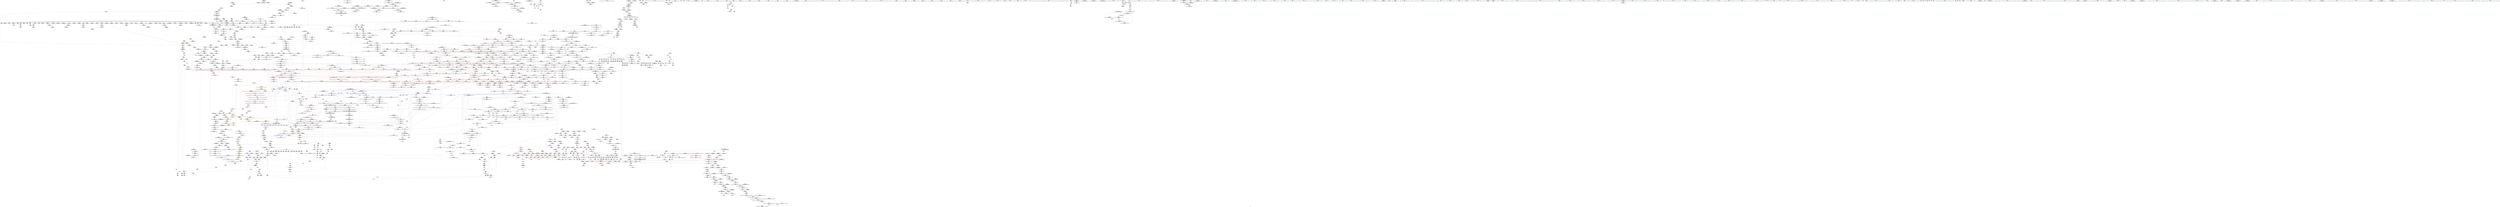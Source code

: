 digraph "SVFG" {
	label="SVFG";

	Node0x55d84940bb40 [shape=record,color=grey,label="{NodeID: 0\nNullPtr|{|<s31>150}}"];
	Node0x55d84940bb40 -> Node0x55d8494983c0[style=solid];
	Node0x55d84940bb40 -> Node0x55d8494984c0[style=solid];
	Node0x55d84940bb40 -> Node0x55d849498590[style=solid];
	Node0x55d84940bb40 -> Node0x55d849498660[style=solid];
	Node0x55d84940bb40 -> Node0x55d849498730[style=solid];
	Node0x55d84940bb40 -> Node0x55d849498800[style=solid];
	Node0x55d84940bb40 -> Node0x55d8494988d0[style=solid];
	Node0x55d84940bb40 -> Node0x55d8494989a0[style=solid];
	Node0x55d84940bb40 -> Node0x55d849498a70[style=solid];
	Node0x55d84940bb40 -> Node0x55d849498b40[style=solid];
	Node0x55d84940bb40 -> Node0x55d849498c10[style=solid];
	Node0x55d84940bb40 -> Node0x55d849498ce0[style=solid];
	Node0x55d84940bb40 -> Node0x55d849498db0[style=solid];
	Node0x55d84940bb40 -> Node0x55d849498e80[style=solid];
	Node0x55d84940bb40 -> Node0x55d849498f50[style=solid];
	Node0x55d84940bb40 -> Node0x55d849499020[style=solid];
	Node0x55d84940bb40 -> Node0x55d8494990f0[style=solid];
	Node0x55d84940bb40 -> Node0x55d8494991c0[style=solid];
	Node0x55d84940bb40 -> Node0x55d849499290[style=solid];
	Node0x55d84940bb40 -> Node0x55d849499360[style=solid];
	Node0x55d84940bb40 -> Node0x55d849499430[style=solid];
	Node0x55d84940bb40 -> Node0x55d849499500[style=solid];
	Node0x55d84940bb40 -> Node0x55d8494995d0[style=solid];
	Node0x55d84940bb40 -> Node0x55d8494996a0[style=solid];
	Node0x55d84940bb40 -> Node0x55d849499770[style=solid];
	Node0x55d84940bb40 -> Node0x55d8494d6f80[style=solid];
	Node0x55d84940bb40 -> Node0x55d8494e32b0[style=solid];
	Node0x55d84940bb40 -> Node0x55d8494e3380[style=solid];
	Node0x55d84940bb40 -> Node0x55d8494e3450[style=solid];
	Node0x55d84940bb40 -> Node0x55d849512080[style=solid];
	Node0x55d84940bb40 -> Node0x55d8494c2790[style=solid];
	Node0x55d84940bb40:s31 -> Node0x55d84966c7b0[style=solid,color=red];
	Node0x55d849499770 [shape=record,color=black,label="{NodeID: 443\n2203\<--3\n\<--dummyVal\n_ZNSt12_Vector_baseIiSaIiEED2Ev\n}"];
	Node0x55d849499770 -> Node0x55d8494e3040[style=solid];
	Node0x55d8494a8930 [shape=record,color=red,label="{NodeID: 886\n1152\<--1136\n\<--__middle.addr\n_ZSt14__partial_sortIPiN9__gnu_cxx5__ops15_Iter_less_iterEEvT_S4_S4_T0_\n|{<s0>73}}"];
	Node0x55d8494a8930:s0 -> Node0x55d849671be0[style=solid,color=red];
	Node0x55d8494decd0 [shape=record,color=blue,label="{NodeID: 1329\n1428\<--1511\n__holeIndex.addr\<--sub17\n_ZSt13__adjust_heapIPiliN9__gnu_cxx5__ops15_Iter_less_iterEEvT_T0_S5_T1_T2_\n}"];
	Node0x55d8494decd0 -> Node0x55d849596d10[style=dashed];
	Node0x55d849491d40 [shape=record,color=green,label="{NodeID: 222\n1292\<--1293\n__len\<--__len_field_insensitive\n_ZSt11__make_heapIPiN9__gnu_cxx5__ops15_Iter_less_iterEEvT_S4_RT0_\n}"];
	Node0x55d849491d40 -> Node0x55d8494aa740[style=solid];
	Node0x55d849491d40 -> Node0x55d8494aa810[style=solid];
	Node0x55d849491d40 -> Node0x55d8494dd7b0[style=solid];
	Node0x55d8494b5090 [shape=record,color=purple,label="{NodeID: 665\n2228\<--2220\n_M_finish\<--this1\n_ZNSt12_Vector_baseIiSaIiEE12_Vector_implC2ERKS0_\n}"];
	Node0x55d8494b5090 -> Node0x55d8494e3380[style=solid];
	Node0x55d849666560 [shape=record,color=black,label="{NodeID: 3322\n2560 = PHI(2539, )\n1st arg _ZNSt16allocator_traitsISaIiEE10deallocateERS0_Pim }"];
	Node0x55d849666560 -> Node0x55d8494e59b0[style=solid];
	Node0x55d8494c3c90 [shape=record,color=grey,label="{NodeID: 2215\n1309 = cmp(1308, 994, )\n}"];
	Node0x55d8494d3880 [shape=record,color=red,label="{NodeID: 1108\n2159\<--2147\n\<--__n.addr\n_ZNSt6vectorIiSaIiEE18_M_fill_initializeEmRKi\n|{<s0>140}}"];
	Node0x55d8494d3880:s0 -> Node0x55d8496746c0[style=solid,color=red];
	Node0x55d849408490 [shape=record,color=green,label="{NodeID: 1\n7\<--1\n__dso_handle\<--dummyObj\nGlob }"];
	Node0x55d849499840 [shape=record,color=black,label="{NodeID: 444\n48\<--49\n\<--_ZNSt8ios_base4InitD1Ev\nCan only get source location for instruction, argument, global var or function.}"];
	Node0x55d8494a8a00 [shape=record,color=red,label="{NodeID: 887\n1147\<--1138\n\<--__last.addr\n_ZSt14__partial_sortIPiN9__gnu_cxx5__ops15_Iter_less_iterEEvT_S4_S4_T0_\n|{<s0>72}}"];
	Node0x55d8494a8a00:s0 -> Node0x55d849674440[style=solid,color=red];
	Node0x55d8494deda0 [shape=record,color=blue,label="{NodeID: 1330\n1531\<--1530\n__t.addr\<--__t\n_ZSt4moveIRN9__gnu_cxx5__ops15_Iter_less_iterEEONSt16remove_referenceIT_E4typeEOS5_\n}"];
	Node0x55d8494deda0 -> Node0x55d8494cce10[style=dashed];
	Node0x55d849491e10 [shape=record,color=green,label="{NodeID: 223\n1294\<--1295\n__parent\<--__parent_field_insensitive\n_ZSt11__make_heapIPiN9__gnu_cxx5__ops15_Iter_less_iterEEvT_S4_RT0_\n}"];
	Node0x55d849491e10 -> Node0x55d8494aa8e0[style=solid];
	Node0x55d849491e10 -> Node0x55d8494ca4a0[style=solid];
	Node0x55d849491e10 -> Node0x55d8494ca570[style=solid];
	Node0x55d849491e10 -> Node0x55d8494ca640[style=solid];
	Node0x55d849491e10 -> Node0x55d8494dd880[style=solid];
	Node0x55d849491e10 -> Node0x55d8494dda20[style=solid];
	Node0x55d8494b5160 [shape=record,color=purple,label="{NodeID: 666\n2230\<--2220\n_M_end_of_storage\<--this1\n_ZNSt12_Vector_baseIiSaIiEE12_Vector_implC2ERKS0_\n}"];
	Node0x55d8494b5160 -> Node0x55d8494e3450[style=solid];
	Node0x55d849666670 [shape=record,color=black,label="{NodeID: 3323\n2561 = PHI(2540, )\n2nd arg _ZNSt16allocator_traitsISaIiEE10deallocateERS0_Pim }"];
	Node0x55d849666670 -> Node0x55d8494e5a80[style=solid];
	Node0x55d8494c3e10 [shape=record,color=grey,label="{NodeID: 2216\n643 = cmp(640, 642, )\n}"];
	Node0x55d8494d3950 [shape=record,color=red,label="{NodeID: 1109\n2160\<--2149\n\<--__value.addr\n_ZNSt6vectorIiSaIiEE18_M_fill_initializeEmRKi\n|{<s0>140}}"];
	Node0x55d8494d3950:s0 -> Node0x55d849674800[style=solid,color=red];
	Node0x55d849489730 [shape=record,color=green,label="{NodeID: 2\n14\<--1\n.str\<--dummyObj\nGlob }"];
	Node0x55d849499940 [shape=record,color=black,label="{NodeID: 445\n64\<--79\n_Z7divCeilii_ret\<--div\n_Z7divCeilii\n|{<s0>7}}"];
	Node0x55d849499940:s0 -> Node0x55d84965ff40[style=solid,color=blue];
	Node0x55d8494a8ad0 [shape=record,color=red,label="{NodeID: 888\n1174\<--1162\n\<--__first.addr\n_ZSt27__unguarded_partition_pivotIPiN9__gnu_cxx5__ops15_Iter_less_iterEET_S4_S4_T0_\n}"];
	Node0x55d8494a8ad0 -> Node0x55d8494b5f30[style=solid];
	Node0x55d8494dee70 [shape=record,color=blue,label="{NodeID: 1331\n1540\<--1537\nthis.addr\<--this\n_ZN9__gnu_cxx5__ops14_Iter_less_valC2ENS0_15_Iter_less_iterE\n}"];
	Node0x55d8494dee70 -> Node0x55d8494ccee0[style=dashed];
	Node0x55d849491ee0 [shape=record,color=green,label="{NodeID: 224\n1296\<--1297\n__value\<--__value_field_insensitive\n_ZSt11__make_heapIPiN9__gnu_cxx5__ops15_Iter_less_iterEEvT_S4_RT0_\n|{|<s1>81}}"];
	Node0x55d849491ee0 -> Node0x55d8494dd950[style=solid];
	Node0x55d849491ee0:s1 -> Node0x55d84966b1e0[style=solid,color=red];
	Node0x55d8494b5230 [shape=record,color=purple,label="{NodeID: 667\n2247\<--2242\n_M_impl\<--this1\n_ZNSt12_Vector_baseIiSaIiEE17_M_create_storageEm\n}"];
	Node0x55d849666780 [shape=record,color=black,label="{NodeID: 3324\n2636 = PHI(2629, )\n0th arg _ZNSt12_Destroy_auxILb1EE9__destroyIPiEEvT_S3_ }"];
	Node0x55d849666780 -> Node0x55d8494e61d0[style=solid];
	Node0x55d8494c3f90 [shape=record,color=grey,label="{NodeID: 2217\n1816 = cmp(1814, 1815, )\n}"];
	Node0x55d8494d3a20 [shape=record,color=red,label="{NodeID: 1110\n2158\<--2157\n\<--_M_start\n_ZNSt6vectorIiSaIiEE18_M_fill_initializeEmRKi\n|{<s0>140}}"];
	Node0x55d8494d3a20:s0 -> Node0x55d849674580[style=solid,color=red];
	Node0x55d8494897c0 [shape=record,color=green,label="{NodeID: 3\n16\<--1\n.str.1\<--dummyObj\nGlob }"];
	Node0x55d8495b64b0 [shape=record,color=yellow,style=double,label="{NodeID: 2660\n212V_1 = ENCHI(MR_212V_0)\npts\{804 \}\nFun[_ZNSt6vectorIiSaIiEED2Ev]}"];
	Node0x55d8495b64b0 -> Node0x55d8494db320[style=dashed];
	Node0x55d849499a10 [shape=record,color=black,label="{NodeID: 446\n417\<--126\n\<--ref.tmp123\n_Z9test_casev\n}"];
	Node0x55d849499a10 -> Node0x55d8494d89b0[style=solid];
	Node0x55d8494a8ba0 [shape=record,color=red,label="{NodeID: 889\n1176\<--1162\n\<--__first.addr\n_ZSt27__unguarded_partition_pivotIPiN9__gnu_cxx5__ops15_Iter_less_iterEET_S4_S4_T0_\n}"];
	Node0x55d8494a8ba0 -> Node0x55d8494ad620[style=solid];
	Node0x55d8494def40 [shape=record,color=blue,label="{NodeID: 1332\n1551\<--1546\n__first.addr\<--__first\n_ZSt11__push_heapIPiliN9__gnu_cxx5__ops14_Iter_less_valEEvT_T0_S5_T1_RT2_\n}"];
	Node0x55d8494def40 -> Node0x55d8494ccfb0[style=dashed];
	Node0x55d8494def40 -> Node0x55d8494cd080[style=dashed];
	Node0x55d8494def40 -> Node0x55d8494cd150[style=dashed];
	Node0x55d8494def40 -> Node0x55d8494cd220[style=dashed];
	Node0x55d849491fb0 [shape=record,color=green,label="{NodeID: 225\n1298\<--1299\nagg.tmp\<--agg.tmp_field_insensitive\n_ZSt11__make_heapIPiN9__gnu_cxx5__ops15_Iter_less_iterEEvT_S4_RT0_\n}"];
	Node0x55d8494b5300 [shape=record,color=purple,label="{NodeID: 668\n2248\<--2242\n_M_start\<--this1\n_ZNSt12_Vector_baseIiSaIiEE17_M_create_storageEm\n}"];
	Node0x55d8494b5300 -> Node0x55d8494e36c0[style=solid];
	Node0x55d8496668c0 [shape=record,color=black,label="{NodeID: 3325\n2637 = PHI(2630, )\n1st arg _ZNSt12_Destroy_auxILb1EE9__destroyIPiEEvT_S3_ }"];
	Node0x55d8496668c0 -> Node0x55d8494e62a0[style=solid];
	Node0x55d8494c4110 [shape=record,color=grey,label="{NodeID: 2218\n856 = cmp(854, 855, )\n}"];
	Node0x55d8494d3af0 [shape=record,color=red,label="{NodeID: 1111\n2180\<--2173\nthis1\<--this.addr\n_ZNSt12_Vector_baseIiSaIiEED2Ev\n|{|<s8>141}}"];
	Node0x55d8494d3af0 -> Node0x55d8494b4940[style=solid];
	Node0x55d8494d3af0 -> Node0x55d8494b4a10[style=solid];
	Node0x55d8494d3af0 -> Node0x55d8494b4ae0[style=solid];
	Node0x55d8494d3af0 -> Node0x55d8494b4bb0[style=solid];
	Node0x55d8494d3af0 -> Node0x55d8494b4c80[style=solid];
	Node0x55d8494d3af0 -> Node0x55d8494b4d50[style=solid];
	Node0x55d8494d3af0 -> Node0x55d8494b4e20[style=solid];
	Node0x55d8494d3af0 -> Node0x55d8494b4ef0[style=solid];
	Node0x55d8494d3af0:s8 -> Node0x55d84966e6a0[style=solid,color=red];
	Node0x55d849489e80 [shape=record,color=green,label="{NodeID: 4\n18\<--1\n.str.2\<--dummyObj\nGlob |{<s0>8|<s1>12|<s2>16}}"];
	Node0x55d849489e80:s0 -> Node0x55d84966d910[style=solid,color=red];
	Node0x55d849489e80:s1 -> Node0x55d84966d910[style=solid,color=red];
	Node0x55d849489e80:s2 -> Node0x55d84966d910[style=solid,color=red];
	Node0x55d8495b6590 [shape=record,color=yellow,style=double,label="{NodeID: 2661\n214V_1 = ENCHI(MR_214V_0)\npts\{806 \}\nFun[_ZNSt6vectorIiSaIiEED2Ev]}"];
	Node0x55d8495b6590 -> Node0x55d8494db3f0[style=dashed];
	Node0x55d849499ae0 [shape=record,color=black,label="{NodeID: 447\n142\<--141\nidxprom\<--\n_Z9test_casev\n}"];
	Node0x55d8494a8c70 [shape=record,color=red,label="{NodeID: 890\n1184\<--1162\n\<--__first.addr\n_ZSt27__unguarded_partition_pivotIPiN9__gnu_cxx5__ops15_Iter_less_iterEET_S4_S4_T0_\n|{<s0>74}}"];
	Node0x55d8494a8c70:s0 -> Node0x55d849670190[style=solid,color=red];
	Node0x55d8494df010 [shape=record,color=blue,label="{NodeID: 1333\n1553\<--1547\n__holeIndex.addr\<--__holeIndex\n_ZSt11__push_heapIPiliN9__gnu_cxx5__ops14_Iter_less_valEEvT_T0_S5_T1_RT2_\n}"];
	Node0x55d8494df010 -> Node0x55d8494cd2f0[style=dashed];
	Node0x55d8494df010 -> Node0x55d84959fe10[style=dashed];
	Node0x55d849492080 [shape=record,color=green,label="{NodeID: 226\n1328\<--1329\n_ZSt4moveIRiEONSt16remove_referenceIT_E4typeEOS2_\<--_ZSt4moveIRiEONSt16remove_referenceIT_E4typeEOS2__field_insensitive\n}"];
	Node0x55d8494b53d0 [shape=record,color=purple,label="{NodeID: 669\n2250\<--2242\n_M_impl2\<--this1\n_ZNSt12_Vector_baseIiSaIiEE17_M_create_storageEm\n}"];
	Node0x55d849666a00 [shape=record,color=black,label="{NodeID: 3326\n543 = PHI(258, )\n0th arg _ZN5debuglsISt4pairIiiEEERS_RKT_ }"];
	Node0x55d849666a00 -> Node0x55d8494d95e0[style=solid];
	Node0x55d8494c4290 [shape=record,color=grey,label="{NodeID: 2219\n1342 = cmp(1341, 1044, )\n}"];
	Node0x55d8494d3bc0 [shape=record,color=red,label="{NodeID: 1112\n2208\<--2175\nexn\<--exn.slot\n_ZNSt12_Vector_baseIiSaIiEED2Ev\n|{<s0>144}}"];
	Node0x55d8494d3bc0:s0 -> Node0x55d8496718c0[style=solid,color=red];
	Node0x55d849489f10 [shape=record,color=green,label="{NodeID: 5\n19\<--1\n.str.3\<--dummyObj\nGlob |{<s0>9}}"];
	Node0x55d849489f10:s0 -> Node0x55d849673890[style=solid,color=red];
	Node0x55d8495b6670 [shape=record,color=yellow,style=double,label="{NodeID: 2662\n56V_1 = ENCHI(MR_56V_0)\npts\{990000 \}\nFun[_ZNSt6vectorIiSaIiEED2Ev]|{|<s1>54|<s2>55}}"];
	Node0x55d8495b6670 -> Node0x55d8494a57a0[style=dashed];
	Node0x55d8495b6670:s1 -> Node0x55d8495b6dd0[style=dashed,color=red];
	Node0x55d8495b6670:s2 -> Node0x55d8495b6dd0[style=dashed,color=red];
	Node0x55d849499bb0 [shape=record,color=black,label="{NodeID: 448\n164\<--163\nidxprom9\<--\n_Z9test_casev\n}"];
	Node0x55d8494a8d40 [shape=record,color=red,label="{NodeID: 891\n1185\<--1162\n\<--__first.addr\n_ZSt27__unguarded_partition_pivotIPiN9__gnu_cxx5__ops15_Iter_less_iterEET_S4_S4_T0_\n}"];
	Node0x55d8494a8d40 -> Node0x55d8494b3760[style=solid];
	Node0x55d8494df0e0 [shape=record,color=blue,label="{NodeID: 1334\n1555\<--1548\n__topIndex.addr\<--__topIndex\n_ZSt11__push_heapIPiliN9__gnu_cxx5__ops14_Iter_less_valEEvT_T0_S5_T1_RT2_\n}"];
	Node0x55d8494df0e0 -> Node0x55d8494cd700[style=dashed];
	Node0x55d849492180 [shape=record,color=green,label="{NodeID: 227\n1339\<--1340\n_ZSt13__adjust_heapIPiliN9__gnu_cxx5__ops15_Iter_less_iterEEvT_T0_S5_T1_T2_\<--_ZSt13__adjust_heapIPiliN9__gnu_cxx5__ops15_Iter_less_iterEEvT_T0_S5_T1_T2__field_insensitive\n}"];
	Node0x55d8494b54a0 [shape=record,color=purple,label="{NodeID: 670\n2251\<--2242\n_M_start3\<--this1\n_ZNSt12_Vector_baseIiSaIiEE17_M_create_storageEm\n}"];
	Node0x55d8494b54a0 -> Node0x55d8494d4310[style=solid];
	Node0x55d849666b40 [shape=record,color=black,label="{NodeID: 3327\n544 = PHI(266, )\n1st arg _ZN5debuglsISt4pairIiiEEERS_RKT_ }"];
	Node0x55d849666b40 -> Node0x55d8494d96b0[style=solid];
	Node0x55d8494c4410 [shape=record,color=grey,label="{NodeID: 2220\n1739 = cmp(1737, 1738, )\n}"];
	Node0x55d8494d3c90 [shape=record,color=red,label="{NodeID: 1113\n2183\<--2182\n\<--_M_start\n_ZNSt12_Vector_baseIiSaIiEED2Ev\n|{<s0>141}}"];
	Node0x55d8494d3c90:s0 -> Node0x55d84966e7b0[style=solid,color=red];
	Node0x55d849489fa0 [shape=record,color=green,label="{NodeID: 6\n20\<--1\n.str.4\<--dummyObj\nGlob |{<s0>11|<s1>15|<s2>19}}"];
	Node0x55d849489fa0:s0 -> Node0x55d84966d910[style=solid,color=red];
	Node0x55d849489fa0:s1 -> Node0x55d84966d910[style=solid,color=red];
	Node0x55d849489fa0:s2 -> Node0x55d84966d910[style=solid,color=red];
	Node0x55d8495b6750 [shape=record,color=yellow,style=double,label="{NodeID: 2663\n154V_1 = ENCHI(MR_154V_0)\npts\{990001 \}\nFun[_ZNSt6vectorIiSaIiEED2Ev]}"];
	Node0x55d8495b6750 -> Node0x55d8494a5870[style=dashed];
	Node0x55d849499c80 [shape=record,color=black,label="{NodeID: 449\n167\<--166\nidxprom11\<--\n_Z9test_casev\n}"];
	Node0x55d8494a8e10 [shape=record,color=red,label="{NodeID: 892\n1193\<--1162\n\<--__first.addr\n_ZSt27__unguarded_partition_pivotIPiN9__gnu_cxx5__ops15_Iter_less_iterEET_S4_S4_T0_\n}"];
	Node0x55d8494a8e10 -> Node0x55d8494b3900[style=solid];
	Node0x55d8494df1b0 [shape=record,color=blue,label="{NodeID: 1335\n1557\<--1549\n__value.addr\<--__value\n_ZSt11__push_heapIPiliN9__gnu_cxx5__ops14_Iter_less_valEEvT_T0_S5_T1_RT2_\n|{|<s2>94}}"];
	Node0x55d8494df1b0 -> Node0x55d8494cdb10[style=dashed];
	Node0x55d8494df1b0 -> Node0x55d8494cdbe0[style=dashed];
	Node0x55d8494df1b0:s2 -> Node0x55d8495b2b70[style=dashed,color=red];
	Node0x55d849492280 [shape=record,color=green,label="{NodeID: 228\n1354\<--1355\nthis.addr\<--this.addr_field_insensitive\n_ZNK9__gnu_cxx5__ops15_Iter_less_iterclIPiS3_EEbT_T0_\n}"];
	Node0x55d849492280 -> Node0x55d8494ca8b0[style=solid];
	Node0x55d849492280 -> Node0x55d8494ddaf0[style=solid];
	Node0x55d8494b5570 [shape=record,color=purple,label="{NodeID: 671\n2253\<--2242\n_M_impl4\<--this1\n_ZNSt12_Vector_baseIiSaIiEE17_M_create_storageEm\n}"];
	Node0x55d849666c80 [shape=record,color=black,label="{NodeID: 3328\n2374 = PHI(2354, )\n0th arg _ZNK9__gnu_cxx13new_allocatorIiE8max_sizeEv }"];
	Node0x55d849666c80 -> Node0x55d8494e42f0[style=solid];
	Node0x55d8494c4590 [shape=record,color=grey,label="{NodeID: 2221\n1368 = cmp(1365, 1367, )\n}"];
	Node0x55d8494c4590 -> Node0x55d8494adca0[style=solid];
	Node0x55d8494d3d60 [shape=record,color=red,label="{NodeID: 1114\n2186\<--2185\n\<--_M_end_of_storage\n_ZNSt12_Vector_baseIiSaIiEED2Ev\n}"];
	Node0x55d8494d3d60 -> Node0x55d8494aedb0[style=solid];
	Node0x55d84948a030 [shape=record,color=green,label="{NodeID: 7\n21\<--1\n.str.5\<--dummyObj\nGlob |{<s0>13}}"];
	Node0x55d84948a030:s0 -> Node0x55d849673890[style=solid,color=red];
	Node0x55d8495b6830 [shape=record,color=yellow,style=double,label="{NodeID: 2664\n156V_1 = ENCHI(MR_156V_0)\npts\{990002 \}\nFun[_ZNSt6vectorIiSaIiEED2Ev]|{<s0>54|<s1>55}}"];
	Node0x55d8495b6830:s0 -> Node0x55d8495b6eb0[style=dashed,color=red];
	Node0x55d8495b6830:s1 -> Node0x55d8495b6eb0[style=dashed,color=red];
	Node0x55d849499d50 [shape=record,color=black,label="{NodeID: 450\n177\<--176\nidxprom17\<--\n_Z9test_casev\n}"];
	Node0x55d8494a8ee0 [shape=record,color=red,label="{NodeID: 893\n1196\<--1162\n\<--__first.addr\n_ZSt27__unguarded_partition_pivotIPiN9__gnu_cxx5__ops15_Iter_less_iterEET_S4_S4_T0_\n|{<s0>75}}"];
	Node0x55d8494a8ee0:s0 -> Node0x55d84966df50[style=solid,color=red];
	Node0x55d8494df280 [shape=record,color=blue,label="{NodeID: 1336\n1559\<--1550\n__comp.addr\<--__comp\n_ZSt11__push_heapIPiliN9__gnu_cxx5__ops14_Iter_less_valEEvT_T0_S5_T1_RT2_\n}"];
	Node0x55d8494df280 -> Node0x55d8494cd7d0[style=dashed];
	Node0x55d84949a590 [shape=record,color=green,label="{NodeID: 229\n1356\<--1357\n__it1.addr\<--__it1.addr_field_insensitive\n_ZNK9__gnu_cxx5__ops15_Iter_less_iterclIPiS3_EEbT_T0_\n}"];
	Node0x55d84949a590 -> Node0x55d8494ca980[style=solid];
	Node0x55d84949a590 -> Node0x55d8494ddbc0[style=solid];
	Node0x55d8494b5640 [shape=record,color=purple,label="{NodeID: 672\n2254\<--2242\n_M_finish\<--this1\n_ZNSt12_Vector_baseIiSaIiEE17_M_create_storageEm\n}"];
	Node0x55d8494b5640 -> Node0x55d8494e3790[style=solid];
	Node0x55d849666dc0 [shape=record,color=black,label="{NodeID: 3329\n2441 = PHI(2433, )\n0th arg _ZNSt22__uninitialized_fill_nILb1EE15__uninit_fill_nIPimiEET_S3_T0_RKT1_ }"];
	Node0x55d849666dc0 -> Node0x55d8494e4b10[style=solid];
	Node0x55d849573250 [shape=record,color=black,label="{NodeID: 2222\nMR_18V_2 = PHI(MR_18V_4, MR_18V_1, )\npts\{93 \}\n}"];
	Node0x55d849573250 -> Node0x55d8494d7490[style=dashed];
	Node0x55d8494d3e30 [shape=record,color=red,label="{NodeID: 1115\n2189\<--2188\n\<--_M_start4\n_ZNSt12_Vector_baseIiSaIiEED2Ev\n}"];
	Node0x55d8494d3e30 -> Node0x55d8494aee80[style=solid];
	Node0x55d84948a0c0 [shape=record,color=green,label="{NodeID: 8\n22\<--1\n.str.6\<--dummyObj\nGlob |{<s0>17}}"];
	Node0x55d84948a0c0:s0 -> Node0x55d849667f40[style=solid,color=red];
	Node0x55d849499e20 [shape=record,color=black,label="{NodeID: 451\n181\<--180\nidxprom19\<--\n_Z9test_casev\n}"];
	Node0x55d8494a8fb0 [shape=record,color=red,label="{NodeID: 894\n1175\<--1164\n\<--__last.addr\n_ZSt27__unguarded_partition_pivotIPiN9__gnu_cxx5__ops15_Iter_less_iterEET_S4_S4_T0_\n}"];
	Node0x55d8494a8fb0 -> Node0x55d8494ad550[style=solid];
	Node0x55d8494df350 [shape=record,color=blue,label="{NodeID: 1337\n1561\<--1570\n__parent\<--div\n_ZSt11__push_heapIPiliN9__gnu_cxx5__ops14_Iter_less_valEEvT_T0_S5_T1_RT2_\n}"];
	Node0x55d8494df350 -> Node0x55d8495a0310[style=dashed];
	Node0x55d84949a660 [shape=record,color=green,label="{NodeID: 230\n1358\<--1359\n__it2.addr\<--__it2.addr_field_insensitive\n_ZNK9__gnu_cxx5__ops15_Iter_less_iterclIPiS3_EEbT_T0_\n}"];
	Node0x55d84949a660 -> Node0x55d8494caa50[style=solid];
	Node0x55d84949a660 -> Node0x55d8494ddc90[style=solid];
	Node0x55d8494b5710 [shape=record,color=purple,label="{NodeID: 673\n2256\<--2242\n_M_impl5\<--this1\n_ZNSt12_Vector_baseIiSaIiEE17_M_create_storageEm\n}"];
	Node0x55d849666f00 [shape=record,color=black,label="{NodeID: 3330\n2442 = PHI(2434, )\n1st arg _ZNSt22__uninitialized_fill_nILb1EE15__uninit_fill_nIPimiEET_S3_T0_RKT1_ }"];
	Node0x55d849666f00 -> Node0x55d8494e4be0[style=solid];
	Node0x55d849573340 [shape=record,color=black,label="{NodeID: 2223\nMR_8V_2 = PHI(MR_8V_3, MR_8V_1, )\npts\{11 \}\n|{<s0>6|<s1>21}}"];
	Node0x55d849573340:s0 -> Node0x55d8495afbf0[style=dashed,color=red];
	Node0x55d849573340:s1 -> Node0x55d8495a4590[style=dashed,color=red];
	Node0x55d8494d3f00 [shape=record,color=red,label="{NodeID: 1116\n2220\<--2214\nthis1\<--this.addr\n_ZNSt12_Vector_baseIiSaIiEE12_Vector_implC2ERKS0_\n}"];
	Node0x55d8494d3f00 -> Node0x55d8494aef50[style=solid];
	Node0x55d8494d3f00 -> Node0x55d8494b4fc0[style=solid];
	Node0x55d8494d3f00 -> Node0x55d8494b5090[style=solid];
	Node0x55d8494d3f00 -> Node0x55d8494b5160[style=solid];
	Node0x55d84948a180 [shape=record,color=green,label="{NodeID: 9\n23\<--1\n.str.7\<--dummyObj\nGlob }"];
	Node0x55d849499ef0 [shape=record,color=black,label="{NodeID: 452\n185\<--184\nidx.ext\<--\n_Z9test_casev\n}"];
	Node0x55d8494a9080 [shape=record,color=red,label="{NodeID: 895\n1188\<--1164\n\<--__last.addr\n_ZSt27__unguarded_partition_pivotIPiN9__gnu_cxx5__ops15_Iter_less_iterEET_S4_S4_T0_\n}"];
	Node0x55d8494a9080 -> Node0x55d8494b3830[style=solid];
	Node0x55d8494df420 [shape=record,color=blue,label="{NodeID: 1338\n1594\<--1591\nadd.ptr3\<--\n_ZSt11__push_heapIPiliN9__gnu_cxx5__ops14_Iter_less_valEEvT_T0_S5_T1_RT2_\n}"];
	Node0x55d8494df420 -> Node0x55d84959f910[style=dashed];
	Node0x55d84949a730 [shape=record,color=green,label="{NodeID: 231\n1375\<--1376\n__first.addr\<--__first.addr_field_insensitive\n_ZSt10__pop_heapIPiN9__gnu_cxx5__ops15_Iter_less_iterEEvT_S4_S4_RT0_\n}"];
	Node0x55d84949a730 -> Node0x55d8494cacc0[style=solid];
	Node0x55d84949a730 -> Node0x55d8494cad90[style=solid];
	Node0x55d84949a730 -> Node0x55d8494cae60[style=solid];
	Node0x55d84949a730 -> Node0x55d8494ddd60[style=solid];
	Node0x55d8494b57e0 [shape=record,color=purple,label="{NodeID: 674\n2257\<--2242\n_M_start6\<--this1\n_ZNSt12_Vector_baseIiSaIiEE17_M_create_storageEm\n}"];
	Node0x55d8494b57e0 -> Node0x55d8494d43e0[style=solid];
	Node0x55d849667040 [shape=record,color=black,label="{NodeID: 3331\n2443 = PHI(2435, )\n2nd arg _ZNSt22__uninitialized_fill_nILb1EE15__uninit_fill_nIPimiEET_S3_T0_RKT1_ }"];
	Node0x55d849667040 -> Node0x55d8494e4cb0[style=solid];
	Node0x55d849573840 [shape=record,color=black,label="{NodeID: 2224\nMR_16V_3 = PHI(MR_16V_4, MR_16V_2, )\npts\{91 \}\n}"];
	Node0x55d849573840 -> Node0x55d8494b7930[style=dashed];
	Node0x55d849573840 -> Node0x55d8494b7a00[style=dashed];
	Node0x55d849573840 -> Node0x55d8494b7ad0[style=dashed];
	Node0x55d849573840 -> Node0x55d8494b7ba0[style=dashed];
	Node0x55d849573840 -> Node0x55d8494b7c70[style=dashed];
	Node0x55d849573840 -> Node0x55d8494b7d40[style=dashed];
	Node0x55d849573840 -> Node0x55d8494b7e10[style=dashed];
	Node0x55d849573840 -> Node0x55d8494b7ee0[style=dashed];
	Node0x55d849573840 -> Node0x55d8494b7fb0[style=dashed];
	Node0x55d849573840 -> Node0x55d8494b8080[style=dashed];
	Node0x55d849573840 -> Node0x55d8494b8150[style=dashed];
	Node0x55d849573840 -> Node0x55d8494b8220[style=dashed];
	Node0x55d849573840 -> Node0x55d8494d7970[style=dashed];
	Node0x55d8494d3fd0 [shape=record,color=red,label="{NodeID: 1117\n2222\<--2216\n\<--__a.addr\n_ZNSt12_Vector_baseIiSaIiEE12_Vector_implC2ERKS0_\n|{<s0>145}}"];
	Node0x55d8494d3fd0:s0 -> Node0x55d84966f910[style=solid,color=red];
	Node0x55d84948a280 [shape=record,color=green,label="{NodeID: 10\n25\<--1\n_ZL3inf\<--dummyObj\nGlob |{<s0>31}}"];
	Node0x55d84948a280:s0 -> Node0x55d849668800[style=solid,color=red];
	Node0x55d849499fc0 [shape=record,color=black,label="{NodeID: 453\n197\<--196\nidxprom26\<--\n_Z9test_casev\n}"];
	Node0x55d8494a9150 [shape=record,color=red,label="{NodeID: 896\n1195\<--1164\n\<--__last.addr\n_ZSt27__unguarded_partition_pivotIPiN9__gnu_cxx5__ops15_Iter_less_iterEET_S4_S4_T0_\n|{<s0>75}}"];
	Node0x55d8494a9150:s0 -> Node0x55d84966de40[style=solid,color=red];
	Node0x55d8494df4f0 [shape=record,color=blue,label="{NodeID: 1339\n1553\<--1596\n__holeIndex.addr\<--\n_ZSt11__push_heapIPiliN9__gnu_cxx5__ops14_Iter_less_valEEvT_T0_S5_T1_RT2_\n}"];
	Node0x55d8494df4f0 -> Node0x55d8494cd560[style=dashed];
	Node0x55d8494df4f0 -> Node0x55d84959fe10[style=dashed];
	Node0x55d84949a800 [shape=record,color=green,label="{NodeID: 232\n1377\<--1378\n__last.addr\<--__last.addr_field_insensitive\n_ZSt10__pop_heapIPiN9__gnu_cxx5__ops15_Iter_less_iterEEvT_S4_S4_RT0_\n}"];
	Node0x55d84949a800 -> Node0x55d8494caf30[style=solid];
	Node0x55d84949a800 -> Node0x55d8494dde30[style=solid];
	Node0x55d8494b58b0 [shape=record,color=purple,label="{NodeID: 675\n2261\<--2242\n_M_impl7\<--this1\n_ZNSt12_Vector_baseIiSaIiEE17_M_create_storageEm\n}"];
	Node0x55d849667180 [shape=record,color=black,label="{NodeID: 3332\n2001 = PHI(1982, )\n0th arg _ZSt22__copy_move_backward_aILb1EPiS0_ET1_T0_S2_S1_ }"];
	Node0x55d849667180 -> Node0x55d8494e1cc0[style=solid];
	Node0x55d849573d40 [shape=record,color=black,label="{NodeID: 2225\nMR_20V_2 = PHI(MR_20V_4, MR_20V_1, )\npts\{95 \}\n}"];
	Node0x55d849573d40 -> Node0x55d8494d7630[style=dashed];
	Node0x55d8494d40a0 [shape=record,color=red,label="{NodeID: 1118\n2242\<--2236\nthis1\<--this.addr\n_ZNSt12_Vector_baseIiSaIiEE17_M_create_storageEm\n|{|<s10>146}}"];
	Node0x55d8494d40a0 -> Node0x55d8494b5230[style=solid];
	Node0x55d8494d40a0 -> Node0x55d8494b5300[style=solid];
	Node0x55d8494d40a0 -> Node0x55d8494b53d0[style=solid];
	Node0x55d8494d40a0 -> Node0x55d8494b54a0[style=solid];
	Node0x55d8494d40a0 -> Node0x55d8494b5570[style=solid];
	Node0x55d8494d40a0 -> Node0x55d8494b5640[style=solid];
	Node0x55d8494d40a0 -> Node0x55d8494b5710[style=solid];
	Node0x55d8494d40a0 -> Node0x55d8494b57e0[style=solid];
	Node0x55d8494d40a0 -> Node0x55d8494b58b0[style=solid];
	Node0x55d8494d40a0 -> Node0x55d8494b5980[style=solid];
	Node0x55d8494d40a0:s10 -> Node0x55d849671060[style=solid,color=red];
	Node0x55d84948a380 [shape=record,color=green,label="{NodeID: 11\n26\<--1\n\<--dummyObj\nCan only get source location for instruction, argument, global var or function.}"];
	Node0x55d8495b6c10 [shape=record,color=yellow,style=double,label="{NodeID: 2668\n572V_1 = ENCHI(MR_572V_0)\npts\{2176 \}\nFun[_ZNSt12_Vector_baseIiSaIiEED2Ev]}"];
	Node0x55d8495b6c10 -> Node0x55d8494e2f70[style=dashed];
	Node0x55d84949a090 [shape=record,color=black,label="{NodeID: 454\n200\<--199\nidxprom28\<--\n_Z9test_casev\n}"];
	Node0x55d8494a9220 [shape=record,color=red,label="{NodeID: 897\n1187\<--1166\n\<--__mid\n_ZSt27__unguarded_partition_pivotIPiN9__gnu_cxx5__ops15_Iter_less_iterEET_S4_S4_T0_\n|{<s0>74}}"];
	Node0x55d8494a9220:s0 -> Node0x55d8496703b0[style=solid,color=red];
	Node0x55d8494df5c0 [shape=record,color=blue,label="{NodeID: 1340\n1561\<--1600\n__parent\<--div5\n_ZSt11__push_heapIPiliN9__gnu_cxx5__ops14_Iter_less_valEEvT_T0_S5_T1_RT2_\n}"];
	Node0x55d8494df5c0 -> Node0x55d8495a0310[style=dashed];
	Node0x55d84949a8d0 [shape=record,color=green,label="{NodeID: 233\n1379\<--1380\n__result.addr\<--__result.addr_field_insensitive\n_ZSt10__pop_heapIPiN9__gnu_cxx5__ops15_Iter_less_iterEEvT_S4_S4_RT0_\n}"];
	Node0x55d84949a8d0 -> Node0x55d8494cb000[style=solid];
	Node0x55d84949a8d0 -> Node0x55d8494cb0d0[style=solid];
	Node0x55d84949a8d0 -> Node0x55d8494ddf00[style=solid];
	Node0x55d8494b5980 [shape=record,color=purple,label="{NodeID: 676\n2262\<--2242\n_M_end_of_storage\<--this1\n_ZNSt12_Vector_baseIiSaIiEE17_M_create_storageEm\n}"];
	Node0x55d8494b5980 -> Node0x55d8494e3860[style=solid];
	Node0x55d8496672c0 [shape=record,color=black,label="{NodeID: 3333\n2002 = PHI(1986, )\n1st arg _ZSt22__copy_move_backward_aILb1EPiS0_ET1_T0_S2_S1_ }"];
	Node0x55d8496672c0 -> Node0x55d8494e1d90[style=solid];
	Node0x55d849574240 [shape=record,color=black,label="{NodeID: 2226\nMR_48V_2 = PHI(MR_48V_3, MR_48V_1, )\npts\{2368 \}\n|{<s0>6|<s1>21}}"];
	Node0x55d849574240:s0 -> Node0x55d8495afbf0[style=dashed,color=red];
	Node0x55d849574240:s1 -> Node0x55d8495a4590[style=dashed,color=red];
	Node0x55d8494d4170 [shape=record,color=red,label="{NodeID: 1119\n2243\<--2238\n\<--__n.addr\n_ZNSt12_Vector_baseIiSaIiEE17_M_create_storageEm\n|{<s0>146}}"];
	Node0x55d8494d4170:s0 -> Node0x55d849671170[style=solid,color=red];
	Node0x55d84948a480 [shape=record,color=green,label="{NodeID: 12\n27\<--1\n.str.8\<--dummyObj\nGlob }"];
	Node0x55d8495b6cf0 [shape=record,color=yellow,style=double,label="{NodeID: 2669\n574V_1 = ENCHI(MR_574V_0)\npts\{2178 \}\nFun[_ZNSt12_Vector_baseIiSaIiEED2Ev]}"];
	Node0x55d8495b6cf0 -> Node0x55d8494e3040[style=dashed];
	Node0x55d84949a160 [shape=record,color=black,label="{NodeID: 455\n208\<--207\nidxprom30\<--\n_Z9test_casev\n}"];
	Node0x55d8494a92f0 [shape=record,color=red,label="{NodeID: 898\n1218\<--1207\n\<--__first.addr\n_ZSt13__heap_selectIPiN9__gnu_cxx5__ops15_Iter_less_iterEEvT_S4_S4_T0_\n|{<s0>76}}"];
	Node0x55d8494a92f0:s0 -> Node0x55d849670d30[style=solid,color=red];
	Node0x55d8494df690 [shape=record,color=blue,label="{NodeID: 1341\n1607\<--1604\nadd.ptr7\<--\n_ZSt11__push_heapIPiliN9__gnu_cxx5__ops14_Iter_less_valEEvT_T0_S5_T1_RT2_\n|{<s0>93}}"];
	Node0x55d8494df690:s0 -> Node0x55d8494f0860[style=dashed,color=blue];
	Node0x55d84949a9a0 [shape=record,color=green,label="{NodeID: 234\n1381\<--1382\n__comp.addr\<--__comp.addr_field_insensitive\n_ZSt10__pop_heapIPiN9__gnu_cxx5__ops15_Iter_less_iterEEvT_S4_S4_RT0_\n}"];
	Node0x55d84949a9a0 -> Node0x55d8494cb1a0[style=solid];
	Node0x55d84949a9a0 -> Node0x55d8494ddfd0[style=solid];
	Node0x55d8494b5a50 [shape=record,color=purple,label="{NodeID: 677\n2315\<--2311\n_M_impl\<--this1\n_ZNSt12_Vector_baseIiSaIiEE11_M_allocateEm\n}"];
	Node0x55d8494b5a50 -> Node0x55d8494af290[style=solid];
	Node0x55d849667400 [shape=record,color=black,label="{NodeID: 3334\n2003 = PHI(1988, )\n2nd arg _ZSt22__copy_move_backward_aILb1EPiS0_ET1_T0_S2_S1_ }"];
	Node0x55d849667400 -> Node0x55d8494e1e60[style=solid];
	Node0x55d849574740 [shape=record,color=black,label="{NodeID: 2227\nMR_52V_2 = PHI(MR_52V_3, MR_52V_1, )\npts\{130000 \}\n|{|<s3>24|<s4>59}}"];
	Node0x55d849574740 -> Node0x55d8494ba1d0[style=dashed];
	Node0x55d849574740 -> Node0x55d8494d77d0[style=dashed];
	Node0x55d849574740 -> Node0x55d849574740[style=dashed];
	Node0x55d849574740:s3 -> Node0x55d8495b12a0[style=dashed,color=red];
	Node0x55d849574740:s4 -> Node0x55d849586b80[style=dashed,color=blue];
	Node0x55d8494d4240 [shape=record,color=red,label="{NodeID: 1120\n2259\<--2238\n\<--__n.addr\n_ZNSt12_Vector_baseIiSaIiEE17_M_create_storageEm\n}"];
	Node0x55d84948a580 [shape=record,color=green,label="{NodeID: 13\n29\<--1\n.str.9\<--dummyObj\nGlob }"];
	Node0x55d8495b6dd0 [shape=record,color=yellow,style=double,label="{NodeID: 2670\n56V_1 = ENCHI(MR_56V_0)\npts\{990000 \}\nFun[_ZNSt12_Vector_baseIiSaIiEED2Ev]}"];
	Node0x55d8495b6dd0 -> Node0x55d8494d3c90[style=dashed];
	Node0x55d8495b6dd0 -> Node0x55d8494d3e30[style=dashed];
	Node0x55d84949a230 [shape=record,color=black,label="{NodeID: 456\n213\<--212\nidxprom33\<--\n_Z9test_casev\n}"];
	Node0x55d8494a93c0 [shape=record,color=red,label="{NodeID: 899\n1231\<--1207\n\<--__first.addr\n_ZSt13__heap_selectIPiN9__gnu_cxx5__ops15_Iter_less_iterEEvT_S4_S4_T0_\n|{<s0>77}}"];
	Node0x55d8494a93c0:s0 -> Node0x55d84966f150[style=solid,color=red];
	Node0x55d8494df760 [shape=record,color=blue,label="{NodeID: 1342\n1614\<--1611\nthis.addr\<--this\n_ZNK9__gnu_cxx5__ops14_Iter_less_valclIPiiEEbT_RT0_\n}"];
	Node0x55d8494df760 -> Node0x55d8494cdcb0[style=dashed];
	Node0x55d84949aa70 [shape=record,color=green,label="{NodeID: 235\n1383\<--1384\n__value\<--__value_field_insensitive\n_ZSt10__pop_heapIPiN9__gnu_cxx5__ops15_Iter_less_iterEEvT_S4_S4_RT0_\n|{|<s1>85}}"];
	Node0x55d84949aa70 -> Node0x55d8494de0a0[style=solid];
	Node0x55d84949aa70:s1 -> Node0x55d84966b1e0[style=solid,color=red];
	Node0x55d8494b5b20 [shape=record,color=purple,label="{NodeID: 678\n2414\<--2413\n_M_impl\<--this1\n_ZNSt12_Vector_baseIiSaIiEE19_M_get_Tp_allocatorEv\n}"];
	Node0x55d8494b5b20 -> Node0x55d8494af910[style=solid];
	Node0x55d849667540 [shape=record,color=black,label="{NodeID: 3335\n726 = PHI(120, )\n0th arg _ZSt3minISt4pairIiiEERKT_S4_S4_ }"];
	Node0x55d849667540 -> Node0x55d8494daa30[style=solid];
	Node0x55d849574830 [shape=record,color=black,label="{NodeID: 2228\nMR_54V_2 = PHI(MR_54V_3, MR_54V_1, )\npts\{130001 \}\n|{|<s3>26|<s4>33|<s5>59}}"];
	Node0x55d849574830 -> Node0x55d8494ba370[style=dashed];
	Node0x55d849574830 -> Node0x55d8494d7700[style=dashed];
	Node0x55d849574830 -> Node0x55d849574830[style=dashed];
	Node0x55d849574830:s3 -> Node0x55d8495b7640[style=dashed,color=red];
	Node0x55d849574830:s4 -> Node0x55d8495ab4f0[style=dashed,color=red];
	Node0x55d849574830:s5 -> Node0x55d849586b80[style=dashed,color=blue];
	Node0x55d8494d4310 [shape=record,color=red,label="{NodeID: 1121\n2252\<--2251\n\<--_M_start3\n_ZNSt12_Vector_baseIiSaIiEE17_M_create_storageEm\n}"];
	Node0x55d8494d4310 -> Node0x55d8494e3790[style=solid];
	Node0x55d84948a680 [shape=record,color=green,label="{NodeID: 14\n31\<--1\n__PRETTY_FUNCTION__._Z9test_casev\<--dummyObj\nGlob }"];
	Node0x55d8495b6eb0 [shape=record,color=yellow,style=double,label="{NodeID: 2671\n156V_1 = ENCHI(MR_156V_0)\npts\{990002 \}\nFun[_ZNSt12_Vector_baseIiSaIiEED2Ev]}"];
	Node0x55d8495b6eb0 -> Node0x55d8494d3d60[style=dashed];
	Node0x55d84949a300 [shape=record,color=black,label="{NodeID: 457\n216\<--215\nidxprom35\<--\n_Z9test_casev\n}"];
	Node0x55d8494a9490 [shape=record,color=red,label="{NodeID: 900\n1236\<--1207\n\<--__first.addr\n_ZSt13__heap_selectIPiN9__gnu_cxx5__ops15_Iter_less_iterEEvT_S4_S4_T0_\n|{<s0>78}}"];
	Node0x55d8494a9490:s0 -> Node0x55d84966d070[style=solid,color=red];
	Node0x55d8494df830 [shape=record,color=blue,label="{NodeID: 1343\n1616\<--1612\n__it.addr\<--__it\n_ZNK9__gnu_cxx5__ops14_Iter_less_valclIPiiEEbT_RT0_\n}"];
	Node0x55d8494df830 -> Node0x55d8494cdd80[style=dashed];
	Node0x55d84949ab40 [shape=record,color=green,label="{NodeID: 236\n1385\<--1386\nagg.tmp\<--agg.tmp_field_insensitive\n_ZSt10__pop_heapIPiN9__gnu_cxx5__ops15_Iter_less_iterEEvT_S4_S4_RT0_\n}"];
	Node0x55d8494b5bf0 [shape=record,color=purple,label="{NodeID: 679\n2515\<--2514\nincdec.ptr\<--\n_ZSt10__fill_n_aIPimiEN9__gnu_cxx11__enable_ifIXsr11__is_scalarIT1_EE7__valueET_E6__typeES4_T0_RKS3_\n}"];
	Node0x55d8494b5bf0 -> Node0x55d8494e55a0[style=solid];
	Node0x55d849667680 [shape=record,color=black,label="{NodeID: 3336\n727 = PHI(126, )\n1st arg _ZSt3minISt4pairIiiEERKT_S4_S4_ }"];
	Node0x55d849667680 -> Node0x55d8494dab00[style=solid];
	Node0x55d849574920 [shape=record,color=black,label="{NodeID: 2229\nMR_8V_3 = PHI(MR_8V_6, MR_8V_1, )\npts\{11 \}\n|{|<s2>115|<s3>117|<s4>120|<s5>120}}"];
	Node0x55d849574920 -> Node0x55d8494d0fe0[style=dashed];
	Node0x55d849574920 -> Node0x55d849597710[style=dashed];
	Node0x55d849574920:s2 -> Node0x55d8495ae020[style=dashed,color=red];
	Node0x55d849574920:s3 -> Node0x55d8495a9950[style=dashed,color=red];
	Node0x55d849574920:s4 -> Node0x55d8494d1f50[style=dashed,color=red];
	Node0x55d849574920:s5 -> Node0x55d8495a0d10[style=dashed,color=red];
	Node0x55d8494d43e0 [shape=record,color=red,label="{NodeID: 1122\n2258\<--2257\n\<--_M_start6\n_ZNSt12_Vector_baseIiSaIiEE17_M_create_storageEm\n}"];
	Node0x55d8494d43e0 -> Node0x55d8494b6a90[style=solid];
	Node0x55d84948a780 [shape=record,color=green,label="{NodeID: 15\n33\<--1\n.str.10\<--dummyObj\nGlob }"];
	Node0x55d84949a3d0 [shape=record,color=black,label="{NodeID: 458\n221\<--220\nidxprom37\<--\n_Z9test_casev\n}"];
	Node0x55d8494a9560 [shape=record,color=red,label="{NodeID: 901\n1219\<--1209\n\<--__middle.addr\n_ZSt13__heap_selectIPiN9__gnu_cxx5__ops15_Iter_less_iterEEvT_S4_S4_T0_\n|{<s0>76}}"];
	Node0x55d8494a9560:s0 -> Node0x55d849670e40[style=solid,color=red];
	Node0x55d8494df900 [shape=record,color=blue,label="{NodeID: 1344\n1618\<--1613\n__val.addr\<--__val\n_ZNK9__gnu_cxx5__ops14_Iter_less_valclIPiiEEbT_RT0_\n}"];
	Node0x55d8494df900 -> Node0x55d8494cde50[style=dashed];
	Node0x55d84949ac10 [shape=record,color=green,label="{NodeID: 237\n1414\<--1415\n__t.addr\<--__t.addr_field_insensitive\n_ZSt4moveIRiEONSt16remove_referenceIT_E4typeEOS2_\n}"];
	Node0x55d84949ac10 -> Node0x55d8494cb4e0[style=solid];
	Node0x55d84949ac10 -> Node0x55d8494de240[style=solid];
	Node0x55d8494b5cc0 [shape=record,color=purple,label="{NodeID: 680\n2537\<--2533\n_M_impl\<--this1\n_ZNSt12_Vector_baseIiSaIiEE13_M_deallocateEPim\n}"];
	Node0x55d8494b5cc0 -> Node0x55d8494afdf0[style=solid];
	Node0x55d8496677c0 [shape=record,color=black,label="{NodeID: 3337\n2234 = PHI(2116, )\n0th arg _ZNSt12_Vector_baseIiSaIiEE17_M_create_storageEm }"];
	Node0x55d8496677c0 -> Node0x55d8494e3520[style=solid];
	Node0x55d8494d44b0 [shape=record,color=red,label="{NodeID: 1123\n2270\<--2267\nthis1\<--this.addr\n_ZNSt12_Vector_baseIiSaIiEE12_Vector_implD2Ev\n}"];
	Node0x55d8494d44b0 -> Node0x55d8494af020[style=solid];
	Node0x55d84948a880 [shape=record,color=green,label="{NodeID: 16\n36\<--1\n\<--dummyObj\nCan only get source location for instruction, argument, global var or function.}"];
	Node0x55d84949a4a0 [shape=record,color=black,label="{NodeID: 459\n224\<--223\nidxprom39\<--\n_Z9test_casev\n}"];
	Node0x55d8494a9630 [shape=record,color=red,label="{NodeID: 902\n1223\<--1209\n\<--__middle.addr\n_ZSt13__heap_selectIPiN9__gnu_cxx5__ops15_Iter_less_iterEEvT_S4_S4_T0_\n}"];
	Node0x55d8494a9630 -> Node0x55d8494dd060[style=solid];
	Node0x55d8494df9d0 [shape=record,color=blue,label="{NodeID: 1345\n1637\<--1631\n__result.addr\<--__result\n_ZSt22__move_median_to_firstIPiN9__gnu_cxx5__ops15_Iter_less_iterEEvT_S4_S4_S4_T0_\n}"];
	Node0x55d8494df9d0 -> Node0x55d8494ce0c0[style=dashed];
	Node0x55d8494df9d0 -> Node0x55d8494ce190[style=dashed];
	Node0x55d8494df9d0 -> Node0x55d8494ce260[style=dashed];
	Node0x55d8494df9d0 -> Node0x55d8494ce330[style=dashed];
	Node0x55d8494df9d0 -> Node0x55d8494ce400[style=dashed];
	Node0x55d8494df9d0 -> Node0x55d8494ce4d0[style=dashed];
	Node0x55d84949ace0 [shape=record,color=green,label="{NodeID: 238\n1424\<--1425\n__comp\<--__comp_field_insensitive\n_ZSt13__adjust_heapIPiliN9__gnu_cxx5__ops15_Iter_less_iterEEvT_T0_S5_T1_T2_\n|{<s0>87|<s1>90}}"];
	Node0x55d84949ace0:s0 -> Node0x55d849669a40[style=solid,color=red];
	Node0x55d84949ace0:s1 -> Node0x55d84966e060[style=solid,color=red];
	Node0x55d8494b5d90 [shape=record,color=purple,label="{NodeID: 681\n186\<--10\nadd.ptr\<--in\n_Z9test_casev\n|{<s0>6}}"];
	Node0x55d8494b5d90:s0 -> Node0x55d84966fe60[style=solid,color=red];
	Node0x55d849667900 [shape=record,color=black,label="{NodeID: 3338\n2235 = PHI(2122, )\n1st arg _ZNSt12_Vector_baseIiSaIiEE17_M_create_storageEm }"];
	Node0x55d849667900 -> Node0x55d8494e35f0[style=solid];
	Node0x55d8494d4580 [shape=record,color=red,label="{NodeID: 1124\n2283\<--2277\nthis1\<--this.addr\n_ZNSaIiEC2ERKS_\n}"];
	Node0x55d8494d4580 -> Node0x55d8494af0f0[style=solid];
	Node0x55d84948a980 [shape=record,color=green,label="{NodeID: 17\n77\<--1\n\<--dummyObj\nCan only get source location for instruction, argument, global var or function.}"];
	Node0x55d8494aa970 [shape=record,color=black,label="{NodeID: 460\n229\<--228\nidxprom42\<--\n_Z9test_casev\n}"];
	Node0x55d8494a9700 [shape=record,color=red,label="{NodeID: 903\n1237\<--1209\n\<--__middle.addr\n_ZSt13__heap_selectIPiN9__gnu_cxx5__ops15_Iter_less_iterEEvT_S4_S4_T0_\n|{<s0>78}}"];
	Node0x55d8494a9700:s0 -> Node0x55d84966d1c0[style=solid,color=red];
	Node0x55d8494dfaa0 [shape=record,color=blue,label="{NodeID: 1346\n1639\<--1632\n__a.addr\<--__a\n_ZSt22__move_median_to_firstIPiN9__gnu_cxx5__ops15_Iter_less_iterEEvT_S4_S4_S4_T0_\n}"];
	Node0x55d8494dfaa0 -> Node0x55d8494ce5a0[style=dashed];
	Node0x55d8494dfaa0 -> Node0x55d8494ce670[style=dashed];
	Node0x55d8494dfaa0 -> Node0x55d8494ce740[style=dashed];
	Node0x55d8494dfaa0 -> Node0x55d8494ce810[style=dashed];
	Node0x55d8494dfaa0 -> Node0x55d8494ce8e0[style=dashed];
	Node0x55d84949adb0 [shape=record,color=green,label="{NodeID: 239\n1426\<--1427\n__first.addr\<--__first.addr_field_insensitive\n_ZSt13__adjust_heapIPiliN9__gnu_cxx5__ops15_Iter_less_iterEEvT_T0_S5_T1_T2_\n}"];
	Node0x55d84949adb0 -> Node0x55d8494cb5b0[style=solid];
	Node0x55d84949adb0 -> Node0x55d8494cb680[style=solid];
	Node0x55d84949adb0 -> Node0x55d8494cb750[style=solid];
	Node0x55d84949adb0 -> Node0x55d8494cb820[style=solid];
	Node0x55d84949adb0 -> Node0x55d8494cb8f0[style=solid];
	Node0x55d84949adb0 -> Node0x55d8494cb9c0[style=solid];
	Node0x55d84949adb0 -> Node0x55d8494cba90[style=solid];
	Node0x55d84949adb0 -> Node0x55d8494de310[style=solid];
	Node0x55d8494b5e60 [shape=record,color=purple,label="{NodeID: 682\n668\<--666\nadd.ptr\<--\n_ZNSt6vectorIiSaIiEEixEm\n}"];
	Node0x55d8494b5e60 -> Node0x55d8494ac030[style=solid];
	Node0x55d849667a40 [shape=record,color=black,label="{NodeID: 3339\n2580 = PHI(2572, )\n0th arg _ZN9__gnu_cxx13new_allocatorIiE10deallocateEPim }"];
	Node0x55d849667a40 -> Node0x55d8494e5b50[style=solid];
	Node0x55d849578050 [shape=record,color=black,label="{NodeID: 2232\nMR_48V_3 = PHI(MR_48V_5, MR_48V_1, )\npts\{2368 \}\n|{|<s2>117}}"];
	Node0x55d849578050 -> Node0x55d849578050[style=dashed];
	Node0x55d849578050 -> Node0x55d849598610[style=dashed];
	Node0x55d849578050:s2 -> Node0x55d8495a9950[style=dashed,color=red];
	Node0x55d8494d4650 [shape=record,color=red,label="{NodeID: 1125\n2285\<--2279\n\<--__a.addr\n_ZNSaIiEC2ERKS_\n}"];
	Node0x55d8494d4650 -> Node0x55d8494af1c0[style=solid];
	Node0x55d84948aa80 [shape=record,color=green,label="{NodeID: 18\n135\<--1\n\<--dummyObj\nCan only get source location for instruction, argument, global var or function.}"];
	Node0x55d8495b7290 [shape=record,color=yellow,style=double,label="{NodeID: 2675\n32V_1 = ENCHI(MR_32V_0)\npts\{113 \}\nFun[_ZSt3minIiERKT_S2_S2_]}"];
	Node0x55d8495b7290 -> Node0x55d8494a4690[style=dashed];
	Node0x55d8494aaa40 [shape=record,color=black,label="{NodeID: 461\n236\<--235\nidxprom46\<--\n_Z9test_casev\n}"];
	Node0x55d8494a97d0 [shape=record,color=red,label="{NodeID: 904\n1227\<--1211\n\<--__last.addr\n_ZSt13__heap_selectIPiN9__gnu_cxx5__ops15_Iter_less_iterEEvT_S4_S4_T0_\n}"];
	Node0x55d8494a97d0 -> Node0x55d8494c3690[style=solid];
	Node0x55d8494dfb70 [shape=record,color=blue,label="{NodeID: 1347\n1641\<--1633\n__b.addr\<--__b\n_ZSt22__move_median_to_firstIPiN9__gnu_cxx5__ops15_Iter_less_iterEEvT_S4_S4_S4_T0_\n}"];
	Node0x55d8494dfb70 -> Node0x55d8494ce9b0[style=dashed];
	Node0x55d8494dfb70 -> Node0x55d8494cea80[style=dashed];
	Node0x55d8494dfb70 -> Node0x55d8494ceb50[style=dashed];
	Node0x55d8494dfb70 -> Node0x55d8494cec20[style=dashed];
	Node0x55d8494dfb70 -> Node0x55d8494cecf0[style=dashed];
	Node0x55d84949ae80 [shape=record,color=green,label="{NodeID: 240\n1428\<--1429\n__holeIndex.addr\<--__holeIndex.addr_field_insensitive\n_ZSt13__adjust_heapIPiliN9__gnu_cxx5__ops15_Iter_less_iterEEvT_T0_S5_T1_T2_\n}"];
	Node0x55d84949ae80 -> Node0x55d8494cbb60[style=solid];
	Node0x55d84949ae80 -> Node0x55d8494cbc30[style=solid];
	Node0x55d84949ae80 -> Node0x55d8494cbd00[style=solid];
	Node0x55d84949ae80 -> Node0x55d8494cbdd0[style=solid];
	Node0x55d84949ae80 -> Node0x55d8494cbea0[style=solid];
	Node0x55d84949ae80 -> Node0x55d8494de3e0[style=solid];
	Node0x55d84949ae80 -> Node0x55d8494dea60[style=solid];
	Node0x55d84949ae80 -> Node0x55d8494decd0[style=solid];
	Node0x55d8494b5f30 [shape=record,color=purple,label="{NodeID: 683\n1182\<--1174\nadd.ptr\<--\n_ZSt27__unguarded_partition_pivotIPiN9__gnu_cxx5__ops15_Iter_less_iterEET_S4_S4_T0_\n}"];
	Node0x55d8494b5f30 -> Node0x55d8494dcd20[style=solid];
	Node0x55d849667b80 [shape=record,color=black,label="{NodeID: 3340\n2581 = PHI(2573, )\n1st arg _ZN9__gnu_cxx13new_allocatorIiE10deallocateEPim }"];
	Node0x55d849667b80 -> Node0x55d8494e5c20[style=solid];
	Node0x55d849578550 [shape=record,color=black,label="{NodeID: 2233\nMR_28V_3 = PHI(MR_28V_3, MR_28V_2, MR_28V_5, )\npts\{109 \}\n}"];
	Node0x55d849578550 -> Node0x55d8494b8cb0[style=dashed];
	Node0x55d849578550 -> Node0x55d8494b8e50[style=dashed];
	Node0x55d849578550 -> Node0x55d8494d8400[style=dashed];
	Node0x55d849578550 -> Node0x55d849578550[style=dashed];
	Node0x55d849578550 -> Node0x55d8495870e0[style=dashed];
	Node0x55d8494d4720 [shape=record,color=red,label="{NodeID: 1126\n2300\<--2294\nthis1\<--this.addr\n_ZN9__gnu_cxx13new_allocatorIiEC2ERKS1_\n}"];
	Node0x55d84948ab80 [shape=record,color=green,label="{NodeID: 19\n204\<--1\n\<--dummyObj\nCan only get source location for instruction, argument, global var or function.}"];
	Node0x55d8494aab10 [shape=record,color=black,label="{NodeID: 462\n239\<--238\nidxprom48\<--\n_Z9test_casev\n}"];
	Node0x55d8494a98a0 [shape=record,color=red,label="{NodeID: 905\n1226\<--1213\n\<--__i\n_ZSt13__heap_selectIPiN9__gnu_cxx5__ops15_Iter_less_iterEEvT_S4_S4_T0_\n}"];
	Node0x55d8494a98a0 -> Node0x55d8494c3690[style=solid];
	Node0x55d8494dfc40 [shape=record,color=blue,label="{NodeID: 1348\n1643\<--1634\n__c.addr\<--__c\n_ZSt22__move_median_to_firstIPiN9__gnu_cxx5__ops15_Iter_less_iterEEvT_S4_S4_S4_T0_\n}"];
	Node0x55d8494dfc40 -> Node0x55d8494cedc0[style=dashed];
	Node0x55d8494dfc40 -> Node0x55d8494cee90[style=dashed];
	Node0x55d8494dfc40 -> Node0x55d8494cef60[style=dashed];
	Node0x55d8494dfc40 -> Node0x55d8494cf030[style=dashed];
	Node0x55d8494dfc40 -> Node0x55d8494cf100[style=dashed];
	Node0x55d8494dfc40 -> Node0x55d8494cf1d0[style=dashed];
	Node0x55d84949af50 [shape=record,color=green,label="{NodeID: 241\n1430\<--1431\n__len.addr\<--__len.addr_field_insensitive\n_ZSt13__adjust_heapIPiliN9__gnu_cxx5__ops15_Iter_less_iterEEvT_T0_S5_T1_T2_\n}"];
	Node0x55d84949af50 -> Node0x55d8494cbf70[style=solid];
	Node0x55d84949af50 -> Node0x55d8494cc040[style=solid];
	Node0x55d84949af50 -> Node0x55d8494cc110[style=solid];
	Node0x55d84949af50 -> Node0x55d8494de4b0[style=solid];
	Node0x55d8494b6000 [shape=record,color=purple,label="{NodeID: 684\n1326\<--1324\nadd.ptr\<--\n_ZSt11__make_heapIPiN9__gnu_cxx5__ops15_Iter_less_iterEEvT_S4_RT0_\n|{<s0>80}}"];
	Node0x55d8494b6000:s0 -> Node0x55d84966b1e0[style=solid,color=red];
	Node0x55d849667cc0 [shape=record,color=black,label="{NodeID: 3341\n2582 = PHI(2574, )\n2nd arg _ZN9__gnu_cxx13new_allocatorIiE10deallocateEPim }"];
	Node0x55d849667cc0 -> Node0x55d8494e5cf0[style=solid];
	Node0x55d8494d47f0 [shape=record,color=red,label="{NodeID: 1127\n2311\<--2305\nthis1\<--this.addr\n_ZNSt12_Vector_baseIiSaIiEE11_M_allocateEm\n}"];
	Node0x55d8494d47f0 -> Node0x55d8494b5a50[style=solid];
	Node0x55d84948ac80 [shape=record,color=green,label="{NodeID: 20\n206\<--1\n\<--dummyObj\nCan only get source location for instruction, argument, global var or function.}"];
	Node0x55d8494aabe0 [shape=record,color=black,label="{NodeID: 463\n262\<--261\nidxprom60\<--\n_Z9test_casev\n}"];
	Node0x55d8494a9970 [shape=record,color=red,label="{NodeID: 906\n1230\<--1213\n\<--__i\n_ZSt13__heap_selectIPiN9__gnu_cxx5__ops15_Iter_less_iterEEvT_S4_S4_T0_\n|{<s0>77}}"];
	Node0x55d8494a9970:s0 -> Node0x55d84966ebf0[style=solid,color=red];
	Node0x55d8495a9950 [shape=record,color=yellow,style=double,label="{NodeID: 2456\n70V_1 = ENCHI(MR_70V_0)\npts\{11 2368 \}\nFun[_ZSt13move_backwardIPiS0_ET0_T_S2_S1_]|{<s0>125}}"];
	Node0x55d8495a9950:s0 -> Node0x55d8495b3d90[style=dashed,color=red];
	Node0x55d8494dfd10 [shape=record,color=blue,label="{NodeID: 1349\n1706\<--1701\n__first.addr\<--__first\n_ZSt21__unguarded_partitionIPiN9__gnu_cxx5__ops15_Iter_less_iterEET_S4_S4_S4_T0_\n}"];
	Node0x55d8494dfd10 -> Node0x55d8495a2b10[style=dashed];
	Node0x55d84949b020 [shape=record,color=green,label="{NodeID: 242\n1432\<--1433\n__value.addr\<--__value.addr_field_insensitive\n_ZSt13__adjust_heapIPiliN9__gnu_cxx5__ops15_Iter_less_iterEEvT_T0_S5_T1_T2_\n|{|<s1>92}}"];
	Node0x55d84949b020 -> Node0x55d8494de580[style=solid];
	Node0x55d84949b020:s1 -> Node0x55d84966b1e0[style=solid,color=red];
	Node0x55d8494b60d0 [shape=record,color=purple,label="{NodeID: 685\n1463\<--1461\nadd.ptr\<--\n_ZSt13__adjust_heapIPiliN9__gnu_cxx5__ops15_Iter_less_iterEEvT_T0_S5_T1_T2_\n|{<s0>87}}"];
	Node0x55d8494b60d0:s0 -> Node0x55d84966ebf0[style=solid,color=red];
	Node0x55d849667e00 [shape=record,color=black,label="{NodeID: 3342\n532 = PHI(257, )\n0th arg _ZN5debuglsIA12_cEERS_RKT_ }"];
	Node0x55d849667e00 -> Node0x55d8494d9440[style=solid];
	Node0x55d8494d48c0 [shape=record,color=red,label="{NodeID: 1128\n2312\<--2307\n\<--__n.addr\n_ZNSt12_Vector_baseIiSaIiEE11_M_allocateEm\n}"];
	Node0x55d8494d48c0 -> Node0x55d849519b30[style=solid];
	Node0x55d84948ad80 [shape=record,color=green,label="{NodeID: 21\n233\<--1\n\<--dummyObj\nCan only get source location for instruction, argument, global var or function.}"];
	Node0x55d8494aacb0 [shape=record,color=black,label="{NodeID: 464\n265\<--264\nidxprom62\<--\n_Z9test_casev\n}"];
	Node0x55d8494a9a40 [shape=record,color=red,label="{NodeID: 907\n1238\<--1213\n\<--__i\n_ZSt13__heap_selectIPiN9__gnu_cxx5__ops15_Iter_less_iterEEvT_S4_S4_T0_\n|{<s0>78}}"];
	Node0x55d8494a9a40:s0 -> Node0x55d84966d310[style=solid,color=red];
	Node0x55d8494dfde0 [shape=record,color=blue,label="{NodeID: 1350\n1708\<--1702\n__last.addr\<--__last\n_ZSt21__unguarded_partitionIPiN9__gnu_cxx5__ops15_Iter_less_iterEET_S4_S4_S4_T0_\n}"];
	Node0x55d8494dfde0 -> Node0x55d8494cf780[style=dashed];
	Node0x55d8494dfde0 -> Node0x55d8494e0050[style=dashed];
	Node0x55d84949b0f0 [shape=record,color=green,label="{NodeID: 243\n1434\<--1435\n__topIndex\<--__topIndex_field_insensitive\n_ZSt13__adjust_heapIPiliN9__gnu_cxx5__ops15_Iter_less_iterEEvT_T0_S5_T1_T2_\n}"];
	Node0x55d84949b0f0 -> Node0x55d8494cc1e0[style=solid];
	Node0x55d84949b0f0 -> Node0x55d8494de650[style=solid];
	Node0x55d8494b61a0 [shape=record,color=purple,label="{NodeID: 686\n1467\<--1464\nadd.ptr2\<--\n_ZSt13__adjust_heapIPiliN9__gnu_cxx5__ops15_Iter_less_iterEEvT_T0_S5_T1_T2_\n|{<s0>87}}"];
	Node0x55d8494b61a0:s0 -> Node0x55d84966f150[style=solid,color=red];
	Node0x55d849667f40 [shape=record,color=black,label="{NodeID: 3343\n533 = PHI(22, )\n1st arg _ZN5debuglsIA12_cEERS_RKT_ }"];
	Node0x55d849667f40 -> Node0x55d8494d9510[style=solid];
	Node0x55d8494d4990 [shape=record,color=red,label="{NodeID: 1129\n2317\<--2307\n\<--__n.addr\n_ZNSt12_Vector_baseIiSaIiEE11_M_allocateEm\n|{<s0>149}}"];
	Node0x55d8494d4990:s0 -> Node0x55d849669380[style=solid,color=red];
	Node0x55d84948ae80 [shape=record,color=green,label="{NodeID: 22\n297\<--1\n\<--dummyObj\nCan only get source location for instruction, argument, global var or function.}"];
	Node0x55d8495b7640 [shape=record,color=yellow,style=double,label="{NodeID: 2679\n54V_1 = ENCHI(MR_54V_0)\npts\{130001 \}\nFun[_ZSt3minIiERKT_S2_S2_]}"];
	Node0x55d8495b7640 -> Node0x55d8494a45c0[style=dashed];
	Node0x55d8494aad80 [shape=record,color=black,label="{NodeID: 465\n282\<--281\nconv\<--\n_Z9test_casev\n|{<s0>21}}"];
	Node0x55d8494aad80:s0 -> Node0x55d849665800[style=solid,color=red];
	Node0x55d8494a9b10 [shape=record,color=red,label="{NodeID: 908\n1244\<--1213\n\<--__i\n_ZSt13__heap_selectIPiN9__gnu_cxx5__ops15_Iter_less_iterEEvT_S4_S4_T0_\n}"];
	Node0x55d8494a9b10 -> Node0x55d8494b39d0[style=solid];
	Node0x55d8494dfeb0 [shape=record,color=blue,label="{NodeID: 1351\n1710\<--1703\n__pivot.addr\<--__pivot\n_ZSt21__unguarded_partitionIPiN9__gnu_cxx5__ops15_Iter_less_iterEET_S4_S4_S4_T0_\n}"];
	Node0x55d8494dfeb0 -> Node0x55d8494cfb90[style=dashed];
	Node0x55d8494dfeb0 -> Node0x55d8494cfc60[style=dashed];
	Node0x55d84949b1c0 [shape=record,color=green,label="{NodeID: 244\n1436\<--1437\n__secondChild\<--__secondChild_field_insensitive\n_ZSt13__adjust_heapIPiliN9__gnu_cxx5__ops15_Iter_less_iterEEvT_T0_S5_T1_T2_\n}"];
	Node0x55d84949b1c0 -> Node0x55d8494cc2b0[style=solid];
	Node0x55d84949b1c0 -> Node0x55d8494cc380[style=solid];
	Node0x55d84949b1c0 -> Node0x55d8494cc450[style=solid];
	Node0x55d84949b1c0 -> Node0x55d8494cc520[style=solid];
	Node0x55d84949b1c0 -> Node0x55d8494cc5f0[style=solid];
	Node0x55d84949b1c0 -> Node0x55d8494cc6c0[style=solid];
	Node0x55d84949b1c0 -> Node0x55d8494cc790[style=solid];
	Node0x55d84949b1c0 -> Node0x55d8494cc860[style=solid];
	Node0x55d84949b1c0 -> Node0x55d8494cc930[style=solid];
	Node0x55d84949b1c0 -> Node0x55d8494cca00[style=solid];
	Node0x55d84949b1c0 -> Node0x55d8494ccad0[style=solid];
	Node0x55d84949b1c0 -> Node0x55d8494de720[style=solid];
	Node0x55d84949b1c0 -> Node0x55d8494de7f0[style=solid];
	Node0x55d84949b1c0 -> Node0x55d8494de8c0[style=solid];
	Node0x55d84949b1c0 -> Node0x55d8494deb30[style=solid];
	Node0x55d8494b6270 [shape=record,color=purple,label="{NodeID: 687\n1476\<--1474\nadd.ptr3\<--\n_ZSt13__adjust_heapIPiliN9__gnu_cxx5__ops15_Iter_less_iterEEvT_T0_S5_T1_T2_\n|{<s0>88}}"];
	Node0x55d8494b6270:s0 -> Node0x55d84966b1e0[style=solid,color=red];
	Node0x55d849668080 [shape=record,color=black,label="{NodeID: 3344\n1546 = PHI(1520, )\n0th arg _ZSt11__push_heapIPiliN9__gnu_cxx5__ops14_Iter_less_valEEvT_T0_S5_T1_RT2_ }"];
	Node0x55d849668080 -> Node0x55d8494def40[style=solid];
	Node0x55d849579950 [shape=record,color=black,label="{NodeID: 2237\nMR_36V_2 = PHI(MR_36V_2, MR_36V_1, MR_36V_5, )\npts\{117 \}\n}"];
	Node0x55d849579950 -> Node0x55d8494d84d0[style=dashed];
	Node0x55d849579950 -> Node0x55d849579950[style=dashed];
	Node0x55d849579950 -> Node0x55d8495875e0[style=dashed];
	Node0x55d8494d4a60 [shape=record,color=red,label="{NodeID: 1130\n2334\<--2328\n\<--__a.addr\n_ZNSt16allocator_traitsISaIiEE8allocateERS0_m\n}"];
	Node0x55d8494d4a60 -> Node0x55d8494af430[style=solid];
	Node0x55d84948af80 [shape=record,color=green,label="{NodeID: 23\n394\<--1\n\<--dummyObj\nCan only get source location for instruction, argument, global var or function.}"];
	Node0x55d8495b7720 [shape=record,color=yellow,style=double,label="{NodeID: 2680\n8V_1 = ENCHI(MR_8V_0)\npts\{11 \}\nFun[_ZSt13__heap_selectIPiN9__gnu_cxx5__ops15_Iter_less_iterEEvT_S4_S4_T0_]|{<s0>76|<s1>76}}"];
	Node0x55d8495b7720:s0 -> Node0x55d84958a2e0[style=dashed,color=red];
	Node0x55d8495b7720:s1 -> Node0x55d849595410[style=dashed,color=red];
	Node0x55d8494aae50 [shape=record,color=black,label="{NodeID: 466\n306\<--305\nidxprom78\<--\n_Z9test_casev\n}"];
	Node0x55d8494a9be0 [shape=record,color=red,label="{NodeID: 909\n1264\<--1253\n\<--__first.addr\n_ZSt11__sort_heapIPiN9__gnu_cxx5__ops15_Iter_less_iterEEvT_S4_RT0_\n}"];
	Node0x55d8494a9be0 -> Node0x55d8494ad890[style=solid];
	Node0x55d8494dff80 [shape=record,color=blue,label="{NodeID: 1352\n1706\<--1722\n__first.addr\<--incdec.ptr\n_ZSt21__unguarded_partitionIPiN9__gnu_cxx5__ops15_Iter_less_iterEET_S4_S4_S4_T0_\n}"];
	Node0x55d8494dff80 -> Node0x55d8495a2b10[style=dashed];
	Node0x55d84949b290 [shape=record,color=green,label="{NodeID: 245\n1438\<--1439\n__cmp\<--__cmp_field_insensitive\n_ZSt13__adjust_heapIPiliN9__gnu_cxx5__ops15_Iter_less_iterEEvT_T0_S5_T1_T2_\n|{<s0>91|<s1>93}}"];
	Node0x55d84949b290:s0 -> Node0x55d849672f50[style=solid,color=red];
	Node0x55d84949b290:s1 -> Node0x55d849668580[style=solid,color=red];
	Node0x55d8494b6340 [shape=record,color=purple,label="{NodeID: 688\n1481\<--1479\nadd.ptr5\<--\n_ZSt13__adjust_heapIPiliN9__gnu_cxx5__ops15_Iter_less_iterEEvT_T0_S5_T1_T2_\n}"];
	Node0x55d8494b6340 -> Node0x55d8494de990[style=solid];
	Node0x55d8496681c0 [shape=record,color=black,label="{NodeID: 3345\n1547 = PHI(1521, )\n1st arg _ZSt11__push_heapIPiliN9__gnu_cxx5__ops14_Iter_less_valEEvT_T0_S5_T1_RT2_ }"];
	Node0x55d8496681c0 -> Node0x55d8494df010[style=solid];
	Node0x55d849579e50 [shape=record,color=black,label="{NodeID: 2238\nMR_40V_2 = PHI(MR_40V_6, MR_40V_1, MR_40V_2, )\npts\{123 \}\n}"];
	Node0x55d849579e50 -> Node0x55d8494d8810[style=dashed];
	Node0x55d849579e50 -> Node0x55d849579e50[style=dashed];
	Node0x55d849579e50 -> Node0x55d849587fe0[style=dashed];
	Node0x55d8494d4b30 [shape=record,color=red,label="{NodeID: 1131\n2336\<--2330\n\<--__n.addr\n_ZNSt16allocator_traitsISaIiEE8allocateERS0_m\n|{<s0>150}}"];
	Node0x55d8494d4b30:s0 -> Node0x55d84966c6a0[style=solid,color=red];
	Node0x55d84948b080 [shape=record,color=green,label="{NodeID: 24\n441\<--1\n\<--dummyObj\nCan only get source location for instruction, argument, global var or function.}"];
	Node0x55d8494aaf20 [shape=record,color=black,label="{NodeID: 467\n309\<--308\nconv80\<--\n_Z9test_casev\n|{<s0>23}}"];
	Node0x55d8494aaf20:s0 -> Node0x55d84966e380[style=solid,color=red];
	Node0x55d8494a9cb0 [shape=record,color=red,label="{NodeID: 910\n1275\<--1253\n\<--__first.addr\n_ZSt11__sort_heapIPiN9__gnu_cxx5__ops15_Iter_less_iterEEvT_S4_RT0_\n|{<s0>79}}"];
	Node0x55d8494a9cb0:s0 -> Node0x55d84966d070[style=solid,color=red];
	Node0x55d8494e0050 [shape=record,color=blue,label="{NodeID: 1353\n1708\<--1726\n__last.addr\<--incdec.ptr3\n_ZSt21__unguarded_partitionIPiN9__gnu_cxx5__ops15_Iter_less_iterEET_S4_S4_S4_T0_\n}"];
	Node0x55d8494e0050 -> Node0x55d84959ea10[style=dashed];
	Node0x55d84949b360 [shape=record,color=green,label="{NodeID: 246\n1440\<--1441\nagg.tmp\<--agg.tmp_field_insensitive\n_ZSt13__adjust_heapIPiliN9__gnu_cxx5__ops15_Iter_less_iterEEvT_T0_S5_T1_T2_\n}"];
	Node0x55d8494b6410 [shape=record,color=purple,label="{NodeID: 689\n1503\<--1500\nadd.ptr14\<--\n_ZSt13__adjust_heapIPiliN9__gnu_cxx5__ops15_Iter_less_iterEEvT_T0_S5_T1_T2_\n|{<s0>89}}"];
	Node0x55d8494b6410:s0 -> Node0x55d84966b1e0[style=solid,color=red];
	Node0x55d849668300 [shape=record,color=black,label="{NodeID: 3346\n1548 = PHI(1522, )\n2nd arg _ZSt11__push_heapIPiliN9__gnu_cxx5__ops14_Iter_less_valEEvT_T0_S5_T1_RT2_ }"];
	Node0x55d849668300 -> Node0x55d8494df0e0[style=solid];
	Node0x55d84957a350 [shape=record,color=black,label="{NodeID: 2239\nMR_42V_2 = PHI(MR_42V_7, MR_42V_1, MR_42V_2, )\npts\{125 \}\n}"];
	Node0x55d84957a350 -> Node0x55d8494d88e0[style=dashed];
	Node0x55d84957a350 -> Node0x55d84957a350[style=dashed];
	Node0x55d84957a350 -> Node0x55d8495884e0[style=dashed];
	Node0x55d8494d4c00 [shape=record,color=red,label="{NodeID: 1132\n2354\<--2345\nthis1\<--this.addr\n_ZN9__gnu_cxx13new_allocatorIiE8allocateEmPKv\n|{<s0>151}}"];
	Node0x55d8494d4c00:s0 -> Node0x55d849666c80[style=solid,color=red];
	Node0x55d84948b180 [shape=record,color=green,label="{NodeID: 25\n910\<--1\n\<--dummyObj\nCan only get source location for instruction, argument, global var or function.}"];
	Node0x55d8494aaff0 [shape=record,color=black,label="{NodeID: 468\n314\<--313\nidxprom82\<--\n_Z9test_casev\n}"];
	Node0x55d8494a9d80 [shape=record,color=red,label="{NodeID: 911\n1263\<--1255\n\<--__last.addr\n_ZSt11__sort_heapIPiN9__gnu_cxx5__ops15_Iter_less_iterEEvT_S4_RT0_\n}"];
	Node0x55d8494a9d80 -> Node0x55d8494ad7c0[style=solid];
	Node0x55d8494e0120 [shape=record,color=blue,label="{NodeID: 1354\n1708\<--1734\n__last.addr\<--incdec.ptr7\n_ZSt21__unguarded_partitionIPiN9__gnu_cxx5__ops15_Iter_less_iterEET_S4_S4_S4_T0_\n}"];
	Node0x55d8494e0120 -> Node0x55d84959ea10[style=dashed];
	Node0x55d84949b430 [shape=record,color=green,label="{NodeID: 247\n1515\<--1516\n_ZSt4moveIRN9__gnu_cxx5__ops15_Iter_less_iterEEONSt16remove_referenceIT_E4typeEOS5_\<--_ZSt4moveIRN9__gnu_cxx5__ops15_Iter_less_iterEEONSt16remove_referenceIT_E4typeEOS5__field_insensitive\n}"];
	Node0x55d8494b64e0 [shape=record,color=purple,label="{NodeID: 690\n1508\<--1506\nadd.ptr16\<--\n_ZSt13__adjust_heapIPiliN9__gnu_cxx5__ops15_Iter_less_iterEEvT_T0_S5_T1_T2_\n}"];
	Node0x55d8494b64e0 -> Node0x55d8494dec00[style=solid];
	Node0x55d849668440 [shape=record,color=black,label="{NodeID: 3347\n1549 = PHI(1524, )\n3rd arg _ZSt11__push_heapIPiliN9__gnu_cxx5__ops14_Iter_less_valEEvT_T0_S5_T1_RT2_ }"];
	Node0x55d849668440 -> Node0x55d8494df1b0[style=solid];
	Node0x55d84957a850 [shape=record,color=black,label="{NodeID: 2240\nMR_44V_2 = PHI(MR_44V_6, MR_44V_1, MR_44V_2, )\npts\{127 \}\n}"];
	Node0x55d84957a850 -> Node0x55d8494d89b0[style=dashed];
	Node0x55d84957a850 -> Node0x55d84957a850[style=dashed];
	Node0x55d84957a850 -> Node0x55d8495889e0[style=dashed];
	Node0x55d8494d4cd0 [shape=record,color=red,label="{NodeID: 1133\n2355\<--2347\n\<--__n.addr\n_ZN9__gnu_cxx13new_allocatorIiE8allocateEmPKv\n}"];
	Node0x55d8494d4cd0 -> Node0x55d8494c2f10[style=solid];
	Node0x55d84948b280 [shape=record,color=green,label="{NodeID: 26\n913\<--1\n\<--dummyObj\nCan only get source location for instruction, argument, global var or function.}"];
	Node0x55d8494ab0c0 [shape=record,color=black,label="{NodeID: 469\n323\<--322\nidxprom88\<--\n_Z9test_casev\n}"];
	Node0x55d8494a9e50 [shape=record,color=red,label="{NodeID: 912\n1272\<--1255\n\<--__last.addr\n_ZSt11__sort_heapIPiN9__gnu_cxx5__ops15_Iter_less_iterEEvT_S4_RT0_\n}"];
	Node0x55d8494a9e50 -> Node0x55d8494b3aa0[style=solid];
	Node0x55d8494e01f0 [shape=record,color=blue,label="{NodeID: 1355\n1706\<--1747\n__first.addr\<--incdec.ptr9\n_ZSt21__unguarded_partitionIPiN9__gnu_cxx5__ops15_Iter_less_iterEET_S4_S4_S4_T0_\n}"];
	Node0x55d8494e01f0 -> Node0x55d8495a2b10[style=dashed];
	Node0x55d84949b530 [shape=record,color=green,label="{NodeID: 248\n1518\<--1519\n_ZN9__gnu_cxx5__ops14_Iter_less_valC2ENS0_15_Iter_less_iterE\<--_ZN9__gnu_cxx5__ops14_Iter_less_valC2ENS0_15_Iter_less_iterE_field_insensitive\n}"];
	Node0x55d8494b65b0 [shape=record,color=purple,label="{NodeID: 691\n1580\<--1578\nadd.ptr\<--\n_ZSt11__push_heapIPiliN9__gnu_cxx5__ops14_Iter_less_valEEvT_T0_S5_T1_RT2_\n|{<s0>94}}"];
	Node0x55d8494b65b0:s0 -> Node0x55d849671f40[style=solid,color=red];
	Node0x55d849668580 [shape=record,color=black,label="{NodeID: 3348\n1550 = PHI(1438, )\n4th arg _ZSt11__push_heapIPiliN9__gnu_cxx5__ops14_Iter_less_valEEvT_T0_S5_T1_RT2_ }"];
	Node0x55d849668580 -> Node0x55d8494df280[style=solid];
	Node0x55d84957ad50 [shape=record,color=black,label="{NodeID: 2241\nMR_46V_2 = PHI(MR_46V_6, MR_46V_1, MR_46V_2, )\npts\{129 \}\n}"];
	Node0x55d84957ad50 -> Node0x55d8494d8b50[style=dashed];
	Node0x55d84957ad50 -> Node0x55d84957ad50[style=dashed];
	Node0x55d84957ad50 -> Node0x55d849588ee0[style=dashed];
	Node0x55d8494d4da0 [shape=record,color=red,label="{NodeID: 1134\n2365\<--2347\n\<--__n.addr\n_ZN9__gnu_cxx13new_allocatorIiE8allocateEmPKv\n}"];
	Node0x55d8494d4da0 -> Node0x55d849516b30[style=solid];
	Node0x55d84948b380 [shape=record,color=green,label="{NodeID: 27\n989\<--1\n\<--dummyObj\nCan only get source location for instruction, argument, global var or function.}"];
	Node0x55d8494ab190 [shape=record,color=black,label="{NodeID: 470\n326\<--325\nconv90\<--\n_Z9test_casev\n|{<s0>25}}"];
	Node0x55d8494ab190:s0 -> Node0x55d84966e380[style=solid,color=red];
	Node0x55d8494a9f20 [shape=record,color=red,label="{NodeID: 913\n1276\<--1255\n\<--__last.addr\n_ZSt11__sort_heapIPiN9__gnu_cxx5__ops15_Iter_less_iterEEvT_S4_RT0_\n|{<s0>79}}"];
	Node0x55d8494a9f20:s0 -> Node0x55d84966d1c0[style=solid,color=red];
	Node0x55d8495aa030 [shape=record,color=yellow,style=double,label="{NodeID: 2463\n22V_1 = ENCHI(MR_22V_0)\npts\{101 \}\nFun[_ZSt6fill_nIPimiET_S1_T0_RKT1_]|{<s0>158}}"];
	Node0x55d8495aa030:s0 -> Node0x55d8495b5c10[style=dashed,color=red];
	Node0x55d8494e02c0 [shape=record,color=blue,label="{NodeID: 1356\n1753\<--1751\n__a.addr\<--__a\n_ZSt9iter_swapIPiS0_EvT_T0_\n}"];
	Node0x55d8494e02c0 -> Node0x55d8494cfd30[style=dashed];
	Node0x55d84949b630 [shape=record,color=green,label="{NodeID: 249\n1526\<--1527\n_ZSt11__push_heapIPiliN9__gnu_cxx5__ops14_Iter_less_valEEvT_T0_S5_T1_RT2_\<--_ZSt11__push_heapIPiliN9__gnu_cxx5__ops14_Iter_less_valEEvT_T0_S5_T1_RT2__field_insensitive\n}"];
	Node0x55d8494b6680 [shape=record,color=purple,label="{NodeID: 692\n1589\<--1587\nadd.ptr1\<--\n_ZSt11__push_heapIPiliN9__gnu_cxx5__ops14_Iter_less_valEEvT_T0_S5_T1_RT2_\n|{<s0>95}}"];
	Node0x55d8494b6680:s0 -> Node0x55d84966b1e0[style=solid,color=red];
	Node0x55d8496686c0 [shape=record,color=black,label="{NodeID: 3349\n699 = PHI(120, )\n0th arg _ZNSt4pairIiiEC2IiLb1EEERKiOT_ }"];
	Node0x55d8496686c0 -> Node0x55d8494da620[style=solid];
	Node0x55d8494d4e70 [shape=record,color=red,label="{NodeID: 1135\n2378\<--2375\nthis1\<--this.addr\n_ZNK9__gnu_cxx13new_allocatorIiE8max_sizeEv\n}"];
	Node0x55d84948b480 [shape=record,color=green,label="{NodeID: 28\n994\<--1\n\<--dummyObj\nCan only get source location for instruction, argument, global var or function.}"];
	Node0x55d8495b7bb0 [shape=record,color=yellow,style=double,label="{NodeID: 2685\n22V_1 = ENCHI(MR_22V_0)\npts\{101 \}\nFun[_ZSt24__uninitialized_fill_n_aIPimiiET_S1_T0_RKT1_RSaIT2_E]|{<s0>154}}"];
	Node0x55d8495b7bb0:s0 -> Node0x55d8495ab6e0[style=dashed,color=red];
	Node0x55d8494ab260 [shape=record,color=black,label="{NodeID: 471\n329\<--328\nidxprom92\<--\n_Z9test_casev\n}"];
	Node0x55d8494a9ff0 [shape=record,color=red,label="{NodeID: 914\n1277\<--1255\n\<--__last.addr\n_ZSt11__sort_heapIPiN9__gnu_cxx5__ops15_Iter_less_iterEEvT_S4_RT0_\n|{<s0>79}}"];
	Node0x55d8494a9ff0:s0 -> Node0x55d84966d310[style=solid,color=red];
	Node0x55d8494e0390 [shape=record,color=blue,label="{NodeID: 1357\n1755\<--1752\n__b.addr\<--__b\n_ZSt9iter_swapIPiS0_EvT_T0_\n}"];
	Node0x55d8494e0390 -> Node0x55d8494cfe00[style=dashed];
	Node0x55d84949b730 [shape=record,color=green,label="{NodeID: 250\n1531\<--1532\n__t.addr\<--__t.addr_field_insensitive\n_ZSt4moveIRN9__gnu_cxx5__ops15_Iter_less_iterEEONSt16remove_referenceIT_E4typeEOS5_\n}"];
	Node0x55d84949b730 -> Node0x55d8494cce10[style=solid];
	Node0x55d84949b730 -> Node0x55d8494deda0[style=solid];
	Node0x55d8494b6750 [shape=record,color=purple,label="{NodeID: 693\n1594\<--1592\nadd.ptr3\<--\n_ZSt11__push_heapIPiliN9__gnu_cxx5__ops14_Iter_less_valEEvT_T0_S5_T1_RT2_\n}"];
	Node0x55d8494b6750 -> Node0x55d8494df420[style=solid];
	Node0x55d849668800 [shape=record,color=black,label="{NodeID: 3350\n700 = PHI(25, )\n1st arg _ZNSt4pairIiiEC2IiLb1EEERKiOT_ }"];
	Node0x55d849668800 -> Node0x55d8494da6f0[style=solid];
	Node0x55d84957b750 [shape=record,color=black,label="{NodeID: 2243\nMR_58V_2 = PHI(MR_58V_7, MR_58V_1, MR_58V_2, )\npts\{1210000 \}\n|{|<s2>31}}"];
	Node0x55d84957b750 -> Node0x55d84957b750[style=dashed];
	Node0x55d84957b750 -> Node0x55d8495898e0[style=dashed];
	Node0x55d84957b750:s2 -> Node0x55d8494da890[style=dashed,color=red];
	Node0x55d8494d4f40 [shape=record,color=red,label="{NodeID: 1136\n2401\<--2389\n\<--__first.addr\n_ZSt24__uninitialized_fill_n_aIPimiiET_S1_T0_RKT1_RSaIT2_E\n|{<s0>154}}"];
	Node0x55d8494d4f40:s0 -> Node0x55d84966cbf0[style=solid,color=red];
	Node0x55d84948b580 [shape=record,color=green,label="{NodeID: 29\n1040\<--1\n\<--dummyObj\nCan only get source location for instruction, argument, global var or function.}"];
	Node0x55d8494ab330 [shape=record,color=black,label="{NodeID: 472\n372\<--371\nconv106\<--\n_Z9test_casev\n|{<s0>29}}"];
	Node0x55d8494ab330:s0 -> Node0x55d84966e380[style=solid,color=red];
	Node0x55d8494aa0c0 [shape=record,color=red,label="{NodeID: 915\n1278\<--1257\n\<--__comp.addr\n_ZSt11__sort_heapIPiN9__gnu_cxx5__ops15_Iter_less_iterEEvT_S4_RT0_\n|{<s0>79}}"];
	Node0x55d8494aa0c0:s0 -> Node0x55d84966d460[style=solid,color=red];
	Node0x55d8494e0460 [shape=record,color=blue,label="{NodeID: 1358\n1768\<--1766\n__a.addr\<--__a\n_ZSt4swapIiENSt9enable_ifIXsr6__and_ISt6__not_ISt15__is_tuple_likeIT_EESt21is_move_constructibleIS3_ESt18is_move_assignableIS3_EEE5valueEvE4typeERS3_SC_\n}"];
	Node0x55d8494e0460 -> Node0x55d8494cfed0[style=dashed];
	Node0x55d8494e0460 -> Node0x55d8494cffa0[style=dashed];
	Node0x55d84949b800 [shape=record,color=green,label="{NodeID: 251\n1538\<--1539\n\<--field_insensitive\n_ZN9__gnu_cxx5__ops14_Iter_less_valC2ENS0_15_Iter_less_iterE\n}"];
	Node0x55d8494b6820 [shape=record,color=purple,label="{NodeID: 694\n1607\<--1605\nadd.ptr7\<--\n_ZSt11__push_heapIPiliN9__gnu_cxx5__ops14_Iter_less_valEEvT_T0_S5_T1_RT2_\n}"];
	Node0x55d8494b6820 -> Node0x55d8494df690[style=solid];
	Node0x55d849668940 [shape=record,color=black,label="{NodeID: 3351\n701 = PHI(122, )\n2nd arg _ZNSt4pairIiiEC2IiLb1EEERKiOT_ }"];
	Node0x55d849668940 -> Node0x55d8494da7c0[style=solid];
	Node0x55d84957bc50 [shape=record,color=black,label="{NodeID: 2244\nMR_60V_2 = PHI(MR_60V_7, MR_60V_1, MR_60V_2, )\npts\{1210001 \}\n|{|<s2>31}}"];
	Node0x55d84957bc50 -> Node0x55d84957bc50[style=dashed];
	Node0x55d84957bc50 -> Node0x55d849589de0[style=dashed];
	Node0x55d84957bc50:s2 -> Node0x55d8494da960[style=dashed,color=red];
	Node0x55d8494d5010 [shape=record,color=red,label="{NodeID: 1137\n2402\<--2391\n\<--__n.addr\n_ZSt24__uninitialized_fill_n_aIPimiiET_S1_T0_RKT1_RSaIT2_E\n|{<s0>154}}"];
	Node0x55d8494d5010:s0 -> Node0x55d84966cd00[style=solid,color=red];
	Node0x55d84948b680 [shape=record,color=green,label="{NodeID: 30\n1044\<--1\n\<--dummyObj\nCan only get source location for instruction, argument, global var or function.|{<s0>86}}"];
	Node0x55d84948b680:s0 -> Node0x55d849670720[style=solid,color=red];
	Node0x55d8494ab400 [shape=record,color=black,label="{NodeID: 473\n405\<--404\nidxprom124\<--\n_Z9test_casev\n}"];
	Node0x55d8494aa190 [shape=record,color=red,label="{NodeID: 916\n1304\<--1286\n\<--__first.addr\n_ZSt11__make_heapIPiN9__gnu_cxx5__ops15_Iter_less_iterEEvT_S4_RT0_\n}"];
	Node0x55d8494aa190 -> Node0x55d8494ada30[style=solid];
	Node0x55d8494e0530 [shape=record,color=blue,label="{NodeID: 1359\n1770\<--1767\n__b.addr\<--__b\n_ZSt4swapIiENSt9enable_ifIXsr6__and_ISt6__not_ISt15__is_tuple_likeIT_EESt21is_move_constructibleIS3_ESt18is_move_assignableIS3_EEE5valueEvE4typeERS3_SC_\n}"];
	Node0x55d8494e0530 -> Node0x55d8494d0070[style=dashed];
	Node0x55d8494e0530 -> Node0x55d8494d0140[style=dashed];
	Node0x55d84949b8d0 [shape=record,color=green,label="{NodeID: 252\n1540\<--1541\nthis.addr\<--this.addr_field_insensitive\n_ZN9__gnu_cxx5__ops14_Iter_less_valC2ENS0_15_Iter_less_iterE\n}"];
	Node0x55d84949b8d0 -> Node0x55d8494ccee0[style=solid];
	Node0x55d84949b8d0 -> Node0x55d8494dee70[style=solid];
	Node0x55d8494b68f0 [shape=record,color=purple,label="{NodeID: 695\n2059\<--2056\nadd.ptr\<--\n_ZNSt20__copy_move_backwardILb1ELb1ESt26random_access_iterator_tagE13__copy_move_bIiEEPT_PKS3_S6_S4_\n}"];
	Node0x55d8494b68f0 -> Node0x55d8494ae800[style=solid];
	Node0x55d849668a80 [shape=record,color=black,label="{NodeID: 3352\n2025 = PHI(1981, 1985, 1987, 2473, )\n0th arg _ZSt12__niter_baseIPiET_S1_ }"];
	Node0x55d849668a80 -> Node0x55d8494e2000[style=solid];
	Node0x55d84957c150 [shape=record,color=black,label="{NodeID: 2245\nMR_8V_2 = PHI(MR_8V_3, MR_8V_1, )\npts\{11 \}\n|{|<s5>87}}"];
	Node0x55d84957c150 -> Node0x55d8494ccba0[style=dashed];
	Node0x55d84957c150 -> Node0x55d8494ccc70[style=dashed];
	Node0x55d84957c150 -> Node0x55d8494de990[style=dashed];
	Node0x55d84957c150 -> Node0x55d8494dec00[style=dashed];
	Node0x55d84957c150 -> Node0x55d849596810[style=dashed];
	Node0x55d84957c150:s5 -> Node0x55d8495ae020[style=dashed,color=red];
	Node0x55d8494d50e0 [shape=record,color=red,label="{NodeID: 1138\n2403\<--2393\n\<--__x.addr\n_ZSt24__uninitialized_fill_n_aIPimiiET_S1_T0_RKT1_RSaIT2_E\n|{<s0>154}}"];
	Node0x55d8494d50e0:s0 -> Node0x55d84966ce10[style=solid,color=red];
	Node0x55d84948b780 [shape=record,color=green,label="{NodeID: 31\n1055\<--1\n\<--dummyObj\nCan only get source location for instruction, argument, global var or function.}"];
	Node0x55d8494ab4d0 [shape=record,color=black,label="{NodeID: 474\n408\<--407\nconv126\<--\n_Z9test_casev\n|{<s0>32}}"];
	Node0x55d8494ab4d0:s0 -> Node0x55d84966e380[style=solid,color=red];
	Node0x55d8494aa260 [shape=record,color=red,label="{NodeID: 917\n1313\<--1286\n\<--__first.addr\n_ZSt11__make_heapIPiN9__gnu_cxx5__ops15_Iter_less_iterEEvT_S4_RT0_\n}"];
	Node0x55d8494aa260 -> Node0x55d8494adbd0[style=solid];
	Node0x55d8495aa3e0 [shape=record,color=yellow,style=double,label="{NodeID: 2467\n70V_1 = ENCHI(MR_70V_0)\npts\{11 2368 \}\nFun[_ZSt6fill_nIPimiET_S1_T0_RKT1_]|{<s0>158}}"];
	Node0x55d8495aa3e0:s0 -> Node0x55d849581b50[style=dashed,color=red];
	Node0x55d8494e0600 [shape=record,color=blue,label="{NodeID: 1360\n1772\<--1778\n__tmp\<--\n_ZSt4swapIiENSt9enable_ifIXsr6__and_ISt6__not_ISt15__is_tuple_likeIT_EESt21is_move_constructibleIS3_ESt18is_move_assignableIS3_EEE5valueEvE4typeERS3_SC_\n}"];
	Node0x55d8494e0600 -> Node0x55d8494d02e0[style=dashed];
	Node0x55d8494e0600 -> Node0x55d8494d03b0[style=dashed];
	Node0x55d84949b9a0 [shape=record,color=green,label="{NodeID: 253\n1551\<--1552\n__first.addr\<--__first.addr_field_insensitive\n_ZSt11__push_heapIPiliN9__gnu_cxx5__ops14_Iter_less_valEEvT_T0_S5_T1_RT2_\n}"];
	Node0x55d84949b9a0 -> Node0x55d8494ccfb0[style=solid];
	Node0x55d84949b9a0 -> Node0x55d8494cd080[style=solid];
	Node0x55d84949b9a0 -> Node0x55d8494cd150[style=solid];
	Node0x55d84949b9a0 -> Node0x55d8494cd220[style=solid];
	Node0x55d84949b9a0 -> Node0x55d8494def40[style=solid];
	Node0x55d8494b69c0 [shape=record,color=purple,label="{NodeID: 696\n2072\<--2069\nadd.ptr2\<--\n_ZNSt20__copy_move_backwardILb1ELb1ESt26random_access_iterator_tagE13__copy_move_bIiEEPT_PKS3_S6_S4_\n}"];
	Node0x55d8494b69c0 -> Node0x55d8494ae9a0[style=solid];
	Node0x55d849668e30 [shape=record,color=black,label="{NodeID: 3353\n1862 = PHI(1117, )\n0th arg _ZSt26__unguarded_insertion_sortIPiN9__gnu_cxx5__ops15_Iter_less_iterEEvT_S4_T0_ }"];
	Node0x55d849668e30 -> Node0x55d8494e0d50[style=solid];
	Node0x55d8494d51b0 [shape=record,color=red,label="{NodeID: 1139\n2413\<--2410\nthis1\<--this.addr\n_ZNSt12_Vector_baseIiSaIiEE19_M_get_Tp_allocatorEv\n}"];
	Node0x55d8494d51b0 -> Node0x55d8494b5b20[style=solid];
	Node0x55d84948b880 [shape=record,color=green,label="{NodeID: 32\n1083\<--1\n\<--dummyObj\nCan only get source location for instruction, argument, global var or function.}"];
	Node0x55d8494ab5a0 [shape=record,color=black,label="{NodeID: 475\n411\<--410\nidxprom128\<--\n_Z9test_casev\n}"];
	Node0x55d8494aa330 [shape=record,color=red,label="{NodeID: 918\n1324\<--1286\n\<--__first.addr\n_ZSt11__make_heapIPiN9__gnu_cxx5__ops15_Iter_less_iterEEvT_S4_RT0_\n}"];
	Node0x55d8494aa330 -> Node0x55d8494b6000[style=solid];
	Node0x55d8494e06d0 [shape=record,color=blue,label="{NodeID: 1361\n1783\<--1782\n\<--\n_ZSt4swapIiENSt9enable_ifIXsr6__and_ISt6__not_ISt15__is_tuple_likeIT_EESt21is_move_constructibleIS3_ESt18is_move_assignableIS3_EEE5valueEvE4typeERS3_SC_\n}"];
	Node0x55d8494e06d0 -> Node0x55d8494d03b0[style=dashed];
	Node0x55d8494e06d0 -> Node0x55d8494e07a0[style=dashed];
	Node0x55d84949ba70 [shape=record,color=green,label="{NodeID: 254\n1553\<--1554\n__holeIndex.addr\<--__holeIndex.addr_field_insensitive\n_ZSt11__push_heapIPiliN9__gnu_cxx5__ops14_Iter_less_valEEvT_T0_S5_T1_RT2_\n}"];
	Node0x55d84949ba70 -> Node0x55d8494cd2f0[style=solid];
	Node0x55d84949ba70 -> Node0x55d8494cd3c0[style=solid];
	Node0x55d84949ba70 -> Node0x55d8494cd490[style=solid];
	Node0x55d84949ba70 -> Node0x55d8494cd560[style=solid];
	Node0x55d84949ba70 -> Node0x55d8494cd630[style=solid];
	Node0x55d84949ba70 -> Node0x55d8494df010[style=solid];
	Node0x55d84949ba70 -> Node0x55d8494df4f0[style=solid];
	Node0x55d8494b6a90 [shape=record,color=purple,label="{NodeID: 697\n2260\<--2258\nadd.ptr\<--\n_ZNSt12_Vector_baseIiSaIiEE17_M_create_storageEm\n}"];
	Node0x55d8494b6a90 -> Node0x55d8494e3860[style=solid];
	Node0x55d849668f40 [shape=record,color=black,label="{NodeID: 3354\n1863 = PHI(1118, )\n1st arg _ZSt26__unguarded_insertion_sortIPiN9__gnu_cxx5__ops15_Iter_less_iterEEvT_S4_T0_ }"];
	Node0x55d849668f40 -> Node0x55d8494e0e20[style=solid];
	Node0x55d8494d5280 [shape=record,color=red,label="{NodeID: 1140\n2433\<--2421\n\<--__first.addr\n_ZSt20uninitialized_fill_nIPimiET_S1_T0_RKT1_\n|{<s0>155}}"];
	Node0x55d8494d5280:s0 -> Node0x55d849666dc0[style=solid,color=red];
	Node0x55d84948b980 [shape=record,color=green,label="{NodeID: 33\n1270\<--1\n\<--dummyObj\nCan only get source location for instruction, argument, global var or function.}"];
	Node0x55d8495b8070 [shape=record,color=yellow,style=double,label="{NodeID: 2690\n70V_1 = ENCHI(MR_70V_0)\npts\{11 2368 \}\nFun[_ZSt24__uninitialized_fill_n_aIPimiiET_S1_T0_RKT1_RSaIT2_E]|{<s0>154}}"];
	Node0x55d8495b8070:s0 -> Node0x55d8495abb70[style=dashed,color=red];
	Node0x55d8494ab670 [shape=record,color=black,label="{NodeID: 476\n447\<--446\nconv143\<--\n_Z9test_casev\n|{<s0>37}}"];
	Node0x55d8494ab670:s0 -> Node0x55d84966e380[style=solid,color=red];
	Node0x55d8494aa400 [shape=record,color=red,label="{NodeID: 919\n1332\<--1286\n\<--__first.addr\n_ZSt11__make_heapIPiN9__gnu_cxx5__ops15_Iter_less_iterEEvT_S4_RT0_\n|{<s0>82}}"];
	Node0x55d8494aa400:s0 -> Node0x55d8496705d0[style=solid,color=red];
	Node0x55d8494e07a0 [shape=record,color=blue,label="{NodeID: 1362\n1787\<--1786\n\<--\n_ZSt4swapIiENSt9enable_ifIXsr6__and_ISt6__not_ISt15__is_tuple_likeIT_EESt21is_move_constructibleIS3_ESt18is_move_assignableIS3_EEE5valueEvE4typeERS3_SC_\n|{<s0>111}}"];
	Node0x55d8494e07a0:s0 -> Node0x55d8494f3ce0[style=dashed,color=blue];
	Node0x55d84949bb40 [shape=record,color=green,label="{NodeID: 255\n1555\<--1556\n__topIndex.addr\<--__topIndex.addr_field_insensitive\n_ZSt11__push_heapIPiliN9__gnu_cxx5__ops14_Iter_less_valEEvT_T0_S5_T1_RT2_\n}"];
	Node0x55d84949bb40 -> Node0x55d8494cd700[style=solid];
	Node0x55d84949bb40 -> Node0x55d8494df0e0[style=solid];
	Node0x55d8494b6b60 [shape=record,color=red,label="{NodeID: 698\n73\<--67\n\<--a.addr\n_Z7divCeilii\n}"];
	Node0x55d8494b6b60 -> Node0x55d849519530[style=solid];
	Node0x55d849669050 [shape=record,color=black,label="{NodeID: 3355\n2212 = PHI(2117, )\n0th arg _ZNSt12_Vector_baseIiSaIiEE12_Vector_implC2ERKS0_ }"];
	Node0x55d849669050 -> Node0x55d8494e3110[style=solid];
	Node0x55d8494d5350 [shape=record,color=red,label="{NodeID: 1141\n2434\<--2423\n\<--__n.addr\n_ZSt20uninitialized_fill_nIPimiET_S1_T0_RKT1_\n|{<s0>155}}"];
	Node0x55d8494d5350:s0 -> Node0x55d849666f00[style=solid,color=red];
	Node0x55d84948ba80 [shape=record,color=green,label="{NodeID: 34\n2016\<--1\n\<--dummyObj\nCan only get source location for instruction, argument, global var or function.}"];
	Node0x55d8494ab740 [shape=record,color=black,label="{NodeID: 477\n498\<--507\n_ZN5debuglsIA3_cEERS_RKT__ret\<--this1\n_ZN5debuglsIA3_cEERS_RKT_\n|{<s0>8|<s1>11|<s2>12|<s3>15|<s4>16|<s5>19}}"];
	Node0x55d8494ab740:s0 -> Node0x55d84965e610[style=solid,color=blue];
	Node0x55d8494ab740:s1 -> Node0x55d84965e9c0[style=solid,color=blue];
	Node0x55d8494ab740:s2 -> Node0x55d84965eb00[style=solid,color=blue];
	Node0x55d8494ab740:s3 -> Node0x55d84965f3c0[style=solid,color=blue];
	Node0x55d8494ab740:s4 -> Node0x55d84965f500[style=solid,color=blue];
	Node0x55d8494ab740:s5 -> Node0x55d84965f8c0[style=solid,color=blue];
	Node0x55d8494aa4d0 [shape=record,color=red,label="{NodeID: 920\n1303\<--1288\n\<--__last.addr\n_ZSt11__make_heapIPiN9__gnu_cxx5__ops15_Iter_less_iterEEvT_S4_RT0_\n}"];
	Node0x55d8494aa4d0 -> Node0x55d8494ad960[style=solid];
	Node0x55d8494e0870 [shape=record,color=blue,label="{NodeID: 1363\n1798\<--1794\n__first.addr\<--__first\n_ZSt16__insertion_sortIPiN9__gnu_cxx5__ops15_Iter_less_iterEEvT_S4_T0_\n}"];
	Node0x55d8494e0870 -> Node0x55d8494d0480[style=dashed];
	Node0x55d8494e0870 -> Node0x55d8494d0550[style=dashed];
	Node0x55d8494e0870 -> Node0x55d8494d0620[style=dashed];
	Node0x55d8494e0870 -> Node0x55d8494d06f0[style=dashed];
	Node0x55d8494e0870 -> Node0x55d8494d07c0[style=dashed];
	Node0x55d84949bc10 [shape=record,color=green,label="{NodeID: 256\n1557\<--1558\n__value.addr\<--__value.addr_field_insensitive\n_ZSt11__push_heapIPiliN9__gnu_cxx5__ops14_Iter_less_valEEvT_T0_S5_T1_RT2_\n|{|<s1>94|<s2>96}}"];
	Node0x55d84949bc10 -> Node0x55d8494df1b0[style=solid];
	Node0x55d84949bc10:s1 -> Node0x55d849672080[style=solid,color=red];
	Node0x55d84949bc10:s2 -> Node0x55d84966b1e0[style=solid,color=red];
	Node0x55d8494b6c30 [shape=record,color=red,label="{NodeID: 699\n74\<--69\n\<--b.addr\n_Z7divCeilii\n}"];
	Node0x55d8494b6c30 -> Node0x55d849519530[style=solid];
	Node0x55d849669160 [shape=record,color=black,label="{NodeID: 3356\n2213 = PHI(2118, )\n1st arg _ZNSt12_Vector_baseIiSaIiEE12_Vector_implC2ERKS0_ }"];
	Node0x55d849669160 -> Node0x55d8494e31e0[style=solid];
	Node0x55d84957d550 [shape=record,color=black,label="{NodeID: 2249\nMR_8V_2 = PHI(MR_8V_1, MR_8V_3, )\npts\{11 \}\n|{<s0>75|<s1>108|<s2>109|<s3>110}}"];
	Node0x55d84957d550:s0 -> Node0x55d8494f2b00[style=dashed,color=blue];
	Node0x55d84957d550:s1 -> Node0x55d8495ae020[style=dashed,color=red];
	Node0x55d84957d550:s2 -> Node0x55d8495ae020[style=dashed,color=red];
	Node0x55d84957d550:s3 -> Node0x55d8495aad60[style=dashed,color=red];
	Node0x55d8494d5420 [shape=record,color=red,label="{NodeID: 1142\n2435\<--2425\n\<--__x.addr\n_ZSt20uninitialized_fill_nIPimiET_S1_T0_RKT1_\n|{<s0>155}}"];
	Node0x55d8494d5420:s0 -> Node0x55d849667040[style=solid,color=red];
	Node0x55d84948bb80 [shape=record,color=green,label="{NodeID: 35\n2380\<--1\n\<--dummyObj\nCan only get source location for instruction, argument, global var or function.}"];
	Node0x55d8494ab810 [shape=record,color=black,label="{NodeID: 478\n509\<--518\n_ZN5debuglsIA4_cEERS_RKT__ret\<--this1\n_ZN5debuglsIA4_cEERS_RKT_\n|{<s0>9|<s1>13}}"];
	Node0x55d8494ab810:s0 -> Node0x55d84965e740[style=solid,color=blue];
	Node0x55d8494ab810:s1 -> Node0x55d84965f110[style=solid,color=blue];
	Node0x55d8494aa5a0 [shape=record,color=red,label="{NodeID: 921\n1312\<--1288\n\<--__last.addr\n_ZSt11__make_heapIPiN9__gnu_cxx5__ops15_Iter_less_iterEEvT_S4_RT0_\n}"];
	Node0x55d8494aa5a0 -> Node0x55d8494adb00[style=solid];
	Node0x55d8494e0940 [shape=record,color=blue,label="{NodeID: 1364\n1800\<--1795\n__last.addr\<--__last\n_ZSt16__insertion_sortIPiN9__gnu_cxx5__ops15_Iter_less_iterEEvT_S4_T0_\n}"];
	Node0x55d8494e0940 -> Node0x55d8494d0890[style=dashed];
	Node0x55d8494e0940 -> Node0x55d8494d0960[style=dashed];
	Node0x55d84949bce0 [shape=record,color=green,label="{NodeID: 257\n1559\<--1560\n__comp.addr\<--__comp.addr_field_insensitive\n_ZSt11__push_heapIPiliN9__gnu_cxx5__ops14_Iter_less_valEEvT_T0_S5_T1_RT2_\n}"];
	Node0x55d84949bce0 -> Node0x55d8494cd7d0[style=solid];
	Node0x55d84949bce0 -> Node0x55d8494df280[style=solid];
	Node0x55d8494b6d00 [shape=record,color=red,label="{NodeID: 700\n78\<--69\n\<--b.addr\n_Z7divCeilii\n}"];
	Node0x55d8494b6d00 -> Node0x55d8495196b0[style=solid];
	Node0x55d849669270 [shape=record,color=black,label="{NodeID: 3357\n2326 = PHI(2316, )\n0th arg _ZNSt16allocator_traitsISaIiEE8allocateERS0_m }"];
	Node0x55d849669270 -> Node0x55d8494e3ee0[style=solid];
	Node0x55d8494d54f0 [shape=record,color=red,label="{NodeID: 1143\n2453\<--2444\n\<--__first.addr\n_ZNSt22__uninitialized_fill_nILb1EE15__uninit_fill_nIPimiEET_S3_T0_RKT1_\n|{<s0>156}}"];
	Node0x55d8494d54f0:s0 -> Node0x55d84966aeb0[style=solid,color=red];
	Node0x55d84948bc80 [shape=record,color=green,label="{NodeID: 36\n4\<--6\n_ZStL8__ioinit\<--_ZStL8__ioinit_field_insensitive\nGlob }"];
	Node0x55d84948bc80 -> Node0x55d8494b0060[style=solid];
	Node0x55d8494ab8e0 [shape=record,color=black,label="{NodeID: 479\n520\<--529\n_ZN5debuglsIiEERS_RKT__ret\<--this1\n_ZN5debuglsIiEERS_RKT_\n|{<s0>10|<s1>14}}"];
	Node0x55d8494ab8e0:s0 -> Node0x55d84965e880[style=solid,color=blue];
	Node0x55d8494ab8e0:s1 -> Node0x55d84965f280[style=solid,color=blue];
	Node0x55d8494aa670 [shape=record,color=red,label="{NodeID: 922\n1337\<--1290\n\<--__comp.addr\n_ZSt11__make_heapIPiN9__gnu_cxx5__ops15_Iter_less_iterEEvT_S4_RT0_\n}"];
	Node0x55d8494e0a10 [shape=record,color=blue,label="{NodeID: 1365\n1802\<--1820\n__i\<--add.ptr\n_ZSt16__insertion_sortIPiN9__gnu_cxx5__ops15_Iter_less_iterEEvT_S4_T0_\n}"];
	Node0x55d8494e0a10 -> Node0x55d8494d0a30[style=dashed];
	Node0x55d8494e0a10 -> Node0x55d8494d0b00[style=dashed];
	Node0x55d8494e0a10 -> Node0x55d8494d0bd0[style=dashed];
	Node0x55d8494e0a10 -> Node0x55d8494d0ca0[style=dashed];
	Node0x55d8494e0a10 -> Node0x55d8494d0d70[style=dashed];
	Node0x55d8494e0a10 -> Node0x55d8494d0e40[style=dashed];
	Node0x55d8494e0a10 -> Node0x55d8494d0f10[style=dashed];
	Node0x55d8494e0a10 -> Node0x55d8494e0c80[style=dashed];
	Node0x55d8494e0a10 -> Node0x55d849597c10[style=dashed];
	Node0x55d84949bdb0 [shape=record,color=green,label="{NodeID: 258\n1561\<--1562\n__parent\<--__parent_field_insensitive\n_ZSt11__push_heapIPiliN9__gnu_cxx5__ops14_Iter_less_valEEvT_T0_S5_T1_RT2_\n}"];
	Node0x55d84949bdb0 -> Node0x55d8494cd8a0[style=solid];
	Node0x55d84949bdb0 -> Node0x55d8494cd970[style=solid];
	Node0x55d84949bdb0 -> Node0x55d8494cda40[style=solid];
	Node0x55d84949bdb0 -> Node0x55d8494df350[style=solid];
	Node0x55d84949bdb0 -> Node0x55d8494df5c0[style=solid];
	Node0x55d8494b6dd0 [shape=record,color=red,label="{NodeID: 701\n138\<--84\n\<--n\n_Z9test_casev\n}"];
	Node0x55d8494b6dd0 -> Node0x55d8494c3390[style=solid];
	Node0x55d849669380 [shape=record,color=black,label="{NodeID: 3358\n2327 = PHI(2317, )\n1st arg _ZNSt16allocator_traitsISaIiEE8allocateERS0_m }"];
	Node0x55d849669380 -> Node0x55d8494e3fb0[style=solid];
	Node0x55d8494d55c0 [shape=record,color=red,label="{NodeID: 1144\n2454\<--2446\n\<--__n.addr\n_ZNSt22__uninitialized_fill_nILb1EE15__uninit_fill_nIPimiEET_S3_T0_RKT1_\n|{<s0>156}}"];
	Node0x55d8494d55c0:s0 -> Node0x55d84966afc0[style=solid,color=red];
	Node0x55d84948bd80 [shape=record,color=green,label="{NodeID: 37\n8\<--9\nreq\<--req_field_insensitive\nGlob }"];
	Node0x55d84948bd80 -> Node0x55d8494b0130[style=solid];
	Node0x55d84948bd80 -> Node0x55d8494b0200[style=solid];
	Node0x55d84948bd80 -> Node0x55d8494b02d0[style=solid];
	Node0x55d8494ab9b0 [shape=record,color=black,label="{NodeID: 480\n531\<--540\n_ZN5debuglsIA12_cEERS_RKT__ret\<--this1\n_ZN5debuglsIA12_cEERS_RKT_\n|{<s0>17}}"];
	Node0x55d8494ab9b0:s0 -> Node0x55d84965f640[style=solid,color=blue];
	Node0x55d8494aa740 [shape=record,color=red,label="{NodeID: 923\n1319\<--1292\n\<--__len\n_ZSt11__make_heapIPiN9__gnu_cxx5__ops15_Iter_less_iterEEvT_S4_RT0_\n}"];
	Node0x55d8494aa740 -> Node0x55d849518db0[style=solid];
	Node0x55d8495aa9b0 [shape=record,color=yellow,style=double,label="{NodeID: 2473\n206V_1 = ENCHI(MR_206V_0)\npts\{1270000 \}\nFun[_ZNSt4pairIiiEaSERKS0_]}"];
	Node0x55d8495aa9b0 -> Node0x55d8494a5460[style=dashed];
	Node0x55d8494e0ae0 [shape=record,color=blue,label="{NodeID: 1366\n1804\<--1833\n__val\<--\n_ZSt16__insertion_sortIPiN9__gnu_cxx5__ops15_Iter_less_iterEEvT_S4_T0_\n}"];
	Node0x55d8494e0ae0 -> Node0x55d8494d10b0[style=dashed];
	Node0x55d8494e0ae0 -> Node0x55d849580250[style=dashed];
	Node0x55d84949be80 [shape=record,color=green,label="{NodeID: 259\n1582\<--1583\n_ZNK9__gnu_cxx5__ops14_Iter_less_valclIPiiEEbT_RT0_\<--_ZNK9__gnu_cxx5__ops14_Iter_less_valclIPiiEEbT_RT0__field_insensitive\n}"];
	Node0x55d8494b6ea0 [shape=record,color=red,label="{NodeID: 702\n154\<--84\n\<--n\n_Z9test_casev\n}"];
	Node0x55d8494b6ea0 -> Node0x55d84951b1b0[style=solid];
	Node0x55d849669490 [shape=record,color=black,label="{NodeID: 3359\n2292 = PHI(2284, )\n0th arg _ZN9__gnu_cxx13new_allocatorIiEC2ERKS1_ }"];
	Node0x55d849669490 -> Node0x55d8494e3ba0[style=solid];
	Node0x55d84957e450 [shape=record,color=black,label="{NodeID: 2252\nMR_30V_4 = PHI(MR_30V_5, MR_30V_3, )\npts\{111 \}\n|{|<s4>24}}"];
	Node0x55d84957e450 -> Node0x55d8494b8f20[style=dashed];
	Node0x55d84957e450 -> Node0x55d8494ba1d0[style=dashed];
	Node0x55d84957e450 -> Node0x55d8494d7be0[style=dashed];
	Node0x55d84957e450 -> Node0x55d8494d7e50[style=dashed];
	Node0x55d84957e450:s4 -> Node0x55d8495b0ef0[style=dashed,color=red];
	Node0x55d8494d5690 [shape=record,color=red,label="{NodeID: 1145\n2455\<--2448\n\<--__x.addr\n_ZNSt22__uninitialized_fill_nILb1EE15__uninit_fill_nIPimiEET_S3_T0_RKT1_\n|{<s0>156}}"];
	Node0x55d8494d5690:s0 -> Node0x55d84966b0d0[style=solid,color=red];
	Node0x55d84948be80 [shape=record,color=green,label="{NodeID: 38\n10\<--11\nin\<--in_field_insensitive\nGlob }"];
	Node0x55d84948be80 -> Node0x55d8494b03a0[style=solid];
	Node0x55d84948be80 -> Node0x55d8494b0470[style=solid];
	Node0x55d84948be80 -> Node0x55d8494b0540[style=solid];
	Node0x55d84948be80 -> Node0x55d8494b0610[style=solid];
	Node0x55d84948be80 -> Node0x55d8494b06e0[style=solid];
	Node0x55d84948be80 -> Node0x55d8494b07b0[style=solid];
	Node0x55d84948be80 -> Node0x55d8494b0880[style=solid];
	Node0x55d84948be80 -> Node0x55d8494b0950[style=solid];
	Node0x55d84948be80 -> Node0x55d8494b0a20[style=solid];
	Node0x55d84948be80 -> Node0x55d8494b0af0[style=solid];
	Node0x55d84948be80 -> Node0x55d8494b5d90[style=solid];
	Node0x55d84958fbf0 [shape=record,color=yellow,style=double,label="{NodeID: 2695\n221V_1 = ENCHI(MR_221V_0)\npts\{846 \}\nFun[main]}"];
	Node0x55d84958fbf0 -> Node0x55d8494a5a10[style=dashed];
	Node0x55d8494aba80 [shape=record,color=black,label="{NodeID: 481\n542\<--551\n_ZN5debuglsISt4pairIiiEEERS_RKT__ret\<--this1\n_ZN5debuglsISt4pairIiiEEERS_RKT_\n|{<s0>18}}"];
	Node0x55d8494aba80:s0 -> Node0x55d84965f780[style=solid,color=blue];
	Node0x55d8494aa810 [shape=record,color=red,label="{NodeID: 924\n1334\<--1292\n\<--__len\n_ZSt11__make_heapIPiN9__gnu_cxx5__ops15_Iter_less_iterEEvT_S4_RT0_\n|{<s0>82}}"];
	Node0x55d8494aa810:s0 -> Node0x55d849670870[style=solid,color=red];
	Node0x55d8495aaa90 [shape=record,color=yellow,style=double,label="{NodeID: 2474\n208V_1 = ENCHI(MR_208V_0)\npts\{1270001 \}\nFun[_ZNSt4pairIiiEaSERKS0_]}"];
	Node0x55d8495aaa90 -> Node0x55d8494a5530[style=dashed];
	Node0x55d8494e0bb0 [shape=record,color=blue,label="{NodeID: 1367\n1844\<--1843\n\<--\n_ZSt16__insertion_sortIPiN9__gnu_cxx5__ops15_Iter_less_iterEEvT_S4_T0_\n}"];
	Node0x55d8494e0bb0 -> Node0x55d849574920[style=dashed];
	Node0x55d84949bf80 [shape=record,color=green,label="{NodeID: 260\n1614\<--1615\nthis.addr\<--this.addr_field_insensitive\n_ZNK9__gnu_cxx5__ops14_Iter_less_valclIPiiEEbT_RT0_\n}"];
	Node0x55d84949bf80 -> Node0x55d8494cdcb0[style=solid];
	Node0x55d84949bf80 -> Node0x55d8494df760[style=solid];
	Node0x55d8494b6f70 [shape=record,color=red,label="{NodeID: 703\n281\<--84\n\<--n\n_Z9test_casev\n}"];
	Node0x55d8494b6f70 -> Node0x55d8494aad80[style=solid];
	Node0x55d8496695a0 [shape=record,color=black,label="{NodeID: 3360\n2293 = PHI(2286, )\n1st arg _ZN9__gnu_cxx13new_allocatorIiEC2ERKS1_ }"];
	Node0x55d8496695a0 -> Node0x55d8494e3c70[style=solid];
	Node0x55d84957e950 [shape=record,color=black,label="{NodeID: 2253\nMR_32V_4 = PHI(MR_32V_5, MR_32V_3, )\npts\{113 \}\n|{|<s4>26}}"];
	Node0x55d84957e950 -> Node0x55d8494b8ff0[style=dashed];
	Node0x55d84957e950 -> Node0x55d8494ba370[style=dashed];
	Node0x55d84957e950 -> Node0x55d8494d7cb0[style=dashed];
	Node0x55d84957e950 -> Node0x55d8494d7f20[style=dashed];
	Node0x55d84957e950:s4 -> Node0x55d8495b7290[style=dashed,color=red];
	Node0x55d8494d5760 [shape=record,color=red,label="{NodeID: 1146\n2473\<--2464\n\<--__first.addr\n_ZSt6fill_nIPimiET_S1_T0_RKT1_\n|{<s0>157}}"];
	Node0x55d8494d5760:s0 -> Node0x55d849668a80[style=solid,color=red];
	Node0x55d84948bf80 [shape=record,color=green,label="{NodeID: 39\n12\<--13\nran\<--ran_field_insensitive\nGlob }"];
	Node0x55d84948bf80 -> Node0x55d8494b0bc0[style=solid];
	Node0x55d84948bf80 -> Node0x55d8494b0c90[style=solid];
	Node0x55d84948bf80 -> Node0x55d8494b0d60[style=solid];
	Node0x55d84948bf80 -> Node0x55d8494b0e30[style=solid];
	Node0x55d84948bf80 -> Node0x55d8494b0f00[style=solid];
	Node0x55d84948bf80 -> Node0x55d8494b0fd0[style=solid];
	Node0x55d84948bf80 -> Node0x55d8494b10a0[style=solid];
	Node0x55d84948bf80 -> Node0x55d8494b1170[style=solid];
	Node0x55d84948bf80 -> Node0x55d8494b1240[style=solid];
	Node0x55d84948bf80 -> Node0x55d8494b1310[style=solid];
	Node0x55d84948bf80 -> Node0x55d8494b13e0[style=solid];
	Node0x55d84948bf80 -> Node0x55d8494b14b0[style=solid];
	Node0x55d84948bf80 -> Node0x55d8494b1580[style=solid];
	Node0x55d84948bf80 -> Node0x55d8494b1650[style=solid];
	Node0x55d84948bf80 -> Node0x55d8494b1720[style=solid];
	Node0x55d84948bf80 -> Node0x55d8494b17f0[style=solid];
	Node0x55d84948bf80 -> Node0x55d8494b18c0[style=solid];
	Node0x55d8494abb50 [shape=record,color=black,label="{NodeID: 482\n559\<--558\n\<--this1\n_ZNSaIiEC2Ev\n|{<s0>42}}"];
	Node0x55d8494abb50:s0 -> Node0x55d84966a460[style=solid,color=red];
	Node0x55d8494aa8e0 [shape=record,color=red,label="{NodeID: 925\n1325\<--1294\n\<--__parent\n_ZSt11__make_heapIPiN9__gnu_cxx5__ops15_Iter_less_iterEEvT_S4_RT0_\n}"];
	Node0x55d8494e0c80 [shape=record,color=blue,label="{NodeID: 1368\n1802\<--1857\n__i\<--incdec.ptr\n_ZSt16__insertion_sortIPiN9__gnu_cxx5__ops15_Iter_less_iterEEvT_S4_T0_\n}"];
	Node0x55d8494e0c80 -> Node0x55d8494d0a30[style=dashed];
	Node0x55d8494e0c80 -> Node0x55d8494d0b00[style=dashed];
	Node0x55d8494e0c80 -> Node0x55d8494d0bd0[style=dashed];
	Node0x55d8494e0c80 -> Node0x55d8494d0ca0[style=dashed];
	Node0x55d8494e0c80 -> Node0x55d8494d0d70[style=dashed];
	Node0x55d8494e0c80 -> Node0x55d8494d0e40[style=dashed];
	Node0x55d8494e0c80 -> Node0x55d8494d0f10[style=dashed];
	Node0x55d8494e0c80 -> Node0x55d8494e0c80[style=dashed];
	Node0x55d8494e0c80 -> Node0x55d849597c10[style=dashed];
	Node0x55d84949c050 [shape=record,color=green,label="{NodeID: 261\n1616\<--1617\n__it.addr\<--__it.addr_field_insensitive\n_ZNK9__gnu_cxx5__ops14_Iter_less_valclIPiiEEbT_RT0_\n}"];
	Node0x55d84949c050 -> Node0x55d8494cdd80[style=solid];
	Node0x55d84949c050 -> Node0x55d8494df830[style=solid];
	Node0x55d8494b7040 [shape=record,color=red,label="{NodeID: 704\n302\<--84\n\<--n\n_Z9test_casev\n}"];
	Node0x55d8494b7040 -> Node0x55d84951b030[style=solid];
	Node0x55d8496696b0 [shape=record,color=black,label="{NodeID: 3361\n1129 = PHI(1046, )\n0th arg _ZSt14__partial_sortIPiN9__gnu_cxx5__ops15_Iter_less_iterEEvT_S4_S4_T0_ }"];
	Node0x55d8496696b0 -> Node0x55d8494dc910[style=solid];
	Node0x55d84957ee50 [shape=record,color=black,label="{NodeID: 2254\nMR_34V_4 = PHI(MR_34V_5, MR_34V_3, )\npts\{115 \}\n}"];
	Node0x55d84957ee50 -> Node0x55d8494b90c0[style=dashed];
	Node0x55d84957ee50 -> Node0x55d8494b9190[style=dashed];
	Node0x55d84957ee50 -> Node0x55d8494b9260[style=dashed];
	Node0x55d84957ee50 -> Node0x55d8494b9330[style=dashed];
	Node0x55d84957ee50 -> Node0x55d8494b9400[style=dashed];
	Node0x55d84957ee50 -> Node0x55d8494b94d0[style=dashed];
	Node0x55d84957ee50 -> Node0x55d8494d7d80[style=dashed];
	Node0x55d84957ee50 -> Node0x55d8494d7ff0[style=dashed];
	Node0x55d8494d5830 [shape=record,color=red,label="{NodeID: 1147\n2475\<--2466\n\<--__n.addr\n_ZSt6fill_nIPimiET_S1_T0_RKT1_\n|{<s0>158}}"];
	Node0x55d8494d5830:s0 -> Node0x55d849673170[style=solid,color=red];
	Node0x55d84948c080 [shape=record,color=green,label="{NodeID: 40\n35\<--39\nllvm.global_ctors\<--llvm.global_ctors_field_insensitive\nGlob }"];
	Node0x55d84948c080 -> Node0x55d8494b21b0[style=solid];
	Node0x55d84948c080 -> Node0x55d8494b22b0[style=solid];
	Node0x55d84948c080 -> Node0x55d8494b23b0[style=solid];
	Node0x55d84958fdb0 [shape=record,color=yellow,style=double,label="{NodeID: 2697\n225V_1 = ENCHI(MR_225V_0)\npts\{1 90000 \}\nFun[main]|{<s0>59|<s1>59}}"];
	Node0x55d84958fdb0:s0 -> Node0x55d8495b3ea0[style=dashed,color=red];
	Node0x55d84958fdb0:s1 -> Node0x55d8495b5210[style=dashed,color=red];
	Node0x55d8494abc20 [shape=record,color=black,label="{NodeID: 483\n586\<--585\n\<--this1\n_ZNSt6vectorIiSaIiEEC2EmRKiRKS0_\n|{<s0>43}}"];
	Node0x55d8494abc20:s0 -> Node0x55d849671500[style=solid,color=red];
	Node0x55d8494ca4a0 [shape=record,color=red,label="{NodeID: 926\n1333\<--1294\n\<--__parent\n_ZSt11__make_heapIPiN9__gnu_cxx5__ops15_Iter_less_iterEEvT_S4_RT0_\n|{<s0>82}}"];
	Node0x55d8494ca4a0:s0 -> Node0x55d849670720[style=solid,color=red];
	Node0x55d8494e0d50 [shape=record,color=blue,label="{NodeID: 1369\n1866\<--1862\n__first.addr\<--__first\n_ZSt26__unguarded_insertion_sortIPiN9__gnu_cxx5__ops15_Iter_less_iterEEvT_S4_T0_\n}"];
	Node0x55d8494e0d50 -> Node0x55d8494d1180[style=dashed];
	Node0x55d84949c120 [shape=record,color=green,label="{NodeID: 262\n1618\<--1619\n__val.addr\<--__val.addr_field_insensitive\n_ZNK9__gnu_cxx5__ops14_Iter_less_valclIPiiEEbT_RT0_\n}"];
	Node0x55d84949c120 -> Node0x55d8494cde50[style=solid];
	Node0x55d84949c120 -> Node0x55d8494df900[style=solid];
	Node0x55d8494b7110 [shape=record,color=red,label="{NodeID: 705\n368\<--84\n\<--n\n_Z9test_casev\n}"];
	Node0x55d8494b7110 -> Node0x55d84951a430[style=solid];
	Node0x55d8496697c0 [shape=record,color=black,label="{NodeID: 3362\n1130 = PHI(1047, )\n1st arg _ZSt14__partial_sortIPiN9__gnu_cxx5__ops15_Iter_less_iterEEvT_S4_S4_T0_ }"];
	Node0x55d8496697c0 -> Node0x55d8494dc9e0[style=solid];
	Node0x55d8494d5900 [shape=record,color=red,label="{NodeID: 1148\n2476\<--2468\n\<--__value.addr\n_ZSt6fill_nIPimiET_S1_T0_RKT1_\n|{<s0>158}}"];
	Node0x55d8494d5900:s0 -> Node0x55d849673280[style=solid,color=red];
	Node0x55d84948c180 [shape=record,color=green,label="{NodeID: 41\n40\<--41\n__cxx_global_var_init\<--__cxx_global_var_init_field_insensitive\n}"];
	Node0x55d8494abcf0 [shape=record,color=black,label="{NodeID: 484\n603\<--585\n\<--this1\n_ZNSt6vectorIiSaIiEEC2EmRKiRKS0_\n|{<s0>45}}"];
	Node0x55d8494abcf0:s0 -> Node0x55d849673a10[style=solid,color=red];
	Node0x55d8494ca570 [shape=record,color=red,label="{NodeID: 927\n1341\<--1294\n\<--__parent\n_ZSt11__make_heapIPiN9__gnu_cxx5__ops15_Iter_less_iterEEvT_S4_RT0_\n}"];
	Node0x55d8494ca570 -> Node0x55d8494c4290[style=solid];
	Node0x55d8495aad60 [shape=record,color=yellow,style=double,label="{NodeID: 2477\n8V_1 = ENCHI(MR_8V_0)\npts\{11 \}\nFun[_ZSt9iter_swapIPiS0_EvT_T0_]|{<s0>111|<s1>111|<s2>111}}"];
	Node0x55d8495aad60:s0 -> Node0x55d8494d0210[style=dashed,color=red];
	Node0x55d8495aad60:s1 -> Node0x55d8494d02e0[style=dashed,color=red];
	Node0x55d8495aad60:s2 -> Node0x55d8494e06d0[style=dashed,color=red];
	Node0x55d8494e0e20 [shape=record,color=blue,label="{NodeID: 1370\n1868\<--1863\n__last.addr\<--__last\n_ZSt26__unguarded_insertion_sortIPiN9__gnu_cxx5__ops15_Iter_less_iterEEvT_S4_T0_\n}"];
	Node0x55d8494e0e20 -> Node0x55d8494d1250[style=dashed];
	Node0x55d84949c1f0 [shape=record,color=green,label="{NodeID: 263\n1635\<--1636\n__comp\<--__comp_field_insensitive\n_ZSt22__move_median_to_firstIPiN9__gnu_cxx5__ops15_Iter_less_iterEEvT_S4_S4_S4_T0_\n|{<s0>97|<s1>98|<s2>100|<s3>103|<s4>105}}"];
	Node0x55d84949c1f0:s0 -> Node0x55d849669a40[style=solid,color=red];
	Node0x55d84949c1f0:s1 -> Node0x55d849669a40[style=solid,color=red];
	Node0x55d84949c1f0:s2 -> Node0x55d849669a40[style=solid,color=red];
	Node0x55d84949c1f0:s3 -> Node0x55d849669a40[style=solid,color=red];
	Node0x55d84949c1f0:s4 -> Node0x55d849669a40[style=solid,color=red];
	Node0x55d8494b71e0 [shape=record,color=red,label="{NodeID: 706\n401\<--84\n\<--n\n_Z9test_casev\n}"];
	Node0x55d8494b71e0 -> Node0x55d849519e30[style=solid];
	Node0x55d849669900 [shape=record,color=black,label="{NodeID: 3363\n1131 = PHI(1048, )\n2nd arg _ZSt14__partial_sortIPiN9__gnu_cxx5__ops15_Iter_less_iterEEvT_S4_S4_T0_ }"];
	Node0x55d849669900 -> Node0x55d8494dcab0[style=solid];
	Node0x55d8494d59d0 [shape=record,color=red,label="{NodeID: 1149\n2508\<--2485\n\<--__first.addr\n_ZSt10__fill_n_aIPimiEN9__gnu_cxx11__enable_ifIXsr11__is_scalarIT1_EE7__valueET_E6__typeES4_T0_RKS3_\n}"];
	Node0x55d8494d59d0 -> Node0x55d8494e5400[style=solid];
	Node0x55d84948c280 [shape=record,color=green,label="{NodeID: 42\n44\<--45\n_ZNSt8ios_base4InitC1Ev\<--_ZNSt8ios_base4InitC1Ev_field_insensitive\n}"];
	Node0x55d8494abdc0 [shape=record,color=black,label="{NodeID: 485\n623\<--622\n\<--this1\n_ZNSaIiED2Ev\n|{<s0>46}}"];
	Node0x55d8494abdc0:s0 -> Node0x55d84966c8c0[style=solid,color=red];
	Node0x55d8494ca640 [shape=record,color=red,label="{NodeID: 928\n1345\<--1294\n\<--__parent\n_ZSt11__make_heapIPiN9__gnu_cxx5__ops15_Iter_less_iterEEvT_S4_RT0_\n}"];
	Node0x55d8494ca640 -> Node0x55d8495190b0[style=solid];
	Node0x55d8494e0ef0 [shape=record,color=blue,label="{NodeID: 1371\n1870\<--1880\n__i\<--\n_ZSt26__unguarded_insertion_sortIPiN9__gnu_cxx5__ops15_Iter_less_iterEEvT_S4_T0_\n}"];
	Node0x55d8494e0ef0 -> Node0x55d84958e910[style=dashed];
	Node0x55d84949c2c0 [shape=record,color=green,label="{NodeID: 264\n1637\<--1638\n__result.addr\<--__result.addr_field_insensitive\n_ZSt22__move_median_to_firstIPiN9__gnu_cxx5__ops15_Iter_less_iterEEvT_S4_S4_S4_T0_\n}"];
	Node0x55d84949c2c0 -> Node0x55d8494ce0c0[style=solid];
	Node0x55d84949c2c0 -> Node0x55d8494ce190[style=solid];
	Node0x55d84949c2c0 -> Node0x55d8494ce260[style=solid];
	Node0x55d84949c2c0 -> Node0x55d8494ce330[style=solid];
	Node0x55d84949c2c0 -> Node0x55d8494ce400[style=solid];
	Node0x55d84949c2c0 -> Node0x55d8494ce4d0[style=solid];
	Node0x55d84949c2c0 -> Node0x55d8494df9d0[style=solid];
	Node0x55d8494b72b0 [shape=record,color=red,label="{NodeID: 707\n160\<--86\n\<--p\n_Z9test_casev\n}"];
	Node0x55d8494b72b0 -> Node0x55d84951a5b0[style=solid];
	Node0x55d849669a40 [shape=record,color=black,label="{NodeID: 3364\n1351 = PHI(1205, 1424, 1635, 1635, 1635, 1635, 1635, 1704, 1704, 1796, )\n0th arg _ZNK9__gnu_cxx5__ops15_Iter_less_iterclIPiS3_EEbT_T0_ }"];
	Node0x55d849669a40 -> Node0x55d8494ddaf0[style=solid];
	Node0x55d8494d5aa0 [shape=record,color=red,label="{NodeID: 1150\n2514\<--2485\n\<--__first.addr\n_ZSt10__fill_n_aIPimiEN9__gnu_cxx11__enable_ifIXsr11__is_scalarIT1_EE7__valueET_E6__typeES4_T0_RKS3_\n}"];
	Node0x55d8494d5aa0 -> Node0x55d8494b5bf0[style=solid];
	Node0x55d84948c380 [shape=record,color=green,label="{NodeID: 43\n50\<--51\n__cxa_atexit\<--__cxa_atexit_field_insensitive\n}"];
	Node0x55d8494abe90 [shape=record,color=black,label="{NodeID: 486\n628\<--651\n_ZSt3maxIiERKT_S2_S2__ret\<--\n_ZSt3maxIiERKT_S2_S2_\n|{<s0>24}}"];
	Node0x55d8494abe90:s0 -> Node0x55d849648ff0[style=solid,color=blue];
	Node0x55d8494ca710 [shape=record,color=red,label="{NodeID: 929\n1330\<--1327\n\<--call\n_ZSt11__make_heapIPiN9__gnu_cxx5__ops15_Iter_less_iterEEvT_S4_RT0_\n}"];
	Node0x55d8494ca710 -> Node0x55d8494dd950[style=solid];
	Node0x55d8494e0fc0 [shape=record,color=blue,label="{NodeID: 1372\n1870\<--1892\n__i\<--incdec.ptr\n_ZSt26__unguarded_insertion_sortIPiN9__gnu_cxx5__ops15_Iter_less_iterEEvT_S4_T0_\n}"];
	Node0x55d8494e0fc0 -> Node0x55d84958e910[style=dashed];
	Node0x55d84949c390 [shape=record,color=green,label="{NodeID: 265\n1639\<--1640\n__a.addr\<--__a.addr_field_insensitive\n_ZSt22__move_median_to_firstIPiN9__gnu_cxx5__ops15_Iter_less_iterEEvT_S4_S4_S4_T0_\n}"];
	Node0x55d84949c390 -> Node0x55d8494ce5a0[style=solid];
	Node0x55d84949c390 -> Node0x55d8494ce670[style=solid];
	Node0x55d84949c390 -> Node0x55d8494ce740[style=solid];
	Node0x55d84949c390 -> Node0x55d8494ce810[style=solid];
	Node0x55d84949c390 -> Node0x55d8494ce8e0[style=solid];
	Node0x55d84949c390 -> Node0x55d8494dfaa0[style=solid];
	Node0x55d8494b7380 [shape=record,color=red,label="{NodeID: 708\n184\<--86\n\<--p\n_Z9test_casev\n}"];
	Node0x55d8494b7380 -> Node0x55d849499ef0[style=solid];
	Node0x55d84966a2d0 [shape=record,color=black,label="{NodeID: 3365\n2266 = PHI(2117, 2197, 2205, )\n0th arg _ZNSt12_Vector_baseIiSaIiEE12_Vector_implD2Ev }"];
	Node0x55d84966a2d0 -> Node0x55d8494e3930[style=solid];
	Node0x55d849580250 [shape=record,color=black,label="{NodeID: 2258\nMR_483V_5 = PHI(MR_483V_3, MR_483V_4, )\npts\{1805 \}\n}"];
	Node0x55d849580250 -> Node0x55d8494d0fe0[style=dashed];
	Node0x55d849580250 -> Node0x55d8494e0ae0[style=dashed];
	Node0x55d849580250 -> Node0x55d849580250[style=dashed];
	Node0x55d849580250 -> Node0x55d849598110[style=dashed];
	Node0x55d8494d5b70 [shape=record,color=red,label="{NodeID: 1151\n2518\<--2485\n\<--__first.addr\n_ZSt10__fill_n_aIPimiEN9__gnu_cxx11__enable_ifIXsr11__is_scalarIT1_EE7__valueET_E6__typeES4_T0_RKS3_\n}"];
	Node0x55d8494d5b70 -> Node0x55d8494afd20[style=solid];
	Node0x55d84948c480 [shape=record,color=green,label="{NodeID: 44\n49\<--55\n_ZNSt8ios_base4InitD1Ev\<--_ZNSt8ios_base4InitD1Ev_field_insensitive\n}"];
	Node0x55d84948c480 -> Node0x55d849499840[style=solid];
	Node0x55d8494abf60 [shape=record,color=black,label="{NodeID: 487\n663\<--662\n\<--this1\n_ZNSt6vectorIiSaIiEEixEm\n}"];
	Node0x55d8494abf60 -> Node0x55d8494b2580[style=solid];
	Node0x55d8494abf60 -> Node0x55d8494b2650[style=solid];
	Node0x55d8494ca7e0 [shape=record,color=red,label="{NodeID: 930\n1336\<--1335\n\<--call5\n_ZSt11__make_heapIPiN9__gnu_cxx5__ops15_Iter_less_iterEEvT_S4_RT0_\n|{<s0>82}}"];
	Node0x55d8494ca7e0:s0 -> Node0x55d8496709c0[style=solid,color=red];
	Node0x55d8494e1090 [shape=record,color=blue,label="{NodeID: 1373\n1900\<--1897\n__first.addr\<--__first\n_ZSt13move_backwardIPiS0_ET0_T_S2_S1_\n}"];
	Node0x55d8494e1090 -> Node0x55d8494d1590[style=dashed];
	Node0x55d84949c460 [shape=record,color=green,label="{NodeID: 266\n1641\<--1642\n__b.addr\<--__b.addr_field_insensitive\n_ZSt22__move_median_to_firstIPiN9__gnu_cxx5__ops15_Iter_less_iterEEvT_S4_S4_S4_T0_\n}"];
	Node0x55d84949c460 -> Node0x55d8494ce9b0[style=solid];
	Node0x55d84949c460 -> Node0x55d8494cea80[style=solid];
	Node0x55d84949c460 -> Node0x55d8494ceb50[style=solid];
	Node0x55d84949c460 -> Node0x55d8494cec20[style=solid];
	Node0x55d84949c460 -> Node0x55d8494cecf0[style=solid];
	Node0x55d84949c460 -> Node0x55d8494dfb70[style=solid];
	Node0x55d8494b7450 [shape=record,color=red,label="{NodeID: 709\n193\<--86\n\<--p\n_Z9test_casev\n}"];
	Node0x55d8494b7450 -> Node0x55d8494c2910[style=solid];
	Node0x55d84966a460 [shape=record,color=black,label="{NodeID: 3366\n949 = PHI(559, )\n0th arg _ZN9__gnu_cxx13new_allocatorIiEC2Ev }"];
	Node0x55d84966a460 -> Node0x55d8494dbe80[style=solid];
	Node0x55d8494d5c40 [shape=record,color=red,label="{NodeID: 1152\n2501\<--2487\n\<--__n.addr\n_ZSt10__fill_n_aIPimiEN9__gnu_cxx11__enable_ifIXsr11__is_scalarIT1_EE7__valueET_E6__typeES4_T0_RKS3_\n}"];
	Node0x55d8494d5c40 -> Node0x55d8494e5330[style=solid];
	Node0x55d84948c580 [shape=record,color=green,label="{NodeID: 45\n62\<--63\n_Z7divCeilii\<--_Z7divCeilii_field_insensitive\n}"];
	Node0x55d8494ac030 [shape=record,color=black,label="{NodeID: 488\n653\<--668\n_ZNSt6vectorIiSaIiEEixEm_ret\<--add.ptr\n_ZNSt6vectorIiSaIiEEixEm\n|{<s0>23|<s1>25|<s2>29|<s3>32|<s4>37}}"];
	Node0x55d8494ac030:s0 -> Node0x55d849660080[style=solid,color=blue];
	Node0x55d8494ac030:s1 -> Node0x55d8496601c0[style=solid,color=blue];
	Node0x55d8494ac030:s2 -> Node0x55d849660440[style=solid,color=blue];
	Node0x55d8494ac030:s3 -> Node0x55d84965ec40[style=solid,color=blue];
	Node0x55d8494ac030:s4 -> Node0x55d8496606e0[style=solid,color=blue];
	Node0x55d8494ca8b0 [shape=record,color=red,label="{NodeID: 931\n1363\<--1354\nthis1\<--this.addr\n_ZNK9__gnu_cxx5__ops15_Iter_less_iterclIPiS3_EEbT_T0_\n}"];
	Node0x55d8494e1160 [shape=record,color=blue,label="{NodeID: 1374\n1902\<--1898\n__last.addr\<--__last\n_ZSt13move_backwardIPiS0_ET0_T_S2_S1_\n}"];
	Node0x55d8494e1160 -> Node0x55d8494d1660[style=dashed];
	Node0x55d84949c530 [shape=record,color=green,label="{NodeID: 267\n1643\<--1644\n__c.addr\<--__c.addr_field_insensitive\n_ZSt22__move_median_to_firstIPiN9__gnu_cxx5__ops15_Iter_less_iterEEvT_S4_S4_S4_T0_\n}"];
	Node0x55d84949c530 -> Node0x55d8494cedc0[style=solid];
	Node0x55d84949c530 -> Node0x55d8494cee90[style=solid];
	Node0x55d84949c530 -> Node0x55d8494cef60[style=solid];
	Node0x55d84949c530 -> Node0x55d8494cf030[style=solid];
	Node0x55d84949c530 -> Node0x55d8494cf100[style=solid];
	Node0x55d84949c530 -> Node0x55d8494cf1d0[style=solid];
	Node0x55d84949c530 -> Node0x55d8494dfc40[style=solid];
	Node0x55d8494b7520 [shape=record,color=red,label="{NodeID: 710\n377\<--86\n\<--p\n_Z9test_casev\n}"];
	Node0x55d8494b7520 -> Node0x55d849519cb0[style=solid];
	Node0x55d84966a570 [shape=record,color=black,label="{NodeID: 3367\n618 = PHI(102, 102, 2271, )\n0th arg _ZNSaIiED2Ev }"];
	Node0x55d84966a570 -> Node0x55d8494d9d30[style=solid];
	Node0x55d8494d5d10 [shape=record,color=red,label="{NodeID: 1153\n2498\<--2489\n\<--__value.addr\n_ZSt10__fill_n_aIPimiEN9__gnu_cxx11__enable_ifIXsr11__is_scalarIT1_EE7__valueET_E6__typeES4_T0_RKS3_\n}"];
	Node0x55d8494d5d10 -> Node0x55d8494d6050[style=solid];
	Node0x55d84948c680 [shape=record,color=green,label="{NodeID: 46\n67\<--68\na.addr\<--a.addr_field_insensitive\n_Z7divCeilii\n}"];
	Node0x55d84948c680 -> Node0x55d8494b6b60[style=solid];
	Node0x55d84948c680 -> Node0x55d8494d7080[style=solid];
	Node0x55d8494ac100 [shape=record,color=black,label="{NodeID: 489\n670\<--693\n_ZSt3minIiERKT_S2_S2__ret\<--\n_ZSt3minIiERKT_S2_S2_\n|{<s0>26}}"];
	Node0x55d8494ac100:s0 -> Node0x55d849660300[style=solid,color=blue];
	Node0x55d8494ca980 [shape=record,color=red,label="{NodeID: 932\n1364\<--1356\n\<--__it1.addr\n_ZNK9__gnu_cxx5__ops15_Iter_less_iterclIPiS3_EEbT_T0_\n}"];
	Node0x55d8494ca980 -> Node0x55d8494cab20[style=solid];
	Node0x55d8495ab220 [shape=record,color=yellow,style=double,label="{NodeID: 2482\n92V_1 = ENCHI(MR_92V_0)\npts\{754 \}\nFun[_ZSt9make_pairIRiS0_ESt4pairINSt17__decay_and_stripIT_E6__typeENS2_IT0_E6__typeEEOS3_OS6_]}"];
	Node0x55d8495ab220 -> Node0x55d8494a5120[style=dashed];
	Node0x55d8494e1230 [shape=record,color=blue,label="{NodeID: 1375\n1904\<--1899\n__result.addr\<--__result\n_ZSt13move_backwardIPiS0_ET0_T_S2_S1_\n}"];
	Node0x55d8494e1230 -> Node0x55d8494d1730[style=dashed];
	Node0x55d84949c600 [shape=record,color=green,label="{NodeID: 268\n1660\<--1661\n_ZSt9iter_swapIPiS0_EvT_T0_\<--_ZSt9iter_swapIPiS0_EvT_T0__field_insensitive\n}"];
	Node0x55d8494b75f0 [shape=record,color=red,label="{NodeID: 711\n452\<--86\n\<--p\n_Z9test_casev\n}"];
	Node0x55d8494b75f0 -> Node0x55d849519830[style=solid];
	Node0x55d84966a700 [shape=record,color=black,label="{NodeID: 3368\n1897 = PHI(1835, )\n0th arg _ZSt13move_backwardIPiS0_ET0_T_S2_S1_ }"];
	Node0x55d84966a700 -> Node0x55d8494e1090[style=solid];
	Node0x55d849581150 [shape=record,color=black,label="{NodeID: 2261\nMR_264V_3 = PHI(MR_264V_4, MR_264V_2, )\npts\{2486 \}\n}"];
	Node0x55d849581150 -> Node0x55d8494d59d0[style=dashed];
	Node0x55d849581150 -> Node0x55d8494d5aa0[style=dashed];
	Node0x55d849581150 -> Node0x55d8494d5b70[style=dashed];
	Node0x55d849581150 -> Node0x55d8494e55a0[style=dashed];
	Node0x55d8494d5de0 [shape=record,color=red,label="{NodeID: 1154\n2507\<--2491\n\<--__tmp\n_ZSt10__fill_n_aIPimiEN9__gnu_cxx11__enable_ifIXsr11__is_scalarIT1_EE7__valueET_E6__typeES4_T0_RKS3_\n}"];
	Node0x55d8494d5de0 -> Node0x55d8494e5400[style=solid];
	Node0x55d84948c750 [shape=record,color=green,label="{NodeID: 47\n69\<--70\nb.addr\<--b.addr_field_insensitive\n_Z7divCeilii\n}"];
	Node0x55d84948c750 -> Node0x55d8494b6c30[style=solid];
	Node0x55d84948c750 -> Node0x55d8494b6d00[style=solid];
	Node0x55d84948c750 -> Node0x55d8494d7150[style=solid];
	Node0x55d8494ac1d0 [shape=record,color=black,label="{NodeID: 490\n712\<--711\n\<--this1\n_ZNSt4pairIiiEC2IiLb1EEERKiOT_\n}"];
	Node0x55d8494caa50 [shape=record,color=red,label="{NodeID: 933\n1366\<--1358\n\<--__it2.addr\n_ZNK9__gnu_cxx5__ops15_Iter_less_iterclIPiS3_EEbT_T0_\n}"];
	Node0x55d8494caa50 -> Node0x55d8494cabf0[style=solid];
	Node0x55d8494e1300 [shape=record,color=blue,label="{NodeID: 1376\n1924\<--1921\n__last.addr\<--__last\n_ZSt25__unguarded_linear_insertIPiN9__gnu_cxx5__ops14_Val_less_iterEEvT_T0_\n}"];
	Node0x55d8494e1300 -> Node0x55d8494d1800[style=dashed];
	Node0x55d8494e1300 -> Node0x55d8494d18d0[style=dashed];
	Node0x55d8494e1300 -> Node0x55d8495a1210[style=dashed];
	Node0x55d84949c700 [shape=record,color=green,label="{NodeID: 269\n1704\<--1705\n__comp\<--__comp_field_insensitive\n_ZSt21__unguarded_partitionIPiN9__gnu_cxx5__ops15_Iter_less_iterEET_S4_S4_S4_T0_\n|{<s0>108|<s1>109}}"];
	Node0x55d84949c700:s0 -> Node0x55d849669a40[style=solid,color=red];
	Node0x55d84949c700:s1 -> Node0x55d849669a40[style=solid,color=red];
	Node0x55d8494b76c0 [shape=record,color=red,label="{NodeID: 712\n137\<--88\n\<--i\n_Z9test_casev\n}"];
	Node0x55d8494b76c0 -> Node0x55d8494c3390[style=solid];
	Node0x55d84966a810 [shape=record,color=black,label="{NodeID: 3369\n1898 = PHI(1836, )\n1st arg _ZSt13move_backwardIPiS0_ET0_T_S2_S1_ }"];
	Node0x55d84966a810 -> Node0x55d8494e1160[style=solid];
	Node0x55d849581650 [shape=record,color=black,label="{NodeID: 2262\nMR_272V_3 = PHI(MR_272V_4, MR_272V_2, )\npts\{2494 \}\n}"];
	Node0x55d849581650 -> Node0x55d8494d5eb0[style=dashed];
	Node0x55d849581650 -> Node0x55d8494d5f80[style=dashed];
	Node0x55d849581650 -> Node0x55d8494e54d0[style=dashed];
	Node0x55d8494d5eb0 [shape=record,color=red,label="{NodeID: 1155\n2504\<--2493\n\<--__niter\n_ZSt10__fill_n_aIPimiEN9__gnu_cxx11__enable_ifIXsr11__is_scalarIT1_EE7__valueET_E6__typeES4_T0_RKS3_\n}"];
	Node0x55d8494d5eb0 -> Node0x55d84951aeb0[style=solid];
	Node0x55d84948d840 [shape=record,color=green,label="{NodeID: 48\n81\<--82\n_Z9test_casev\<--_Z9test_casev_field_insensitive\n}"];
	Node0x55d8494ac2a0 [shape=record,color=black,label="{NodeID: 491\n725\<--748\n_ZSt3minISt4pairIiiEERKT_S4_S4__ret\<--\n_ZSt3minISt4pairIiiEERKT_S4_S4_\n|{<s0>34}}"];
	Node0x55d8494ac2a0:s0 -> Node0x55d84965eec0[style=solid,color=blue];
	Node0x55d8494cab20 [shape=record,color=red,label="{NodeID: 934\n1365\<--1364\n\<--\n_ZNK9__gnu_cxx5__ops15_Iter_less_iterclIPiS3_EEbT_T0_\n}"];
	Node0x55d8494cab20 -> Node0x55d8494c4590[style=solid];
	Node0x55d8494e13d0 [shape=record,color=blue,label="{NodeID: 1377\n1926\<--1933\n__val\<--\n_ZSt25__unguarded_linear_insertIPiN9__gnu_cxx5__ops14_Val_less_iterEEvT_T0_\n|{|<s2>127}}"];
	Node0x55d8494e13d0 -> Node0x55d8494d2020[style=dashed];
	Node0x55d8494e13d0 -> Node0x55d8494d20f0[style=dashed];
	Node0x55d8494e13d0:s2 -> Node0x55d8495a3dc0[style=dashed,color=red];
	Node0x55d84949c7d0 [shape=record,color=green,label="{NodeID: 270\n1706\<--1707\n__first.addr\<--__first.addr_field_insensitive\n_ZSt21__unguarded_partitionIPiN9__gnu_cxx5__ops15_Iter_less_iterEET_S4_S4_S4_T0_\n}"];
	Node0x55d84949c7d0 -> Node0x55d8494cf2a0[style=solid];
	Node0x55d84949c7d0 -> Node0x55d8494cf370[style=solid];
	Node0x55d84949c7d0 -> Node0x55d8494cf440[style=solid];
	Node0x55d84949c7d0 -> Node0x55d8494cf510[style=solid];
	Node0x55d84949c7d0 -> Node0x55d8494cf5e0[style=solid];
	Node0x55d84949c7d0 -> Node0x55d8494cf6b0[style=solid];
	Node0x55d84949c7d0 -> Node0x55d8494dfd10[style=solid];
	Node0x55d84949c7d0 -> Node0x55d8494dff80[style=solid];
	Node0x55d84949c7d0 -> Node0x55d8494e01f0[style=solid];
	Node0x55d8494b7790 [shape=record,color=red,label="{NodeID: 713\n141\<--88\n\<--i\n_Z9test_casev\n}"];
	Node0x55d8494b7790 -> Node0x55d849499ae0[style=solid];
	Node0x55d84966a920 [shape=record,color=black,label="{NodeID: 3370\n1899 = PHI(1838, )\n2nd arg _ZSt13move_backwardIPiS0_ET0_T_S2_S1_ }"];
	Node0x55d84966a920 -> Node0x55d8494e1230[style=solid];
	Node0x55d849581b50 [shape=record,color=black,label="{NodeID: 2263\nMR_70V_2 = PHI(MR_70V_3, MR_70V_1, )\npts\{11 2368 \}\n|{|<s1>158}}"];
	Node0x55d849581b50 -> Node0x55d8494e5400[style=dashed];
	Node0x55d849581b50:s1 -> Node0x55d8494f4dd0[style=dashed,color=blue];
	Node0x55d8494d5f80 [shape=record,color=red,label="{NodeID: 1156\n2511\<--2493\n\<--__niter\n_ZSt10__fill_n_aIPimiEN9__gnu_cxx11__enable_ifIXsr11__is_scalarIT1_EE7__valueET_E6__typeES4_T0_RKS3_\n}"];
	Node0x55d8494d5f80 -> Node0x55d8495157b0[style=solid];
	Node0x55d84948d940 [shape=record,color=green,label="{NodeID: 49\n84\<--85\nn\<--n_field_insensitive\n_Z9test_casev\n}"];
	Node0x55d84948d940 -> Node0x55d8494b6dd0[style=solid];
	Node0x55d84948d940 -> Node0x55d8494b6ea0[style=solid];
	Node0x55d84948d940 -> Node0x55d8494b6f70[style=solid];
	Node0x55d84948d940 -> Node0x55d8494b7040[style=solid];
	Node0x55d84948d940 -> Node0x55d8494b7110[style=solid];
	Node0x55d84948d940 -> Node0x55d8494b71e0[style=solid];
	Node0x55d8494ac370 [shape=record,color=black,label="{NodeID: 492\n770\<--753\n\<--retval\n_ZSt9make_pairIRiS0_ESt4pairINSt17__decay_and_stripIT_E6__typeENS2_IT0_E6__typeEEOS3_OS6_\n}"];
	Node0x55d8494ac370 -> Node0x55d8494a5120[style=solid];
	Node0x55d8494cabf0 [shape=record,color=red,label="{NodeID: 935\n1367\<--1366\n\<--\n_ZNK9__gnu_cxx5__ops15_Iter_less_iterclIPiS3_EEbT_T0_\n}"];
	Node0x55d8494cabf0 -> Node0x55d8494c4590[style=solid];
	Node0x55d8495ab4f0 [shape=record,color=yellow,style=double,label="{NodeID: 2485\n98V_1 = ENCHI(MR_98V_0)\npts\{125 130001 \}\nFun[_ZSt9make_pairIRiS0_ESt4pairINSt17__decay_and_stripIT_E6__typeENS2_IT0_E6__typeEEOS3_OS6_]|{<s0>51}}"];
	Node0x55d8495ab4f0:s0 -> Node0x55d8495af8f0[style=dashed,color=red];
	Node0x55d8494e14a0 [shape=record,color=blue,label="{NodeID: 1378\n1928\<--1935\n__next\<--\n_ZSt25__unguarded_linear_insertIPiN9__gnu_cxx5__ops14_Val_less_iterEEvT_T0_\n}"];
	Node0x55d8494e14a0 -> Node0x55d8494d1b40[style=dashed];
	Node0x55d8494e14a0 -> Node0x55d8494e1570[style=dashed];
	Node0x55d84949c8a0 [shape=record,color=green,label="{NodeID: 271\n1708\<--1709\n__last.addr\<--__last.addr_field_insensitive\n_ZSt21__unguarded_partitionIPiN9__gnu_cxx5__ops15_Iter_less_iterEET_S4_S4_S4_T0_\n}"];
	Node0x55d84949c8a0 -> Node0x55d8494cf780[style=solid];
	Node0x55d84949c8a0 -> Node0x55d8494cf850[style=solid];
	Node0x55d84949c8a0 -> Node0x55d8494cf920[style=solid];
	Node0x55d84949c8a0 -> Node0x55d8494cf9f0[style=solid];
	Node0x55d84949c8a0 -> Node0x55d8494cfac0[style=solid];
	Node0x55d84949c8a0 -> Node0x55d8494dfde0[style=solid];
	Node0x55d84949c8a0 -> Node0x55d8494e0050[style=solid];
	Node0x55d84949c8a0 -> Node0x55d8494e0120[style=solid];
	Node0x55d8494b7860 [shape=record,color=red,label="{NodeID: 714\n147\<--88\n\<--i\n_Z9test_casev\n}"];
	Node0x55d8494b7860 -> Node0x55d849517eb0[style=solid];
	Node0x55d84966aa30 [shape=record,color=black,label="{NodeID: 3371\n2032 = PHI(2017, )\n0th arg _ZNSt20__copy_move_backwardILb1ELb1ESt26random_access_iterator_tagE13__copy_move_bIiEEPT_PKS3_S6_S4_ }"];
	Node0x55d84966aa30 -> Node0x55d8494e20d0[style=solid];
	Node0x55d8494d6050 [shape=record,color=red,label="{NodeID: 1157\n2499\<--2498\n\<--\n_ZSt10__fill_n_aIPimiEN9__gnu_cxx11__enable_ifIXsr11__is_scalarIT1_EE7__valueET_E6__typeES4_T0_RKS3_\n}"];
	Node0x55d8494d6050 -> Node0x55d8494e5260[style=solid];
	Node0x55d84948da10 [shape=record,color=green,label="{NodeID: 50\n86\<--87\np\<--p_field_insensitive\n_Z9test_casev\n}"];
	Node0x55d84948da10 -> Node0x55d8494b72b0[style=solid];
	Node0x55d84948da10 -> Node0x55d8494b7380[style=solid];
	Node0x55d84948da10 -> Node0x55d8494b7450[style=solid];
	Node0x55d84948da10 -> Node0x55d8494b7520[style=solid];
	Node0x55d84948da10 -> Node0x55d8494b75f0[style=solid];
	Node0x55d8494ac440 [shape=record,color=black,label="{NodeID: 493\n750\<--771\n_ZSt9make_pairIRiS0_ESt4pairINSt17__decay_and_stripIT_E6__typeENS2_IT0_E6__typeEEOS3_OS6__ret\<--\n_ZSt9make_pairIRiS0_ESt4pairINSt17__decay_and_stripIT_E6__typeENS2_IT0_E6__typeEEOS3_OS6_\n|{<s0>33}}"];
	Node0x55d8494ac440:s0 -> Node0x55d84965ed80[style=solid,color=blue];
	Node0x55d8494cacc0 [shape=record,color=red,label="{NodeID: 936\n1395\<--1375\n\<--__first.addr\n_ZSt10__pop_heapIPiN9__gnu_cxx5__ops15_Iter_less_iterEEvT_S4_S4_RT0_\n|{<s0>84}}"];
	Node0x55d8494cacc0:s0 -> Node0x55d84966b1e0[style=solid,color=red];
	Node0x55d8495ab600 [shape=record,color=yellow,style=double,label="{NodeID: 2486\n100V_1 = ENCHI(MR_100V_0)\npts\{7540000 7540001 \}\nFun[_ZSt9make_pairIRiS0_ESt4pairINSt17__decay_and_stripIT_E6__typeENS2_IT0_E6__typeEEOS3_OS6_]|{<s0>51|<s1>51}}"];
	Node0x55d8495ab600:s0 -> Node0x55d8494dbce0[style=dashed,color=red];
	Node0x55d8495ab600:s1 -> Node0x55d8494dbdb0[style=dashed,color=red];
	Node0x55d8494e1570 [shape=record,color=blue,label="{NodeID: 1379\n1928\<--1938\n__next\<--incdec.ptr\n_ZSt25__unguarded_linear_insertIPiN9__gnu_cxx5__ops14_Val_less_iterEEvT_T0_\n}"];
	Node0x55d8494e1570 -> Node0x55d8495a1710[style=dashed];
	Node0x55d84949c970 [shape=record,color=green,label="{NodeID: 272\n1710\<--1711\n__pivot.addr\<--__pivot.addr_field_insensitive\n_ZSt21__unguarded_partitionIPiN9__gnu_cxx5__ops15_Iter_less_iterEET_S4_S4_S4_T0_\n}"];
	Node0x55d84949c970 -> Node0x55d8494cfb90[style=solid];
	Node0x55d84949c970 -> Node0x55d8494cfc60[style=solid];
	Node0x55d84949c970 -> Node0x55d8494dfeb0[style=solid];
	Node0x55d8494b7930 [shape=record,color=red,label="{NodeID: 715\n153\<--90\n\<--i2\n_Z9test_casev\n}"];
	Node0x55d8494b7930 -> Node0x55d84951b1b0[style=solid];
	Node0x55d84966ab40 [shape=record,color=black,label="{NodeID: 3372\n2033 = PHI(2018, )\n1st arg _ZNSt20__copy_move_backwardILb1ELb1ESt26random_access_iterator_tagE13__copy_move_bIiEEPT_PKS3_S6_S4_ }"];
	Node0x55d84966ab40 -> Node0x55d8494e21a0[style=solid];
	Node0x55d8494d6120 [shape=record,color=red,label="{NodeID: 1158\n2533\<--2524\nthis1\<--this.addr\n_ZNSt12_Vector_baseIiSaIiEE13_M_deallocateEPim\n}"];
	Node0x55d8494d6120 -> Node0x55d8494b5cc0[style=solid];
	Node0x55d84948dae0 [shape=record,color=green,label="{NodeID: 51\n88\<--89\ni\<--i_field_insensitive\n_Z9test_casev\n}"];
	Node0x55d84948dae0 -> Node0x55d8494b76c0[style=solid];
	Node0x55d84948dae0 -> Node0x55d8494b7790[style=solid];
	Node0x55d84948dae0 -> Node0x55d8494b7860[style=solid];
	Node0x55d84948dae0 -> Node0x55d8494d7220[style=solid];
	Node0x55d84948dae0 -> Node0x55d8494d72f0[style=solid];
	Node0x55d8494ac510 [shape=record,color=black,label="{NodeID: 494\n773\<--782\n_ZNSt4pairIiiEaSERKS0__ret\<--this1\n_ZNSt4pairIiiEaSERKS0_\n|{<s0>35}}"];
	Node0x55d8494ac510:s0 -> Node0x55d84965f000[style=solid,color=blue];
	Node0x55d8494cad90 [shape=record,color=red,label="{NodeID: 937\n1400\<--1375\n\<--__first.addr\n_ZSt10__pop_heapIPiN9__gnu_cxx5__ops15_Iter_less_iterEEvT_S4_S4_RT0_\n|{<s0>86}}"];
	Node0x55d8494cad90:s0 -> Node0x55d8496705d0[style=solid,color=red];
	Node0x55d8495ab6e0 [shape=record,color=yellow,style=double,label="{NodeID: 2487\n22V_1 = ENCHI(MR_22V_0)\npts\{101 \}\nFun[_ZSt20uninitialized_fill_nIPimiET_S1_T0_RKT1_]|{<s0>155}}"];
	Node0x55d8495ab6e0:s0 -> Node0x55d8495a62f0[style=dashed,color=red];
	Node0x55d8494e1640 [shape=record,color=blue,label="{NodeID: 1380\n1949\<--1948\n\<--\n_ZSt25__unguarded_linear_insertIPiN9__gnu_cxx5__ops14_Val_less_iterEEvT_T0_\n}"];
	Node0x55d8494e1640 -> Node0x55d8495a0d10[style=dashed];
	Node0x55d84949ca40 [shape=record,color=green,label="{NodeID: 273\n1753\<--1754\n__a.addr\<--__a.addr_field_insensitive\n_ZSt9iter_swapIPiS0_EvT_T0_\n}"];
	Node0x55d84949ca40 -> Node0x55d8494cfd30[style=solid];
	Node0x55d84949ca40 -> Node0x55d8494e02c0[style=solid];
	Node0x55d8494b7a00 [shape=record,color=red,label="{NodeID: 716\n163\<--90\n\<--i2\n_Z9test_casev\n}"];
	Node0x55d8494b7a00 -> Node0x55d849499bb0[style=solid];
	Node0x55d84966ac50 [shape=record,color=black,label="{NodeID: 3373\n2034 = PHI(2019, )\n2nd arg _ZNSt20__copy_move_backwardILb1ELb1ESt26random_access_iterator_tagE13__copy_move_bIiEEPT_PKS3_S6_S4_ }"];
	Node0x55d84966ac50 -> Node0x55d8494e2270[style=solid];
	Node0x55d8494d61f0 [shape=record,color=red,label="{NodeID: 1159\n2534\<--2526\n\<--__p.addr\n_ZNSt12_Vector_baseIiSaIiEE13_M_deallocateEPim\n}"];
	Node0x55d8494d61f0 -> Node0x55d8494c2790[style=solid];
	Node0x55d84948dbb0 [shape=record,color=green,label="{NodeID: 52\n90\<--91\ni2\<--i2_field_insensitive\n_Z9test_casev\n|{|<s14>10}}"];
	Node0x55d84948dbb0 -> Node0x55d8494b7930[style=solid];
	Node0x55d84948dbb0 -> Node0x55d8494b7a00[style=solid];
	Node0x55d84948dbb0 -> Node0x55d8494b7ad0[style=solid];
	Node0x55d84948dbb0 -> Node0x55d8494b7ba0[style=solid];
	Node0x55d84948dbb0 -> Node0x55d8494b7c70[style=solid];
	Node0x55d84948dbb0 -> Node0x55d8494b7d40[style=solid];
	Node0x55d84948dbb0 -> Node0x55d8494b7e10[style=solid];
	Node0x55d84948dbb0 -> Node0x55d8494b7ee0[style=solid];
	Node0x55d84948dbb0 -> Node0x55d8494b7fb0[style=solid];
	Node0x55d84948dbb0 -> Node0x55d8494b8080[style=solid];
	Node0x55d84948dbb0 -> Node0x55d8494b8150[style=solid];
	Node0x55d84948dbb0 -> Node0x55d8494b8220[style=solid];
	Node0x55d84948dbb0 -> Node0x55d8494d73c0[style=solid];
	Node0x55d84948dbb0 -> Node0x55d8494d7970[style=solid];
	Node0x55d84948dbb0:s14 -> Node0x55d849672dd0[style=solid,color=red];
	Node0x55d8494ac5e0 [shape=record,color=black,label="{NodeID: 495\n809\<--808\n\<--this1\n_ZNSt6vectorIiSaIiEED2Ev\n}"];
	Node0x55d8494ac5e0 -> Node0x55d8494b2c00[style=solid];
	Node0x55d8494ac5e0 -> Node0x55d8494b2cd0[style=solid];
	Node0x55d8494cae60 [shape=record,color=red,label="{NodeID: 938\n1402\<--1375\n\<--__first.addr\n_ZSt10__pop_heapIPiN9__gnu_cxx5__ops15_Iter_less_iterEEvT_S4_S4_RT0_\n}"];
	Node0x55d8494cae60 -> Node0x55d8494ade40[style=solid];
	Node0x55d8494e1710 [shape=record,color=blue,label="{NodeID: 1381\n1924\<--1951\n__last.addr\<--\n_ZSt25__unguarded_linear_insertIPiN9__gnu_cxx5__ops14_Val_less_iterEEvT_T0_\n}"];
	Node0x55d8494e1710 -> Node0x55d8495a1210[style=dashed];
	Node0x55d84949cb10 [shape=record,color=green,label="{NodeID: 274\n1755\<--1756\n__b.addr\<--__b.addr_field_insensitive\n_ZSt9iter_swapIPiS0_EvT_T0_\n}"];
	Node0x55d84949cb10 -> Node0x55d8494cfe00[style=solid];
	Node0x55d84949cb10 -> Node0x55d8494e0390[style=solid];
	Node0x55d8494b7ad0 [shape=record,color=red,label="{NodeID: 717\n176\<--90\n\<--i2\n_Z9test_casev\n}"];
	Node0x55d8494b7ad0 -> Node0x55d849499d50[style=solid];
	Node0x55d84966ad60 [shape=record,color=black,label="{NodeID: 3374\n2409 = PHI(817, 2161, )\n0th arg _ZNSt12_Vector_baseIiSaIiEE19_M_get_Tp_allocatorEv }"];
	Node0x55d84966ad60 -> Node0x55d8494e4700[style=solid];
	Node0x55d8494d62c0 [shape=record,color=red,label="{NodeID: 1160\n2539\<--2526\n\<--__p.addr\n_ZNSt12_Vector_baseIiSaIiEE13_M_deallocateEPim\n|{<s0>159}}"];
	Node0x55d8494d62c0:s0 -> Node0x55d849666560[style=solid,color=red];
	Node0x55d84948dc80 [shape=record,color=green,label="{NodeID: 53\n92\<--93\nj\<--j_field_insensitive\n_Z9test_casev\n}"];
	Node0x55d84948dc80 -> Node0x55d8494b82f0[style=solid];
	Node0x55d84948dc80 -> Node0x55d8494b83c0[style=solid];
	Node0x55d84948dc80 -> Node0x55d8494b8490[style=solid];
	Node0x55d84948dc80 -> Node0x55d8494d7490[style=solid];
	Node0x55d84948dc80 -> Node0x55d8494d7560[style=solid];
	Node0x55d8494ac6b0 [shape=record,color=black,label="{NodeID: 496\n813\<--808\n\<--this1\n_ZNSt6vectorIiSaIiEED2Ev\n}"];
	Node0x55d8494ac6b0 -> Node0x55d8494b2da0[style=solid];
	Node0x55d8494ac6b0 -> Node0x55d8494b2e70[style=solid];
	Node0x55d8494caf30 [shape=record,color=red,label="{NodeID: 939\n1401\<--1377\n\<--__last.addr\n_ZSt10__pop_heapIPiN9__gnu_cxx5__ops15_Iter_less_iterEEvT_S4_S4_RT0_\n}"];
	Node0x55d8494caf30 -> Node0x55d8494add70[style=solid];
	Node0x55d8494e17e0 [shape=record,color=blue,label="{NodeID: 1382\n1928\<--1954\n__next\<--incdec.ptr3\n_ZSt25__unguarded_linear_insertIPiN9__gnu_cxx5__ops14_Val_less_iterEEvT_T0_\n}"];
	Node0x55d8494e17e0 -> Node0x55d8495a1710[style=dashed];
	Node0x55d84949cbe0 [shape=record,color=green,label="{NodeID: 275\n1762\<--1763\n_ZSt4swapIiENSt9enable_ifIXsr6__and_ISt6__not_ISt15__is_tuple_likeIT_EESt21is_move_constructibleIS3_ESt18is_move_assignableIS3_EEE5valueEvE4typeERS3_SC_\<--_ZSt4swapIiENSt9enable_ifIXsr6__and_ISt6__not_ISt15__is_tuple_likeIT_EESt21is_move_constructibleIS3_ESt18is_move_assignableIS3_EEE5valueEvE4typeERS3_SC__field_insensitive\n}"];
	Node0x55d8494b7ba0 [shape=record,color=red,label="{NodeID: 718\n180\<--90\n\<--i2\n_Z9test_casev\n}"];
	Node0x55d8494b7ba0 -> Node0x55d849499e20[style=solid];
	Node0x55d84966aeb0 [shape=record,color=black,label="{NodeID: 3375\n2461 = PHI(2453, )\n0th arg _ZSt6fill_nIPimiET_S1_T0_RKT1_ }"];
	Node0x55d84966aeb0 -> Node0x55d8494e4d80[style=solid];
	Node0x55d8494d6390 [shape=record,color=red,label="{NodeID: 1161\n2540\<--2528\n\<--__n.addr\n_ZNSt12_Vector_baseIiSaIiEE13_M_deallocateEPim\n|{<s0>159}}"];
	Node0x55d8494d6390:s0 -> Node0x55d849666670[style=solid,color=red];
	Node0x55d84948dd50 [shape=record,color=green,label="{NodeID: 54\n94\<--95\nj22\<--j22_field_insensitive\n_Z9test_casev\n|{|<s9>14}}"];
	Node0x55d84948dd50 -> Node0x55d8494b8560[style=solid];
	Node0x55d84948dd50 -> Node0x55d8494b8630[style=solid];
	Node0x55d84948dd50 -> Node0x55d8494b8700[style=solid];
	Node0x55d84948dd50 -> Node0x55d8494b87d0[style=solid];
	Node0x55d84948dd50 -> Node0x55d8494b88a0[style=solid];
	Node0x55d84948dd50 -> Node0x55d8494b8970[style=solid];
	Node0x55d84948dd50 -> Node0x55d8494b8a40[style=solid];
	Node0x55d84948dd50 -> Node0x55d8494d7630[style=solid];
	Node0x55d84948dd50 -> Node0x55d8494d78a0[style=solid];
	Node0x55d84948dd50:s9 -> Node0x55d849672dd0[style=solid,color=red];
	Node0x55d8494ac780 [shape=record,color=black,label="{NodeID: 497\n817\<--808\n\<--this1\n_ZNSt6vectorIiSaIiEED2Ev\n|{<s0>52}}"];
	Node0x55d8494ac780:s0 -> Node0x55d84966ad60[style=solid,color=red];
	Node0x55d8494cb000 [shape=record,color=red,label="{NodeID: 940\n1391\<--1379\n\<--__result.addr\n_ZSt10__pop_heapIPiN9__gnu_cxx5__ops15_Iter_less_iterEEvT_S4_S4_RT0_\n|{<s0>83}}"];
	Node0x55d8494cb000:s0 -> Node0x55d84966b1e0[style=solid,color=red];
	Node0x55d8494e18b0 [shape=record,color=blue,label="{NodeID: 1383\n1959\<--1958\n\<--\n_ZSt25__unguarded_linear_insertIPiN9__gnu_cxx5__ops14_Val_less_iterEEvT_T0_\n|{<s0>120|<s1>122}}"];
	Node0x55d8494e18b0:s0 -> Node0x55d849574920[style=dashed,color=blue];
	Node0x55d8494e18b0:s1 -> Node0x55d84958e410[style=dashed,color=blue];
	Node0x55d84949cce0 [shape=record,color=green,label="{NodeID: 276\n1768\<--1769\n__a.addr\<--__a.addr_field_insensitive\n_ZSt4swapIiENSt9enable_ifIXsr6__and_ISt6__not_ISt15__is_tuple_likeIT_EESt21is_move_constructibleIS3_ESt18is_move_assignableIS3_EEE5valueEvE4typeERS3_SC_\n}"];
	Node0x55d84949cce0 -> Node0x55d8494cfed0[style=solid];
	Node0x55d84949cce0 -> Node0x55d8494cffa0[style=solid];
	Node0x55d84949cce0 -> Node0x55d8494e0460[style=solid];
	Node0x55d8494b7c70 [shape=record,color=red,label="{NodeID: 719\n196\<--90\n\<--i2\n_Z9test_casev\n}"];
	Node0x55d8494b7c70 -> Node0x55d849499fc0[style=solid];
	Node0x55d84966afc0 [shape=record,color=black,label="{NodeID: 3376\n2462 = PHI(2454, )\n1st arg _ZSt6fill_nIPimiET_S1_T0_RKT1_ }"];
	Node0x55d84966afc0 -> Node0x55d8494e4e50[style=solid];
	Node0x55d8494d6460 [shape=record,color=red,label="{NodeID: 1162\n2571\<--2562\n\<--__a.addr\n_ZNSt16allocator_traitsISaIiEE10deallocateERS0_Pim\n}"];
	Node0x55d8494d6460 -> Node0x55d8494afec0[style=solid];
	Node0x55d84948de20 [shape=record,color=green,label="{NodeID: 55\n96\<--97\nref.tmp\<--ref.tmp_field_insensitive\n_Z9test_casev\n|{<s0>8}}"];
	Node0x55d84948de20:s0 -> Node0x55d84966d6c0[style=solid,color=red];
	Node0x55d8494ac850 [shape=record,color=black,label="{NodeID: 498\n824\<--808\n\<--this1\n_ZNSt6vectorIiSaIiEED2Ev\n|{<s0>54}}"];
	Node0x55d8494ac850:s0 -> Node0x55d849673a10[style=solid,color=red];
	Node0x55d8494cb0d0 [shape=record,color=red,label="{NodeID: 941\n1398\<--1379\n\<--__result.addr\n_ZSt10__pop_heapIPiN9__gnu_cxx5__ops15_Iter_less_iterEEvT_S4_S4_RT0_\n}"];
	Node0x55d8494cb0d0 -> Node0x55d8494de170[style=solid];
	Node0x55d8494e1980 [shape=record,color=blue,label="{NodeID: 1384\n1972\<--1969\n__first.addr\<--__first\n_ZSt23__copy_move_backward_a2ILb1EPiS0_ET1_T0_S2_S1_\n}"];
	Node0x55d8494e1980 -> Node0x55d8494d21c0[style=dashed];
	Node0x55d84949cdb0 [shape=record,color=green,label="{NodeID: 277\n1770\<--1771\n__b.addr\<--__b.addr_field_insensitive\n_ZSt4swapIiENSt9enable_ifIXsr6__and_ISt6__not_ISt15__is_tuple_likeIT_EESt21is_move_constructibleIS3_ESt18is_move_assignableIS3_EEE5valueEvE4typeERS3_SC_\n}"];
	Node0x55d84949cdb0 -> Node0x55d8494d0070[style=solid];
	Node0x55d84949cdb0 -> Node0x55d8494d0140[style=solid];
	Node0x55d84949cdb0 -> Node0x55d8494e0530[style=solid];
	Node0x55d8494b7d40 [shape=record,color=red,label="{NodeID: 720\n207\<--90\n\<--i2\n_Z9test_casev\n}"];
	Node0x55d8494b7d40 -> Node0x55d84949a160[style=solid];
	Node0x55d84966b0d0 [shape=record,color=black,label="{NodeID: 3377\n2463 = PHI(2455, )\n2nd arg _ZSt6fill_nIPimiET_S1_T0_RKT1_ }"];
	Node0x55d84966b0d0 -> Node0x55d8494e4f20[style=solid];
	Node0x55d8494d6530 [shape=record,color=red,label="{NodeID: 1163\n2573\<--2564\n\<--__p.addr\n_ZNSt16allocator_traitsISaIiEE10deallocateERS0_Pim\n|{<s0>162}}"];
	Node0x55d8494d6530:s0 -> Node0x55d849667b80[style=solid,color=red];
	Node0x55d84948def0 [shape=record,color=green,label="{NodeID: 56\n98\<--99\npointer\<--pointer_field_insensitive\n_Z9test_casev\n|{<s0>21|<s1>23|<s2>25|<s3>28|<s4>29|<s5>32|<s6>37|<s7>39}}"];
	Node0x55d84948def0:s0 -> Node0x55d849665690[style=solid,color=red];
	Node0x55d84948def0:s1 -> Node0x55d84966e170[style=solid,color=red];
	Node0x55d84948def0:s2 -> Node0x55d84966e170[style=solid,color=red];
	Node0x55d84948def0:s3 -> Node0x55d849673500[style=solid,color=red];
	Node0x55d84948def0:s4 -> Node0x55d84966e170[style=solid,color=red];
	Node0x55d84948def0:s5 -> Node0x55d84966e170[style=solid,color=red];
	Node0x55d84948def0:s6 -> Node0x55d84966e170[style=solid,color=red];
	Node0x55d84948def0:s7 -> Node0x55d849673500[style=solid,color=red];
	Node0x55d8494ac920 [shape=record,color=black,label="{NodeID: 499\n832\<--808\n\<--this1\n_ZNSt6vectorIiSaIiEED2Ev\n|{<s0>55}}"];
	Node0x55d8494ac920:s0 -> Node0x55d849673a10[style=solid,color=red];
	Node0x55d8494cb1a0 [shape=record,color=red,label="{NodeID: 942\n1409\<--1381\n\<--__comp.addr\n_ZSt10__pop_heapIPiN9__gnu_cxx5__ops15_Iter_less_iterEEvT_S4_S4_RT0_\n}"];
	Node0x55d8495abb70 [shape=record,color=yellow,style=double,label="{NodeID: 2492\n70V_1 = ENCHI(MR_70V_0)\npts\{11 2368 \}\nFun[_ZSt20uninitialized_fill_nIPimiET_S1_T0_RKT1_]|{<s0>155}}"];
	Node0x55d8495abb70:s0 -> Node0x55d8495a66a0[style=dashed,color=red];
	Node0x55d8494e1a50 [shape=record,color=blue,label="{NodeID: 1385\n1974\<--1970\n__last.addr\<--__last\n_ZSt23__copy_move_backward_a2ILb1EPiS0_ET1_T0_S2_S1_\n}"];
	Node0x55d8494e1a50 -> Node0x55d8494d2290[style=dashed];
	Node0x55d84949ce80 [shape=record,color=green,label="{NodeID: 278\n1772\<--1773\n__tmp\<--__tmp_field_insensitive\n_ZSt4swapIiENSt9enable_ifIXsr6__and_ISt6__not_ISt15__is_tuple_likeIT_EESt21is_move_constructibleIS3_ESt18is_move_assignableIS3_EEE5valueEvE4typeERS3_SC_\n|{|<s1>114}}"];
	Node0x55d84949ce80 -> Node0x55d8494e0600[style=solid];
	Node0x55d84949ce80:s1 -> Node0x55d84966b1e0[style=solid,color=red];
	Node0x55d8494b7e10 [shape=record,color=red,label="{NodeID: 721\n212\<--90\n\<--i2\n_Z9test_casev\n}"];
	Node0x55d8494b7e10 -> Node0x55d84949a230[style=solid];
	Node0x55d84966b1e0 [shape=record,color=black,label="{NodeID: 3378\n1413 = PHI(1326, 1296, 1391, 1395, 1383, 1476, 1503, 1432, 1589, 1557, 1776, 1780, 1772, 1831, 1804, 1931, 1946, 1926, )\n0th arg _ZSt4moveIRiEONSt16remove_referenceIT_E4typeEOS2_ }"];
	Node0x55d84966b1e0 -> Node0x55d8494de240[style=solid];
	Node0x55d8494d6600 [shape=record,color=red,label="{NodeID: 1164\n2574\<--2566\n\<--__n.addr\n_ZNSt16allocator_traitsISaIiEE10deallocateERS0_Pim\n|{<s0>162}}"];
	Node0x55d8494d6600:s0 -> Node0x55d849667cc0[style=solid,color=red];
	Node0x55d84948dfc0 [shape=record,color=green,label="{NodeID: 57\n100\<--101\nref.tmp72\<--ref.tmp72_field_insensitive\n_Z9test_casev\n|{|<s1>21}}"];
	Node0x55d84948dfc0 -> Node0x55d8494d7a40[style=solid];
	Node0x55d84948dfc0:s1 -> Node0x55d849665940[style=solid,color=red];
	Node0x55d8494ac9f0 [shape=record,color=black,label="{NodeID: 500\n842\<--867\nmain_ret\<--\nmain\n}"];
	Node0x55d8494cb270 [shape=record,color=red,label="{NodeID: 943\n1393\<--1392\n\<--call\n_ZSt10__pop_heapIPiN9__gnu_cxx5__ops15_Iter_less_iterEEvT_S4_S4_RT0_\n}"];
	Node0x55d8494cb270 -> Node0x55d8494de0a0[style=solid];
	Node0x55d8494e1b20 [shape=record,color=blue,label="{NodeID: 1386\n1976\<--1971\n__result.addr\<--__result\n_ZSt23__copy_move_backward_a2ILb1EPiS0_ET1_T0_S2_S1_\n}"];
	Node0x55d8494e1b20 -> Node0x55d8494d2360[style=dashed];
	Node0x55d84949cf50 [shape=record,color=green,label="{NodeID: 279\n1796\<--1797\n__comp\<--__comp_field_insensitive\n_ZSt16__insertion_sortIPiN9__gnu_cxx5__ops15_Iter_less_iterEEvT_S4_T0_\n|{<s0>115}}"];
	Node0x55d84949cf50:s0 -> Node0x55d849669a40[style=solid,color=red];
	Node0x55d8494b7ee0 [shape=record,color=red,label="{NodeID: 722\n220\<--90\n\<--i2\n_Z9test_casev\n}"];
	Node0x55d8494b7ee0 -> Node0x55d84949a3d0[style=solid];
	Node0x55d84966be50 [shape=record,color=black,label="{NodeID: 3379\n774 = PHI(120, )\n0th arg _ZNSt4pairIiiEaSERKS0_ }"];
	Node0x55d84966be50 -> Node0x55d8494daf10[style=solid];
	Node0x55d8494d66d0 [shape=record,color=red,label="{NodeID: 1165\n2592\<--2583\nthis1\<--this.addr\n_ZN9__gnu_cxx13new_allocatorIiE10deallocateEPim\n}"];
	Node0x55d84948e090 [shape=record,color=green,label="{NodeID: 58\n102\<--103\nref.tmp73\<--ref.tmp73_field_insensitive\n_Z9test_casev\n|{<s0>20|<s1>21|<s2>22|<s3>27}}"];
	Node0x55d84948e090:s0 -> Node0x55d84966d5b0[style=solid,color=red];
	Node0x55d84948e090:s1 -> Node0x55d849665a80[style=solid,color=red];
	Node0x55d84948e090:s2 -> Node0x55d84966a570[style=solid,color=red];
	Node0x55d84948e090:s3 -> Node0x55d84966a570[style=solid,color=red];
	Node0x55d8494acac0 [shape=record,color=black,label="{NodeID: 501\n869\<--874\n_ZSt7forwardIiEOT_RNSt16remove_referenceIS0_E4typeE_ret\<--\n_ZSt7forwardIiEOT_RNSt16remove_referenceIS0_E4typeE\n|{<s0>47}}"];
	Node0x55d8494acac0:s0 -> Node0x55d849660c80[style=solid,color=blue];
	Node0x55d8494cb340 [shape=record,color=red,label="{NodeID: 944\n1397\<--1396\n\<--call1\n_ZSt10__pop_heapIPiN9__gnu_cxx5__ops15_Iter_less_iterEEvT_S4_S4_RT0_\n}"];
	Node0x55d8494cb340 -> Node0x55d8494de170[style=solid];
	Node0x55d8494e1bf0 [shape=record,color=blue,label="{NodeID: 1387\n1995\<--1994\n__it.addr\<--__it\n_ZSt12__miter_baseIPiET_S1_\n}"];
	Node0x55d8494e1bf0 -> Node0x55d8494d2430[style=dashed];
	Node0x55d84949d020 [shape=record,color=green,label="{NodeID: 280\n1798\<--1799\n__first.addr\<--__first.addr_field_insensitive\n_ZSt16__insertion_sortIPiN9__gnu_cxx5__ops15_Iter_less_iterEEvT_S4_T0_\n}"];
	Node0x55d84949d020 -> Node0x55d8494d0480[style=solid];
	Node0x55d84949d020 -> Node0x55d8494d0550[style=solid];
	Node0x55d84949d020 -> Node0x55d8494d0620[style=solid];
	Node0x55d84949d020 -> Node0x55d8494d06f0[style=solid];
	Node0x55d84949d020 -> Node0x55d8494d07c0[style=solid];
	Node0x55d84949d020 -> Node0x55d8494e0870[style=solid];
	Node0x55d8494b7fb0 [shape=record,color=red,label="{NodeID: 723\n228\<--90\n\<--i2\n_Z9test_casev\n}"];
	Node0x55d8494b7fb0 -> Node0x55d8494aa970[style=solid];
	Node0x55d84966bf60 [shape=record,color=black,label="{NodeID: 3380\n775 = PHI(419, )\n1st arg _ZNSt4pairIiiEaSERKS0_ }"];
	Node0x55d84966bf60 -> Node0x55d8494dafe0[style=solid];
	Node0x55d8494d67a0 [shape=record,color=red,label="{NodeID: 1166\n2593\<--2585\n\<--__p.addr\n_ZN9__gnu_cxx13new_allocatorIiE10deallocateEPim\n}"];
	Node0x55d8494d67a0 -> Node0x55d8494aff90[style=solid];
	Node0x55d84948e160 [shape=record,color=green,label="{NodeID: 59\n104\<--105\nexn.slot\<--exn.slot_field_insensitive\n_Z9test_casev\n}"];
	Node0x55d84948e160 -> Node0x55d8494b8b10[style=solid];
	Node0x55d84948e160 -> Node0x55d8494d80c0[style=solid];
	Node0x55d84948e160 -> Node0x55d8494d8260[style=solid];
	Node0x55d8494acb90 [shape=record,color=black,label="{NodeID: 502\n876\<--912\n_ZStltIiiEbRKSt4pairIT_T0_ES5__ret\<--\n_ZStltIiiEbRKSt4pairIT_T0_ES5_\n|{<s0>48}}"];
	Node0x55d8494acb90:s0 -> Node0x55d849660dc0[style=solid,color=blue];
	Node0x55d8494cb410 [shape=record,color=red,label="{NodeID: 945\n1408\<--1407\n\<--call2\n_ZSt10__pop_heapIPiN9__gnu_cxx5__ops15_Iter_less_iterEEvT_S4_S4_RT0_\n|{<s0>86}}"];
	Node0x55d8494cb410:s0 -> Node0x55d8496709c0[style=solid,color=red];
	Node0x55d8494e1cc0 [shape=record,color=blue,label="{NodeID: 1388\n2004\<--2001\n__first.addr\<--__first\n_ZSt22__copy_move_backward_aILb1EPiS0_ET1_T0_S2_S1_\n}"];
	Node0x55d8494e1cc0 -> Node0x55d8494d2500[style=dashed];
	Node0x55d84949d0f0 [shape=record,color=green,label="{NodeID: 281\n1800\<--1801\n__last.addr\<--__last.addr_field_insensitive\n_ZSt16__insertion_sortIPiN9__gnu_cxx5__ops15_Iter_less_iterEEvT_S4_T0_\n}"];
	Node0x55d84949d0f0 -> Node0x55d8494d0890[style=solid];
	Node0x55d84949d0f0 -> Node0x55d8494d0960[style=solid];
	Node0x55d84949d0f0 -> Node0x55d8494e0940[style=solid];
	Node0x55d8494b8080 [shape=record,color=red,label="{NodeID: 724\n235\<--90\n\<--i2\n_Z9test_casev\n}"];
	Node0x55d8494b8080 -> Node0x55d8494aaa40[style=solid];
	Node0x55d84966c070 [shape=record,color=black,label="{NodeID: 3381\n1751 = PHI(1657, 1667, 1671, 1681, 1689, 1693, 1743, )\n0th arg _ZSt9iter_swapIPiS0_EvT_T0_ }"];
	Node0x55d84966c070 -> Node0x55d8494e02c0[style=solid];
	Node0x55d8494d6870 [shape=record,color=red,label="{NodeID: 1167\n2614\<--2605\n\<--__first.addr\n_ZSt8_DestroyIPiiEvT_S1_RSaIT0_E\n|{<s0>164}}"];
	Node0x55d8494d6870:s0 -> Node0x55d84966e9d0[style=solid,color=red];
	Node0x55d84948e230 [shape=record,color=green,label="{NodeID: 60\n106\<--107\nehselector.slot\<--ehselector.slot_field_insensitive\n_Z9test_casev\n}"];
	Node0x55d84948e230 -> Node0x55d8494b8be0[style=solid];
	Node0x55d84948e230 -> Node0x55d8494d8190[style=solid];
	Node0x55d84948e230 -> Node0x55d8494d8330[style=solid];
	Node0x55d8494acc60 [shape=record,color=black,label="{NodeID: 503\n915\<--920\n_ZSt7forwardIRiEOT_RNSt16remove_referenceIS1_E4typeE_ret\<--\n_ZSt7forwardIRiEOT_RNSt16remove_referenceIS1_E4typeE\n|{<s0>49|<s1>50|<s2>60|<s3>61}}"];
	Node0x55d8494acc60:s0 -> Node0x55d849660ed0[style=solid,color=blue];
	Node0x55d8494acc60:s1 -> Node0x55d849661040[style=solid,color=blue];
	Node0x55d8494acc60:s2 -> Node0x55d849661460[style=solid,color=blue];
	Node0x55d8494acc60:s3 -> Node0x55d849661600[style=solid,color=blue];
	Node0x55d8494cb4e0 [shape=record,color=red,label="{NodeID: 946\n1417\<--1414\n\<--__t.addr\n_ZSt4moveIRiEONSt16remove_referenceIT_E4typeEOS2_\n}"];
	Node0x55d8494cb4e0 -> Node0x55d8494adf10[style=solid];
	Node0x55d8494e1d90 [shape=record,color=blue,label="{NodeID: 1389\n2006\<--2002\n__last.addr\<--__last\n_ZSt22__copy_move_backward_aILb1EPiS0_ET1_T0_S2_S1_\n}"];
	Node0x55d8494e1d90 -> Node0x55d8494d25d0[style=dashed];
	Node0x55d84949d1c0 [shape=record,color=green,label="{NodeID: 282\n1802\<--1803\n__i\<--__i_field_insensitive\n_ZSt16__insertion_sortIPiN9__gnu_cxx5__ops15_Iter_less_iterEEvT_S4_T0_\n}"];
	Node0x55d84949d1c0 -> Node0x55d8494d0a30[style=solid];
	Node0x55d84949d1c0 -> Node0x55d8494d0b00[style=solid];
	Node0x55d84949d1c0 -> Node0x55d8494d0bd0[style=solid];
	Node0x55d84949d1c0 -> Node0x55d8494d0ca0[style=solid];
	Node0x55d84949d1c0 -> Node0x55d8494d0d70[style=solid];
	Node0x55d84949d1c0 -> Node0x55d8494d0e40[style=solid];
	Node0x55d84949d1c0 -> Node0x55d8494d0f10[style=solid];
	Node0x55d84949d1c0 -> Node0x55d8494e0a10[style=solid];
	Node0x55d84949d1c0 -> Node0x55d8494e0c80[style=solid];
	Node0x55d8494b8150 [shape=record,color=red,label="{NodeID: 725\n261\<--90\n\<--i2\n_Z9test_casev\n}"];
	Node0x55d8494b8150 -> Node0x55d8494aabe0[style=solid];
	Node0x55d84966c300 [shape=record,color=black,label="{NodeID: 3382\n1752 = PHI(1658, 1668, 1672, 1682, 1690, 1694, 1744, )\n1st arg _ZSt9iter_swapIPiS0_EvT_T0_ }"];
	Node0x55d84966c300 -> Node0x55d8494e0390[style=solid];
	Node0x55d8494d6940 [shape=record,color=red,label="{NodeID: 1168\n2615\<--2607\n\<--__last.addr\n_ZSt8_DestroyIPiiEvT_S1_RSaIT0_E\n|{<s0>164}}"];
	Node0x55d8494d6940:s0 -> Node0x55d84966eae0[style=solid,color=red];
	Node0x55d84948e300 [shape=record,color=green,label="{NodeID: 61\n108\<--109\nanswer\<--answer_field_insensitive\n_Z9test_casev\n}"];
	Node0x55d84948e300 -> Node0x55d8494b8cb0[style=solid];
	Node0x55d84948e300 -> Node0x55d8494b8d80[style=solid];
	Node0x55d84948e300 -> Node0x55d8494b8e50[style=solid];
	Node0x55d84948e300 -> Node0x55d8494d7b10[style=solid];
	Node0x55d84948e300 -> Node0x55d8494d8400[style=solid];
	Node0x55d8494acd30 [shape=record,color=black,label="{NodeID: 504\n936\<--935\n\<--this1\n_ZNSt4pairIiiEC2IRiS2_Lb1EEEOT_OT0_\n}"];
	Node0x55d8494f05a0 [shape=record,color=yellow,style=double,label="{NodeID: 3161\n8V_4 = CSCHI(MR_8V_2)\npts\{11 \}\nCS[]|{<s0>67}}"];
	Node0x55d8494f05a0:s0 -> Node0x55d849599f10[style=dashed,color=red];
	Node0x55d8494cb5b0 [shape=record,color=red,label="{NodeID: 947\n1461\<--1426\n\<--__first.addr\n_ZSt13__adjust_heapIPiliN9__gnu_cxx5__ops15_Iter_less_iterEEvT_T0_S5_T1_T2_\n}"];
	Node0x55d8494cb5b0 -> Node0x55d8494b60d0[style=solid];
	Node0x55d8495ac030 [shape=record,color=yellow,style=double,label="{NodeID: 2497\n509V_1 = ENCHI(MR_509V_0)\npts\{1297 1384 1433 1558 1773 1805 \}\nFun[_ZSt25__unguarded_linear_insertIPiN9__gnu_cxx5__ops14_Val_less_iterEEvT_T0_]}"];
	Node0x55d8495ac030 -> Node0x55d8494d1f50[style=dashed];
	Node0x55d8495ac030 -> Node0x55d8494d2020[style=dashed];
	Node0x55d8495ac030 -> Node0x55d8494d20f0[style=dashed];
	Node0x55d8494e1e60 [shape=record,color=blue,label="{NodeID: 1390\n2008\<--2003\n__result.addr\<--__result\n_ZSt22__copy_move_backward_aILb1EPiS0_ET1_T0_S2_S1_\n}"];
	Node0x55d8494e1e60 -> Node0x55d8494d26a0[style=dashed];
	Node0x55d84949d290 [shape=record,color=green,label="{NodeID: 283\n1804\<--1805\n__val\<--__val_field_insensitive\n_ZSt16__insertion_sortIPiN9__gnu_cxx5__ops15_Iter_less_iterEEvT_S4_T0_\n|{|<s1>118}}"];
	Node0x55d84949d290 -> Node0x55d8494e0ae0[style=solid];
	Node0x55d84949d290:s1 -> Node0x55d84966b1e0[style=solid,color=red];
	Node0x55d8494b8220 [shape=record,color=red,label="{NodeID: 726\n277\<--90\n\<--i2\n_Z9test_casev\n}"];
	Node0x55d8494b8220 -> Node0x55d849515630[style=solid];
	Node0x55d84966c590 [shape=record,color=black,label="{NodeID: 3383\n2342 = PHI(2335, )\n0th arg _ZN9__gnu_cxx13new_allocatorIiE8allocateEmPKv }"];
	Node0x55d84966c590 -> Node0x55d8494e4080[style=solid];
	Node0x55d8494d6a10 [shape=record,color=red,label="{NodeID: 1169\n2629\<--2623\n\<--__first.addr\n_ZSt8_DestroyIPiEvT_S1_\n|{<s0>165}}"];
	Node0x55d8494d6a10:s0 -> Node0x55d849666780[style=solid,color=red];
	Node0x55d84948e3d0 [shape=record,color=green,label="{NodeID: 62\n110\<--111\nmax_left\<--max_left_field_insensitive\n_Z9test_casev\n|{|<s3>24}}"];
	Node0x55d84948e3d0 -> Node0x55d8494b8f20[style=solid];
	Node0x55d84948e3d0 -> Node0x55d8494d7be0[style=solid];
	Node0x55d84948e3d0 -> Node0x55d8494d7e50[style=solid];
	Node0x55d84948e3d0:s3 -> Node0x55d849670b10[style=solid,color=red];
	Node0x55d8494ace00 [shape=record,color=black,label="{NodeID: 505\n985\<--983\nsub.ptr.lhs.cast\<--\n_ZSt6__sortIPiN9__gnu_cxx5__ops15_Iter_less_iterEEvT_S4_T0_\n}"];
	Node0x55d8494ace00 -> Node0x55d849518330[style=solid];
	Node0x55d8494cb680 [shape=record,color=red,label="{NodeID: 948\n1464\<--1426\n\<--__first.addr\n_ZSt13__adjust_heapIPiliN9__gnu_cxx5__ops15_Iter_less_iterEEvT_T0_S5_T1_T2_\n}"];
	Node0x55d8494cb680 -> Node0x55d8494b61a0[style=solid];
	Node0x55d8494e1f30 [shape=record,color=blue,label="{NodeID: 1391\n2010\<--2016\n__simple\<--\n_ZSt22__copy_move_backward_aILb1EPiS0_ET1_T0_S2_S1_\n}"];
	Node0x55d84949d360 [shape=record,color=green,label="{NodeID: 284\n1806\<--1807\nagg.tmp\<--agg.tmp_field_insensitive\n_ZSt16__insertion_sortIPiN9__gnu_cxx5__ops15_Iter_less_iterEEvT_S4_T0_\n}"];
	Node0x55d8494b82f0 [shape=record,color=red,label="{NodeID: 727\n159\<--92\n\<--j\n_Z9test_casev\n}"];
	Node0x55d8494b82f0 -> Node0x55d84951a5b0[style=solid];
	Node0x55d84966c6a0 [shape=record,color=black,label="{NodeID: 3384\n2343 = PHI(2336, )\n1st arg _ZN9__gnu_cxx13new_allocatorIiE8allocateEmPKv }"];
	Node0x55d84966c6a0 -> Node0x55d8494e4150[style=solid];
	Node0x55d8494d6ae0 [shape=record,color=red,label="{NodeID: 1170\n2630\<--2625\n\<--__last.addr\n_ZSt8_DestroyIPiEvT_S1_\n|{<s0>165}}"];
	Node0x55d8494d6ae0:s0 -> Node0x55d8496668c0[style=solid,color=red];
	Node0x55d84948e4a0 [shape=record,color=green,label="{NodeID: 63\n112\<--113\nmin_right\<--min_right_field_insensitive\n_Z9test_casev\n|{|<s3>26}}"];
	Node0x55d84948e4a0 -> Node0x55d8494b8ff0[style=solid];
	Node0x55d84948e4a0 -> Node0x55d8494d7cb0[style=solid];
	Node0x55d84948e4a0 -> Node0x55d8494d7f20[style=solid];
	Node0x55d84948e4a0:s3 -> Node0x55d849673fd0[style=solid,color=red];
	Node0x55d8494aced0 [shape=record,color=black,label="{NodeID: 506\n986\<--984\nsub.ptr.rhs.cast\<--\n_ZSt6__sortIPiN9__gnu_cxx5__ops15_Iter_less_iterEEvT_S4_T0_\n}"];
	Node0x55d8494aced0 -> Node0x55d849518330[style=solid];
	Node0x55d8494f0860 [shape=record,color=yellow,style=double,label="{NodeID: 3163\n8V_6 = CSCHI(MR_8V_5)\npts\{11 \}\nCS[]|{<s0>82|<s1>82|<s2>86}}"];
	Node0x55d8494f0860:s0 -> Node0x55d84958a2e0[style=dashed,color=blue];
	Node0x55d8494f0860:s1 -> Node0x55d849595410[style=dashed,color=blue];
	Node0x55d8494f0860:s2 -> Node0x55d8494f31e0[style=dashed,color=blue];
	Node0x55d8494cb750 [shape=record,color=red,label="{NodeID: 949\n1474\<--1426\n\<--__first.addr\n_ZSt13__adjust_heapIPiliN9__gnu_cxx5__ops15_Iter_less_iterEEvT_T0_S5_T1_T2_\n}"];
	Node0x55d8494cb750 -> Node0x55d8494b6270[style=solid];
	Node0x55d8494e2000 [shape=record,color=blue,label="{NodeID: 1392\n2026\<--2025\n__it.addr\<--__it\n_ZSt12__niter_baseIPiET_S1_\n}"];
	Node0x55d8494e2000 -> Node0x55d8494d2770[style=dashed];
	Node0x55d84949d430 [shape=record,color=green,label="{NodeID: 285\n1808\<--1809\nagg.tmp7\<--agg.tmp7_field_insensitive\n_ZSt16__insertion_sortIPiN9__gnu_cxx5__ops15_Iter_less_iterEEvT_S4_T0_\n}"];
	Node0x55d8494b83c0 [shape=record,color=red,label="{NodeID: 728\n166\<--92\n\<--j\n_Z9test_casev\n}"];
	Node0x55d8494b83c0 -> Node0x55d849499c80[style=solid];
	Node0x55d84966c7b0 [shape=record,color=black,label="{NodeID: 3385\n2344 = PHI(3, )\n2nd arg _ZN9__gnu_cxx13new_allocatorIiE8allocateEmPKv }"];
	Node0x55d84966c7b0 -> Node0x55d8494e4220[style=solid];
	Node0x55d849586680 [shape=record,color=black,label="{NodeID: 2278\nMR_223V_3 = PHI(MR_223V_4, MR_223V_2, )\npts\{848 \}\n}"];
	Node0x55d849586680 -> Node0x55d8494a5ae0[style=dashed];
	Node0x55d849586680 -> Node0x55d8494a5bb0[style=dashed];
	Node0x55d849586680 -> Node0x55d8494a5c80[style=dashed];
	Node0x55d849586680 -> Node0x55d8494db660[style=dashed];
	Node0x55d8494d6bb0 [shape=record,color=red,label="{NodeID: 1171\n2654\<--2653\ndummyVal\<--offset_0\n_ZNSt20__copy_move_backwardILb1ELb1ESt26random_access_iterator_tagE13__copy_move_bIiEEPT_PKS3_S6_S4_\n}"];
	Node0x55d8494d6bb0 -> Node0x55d8494e2410[style=solid];
	Node0x55d84948e570 [shape=record,color=green,label="{NodeID: 64\n114\<--115\ni74\<--i74_field_insensitive\n_Z9test_casev\n}"];
	Node0x55d84948e570 -> Node0x55d8494b90c0[style=solid];
	Node0x55d84948e570 -> Node0x55d8494b9190[style=solid];
	Node0x55d84948e570 -> Node0x55d8494b9260[style=solid];
	Node0x55d84948e570 -> Node0x55d8494b9330[style=solid];
	Node0x55d84948e570 -> Node0x55d8494b9400[style=solid];
	Node0x55d84948e570 -> Node0x55d8494b94d0[style=solid];
	Node0x55d84948e570 -> Node0x55d8494d7d80[style=solid];
	Node0x55d84948e570 -> Node0x55d8494d7ff0[style=solid];
	Node0x55d8494acfa0 [shape=record,color=black,label="{NodeID: 507\n1035\<--1033\nsub.ptr.lhs.cast\<--\n_ZSt16__introsort_loopIPilN9__gnu_cxx5__ops15_Iter_less_iterEEvT_S4_T0_T1_\n}"];
	Node0x55d8494acfa0 -> Node0x55d849517d30[style=solid];
	Node0x55d8494cb820 [shape=record,color=red,label="{NodeID: 950\n1479\<--1426\n\<--__first.addr\n_ZSt13__adjust_heapIPiliN9__gnu_cxx5__ops15_Iter_less_iterEEvT_T0_S5_T1_T2_\n}"];
	Node0x55d8494cb820 -> Node0x55d8494b6340[style=solid];
	Node0x55d8494e20d0 [shape=record,color=blue,label="{NodeID: 1393\n2035\<--2032\n__first.addr\<--__first\n_ZNSt20__copy_move_backwardILb1ELb1ESt26random_access_iterator_tagE13__copy_move_bIiEEPT_PKS3_S6_S4_\n}"];
	Node0x55d8494e20d0 -> Node0x55d8494d2840[style=dashed];
	Node0x55d8494e20d0 -> Node0x55d8494d2910[style=dashed];
	Node0x55d84949d500 [shape=record,color=green,label="{NodeID: 286\n1810\<--1811\nundef.agg.tmp\<--undef.agg.tmp_field_insensitive\n_ZSt16__insertion_sortIPiN9__gnu_cxx5__ops15_Iter_less_iterEEvT_S4_T0_\n}"];
	Node0x55d8494b8490 [shape=record,color=red,label="{NodeID: 729\n172\<--92\n\<--j\n_Z9test_casev\n}"];
	Node0x55d8494b8490 -> Node0x55d849515930[style=solid];
	Node0x55d84966c8c0 [shape=record,color=black,label="{NodeID: 3386\n956 = PHI(623, )\n0th arg _ZN9__gnu_cxx13new_allocatorIiED2Ev }"];
	Node0x55d84966c8c0 -> Node0x55d8494dbf50[style=solid];
	Node0x55d849586b80 [shape=record,color=black,label="{NodeID: 2279\nMR_227V_2 = PHI(MR_227V_3, MR_227V_1, )\npts\{11 2368 130000 130001 \}\n|{<s0>59|<s1>59|<s2>59|<s3>59}}"];
	Node0x55d849586b80:s0 -> Node0x55d849573340[style=dashed,color=red];
	Node0x55d849586b80:s1 -> Node0x55d849574240[style=dashed,color=red];
	Node0x55d849586b80:s2 -> Node0x55d849574740[style=dashed,color=red];
	Node0x55d849586b80:s3 -> Node0x55d849574830[style=dashed,color=red];
	Node0x55d8494d6c80 [shape=record,color=blue,label="{NodeID: 1172\n25\<--26\n_ZL3inf\<--\nGlob }"];
	Node0x55d8494d6c80 -> Node0x55d84958fdb0[style=dashed];
	Node0x55d84948e640 [shape=record,color=green,label="{NodeID: 65\n116\<--117\ni102\<--i102_field_insensitive\n_Z9test_casev\n}"];
	Node0x55d84948e640 -> Node0x55d8494b95a0[style=solid];
	Node0x55d84948e640 -> Node0x55d8494b9670[style=solid];
	Node0x55d84948e640 -> Node0x55d8494b9740[style=solid];
	Node0x55d84948e640 -> Node0x55d8494d84d0[style=solid];
	Node0x55d84948e640 -> Node0x55d8494d8740[style=solid];
	Node0x55d8494ad070 [shape=record,color=black,label="{NodeID: 508\n1036\<--1034\nsub.ptr.rhs.cast\<--\n_ZSt16__introsort_loopIPilN9__gnu_cxx5__ops15_Iter_less_iterEEvT_S4_T0_T1_\n}"];
	Node0x55d8494ad070 -> Node0x55d849517d30[style=solid];
	Node0x55d8494cb8f0 [shape=record,color=red,label="{NodeID: 951\n1500\<--1426\n\<--__first.addr\n_ZSt13__adjust_heapIPiliN9__gnu_cxx5__ops15_Iter_less_iterEEvT_T0_S5_T1_T2_\n}"];
	Node0x55d8494cb8f0 -> Node0x55d8494b6410[style=solid];
	Node0x55d8494e21a0 [shape=record,color=blue,label="{NodeID: 1394\n2037\<--2033\n__last.addr\<--__last\n_ZNSt20__copy_move_backwardILb1ELb1ESt26random_access_iterator_tagE13__copy_move_bIiEEPT_PKS3_S6_S4_\n}"];
	Node0x55d8494e21a0 -> Node0x55d8494d29e0[style=dashed];
	Node0x55d84949d5d0 [shape=record,color=green,label="{NodeID: 287\n1840\<--1841\n_ZSt13move_backwardIPiS0_ET0_T_S2_S1_\<--_ZSt13move_backwardIPiS0_ET0_T_S2_S1__field_insensitive\n}"];
	Node0x55d8494b8560 [shape=record,color=red,label="{NodeID: 730\n192\<--94\n\<--j22\n_Z9test_casev\n}"];
	Node0x55d8494b8560 -> Node0x55d8494c2910[style=solid];
	Node0x55d84966c9d0 [shape=record,color=black,label="{NodeID: 3387\n751 = PHI(413, )\n0th arg _ZSt9make_pairIRiS0_ESt4pairINSt17__decay_and_stripIT_E6__typeENS2_IT0_E6__typeEEOS3_OS6_ }"];
	Node0x55d84966c9d0 -> Node0x55d8494dad70[style=solid];
	Node0x55d8495870e0 [shape=record,color=black,label="{NodeID: 2280\nMR_28V_6 = PHI(MR_28V_3, MR_28V_5, )\npts\{109 \}\n}"];
	Node0x55d8494d6d80 [shape=record,color=blue,label="{NodeID: 1173\n2649\<--36\nllvm.global_ctors_0\<--\nGlob }"];
	Node0x55d84948e710 [shape=record,color=green,label="{NodeID: 66\n118\<--119\ncleanup.dest.slot\<--cleanup.dest.slot_field_insensitive\n_Z9test_casev\n}"];
	Node0x55d84948e710 -> Node0x55d8494b9810[style=solid];
	Node0x55d84948e710 -> Node0x55d8494d8670[style=solid];
	Node0x55d84948e710 -> Node0x55d8494d8cf0[style=solid];
	Node0x55d8494ad140 [shape=record,color=black,label="{NodeID: 509\n1080\<--1077\ncast\<--\n_ZSt4__lgl\n}"];
	Node0x55d8494f0c00 [shape=record,color=yellow,style=double,label="{NodeID: 3166\n8V_4 = CSCHI(MR_8V_2)\npts\{11 \}\nCS[]|{<s0>59}}"];
	Node0x55d8494f0c00:s0 -> Node0x55d849586b80[style=dashed,color=blue];
	Node0x55d8494cb9c0 [shape=record,color=red,label="{NodeID: 952\n1506\<--1426\n\<--__first.addr\n_ZSt13__adjust_heapIPiliN9__gnu_cxx5__ops15_Iter_less_iterEEvT_T0_S5_T1_T2_\n}"];
	Node0x55d8494cb9c0 -> Node0x55d8494b64e0[style=solid];
	Node0x55d8494e2270 [shape=record,color=blue,label="{NodeID: 1395\n2039\<--2034\n__result.addr\<--__result\n_ZNSt20__copy_move_backwardILb1ELb1ESt26random_access_iterator_tagE13__copy_move_bIiEEPT_PKS3_S6_S4_\n}"];
	Node0x55d8494e2270 -> Node0x55d8494d2ab0[style=dashed];
	Node0x55d8494e2270 -> Node0x55d8494d2b80[style=dashed];
	Node0x55d84949d6d0 [shape=record,color=green,label="{NodeID: 288\n1849\<--1850\n_ZN9__gnu_cxx5__ops15__val_comp_iterENS0_15_Iter_less_iterE\<--_ZN9__gnu_cxx5__ops15__val_comp_iterENS0_15_Iter_less_iterE_field_insensitive\n}"];
	Node0x55d8494b8630 [shape=record,color=red,label="{NodeID: 731\n199\<--94\n\<--j22\n_Z9test_casev\n}"];
	Node0x55d8494b8630 -> Node0x55d84949a090[style=solid];
	Node0x55d84966cae0 [shape=record,color=black,label="{NodeID: 3388\n752 = PHI(124, )\n1st arg _ZSt9make_pairIRiS0_ESt4pairINSt17__decay_and_stripIT_E6__typeENS2_IT0_E6__typeEEOS3_OS6_ }"];
	Node0x55d84966cae0 -> Node0x55d8494dae40[style=solid];
	Node0x55d8495875e0 [shape=record,color=black,label="{NodeID: 2281\nMR_36V_7 = PHI(MR_36V_2, MR_36V_5, )\npts\{117 \}\n}"];
	Node0x55d8494d6e80 [shape=record,color=blue,label="{NodeID: 1174\n2650\<--37\nllvm.global_ctors_1\<--_GLOBAL__sub_I_Errichto.rekt_1_1.cpp\nGlob }"];
	Node0x55d84948e7e0 [shape=record,color=green,label="{NodeID: 67\n120\<--121\nbest\<--best_field_insensitive\n_Z9test_casev\n|{|<s1>31|<s2>34|<s3>35}}"];
	Node0x55d84948e7e0 -> Node0x55d8494b24b0[style=solid];
	Node0x55d84948e7e0:s1 -> Node0x55d8496686c0[style=solid,color=red];
	Node0x55d84948e7e0:s2 -> Node0x55d849667540[style=solid,color=red];
	Node0x55d84948e7e0:s3 -> Node0x55d84966be50[style=solid,color=red];
	Node0x55d8494ad210 [shape=record,color=black,label="{NodeID: 510\n1081\<--1077\nconv\<--\n_ZSt4__lgl\n}"];
	Node0x55d8494ad210 -> Node0x55d8495163b0[style=solid];
	Node0x55d8494cba90 [shape=record,color=red,label="{NodeID: 953\n1520\<--1426\n\<--__first.addr\n_ZSt13__adjust_heapIPiliN9__gnu_cxx5__ops15_Iter_less_iterEEvT_T0_S5_T1_T2_\n|{<s0>93}}"];
	Node0x55d8494cba90:s0 -> Node0x55d849668080[style=solid,color=red];
	Node0x55d8494e2340 [shape=record,color=blue,label="{NodeID: 1396\n2041\<--2051\n_Num\<--sub.ptr.div\n_ZNSt20__copy_move_backwardILb1ELb1ESt26random_access_iterator_tagE13__copy_move_bIiEEPT_PKS3_S6_S4_\n}"];
	Node0x55d8494e2340 -> Node0x55d8494d2c50[style=dashed];
	Node0x55d8494e2340 -> Node0x55d8494d2d20[style=dashed];
	Node0x55d8494e2340 -> Node0x55d8494d2df0[style=dashed];
	Node0x55d8494e2340 -> Node0x55d8494d2ec0[style=dashed];
	Node0x55d84949d7d0 [shape=record,color=green,label="{NodeID: 289\n1852\<--1853\n_ZSt25__unguarded_linear_insertIPiN9__gnu_cxx5__ops14_Val_less_iterEEvT_T0_\<--_ZSt25__unguarded_linear_insertIPiN9__gnu_cxx5__ops14_Val_less_iterEEvT_T0__field_insensitive\n}"];
	Node0x55d8494b8700 [shape=record,color=red,label="{NodeID: 732\n215\<--94\n\<--j22\n_Z9test_casev\n}"];
	Node0x55d8494b8700 -> Node0x55d84949a300[style=solid];
	Node0x55d84966cbf0 [shape=record,color=black,label="{NodeID: 3389\n2418 = PHI(2401, )\n0th arg _ZSt20uninitialized_fill_nIPimiET_S1_T0_RKT1_ }"];
	Node0x55d84966cbf0 -> Node0x55d8494e47d0[style=solid];
	Node0x55d849587ae0 [shape=record,color=black,label="{NodeID: 2282\nMR_38V_3 = PHI(MR_38V_5, MR_38V_2, )\npts\{119 \}\n}"];
	Node0x55d849587ae0 -> Node0x55d8494b9810[style=dashed];
	Node0x55d8494d6f80 [shape=record,color=blue, style = dotted,label="{NodeID: 1175\n2651\<--3\nllvm.global_ctors_2\<--dummyVal\nGlob }"];
	Node0x55d84948e8b0 [shape=record,color=green,label="{NodeID: 68\n122\<--123\nref.tmp117\<--ref.tmp117_field_insensitive\n_Z9test_casev\n|{|<s1>31}}"];
	Node0x55d84948e8b0 -> Node0x55d8494d8810[style=solid];
	Node0x55d84948e8b0:s1 -> Node0x55d849668940[style=solid,color=red];
	Node0x55d8494ad2e0 [shape=record,color=black,label="{NodeID: 511\n1071\<--1082\n_ZSt4__lgl_ret\<--sub\n_ZSt4__lgl\n|{<s0>62}}"];
	Node0x55d8494ad2e0:s0 -> Node0x55d849661740[style=solid,color=blue];
	Node0x55d8494f0e40 [shape=record,color=yellow,style=double,label="{NodeID: 3168\n56V_2 = CSCHI(MR_56V_1)\npts\{990000 \}\nCS[]|{<s0>23|<s1>25|<s2>28|<s3>29|<s4>32|<s5>37|<s6>39}}"];
	Node0x55d8494f0e40:s0 -> Node0x55d8495ad3d0[style=dashed,color=red];
	Node0x55d8494f0e40:s1 -> Node0x55d8495ad3d0[style=dashed,color=red];
	Node0x55d8494f0e40:s2 -> Node0x55d8495b6670[style=dashed,color=red];
	Node0x55d8494f0e40:s3 -> Node0x55d8495ad3d0[style=dashed,color=red];
	Node0x55d8494f0e40:s4 -> Node0x55d8495ad3d0[style=dashed,color=red];
	Node0x55d8494f0e40:s5 -> Node0x55d8495ad3d0[style=dashed,color=red];
	Node0x55d8494f0e40:s6 -> Node0x55d8495b6670[style=dashed,color=red];
	Node0x55d8494cbb60 [shape=record,color=red,label="{NodeID: 954\n1446\<--1428\n\<--__holeIndex.addr\n_ZSt13__adjust_heapIPiliN9__gnu_cxx5__ops15_Iter_less_iterEEvT_T0_S5_T1_T2_\n}"];
	Node0x55d8494cbb60 -> Node0x55d8494de650[style=solid];
	Node0x55d8495ac740 [shape=record,color=yellow,style=double,label="{NodeID: 2504\n436V_1 = ENCHI(MR_436V_0)\npts\{1297 1433 1558 1773 1805 1927 \}\nFun[_ZSt10__pop_heapIPiN9__gnu_cxx5__ops15_Iter_less_iterEEvT_S4_S4_RT0_]}"];
	Node0x55d8495ac740 -> Node0x55d8494cb270[style=dashed];
	Node0x55d8495ac740 -> Node0x55d8494cb340[style=dashed];
	Node0x55d8495ac740 -> Node0x55d8494cb410[style=dashed];
	Node0x55d8494e2410 [shape=record,color=blue, style = dotted,label="{NodeID: 1397\n2652\<--2654\noffset_0\<--dummyVal\n_ZNSt20__copy_move_backwardILb1ELb1ESt26random_access_iterator_tagE13__copy_move_bIiEEPT_PKS3_S6_S4_\n}"];
	Node0x55d8494e2410 -> Node0x55d84958d4e0[style=dashed];
	Node0x55d84949d8d0 [shape=record,color=green,label="{NodeID: 290\n1864\<--1865\n__comp\<--__comp_field_insensitive\n_ZSt26__unguarded_insertion_sortIPiN9__gnu_cxx5__ops15_Iter_less_iterEEvT_S4_T0_\n}"];
	Node0x55d8494b87d0 [shape=record,color=red,label="{NodeID: 733\n223\<--94\n\<--j22\n_Z9test_casev\n}"];
	Node0x55d8494b87d0 -> Node0x55d84949a4a0[style=solid];
	Node0x55d84966cd00 [shape=record,color=black,label="{NodeID: 3390\n2419 = PHI(2402, )\n1st arg _ZSt20uninitialized_fill_nIPimiET_S1_T0_RKT1_ }"];
	Node0x55d84966cd00 -> Node0x55d8494e48a0[style=solid];
	Node0x55d849587fe0 [shape=record,color=black,label="{NodeID: 2283\nMR_40V_4 = PHI(MR_40V_6, MR_40V_2, )\npts\{123 \}\n}"];
	Node0x55d8494d7080 [shape=record,color=blue,label="{NodeID: 1176\n67\<--65\na.addr\<--a\n_Z7divCeilii\n}"];
	Node0x55d8494d7080 -> Node0x55d8494b6b60[style=dashed];
	Node0x55d84948e980 [shape=record,color=green,label="{NodeID: 69\n124\<--125\ni119\<--i119_field_insensitive\n_Z9test_casev\n|{|<s6>33}}"];
	Node0x55d84948e980 -> Node0x55d8494b98e0[style=solid];
	Node0x55d84948e980 -> Node0x55d8494b99b0[style=solid];
	Node0x55d84948e980 -> Node0x55d8494b9a80[style=solid];
	Node0x55d84948e980 -> Node0x55d8494b9b50[style=solid];
	Node0x55d84948e980 -> Node0x55d8494d88e0[style=solid];
	Node0x55d84948e980 -> Node0x55d8494d8a80[style=solid];
	Node0x55d84948e980:s6 -> Node0x55d84966cae0[style=solid,color=red];
	Node0x55d8494ad3b0 [shape=record,color=black,label="{NodeID: 512\n1104\<--1102\nsub.ptr.lhs.cast\<--\n_ZSt22__final_insertion_sortIPiN9__gnu_cxx5__ops15_Iter_less_iterEEvT_S4_T0_\n}"];
	Node0x55d8494ad3b0 -> Node0x55d8495160b0[style=solid];
	Node0x55d8494f0f20 [shape=record,color=yellow,style=double,label="{NodeID: 3169\n62V_2 = CSCHI(MR_62V_1)\npts\{990001 990002 \}\nCS[]|{<s0>28|<s1>28|<s2>39|<s3>39}}"];
	Node0x55d8494f0f20:s0 -> Node0x55d8495b6750[style=dashed,color=red];
	Node0x55d8494f0f20:s1 -> Node0x55d8495b6830[style=dashed,color=red];
	Node0x55d8494f0f20:s2 -> Node0x55d8495b6750[style=dashed,color=red];
	Node0x55d8494f0f20:s3 -> Node0x55d8495b6830[style=dashed,color=red];
	Node0x55d8494cbc30 [shape=record,color=red,label="{NodeID: 955\n1448\<--1428\n\<--__holeIndex.addr\n_ZSt13__adjust_heapIPiliN9__gnu_cxx5__ops15_Iter_less_iterEEvT_T0_S5_T1_T2_\n}"];
	Node0x55d8494cbc30 -> Node0x55d8494de720[style=solid];
	Node0x55d8494e24e0 [shape=record,color=blue,label="{NodeID: 1398\n2083\<--2080\nthis.addr\<--this\n_ZNK9__gnu_cxx5__ops14_Val_less_iterclIiPiEEbRT_T0_\n}"];
	Node0x55d8494e24e0 -> Node0x55d8494d2f90[style=dashed];
	Node0x55d84949d9a0 [shape=record,color=green,label="{NodeID: 291\n1866\<--1867\n__first.addr\<--__first.addr_field_insensitive\n_ZSt26__unguarded_insertion_sortIPiN9__gnu_cxx5__ops15_Iter_less_iterEEvT_S4_T0_\n}"];
	Node0x55d84949d9a0 -> Node0x55d8494d1180[style=solid];
	Node0x55d84949d9a0 -> Node0x55d8494e0d50[style=solid];
	Node0x55d8494b88a0 [shape=record,color=red,label="{NodeID: 734\n238\<--94\n\<--j22\n_Z9test_casev\n}"];
	Node0x55d8494b88a0 -> Node0x55d8494aab10[style=solid];
	Node0x55d84966ce10 [shape=record,color=black,label="{NodeID: 3391\n2420 = PHI(2403, )\n2nd arg _ZSt20uninitialized_fill_nIPimiET_S1_T0_RKT1_ }"];
	Node0x55d84966ce10 -> Node0x55d8494e4970[style=solid];
	Node0x55d8495884e0 [shape=record,color=black,label="{NodeID: 2284\nMR_42V_4 = PHI(MR_42V_7, MR_42V_2, )\npts\{125 \}\n}"];
	Node0x55d8494d7150 [shape=record,color=blue,label="{NodeID: 1177\n69\<--66\nb.addr\<--b\n_Z7divCeilii\n}"];
	Node0x55d8494d7150 -> Node0x55d8494b6c30[style=dashed];
	Node0x55d8494d7150 -> Node0x55d8494b6d00[style=dashed];
	Node0x55d84948ea50 [shape=record,color=green,label="{NodeID: 70\n126\<--127\nref.tmp123\<--ref.tmp123_field_insensitive\n_Z9test_casev\n|{|<s1>34}}"];
	Node0x55d84948ea50 -> Node0x55d849499a10[style=solid];
	Node0x55d84948ea50:s1 -> Node0x55d849667680[style=solid,color=red];
	Node0x55d8494ad480 [shape=record,color=black,label="{NodeID: 513\n1105\<--1103\nsub.ptr.rhs.cast\<--\n_ZSt22__final_insertion_sortIPiN9__gnu_cxx5__ops15_Iter_less_iterEEvT_S4_T0_\n}"];
	Node0x55d8494ad480 -> Node0x55d8495160b0[style=solid];
	Node0x55d8494f1000 [shape=record,color=yellow,style=double,label="{NodeID: 3170\n154V_3 = CSCHI(MR_154V_2)\npts\{990001 \}\nCS[]|{<s0>21}}"];
	Node0x55d8494f1000:s0 -> Node0x55d8494f0f20[style=dashed,color=blue];
	Node0x55d8494cbd00 [shape=record,color=red,label="{NodeID: 956\n1480\<--1428\n\<--__holeIndex.addr\n_ZSt13__adjust_heapIPiliN9__gnu_cxx5__ops15_Iter_less_iterEEvT_T0_S5_T1_T2_\n}"];
	Node0x55d8494e25b0 [shape=record,color=blue,label="{NodeID: 1399\n2085\<--2081\n__val.addr\<--__val\n_ZNK9__gnu_cxx5__ops14_Val_less_iterclIiPiEEbRT_T0_\n}"];
	Node0x55d8494e25b0 -> Node0x55d8494d3060[style=dashed];
	Node0x55d84949da70 [shape=record,color=green,label="{NodeID: 292\n1868\<--1869\n__last.addr\<--__last.addr_field_insensitive\n_ZSt26__unguarded_insertion_sortIPiN9__gnu_cxx5__ops15_Iter_less_iterEEvT_S4_T0_\n}"];
	Node0x55d84949da70 -> Node0x55d8494d1250[style=solid];
	Node0x55d84949da70 -> Node0x55d8494e0e20[style=solid];
	Node0x55d8494b8970 [shape=record,color=red,label="{NodeID: 735\n264\<--94\n\<--j22\n_Z9test_casev\n}"];
	Node0x55d8494b8970 -> Node0x55d8494aacb0[style=solid];
	Node0x55d84966cf20 [shape=record,color=black,label="{NodeID: 3392\n1921 = PHI(1847, 1887, )\n0th arg _ZSt25__unguarded_linear_insertIPiN9__gnu_cxx5__ops14_Val_less_iterEEvT_T0_ }"];
	Node0x55d84966cf20 -> Node0x55d8494e1300[style=solid];
	Node0x55d8495889e0 [shape=record,color=black,label="{NodeID: 2285\nMR_44V_4 = PHI(MR_44V_6, MR_44V_2, )\npts\{127 \}\n}"];
	Node0x55d8494d7220 [shape=record,color=blue,label="{NodeID: 1178\n88\<--135\ni\<--\n_Z9test_casev\n}"];
	Node0x55d8494d7220 -> Node0x55d84959e510[style=dashed];
	Node0x55d84948eb20 [shape=record,color=green,label="{NodeID: 71\n128\<--129\ni140\<--i140_field_insensitive\n_Z9test_casev\n}"];
	Node0x55d84948eb20 -> Node0x55d8494b9c20[style=solid];
	Node0x55d84948eb20 -> Node0x55d8494b9cf0[style=solid];
	Node0x55d84948eb20 -> Node0x55d8494d8b50[style=solid];
	Node0x55d8494ad550 [shape=record,color=black,label="{NodeID: 514\n1177\<--1175\nsub.ptr.lhs.cast\<--\n_ZSt27__unguarded_partition_pivotIPiN9__gnu_cxx5__ops15_Iter_less_iterEET_S4_S4_T0_\n}"];
	Node0x55d8494ad550 -> Node0x55d849517a30[style=solid];
	Node0x55d8494f1160 [shape=record,color=yellow,style=double,label="{NodeID: 3171\n70V_2 = CSCHI(MR_70V_1)\npts\{11 2368 \}\nCS[]|{<s0>21|<s1>21|<s2>21|<s3>21|<s4>21|<s5>21|<s6>21}}"];
	Node0x55d8494f1160:s0 -> Node0x55d8494ba100[style=dashed,color=blue];
	Node0x55d8494f1160:s1 -> Node0x55d8494ba2a0[style=dashed,color=blue];
	Node0x55d8494f1160:s2 -> Node0x55d8494a2a20[style=dashed,color=blue];
	Node0x55d8494f1160:s3 -> Node0x55d8494a2bc0[style=dashed,color=blue];
	Node0x55d8494f1160:s4 -> Node0x55d8494d8c20[style=dashed,color=blue];
	Node0x55d8494f1160:s5 -> Node0x55d84958c0e0[style=dashed,color=blue];
	Node0x55d8494f1160:s6 -> Node0x55d8494f0c00[style=dashed,color=blue];
	Node0x55d8494cbdd0 [shape=record,color=red,label="{NodeID: 957\n1507\<--1428\n\<--__holeIndex.addr\n_ZSt13__adjust_heapIPiliN9__gnu_cxx5__ops15_Iter_less_iterEEvT_T0_S5_T1_T2_\n}"];
	Node0x55d8494e2680 [shape=record,color=blue,label="{NodeID: 1400\n2087\<--2082\n__it.addr\<--__it\n_ZNK9__gnu_cxx5__ops14_Val_less_iterclIiPiEEbRT_T0_\n}"];
	Node0x55d8494e2680 -> Node0x55d8494d3130[style=dashed];
	Node0x55d84949db40 [shape=record,color=green,label="{NodeID: 293\n1870\<--1871\n__i\<--__i_field_insensitive\n_ZSt26__unguarded_insertion_sortIPiN9__gnu_cxx5__ops15_Iter_less_iterEEvT_S4_T0_\n}"];
	Node0x55d84949db40 -> Node0x55d8494d1320[style=solid];
	Node0x55d84949db40 -> Node0x55d8494d13f0[style=solid];
	Node0x55d84949db40 -> Node0x55d8494d14c0[style=solid];
	Node0x55d84949db40 -> Node0x55d8494e0ef0[style=solid];
	Node0x55d84949db40 -> Node0x55d8494e0fc0[style=solid];
	Node0x55d8494b8a40 [shape=record,color=red,label="{NodeID: 736\n272\<--94\n\<--j22\n_Z9test_casev\n}"];
	Node0x55d8494b8a40 -> Node0x55d849513230[style=solid];
	Node0x55d84966d070 [shape=record,color=black,label="{NodeID: 3393\n1371 = PHI(1236, 1275, )\n0th arg _ZSt10__pop_heapIPiN9__gnu_cxx5__ops15_Iter_less_iterEEvT_S4_S4_RT0_ }"];
	Node0x55d84966d070 -> Node0x55d8494ddd60[style=solid];
	Node0x55d849588ee0 [shape=record,color=black,label="{NodeID: 2286\nMR_46V_4 = PHI(MR_46V_6, MR_46V_2, )\npts\{129 \}\n}"];
	Node0x55d8494d72f0 [shape=record,color=blue,label="{NodeID: 1179\n88\<--148\ni\<--inc\n_Z9test_casev\n}"];
	Node0x55d8494d72f0 -> Node0x55d84959e510[style=dashed];
	Node0x55d84948ebf0 [shape=record,color=green,label="{NodeID: 72\n132\<--133\nscanf\<--scanf_field_insensitive\n}"];
	Node0x55d8494ad620 [shape=record,color=black,label="{NodeID: 515\n1178\<--1176\nsub.ptr.rhs.cast\<--\n_ZSt27__unguarded_partition_pivotIPiN9__gnu_cxx5__ops15_Iter_less_iterEET_S4_S4_T0_\n}"];
	Node0x55d8494ad620 -> Node0x55d849517a30[style=solid];
	Node0x55d8494f1270 [shape=record,color=yellow,style=double,label="{NodeID: 3172\n70V_2 = CSCHI(MR_70V_1)\npts\{11 2368 \}\nCS[]|{<s0>6|<s1>6|<s2>6|<s3>6}}"];
	Node0x55d8494f1270:s0 -> Node0x55d8494b9dc0[style=dashed,color=blue];
	Node0x55d8494f1270:s1 -> Node0x55d8494b9f60[style=dashed,color=blue];
	Node0x55d8494f1270:s2 -> Node0x55d849573340[style=dashed,color=blue];
	Node0x55d8494f1270:s3 -> Node0x55d849574240[style=dashed,color=blue];
	Node0x55d8494cbea0 [shape=record,color=red,label="{NodeID: 958\n1521\<--1428\n\<--__holeIndex.addr\n_ZSt13__adjust_heapIPiliN9__gnu_cxx5__ops15_Iter_less_iterEEvT_T0_S5_T1_T2_\n|{<s0>93}}"];
	Node0x55d8494cbea0:s0 -> Node0x55d8496681c0[style=solid,color=red];
	Node0x55d8494e2750 [shape=record,color=blue,label="{NodeID: 1401\n2103\<--2100\nthis.addr\<--this\n_ZNSt12_Vector_baseIiSaIiEEC2EmRKS0_\n}"];
	Node0x55d8494e2750 -> Node0x55d8494d33a0[style=dashed];
	Node0x55d84949dc10 [shape=record,color=green,label="{NodeID: 294\n1872\<--1873\nagg.tmp\<--agg.tmp_field_insensitive\n_ZSt26__unguarded_insertion_sortIPiN9__gnu_cxx5__ops15_Iter_less_iterEEvT_S4_T0_\n}"];
	Node0x55d8494b8b10 [shape=record,color=red,label="{NodeID: 737\n466\<--104\nexn\<--exn.slot\n_Z9test_casev\n}"];
	Node0x55d84966d1c0 [shape=record,color=black,label="{NodeID: 3394\n1372 = PHI(1237, 1276, )\n1st arg _ZSt10__pop_heapIPiN9__gnu_cxx5__ops15_Iter_less_iterEEvT_S4_S4_RT0_ }"];
	Node0x55d84966d1c0 -> Node0x55d8494dde30[style=solid];
	Node0x55d8495893e0 [shape=record,color=black,label="{NodeID: 2287\nMR_48V_9 = PHI(MR_48V_11, MR_48V_8, )\npts\{2368 \}\n|{<s0>59}}"];
	Node0x55d8495893e0:s0 -> Node0x55d849586b80[style=dashed,color=blue];
	Node0x55d8494d73c0 [shape=record,color=blue,label="{NodeID: 1180\n90\<--135\ni2\<--\n_Z9test_casev\n}"];
	Node0x55d8494d73c0 -> Node0x55d849573840[style=dashed];
	Node0x55d84948ecf0 [shape=record,color=green,label="{NodeID: 73\n188\<--189\n_ZSt4sortIPiEvT_S1_\<--_ZSt4sortIPiEvT_S1__field_insensitive\n}"];
	Node0x55d8494ad6f0 [shape=record,color=black,label="{NodeID: 516\n1157\<--1197\n_ZSt27__unguarded_partition_pivotIPiN9__gnu_cxx5__ops15_Iter_less_iterEET_S4_S4_T0__ret\<--call\n_ZSt27__unguarded_partition_pivotIPiN9__gnu_cxx5__ops15_Iter_less_iterEET_S4_S4_T0_\n|{<s0>66}}"];
	Node0x55d8494ad6f0:s0 -> Node0x55d84965fc40[style=solid,color=blue];
	Node0x55d8494f1400 [shape=record,color=yellow,style=double,label="{NodeID: 3173\n56V_2 = CSCHI(MR_56V_1)\npts\{990000 \}\nCS[]|{<s0>21|<s1>44|<s2>45}}"];
	Node0x55d8494f1400:s0 -> Node0x55d8494f0e40[style=dashed,color=blue];
	Node0x55d8494f1400:s1 -> Node0x55d8495b37f0[style=dashed,color=red];
	Node0x55d8494f1400:s2 -> Node0x55d8495b6dd0[style=dashed,color=red];
	Node0x55d8494cbf70 [shape=record,color=red,label="{NodeID: 959\n1452\<--1430\n\<--__len.addr\n_ZSt13__adjust_heapIPiliN9__gnu_cxx5__ops15_Iter_less_iterEEvT_T0_S5_T1_T2_\n}"];
	Node0x55d8494cbf70 -> Node0x55d8495142b0[style=solid];
	Node0x55d8494e2820 [shape=record,color=blue,label="{NodeID: 1402\n2105\<--2101\n__n.addr\<--__n\n_ZNSt12_Vector_baseIiSaIiEEC2EmRKS0_\n}"];
	Node0x55d8494e2820 -> Node0x55d8494d3470[style=dashed];
	Node0x55d84949dce0 [shape=record,color=green,label="{NodeID: 295\n1874\<--1875\nagg.tmp1\<--agg.tmp1_field_insensitive\n_ZSt26__unguarded_insertion_sortIPiN9__gnu_cxx5__ops15_Iter_less_iterEEvT_S4_T0_\n}"];
	Node0x55d8494b8be0 [shape=record,color=red,label="{NodeID: 738\n467\<--106\nsel\<--ehselector.slot\n_Z9test_casev\n}"];
	Node0x55d84966d310 [shape=record,color=black,label="{NodeID: 3395\n1373 = PHI(1238, 1277, )\n2nd arg _ZSt10__pop_heapIPiN9__gnu_cxx5__ops15_Iter_less_iterEEvT_S4_S4_RT0_ }"];
	Node0x55d84966d310 -> Node0x55d8494ddf00[style=solid];
	Node0x55d8495898e0 [shape=record,color=black,label="{NodeID: 2288\nMR_58V_4 = PHI(MR_58V_7, MR_58V_2, )\npts\{1210000 \}\n}"];
	Node0x55d8494d7490 [shape=record,color=blue,label="{NodeID: 1181\n92\<--135\nj\<--\n_Z9test_casev\n}"];
	Node0x55d8494d7490 -> Node0x55d8494b82f0[style=dashed];
	Node0x55d8494d7490 -> Node0x55d8494b83c0[style=dashed];
	Node0x55d8494d7490 -> Node0x55d8494b8490[style=dashed];
	Node0x55d8494d7490 -> Node0x55d8494d7560[style=dashed];
	Node0x55d8494d7490 -> Node0x55d849573250[style=dashed];
	Node0x55d84948edf0 [shape=record,color=green,label="{NodeID: 74\n244\<--245\n_ZN5debuglsIA3_cEERS_RKT_\<--_ZN5debuglsIA3_cEERS_RKT__field_insensitive\n}"];
	Node0x55d8494ad7c0 [shape=record,color=black,label="{NodeID: 517\n1265\<--1263\nsub.ptr.lhs.cast\<--\n_ZSt11__sort_heapIPiN9__gnu_cxx5__ops15_Iter_less_iterEEvT_S4_RT0_\n}"];
	Node0x55d8494ad7c0 -> Node0x55d849515db0[style=solid];
	Node0x55d8494f1560 [shape=record,color=yellow,style=double,label="{NodeID: 3174\n154V_2 = CSCHI(MR_154V_1)\npts\{990001 \}\nCS[]|{<s0>44}}"];
	Node0x55d8494f1560:s0 -> Node0x55d8494e2dd0[style=dashed,color=red];
	Node0x55d8494cc040 [shape=record,color=red,label="{NodeID: 960\n1486\<--1430\n\<--__len.addr\n_ZSt13__adjust_heapIPiliN9__gnu_cxx5__ops15_Iter_less_iterEEvT_T0_S5_T1_T2_\n}"];
	Node0x55d8494cc040 -> Node0x55d849515030[style=solid];
	Node0x55d8494e28f0 [shape=record,color=blue,label="{NodeID: 1403\n2107\<--2102\n__a.addr\<--__a\n_ZNSt12_Vector_baseIiSaIiEEC2EmRKS0_\n}"];
	Node0x55d8494e28f0 -> Node0x55d8494d3540[style=dashed];
	Node0x55d84949ddb0 [shape=record,color=green,label="{NodeID: 296\n1876\<--1877\nundef.agg.tmp\<--undef.agg.tmp_field_insensitive\n_ZSt26__unguarded_insertion_sortIPiN9__gnu_cxx5__ops15_Iter_less_iterEEvT_S4_T0_\n}"];
	Node0x55d8494b8cb0 [shape=record,color=red,label="{NodeID: 739\n362\<--108\n\<--answer\n_Z9test_casev\n}"];
	Node0x55d8494b8cb0 -> Node0x55d849513e30[style=solid];
	Node0x55d84966d460 [shape=record,color=black,label="{NodeID: 3396\n1374 = PHI(1205, 1278, )\n3rd arg _ZSt10__pop_heapIPiN9__gnu_cxx5__ops15_Iter_less_iterEEvT_S4_S4_RT0_ }"];
	Node0x55d84966d460 -> Node0x55d8494ddfd0[style=solid];
	Node0x55d849589de0 [shape=record,color=black,label="{NodeID: 2289\nMR_60V_4 = PHI(MR_60V_7, MR_60V_2, )\npts\{1210001 \}\n}"];
	Node0x55d8494d7560 [shape=record,color=blue,label="{NodeID: 1182\n92\<--173\nj\<--inc15\n_Z9test_casev\n}"];
	Node0x55d8494d7560 -> Node0x55d8494b82f0[style=dashed];
	Node0x55d8494d7560 -> Node0x55d8494b83c0[style=dashed];
	Node0x55d8494d7560 -> Node0x55d8494b8490[style=dashed];
	Node0x55d8494d7560 -> Node0x55d8494d7560[style=dashed];
	Node0x55d8494d7560 -> Node0x55d849573250[style=dashed];
	Node0x55d84948eef0 [shape=record,color=green,label="{NodeID: 75\n247\<--248\n_ZN5debuglsIA4_cEERS_RKT_\<--_ZN5debuglsIA4_cEERS_RKT__field_insensitive\n}"];
	Node0x55d8494ad890 [shape=record,color=black,label="{NodeID: 518\n1266\<--1264\nsub.ptr.rhs.cast\<--\n_ZSt11__sort_heapIPiN9__gnu_cxx5__ops15_Iter_less_iterEEvT_S4_RT0_\n}"];
	Node0x55d8494ad890 -> Node0x55d849515db0[style=solid];
	Node0x55d8494f1640 [shape=record,color=yellow,style=double,label="{NodeID: 3175\n156V_2 = CSCHI(MR_156V_1)\npts\{990002 \}\nCS[]|{<s0>21|<s1>45}}"];
	Node0x55d8494f1640:s0 -> Node0x55d8494f0f20[style=dashed,color=blue];
	Node0x55d8494f1640:s1 -> Node0x55d8495b6eb0[style=dashed,color=red];
	Node0x55d8494cc110 [shape=record,color=red,label="{NodeID: 961\n1491\<--1430\n\<--__len.addr\n_ZSt13__adjust_heapIPiliN9__gnu_cxx5__ops15_Iter_less_iterEEvT_T0_S5_T1_T2_\n}"];
	Node0x55d8494cc110 -> Node0x55d849514bb0[style=solid];
	Node0x55d8494e29c0 [shape=record,color=blue,label="{NodeID: 1404\n2109\<--2128\nexn.slot\<--\n_ZNSt12_Vector_baseIiSaIiEEC2EmRKS0_\n}"];
	Node0x55d8494e29c0 -> Node0x55d8494d3610[style=dashed];
	Node0x55d84949de80 [shape=record,color=green,label="{NodeID: 297\n1900\<--1901\n__first.addr\<--__first.addr_field_insensitive\n_ZSt13move_backwardIPiS0_ET0_T_S2_S1_\n}"];
	Node0x55d84949de80 -> Node0x55d8494d1590[style=solid];
	Node0x55d84949de80 -> Node0x55d8494e1090[style=solid];
	Node0x55d8494b8d80 [shape=record,color=red,label="{NodeID: 740\n380\<--108\n\<--answer\n_Z9test_casev\n}"];
	Node0x55d84966d5b0 [shape=record,color=black,label="{NodeID: 3397\n554 = PHI(102, )\n0th arg _ZNSaIiEC2Ev }"];
	Node0x55d84966d5b0 -> Node0x55d8494d9780[style=solid];
	Node0x55d84958a2e0 [shape=record,color=black,label="{NodeID: 2290\nMR_8V_3 = PHI(MR_8V_1, MR_8V_4, )\npts\{11 \}\n|{|<s2>82}}"];
	Node0x55d84958a2e0 -> Node0x55d8494ca710[style=dashed];
	Node0x55d84958a2e0 -> Node0x55d8494ca7e0[style=dashed];
	Node0x55d84958a2e0:s2 -> Node0x55d84957c150[style=dashed,color=red];
	Node0x55d8494d7630 [shape=record,color=blue,label="{NodeID: 1183\n94\<--135\nj22\<--\n_Z9test_casev\n}"];
	Node0x55d8494d7630 -> Node0x55d8494b8560[style=dashed];
	Node0x55d8494d7630 -> Node0x55d8494b8630[style=dashed];
	Node0x55d8494d7630 -> Node0x55d8494b8700[style=dashed];
	Node0x55d8494d7630 -> Node0x55d8494b87d0[style=dashed];
	Node0x55d8494d7630 -> Node0x55d8494b88a0[style=dashed];
	Node0x55d8494d7630 -> Node0x55d8494b8970[style=dashed];
	Node0x55d8494d7630 -> Node0x55d8494b8a40[style=dashed];
	Node0x55d8494d7630 -> Node0x55d8494d78a0[style=dashed];
	Node0x55d8494d7630 -> Node0x55d849573d40[style=dashed];
	Node0x55d84948eff0 [shape=record,color=green,label="{NodeID: 76\n250\<--251\n_ZN5debuglsIiEERS_RKT_\<--_ZN5debuglsIiEERS_RKT__field_insensitive\n}"];
	Node0x55d8494ad960 [shape=record,color=black,label="{NodeID: 519\n1305\<--1303\nsub.ptr.lhs.cast\<--\n_ZSt11__make_heapIPiN9__gnu_cxx5__ops15_Iter_less_iterEEvT_S4_RT0_\n}"];
	Node0x55d8494ad960 -> Node0x55d8495187b0[style=solid];
	Node0x55d8494f1720 [shape=record,color=yellow,style=double,label="{NodeID: 3176\n100V_2 = CSCHI(MR_100V_1)\npts\{7540000 7540001 \}\nCS[]}"];
	Node0x55d8494cc1e0 [shape=record,color=red,label="{NodeID: 962\n1522\<--1434\n\<--__topIndex\n_ZSt13__adjust_heapIPiliN9__gnu_cxx5__ops15_Iter_less_iterEEvT_T0_S5_T1_T2_\n|{<s0>93}}"];
	Node0x55d8494cc1e0:s0 -> Node0x55d849668300[style=solid,color=red];
	Node0x55d8494e2a90 [shape=record,color=blue,label="{NodeID: 1405\n2111\<--2130\nehselector.slot\<--\n_ZNSt12_Vector_baseIiSaIiEEC2EmRKS0_\n}"];
	Node0x55d8494e2a90 -> Node0x55d8494d36e0[style=dashed];
	Node0x55d84949df50 [shape=record,color=green,label="{NodeID: 298\n1902\<--1903\n__last.addr\<--__last.addr_field_insensitive\n_ZSt13move_backwardIPiS0_ET0_T_S2_S1_\n}"];
	Node0x55d84949df50 -> Node0x55d8494d1660[style=solid];
	Node0x55d84949df50 -> Node0x55d8494e1160[style=solid];
	Node0x55d8494b8e50 [shape=record,color=red,label="{NodeID: 741\n457\<--108\n\<--answer\n_Z9test_casev\n}"];
	Node0x55d84966d6c0 [shape=record,color=black,label="{NodeID: 3398\n499 = PHI(96, 249, 252, 255, 256, 267, )\n0th arg _ZN5debuglsIA3_cEERS_RKT_ }"];
	Node0x55d84966d6c0 -> Node0x55d8494d8f60[style=solid];
	Node0x55d8494d7700 [shape=record,color=blue,label="{NodeID: 1184\n218\<--211\nsecond\<--div32\n_Z9test_casev\n}"];
	Node0x55d8494d7700 -> Node0x55d8494d7700[style=dashed];
	Node0x55d8494d7700 -> Node0x55d849574830[style=dashed];
	Node0x55d84948f0f0 [shape=record,color=green,label="{NodeID: 77\n259\<--260\n_ZN5debuglsIA12_cEERS_RKT_\<--_ZN5debuglsIA12_cEERS_RKT__field_insensitive\n}"];
	Node0x55d8494ada30 [shape=record,color=black,label="{NodeID: 520\n1306\<--1304\nsub.ptr.rhs.cast\<--\n_ZSt11__make_heapIPiN9__gnu_cxx5__ops15_Iter_less_iterEEvT_S4_RT0_\n}"];
	Node0x55d8494ada30 -> Node0x55d8495187b0[style=solid];
	Node0x55d8494cc2b0 [shape=record,color=red,label="{NodeID: 963\n1451\<--1436\n\<--__secondChild\n_ZSt13__adjust_heapIPiliN9__gnu_cxx5__ops15_Iter_less_iterEEvT_T0_S5_T1_T2_\n}"];
	Node0x55d8494cc2b0 -> Node0x55d84951a130[style=solid];
	Node0x55d8494e2b60 [shape=record,color=blue,label="{NodeID: 1406\n2145\<--2142\nthis.addr\<--this\n_ZNSt6vectorIiSaIiEE18_M_fill_initializeEmRKi\n}"];
	Node0x55d8494e2b60 -> Node0x55d8494d37b0[style=dashed];
	Node0x55d84949e020 [shape=record,color=green,label="{NodeID: 299\n1904\<--1905\n__result.addr\<--__result.addr_field_insensitive\n_ZSt13move_backwardIPiS0_ET0_T_S2_S1_\n}"];
	Node0x55d84949e020 -> Node0x55d8494d1730[style=solid];
	Node0x55d84949e020 -> Node0x55d8494e1230[style=solid];
	Node0x55d8494b8f20 [shape=record,color=red,label="{NodeID: 742\n358\<--110\n\<--max_left\n_Z9test_casev\n}"];
	Node0x55d8494b8f20 -> Node0x55d84951a2b0[style=solid];
	Node0x55d84966d910 [shape=record,color=black,label="{NodeID: 3399\n500 = PHI(18, 20, 18, 20, 18, 20, )\n1st arg _ZN5debuglsIA3_cEERS_RKT_ }"];
	Node0x55d84966d910 -> Node0x55d8494d9030[style=solid];
	Node0x55d8494d77d0 [shape=record,color=blue,label="{NodeID: 1185\n241\<--234\nfirst\<--call45\n_Z9test_casev\n}"];
	Node0x55d8494d77d0 -> Node0x55d8494d77d0[style=dashed];
	Node0x55d8494d77d0 -> Node0x55d849574740[style=dashed];
	Node0x55d84948f1f0 [shape=record,color=green,label="{NodeID: 78\n268\<--269\n_ZN5debuglsISt4pairIiiEEERS_RKT_\<--_ZN5debuglsISt4pairIiiEEERS_RKT__field_insensitive\n}"];
	Node0x55d8494adb00 [shape=record,color=black,label="{NodeID: 521\n1314\<--1312\nsub.ptr.lhs.cast1\<--\n_ZSt11__make_heapIPiN9__gnu_cxx5__ops15_Iter_less_iterEEvT_S4_RT0_\n}"];
	Node0x55d8494adb00 -> Node0x55d849518c30[style=solid];
	Node0x55d8494f1a40 [shape=record,color=yellow,style=double,label="{NodeID: 3178\n8V_2 = CSCHI(MR_8V_1)\npts\{11 \}\nCS[]|{<s0>64}}"];
	Node0x55d8494f1a40:s0 -> Node0x55d8495b1d90[style=dashed,color=red];
	Node0x55d8494cc380 [shape=record,color=red,label="{NodeID: 964\n1457\<--1436\n\<--__secondChild\n_ZSt13__adjust_heapIPiliN9__gnu_cxx5__ops15_Iter_less_iterEEvT_T0_S5_T1_T2_\n}"];
	Node0x55d8494cc380 -> Node0x55d849513cb0[style=solid];
	Node0x55d8494e2c30 [shape=record,color=blue,label="{NodeID: 1407\n2147\<--2143\n__n.addr\<--__n\n_ZNSt6vectorIiSaIiEE18_M_fill_initializeEmRKi\n}"];
	Node0x55d8494e2c30 -> Node0x55d8494d3880[style=dashed];
	Node0x55d84949e0f0 [shape=record,color=green,label="{NodeID: 300\n1911\<--1912\n_ZSt12__miter_baseIPiET_S1_\<--_ZSt12__miter_baseIPiET_S1__field_insensitive\n}"];
	Node0x55d8494b8ff0 [shape=record,color=red,label="{NodeID: 743\n359\<--112\n\<--min_right\n_Z9test_casev\n}"];
	Node0x55d8494b8ff0 -> Node0x55d84951a2b0[style=solid];
	Node0x55d84966db60 [shape=record,color=black,label="{NodeID: 3400\n916 = PHI(761, 765, 938, 943, )\n0th arg _ZSt7forwardIRiEOT_RNSt16remove_referenceIS1_E4typeE }"];
	Node0x55d84966db60 -> Node0x55d8494db9a0[style=solid];
	Node0x55d84958b1e0 [shape=record,color=black,label="{NodeID: 2293\nMR_8V_3 = PHI(MR_8V_5, MR_8V_2, )\npts\{11 \}\n|{|<s1>72|<s2>77|<s3>78|<s4>78|<s5>78}}"];
	Node0x55d84958b1e0 -> Node0x55d84958b1e0[style=dashed];
	Node0x55d84958b1e0:s1 -> Node0x55d8494f26e0[style=dashed,color=blue];
	Node0x55d84958b1e0:s2 -> Node0x55d8495ae020[style=dashed,color=red];
	Node0x55d84958b1e0:s3 -> Node0x55d8494cb270[style=dashed,color=red];
	Node0x55d84958b1e0:s4 -> Node0x55d8494cb340[style=dashed,color=red];
	Node0x55d84958b1e0:s5 -> Node0x55d8494de170[style=dashed,color=red];
	Node0x55d8494d78a0 [shape=record,color=blue,label="{NodeID: 1186\n94\<--273\nj22\<--inc67\n_Z9test_casev\n}"];
	Node0x55d8494d78a0 -> Node0x55d8494b8560[style=dashed];
	Node0x55d8494d78a0 -> Node0x55d8494b8630[style=dashed];
	Node0x55d8494d78a0 -> Node0x55d8494b8700[style=dashed];
	Node0x55d8494d78a0 -> Node0x55d8494b87d0[style=dashed];
	Node0x55d8494d78a0 -> Node0x55d8494b88a0[style=dashed];
	Node0x55d8494d78a0 -> Node0x55d8494b8970[style=dashed];
	Node0x55d8494d78a0 -> Node0x55d8494b8a40[style=dashed];
	Node0x55d8494d78a0 -> Node0x55d8494d78a0[style=dashed];
	Node0x55d8494d78a0 -> Node0x55d849573d40[style=dashed];
	Node0x55d84948f2f0 [shape=record,color=green,label="{NodeID: 79\n285\<--286\n_ZNSaIiEC2Ev\<--_ZNSaIiEC2Ev_field_insensitive\n}"];
	Node0x55d8494adbd0 [shape=record,color=black,label="{NodeID: 522\n1315\<--1313\nsub.ptr.rhs.cast2\<--\n_ZSt11__make_heapIPiN9__gnu_cxx5__ops15_Iter_less_iterEEvT_S4_RT0_\n}"];
	Node0x55d8494adbd0 -> Node0x55d849518c30[style=solid];
	Node0x55d8494cc450 [shape=record,color=red,label="{NodeID: 965\n1462\<--1436\n\<--__secondChild\n_ZSt13__adjust_heapIPiliN9__gnu_cxx5__ops15_Iter_less_iterEEvT_T0_S5_T1_T2_\n}"];
	Node0x55d8494e2d00 [shape=record,color=blue,label="{NodeID: 1408\n2149\<--2144\n__value.addr\<--__value\n_ZNSt6vectorIiSaIiEE18_M_fill_initializeEmRKi\n}"];
	Node0x55d8494e2d00 -> Node0x55d8494d3950[style=dashed];
	Node0x55d84949e1f0 [shape=record,color=green,label="{NodeID: 301\n1917\<--1918\n_ZSt23__copy_move_backward_a2ILb1EPiS0_ET1_T0_S2_S1_\<--_ZSt23__copy_move_backward_a2ILb1EPiS0_ET1_T0_S2_S1__field_insensitive\n}"];
	Node0x55d8494b90c0 [shape=record,color=red,label="{NodeID: 744\n301\<--114\n\<--i74\n_Z9test_casev\n}"];
	Node0x55d8494b90c0 -> Node0x55d84951b030[style=solid];
	Node0x55d84966dd30 [shape=record,color=black,label="{NodeID: 3401\n1701 = PHI(1194, )\n0th arg _ZSt21__unguarded_partitionIPiN9__gnu_cxx5__ops15_Iter_less_iterEET_S4_S4_S4_T0_ }"];
	Node0x55d84966dd30 -> Node0x55d8494dfd10[style=solid];
	Node0x55d84958b6e0 [shape=record,color=black,label="{NodeID: 2294\nMR_394V_3 = PHI(MR_394V_4, MR_394V_2, )\npts\{1214 \}\n}"];
	Node0x55d84958b6e0 -> Node0x55d8494a98a0[style=dashed];
	Node0x55d84958b6e0 -> Node0x55d8494a9970[style=dashed];
	Node0x55d84958b6e0 -> Node0x55d8494a9a40[style=dashed];
	Node0x55d84958b6e0 -> Node0x55d8494a9b10[style=dashed];
	Node0x55d84958b6e0 -> Node0x55d8494dd130[style=dashed];
	Node0x55d8494d7970 [shape=record,color=blue,label="{NodeID: 1187\n90\<--278\ni2\<--inc70\n_Z9test_casev\n}"];
	Node0x55d8494d7970 -> Node0x55d849573840[style=dashed];
	Node0x55d84948f3f0 [shape=record,color=green,label="{NodeID: 80\n288\<--289\n_ZNSt6vectorIiSaIiEEC2EmRKiRKS0_\<--_ZNSt6vectorIiSaIiEEC2EmRKiRKS0__field_insensitive\n}"];
	Node0x55d8494adca0 [shape=record,color=black,label="{NodeID: 523\n1350\<--1368\n_ZNK9__gnu_cxx5__ops15_Iter_less_iterclIPiS3_EEbT_T0__ret\<--cmp\n_ZNK9__gnu_cxx5__ops15_Iter_less_iterclIPiS3_EEbT_T0_\n|{<s0>77|<s1>87|<s2>97|<s3>98|<s4>100|<s5>103|<s6>105|<s7>108|<s8>109|<s9>115}}"];
	Node0x55d8494adca0:s0 -> Node0x55d849661d80[style=solid,color=blue];
	Node0x55d8494adca0:s1 -> Node0x55d849662500[style=solid,color=blue];
	Node0x55d8494adca0:s2 -> Node0x55d849662b40[style=solid,color=blue];
	Node0x55d8494adca0:s3 -> Node0x55d849662c50[style=solid,color=blue];
	Node0x55d8494adca0:s4 -> Node0x55d849662d60[style=solid,color=blue];
	Node0x55d8494adca0:s5 -> Node0x55d849662e70[style=solid,color=blue];
	Node0x55d8494adca0:s6 -> Node0x55d849662fb0[style=solid,color=blue];
	Node0x55d8494adca0:s7 -> Node0x55d8496630f0[style=solid,color=blue];
	Node0x55d8494adca0:s8 -> Node0x55d849663230[style=solid,color=blue];
	Node0x55d8494adca0:s9 -> Node0x55d8496637c0[style=solid,color=blue];
	Node0x55d8494cc520 [shape=record,color=red,label="{NodeID: 966\n1465\<--1436\n\<--__secondChild\n_ZSt13__adjust_heapIPiliN9__gnu_cxx5__ops15_Iter_less_iterEEvT_T0_S5_T1_T2_\n}"];
	Node0x55d8494cc520 -> Node0x55d8495139b0[style=solid];
	Node0x55d8495ad3d0 [shape=record,color=yellow,style=double,label="{NodeID: 2516\n56V_1 = ENCHI(MR_56V_0)\npts\{990000 \}\nFun[_ZNSt6vectorIiSaIiEEixEm]}"];
	Node0x55d8495ad3d0 -> Node0x55d8494a40e0[style=dashed];
	Node0x55d8494e2dd0 [shape=record,color=blue,label="{NodeID: 1409\n2168\<--2163\n_M_finish\<--call2\n_ZNSt6vectorIiSaIiEE18_M_fill_initializeEmRKi\n|{<s0>44}}"];
	Node0x55d8494e2dd0:s0 -> Node0x55d8494f1000[style=dashed,color=blue];
	Node0x55d84949e2f0 [shape=record,color=green,label="{NodeID: 302\n1922\<--1923\n__comp\<--__comp_field_insensitive\n_ZSt25__unguarded_linear_insertIPiN9__gnu_cxx5__ops14_Val_less_iterEEvT_T0_\n|{<s0>127}}"];
	Node0x55d84949e2f0:s0 -> Node0x55d84966f4d0[style=solid,color=red];
	Node0x55d8494b9190 [shape=record,color=red,label="{NodeID: 745\n305\<--114\n\<--i74\n_Z9test_casev\n}"];
	Node0x55d8494b9190 -> Node0x55d8494aae50[style=solid];
	Node0x55d84966de40 [shape=record,color=black,label="{NodeID: 3402\n1702 = PHI(1195, )\n1st arg _ZSt21__unguarded_partitionIPiN9__gnu_cxx5__ops15_Iter_less_iterEET_S4_S4_S4_T0_ }"];
	Node0x55d84966de40 -> Node0x55d8494dfde0[style=solid];
	Node0x55d8494d7a40 [shape=record,color=blue,label="{NodeID: 1188\n100\<--135\nref.tmp72\<--\n_Z9test_casev\n|{<s0>21}}"];
	Node0x55d8494d7a40:s0 -> Node0x55d8495a46a0[style=dashed,color=red];
	Node0x55d84948f4f0 [shape=record,color=green,label="{NodeID: 81\n291\<--292\n_ZNSaIiED2Ev\<--_ZNSaIiED2Ev_field_insensitive\n}"];
	Node0x55d8494add70 [shape=record,color=black,label="{NodeID: 524\n1403\<--1401\nsub.ptr.lhs.cast\<--\n_ZSt10__pop_heapIPiN9__gnu_cxx5__ops15_Iter_less_iterEEvT_S4_S4_RT0_\n}"];
	Node0x55d8494add70 -> Node0x55d8495136b0[style=solid];
	Node0x55d8494f1de0 [shape=record,color=yellow,style=double,label="{NodeID: 3181\n70V_2 = CSCHI(MR_70V_1)\npts\{11 2368 \}\nCS[]|{<s0>140}}"];
	Node0x55d8494f1de0:s0 -> Node0x55d8494f4ab0[style=dashed,color=blue];
	Node0x55d8494cc5f0 [shape=record,color=red,label="{NodeID: 967\n1470\<--1436\n\<--__secondChild\n_ZSt13__adjust_heapIPiliN9__gnu_cxx5__ops15_Iter_less_iterEEvT_T0_S5_T1_T2_\n}"];
	Node0x55d8494cc5f0 -> Node0x55d849513b30[style=solid];
	Node0x55d8494e2ea0 [shape=record,color=blue,label="{NodeID: 1410\n2173\<--2172\nthis.addr\<--this\n_ZNSt12_Vector_baseIiSaIiEED2Ev\n}"];
	Node0x55d8494e2ea0 -> Node0x55d8494d3af0[style=dashed];
	Node0x55d84949e3c0 [shape=record,color=green,label="{NodeID: 303\n1924\<--1925\n__last.addr\<--__last.addr_field_insensitive\n_ZSt25__unguarded_linear_insertIPiN9__gnu_cxx5__ops14_Val_less_iterEEvT_T0_\n}"];
	Node0x55d84949e3c0 -> Node0x55d8494d1800[style=solid];
	Node0x55d84949e3c0 -> Node0x55d8494d18d0[style=solid];
	Node0x55d84949e3c0 -> Node0x55d8494d19a0[style=solid];
	Node0x55d84949e3c0 -> Node0x55d8494d1a70[style=solid];
	Node0x55d84949e3c0 -> Node0x55d8494e1300[style=solid];
	Node0x55d84949e3c0 -> Node0x55d8494e1710[style=solid];
	Node0x55d8494b9260 [shape=record,color=red,label="{NodeID: 746\n308\<--114\n\<--i74\n_Z9test_casev\n}"];
	Node0x55d8494b9260 -> Node0x55d8494aaf20[style=solid];
	Node0x55d84966df50 [shape=record,color=black,label="{NodeID: 3403\n1703 = PHI(1196, )\n2nd arg _ZSt21__unguarded_partitionIPiN9__gnu_cxx5__ops15_Iter_less_iterEET_S4_S4_S4_T0_ }"];
	Node0x55d84966df50 -> Node0x55d8494dfeb0[style=solid];
	Node0x55d84958c0e0 [shape=record,color=black,label="{NodeID: 2296\nMR_48V_7 = PHI(MR_48V_8, MR_48V_5, )\npts\{2368 \}\n}"];
	Node0x55d84958c0e0 -> Node0x55d8494ba100[style=dashed];
	Node0x55d84958c0e0 -> Node0x55d8494ba2a0[style=dashed];
	Node0x55d84958c0e0 -> Node0x55d8494a2950[style=dashed];
	Node0x55d84958c0e0 -> Node0x55d8494a2a20[style=dashed];
	Node0x55d84958c0e0 -> Node0x55d8494a2bc0[style=dashed];
	Node0x55d84958c0e0 -> Node0x55d8494d85a0[style=dashed];
	Node0x55d84958c0e0 -> Node0x55d8494d8c20[style=dashed];
	Node0x55d84958c0e0 -> Node0x55d84958c0e0[style=dashed];
	Node0x55d8494d7b10 [shape=record,color=blue,label="{NodeID: 1189\n108\<--135\nanswer\<--\n_Z9test_casev\n}"];
	Node0x55d8494d7b10 -> Node0x55d849578550[style=dashed];
	Node0x55d84948f5f0 [shape=record,color=green,label="{NodeID: 82\n311\<--312\n_ZNSt6vectorIiSaIiEEixEm\<--_ZNSt6vectorIiSaIiEEixEm_field_insensitive\n}"];
	Node0x55d8494ade40 [shape=record,color=black,label="{NodeID: 525\n1404\<--1402\nsub.ptr.rhs.cast\<--\n_ZSt10__pop_heapIPiN9__gnu_cxx5__ops15_Iter_less_iterEEvT_S4_S4_RT0_\n}"];
	Node0x55d8494ade40 -> Node0x55d8495136b0[style=solid];
	Node0x55d8494f1f70 [shape=record,color=yellow,style=double,label="{NodeID: 3182\n70V_2 = CSCHI(MR_70V_1)\npts\{11 2368 \}\nCS[]|{<s0>154}}"];
	Node0x55d8494f1f70:s0 -> Node0x55d8494f1de0[style=dashed,color=blue];
	Node0x55d8494cc6c0 [shape=record,color=red,label="{NodeID: 968\n1475\<--1436\n\<--__secondChild\n_ZSt13__adjust_heapIPiliN9__gnu_cxx5__ops15_Iter_less_iterEEvT_T0_S5_T1_T2_\n}"];
	Node0x55d8494e2f70 [shape=record,color=blue,label="{NodeID: 1411\n2175\<--2201\nexn.slot\<--\n_ZNSt12_Vector_baseIiSaIiEED2Ev\n}"];
	Node0x55d8494e2f70 -> Node0x55d8494d3bc0[style=dashed];
	Node0x55d84949e490 [shape=record,color=green,label="{NodeID: 304\n1926\<--1927\n__val\<--__val_field_insensitive\n_ZSt25__unguarded_linear_insertIPiN9__gnu_cxx5__ops14_Val_less_iterEEvT_T0_\n|{|<s1>127|<s2>129}}"];
	Node0x55d84949e490 -> Node0x55d8494e13d0[style=solid];
	Node0x55d84949e490:s1 -> Node0x55d84966f5e0[style=solid,color=red];
	Node0x55d84949e490:s2 -> Node0x55d84966b1e0[style=solid,color=red];
	Node0x55d8494b9330 [shape=record,color=red,label="{NodeID: 747\n322\<--114\n\<--i74\n_Z9test_casev\n}"];
	Node0x55d8494b9330 -> Node0x55d8494ab0c0[style=solid];
	Node0x55d84966e060 [shape=record,color=black,label="{NodeID: 3404\n1530 = PHI(1424, )\n0th arg _ZSt4moveIRN9__gnu_cxx5__ops15_Iter_less_iterEEONSt16remove_referenceIT_E4typeEOS5_ }"];
	Node0x55d84966e060 -> Node0x55d8494deda0[style=solid];
	Node0x55d8494d7be0 [shape=record,color=blue,label="{NodeID: 1190\n110\<--297\nmax_left\<--\n_Z9test_casev\n}"];
	Node0x55d8494d7be0 -> Node0x55d84957e450[style=dashed];
	Node0x55d84948f6f0 [shape=record,color=green,label="{NodeID: 83\n318\<--319\n_ZSt3maxIiERKT_S2_S2_\<--_ZSt3maxIiERKT_S2_S2__field_insensitive\n}"];
	Node0x55d8494adf10 [shape=record,color=black,label="{NodeID: 526\n1412\<--1417\n_ZSt4moveIRiEONSt16remove_referenceIT_E4typeEOS2__ret\<--\n_ZSt4moveIRiEONSt16remove_referenceIT_E4typeEOS2_\n|{<s0>80|<s1>81|<s2>83|<s3>84|<s4>85|<s5>88|<s6>89|<s7>92|<s8>95|<s9>96|<s10>112|<s11>113|<s12>114|<s13>116|<s14>118|<s15>126|<s16>128|<s17>129}}"];
	Node0x55d8494adf10:s0 -> Node0x55d849661e90[style=solid,color=blue];
	Node0x55d8494adf10:s1 -> Node0x55d849662000[style=solid,color=blue];
	Node0x55d8494adf10:s2 -> Node0x55d849662140[style=solid,color=blue];
	Node0x55d8494adf10:s3 -> Node0x55d849662280[style=solid,color=blue];
	Node0x55d8494adf10:s4 -> Node0x55d8496623c0[style=solid,color=blue];
	Node0x55d8494adf10:s5 -> Node0x55d849662610[style=solid,color=blue];
	Node0x55d8494adf10:s6 -> Node0x55d849662780[style=solid,color=blue];
	Node0x55d8494adf10:s7 -> Node0x55d8496629d0[style=solid,color=blue];
	Node0x55d8494adf10:s8 -> Node0x55d849660a30[style=solid,color=blue];
	Node0x55d8494adf10:s9 -> Node0x55d849660b40[style=solid,color=blue];
	Node0x55d8494adf10:s10 -> Node0x55d849663370[style=solid,color=blue];
	Node0x55d8494adf10:s11 -> Node0x55d849663540[style=solid,color=blue];
	Node0x55d8494adf10:s12 -> Node0x55d849663680[style=solid,color=blue];
	Node0x55d8494adf10:s13 -> Node0x55d8496638d0[style=solid,color=blue];
	Node0x55d8494adf10:s14 -> Node0x55d849663b50[style=solid,color=blue];
	Node0x55d8494adf10:s15 -> Node0x55d849664080[style=solid,color=blue];
	Node0x55d8494adf10:s16 -> Node0x55d8496642d0[style=solid,color=blue];
	Node0x55d8494adf10:s17 -> Node0x55d849664440[style=solid,color=blue];
	Node0x55d8494f2100 [shape=record,color=yellow,style=double,label="{NodeID: 3183\n8V_2 = CSCHI(MR_8V_1)\npts\{11 \}\nCS[]|{<s0>70}}"];
	Node0x55d8494f2100:s0 -> Node0x55d84958e410[style=dashed,color=red];
	Node0x55d8494cc790 [shape=record,color=red,label="{NodeID: 969\n1483\<--1436\n\<--__secondChild\n_ZSt13__adjust_heapIPiliN9__gnu_cxx5__ops15_Iter_less_iterEEvT_T0_S5_T1_T2_\n}"];
	Node0x55d8494cc790 -> Node0x55d8494dea60[style=solid];
	Node0x55d8494e3040 [shape=record,color=blue,label="{NodeID: 1412\n2177\<--2203\nehselector.slot\<--\n_ZNSt12_Vector_baseIiSaIiEED2Ev\n}"];
	Node0x55d84949e560 [shape=record,color=green,label="{NodeID: 305\n1928\<--1929\n__next\<--__next_field_insensitive\n_ZSt25__unguarded_linear_insertIPiN9__gnu_cxx5__ops14_Val_less_iterEEvT_T0_\n}"];
	Node0x55d84949e560 -> Node0x55d8494d1b40[style=solid];
	Node0x55d84949e560 -> Node0x55d8494d1c10[style=solid];
	Node0x55d84949e560 -> Node0x55d8494d1ce0[style=solid];
	Node0x55d84949e560 -> Node0x55d8494d1db0[style=solid];
	Node0x55d84949e560 -> Node0x55d8494d1e80[style=solid];
	Node0x55d84949e560 -> Node0x55d8494e14a0[style=solid];
	Node0x55d84949e560 -> Node0x55d8494e1570[style=solid];
	Node0x55d84949e560 -> Node0x55d8494e17e0[style=solid];
	Node0x55d8494b9400 [shape=record,color=red,label="{NodeID: 748\n325\<--114\n\<--i74\n_Z9test_casev\n}"];
	Node0x55d8494b9400 -> Node0x55d8494ab190[style=solid];
	Node0x55d84966e170 [shape=record,color=black,label="{NodeID: 3405\n654 = PHI(98, 98, 98, 98, 98, )\n0th arg _ZNSt6vectorIiSaIiEEixEm }"];
	Node0x55d84966e170 -> Node0x55d8494da140[style=solid];
	Node0x55d8494d7cb0 [shape=record,color=blue,label="{NodeID: 1191\n112\<--26\nmin_right\<--\n_Z9test_casev\n}"];
	Node0x55d8494d7cb0 -> Node0x55d84957e950[style=dashed];
	Node0x55d84948f7f0 [shape=record,color=green,label="{NodeID: 84\n333\<--334\n_ZSt3minIiERKT_S2_S2_\<--_ZSt3minIiERKT_S2_S2__field_insensitive\n}"];
	Node0x55d8494adfe0 [shape=record,color=black,label="{NodeID: 527\n1529\<--1534\n_ZSt4moveIRN9__gnu_cxx5__ops15_Iter_less_iterEEONSt16remove_referenceIT_E4typeEOS5__ret\<--\n_ZSt4moveIRN9__gnu_cxx5__ops15_Iter_less_iterEEONSt16remove_referenceIT_E4typeEOS5_\n|{<s0>90}}"];
	Node0x55d8494adfe0:s0 -> Node0x55d8496628c0[style=solid,color=blue];
	Node0x55d8494cc860 [shape=record,color=red,label="{NodeID: 970\n1490\<--1436\n\<--__secondChild\n_ZSt13__adjust_heapIPiliN9__gnu_cxx5__ops15_Iter_less_iterEEvT_T0_S5_T1_T2_\n}"];
	Node0x55d8494cc860 -> Node0x55d84951a8b0[style=solid];
	Node0x55d8494e3110 [shape=record,color=blue,label="{NodeID: 1413\n2214\<--2212\nthis.addr\<--this\n_ZNSt12_Vector_baseIiSaIiEE12_Vector_implC2ERKS0_\n}"];
	Node0x55d8494e3110 -> Node0x55d8494d3f00[style=dashed];
	Node0x55d84949e630 [shape=record,color=green,label="{NodeID: 306\n1943\<--1944\n_ZNK9__gnu_cxx5__ops14_Val_less_iterclIiPiEEbRT_T0_\<--_ZNK9__gnu_cxx5__ops14_Val_less_iterclIiPiEEbRT_T0__field_insensitive\n}"];
	Node0x55d8494b94d0 [shape=record,color=red,label="{NodeID: 749\n338\<--114\n\<--i74\n_Z9test_casev\n}"];
	Node0x55d8494b94d0 -> Node0x55d849515330[style=solid];
	Node0x55d84966e380 [shape=record,color=black,label="{NodeID: 3406\n655 = PHI(309, 326, 372, 408, 447, )\n1st arg _ZNSt6vectorIiSaIiEEixEm }"];
	Node0x55d84966e380 -> Node0x55d8494da210[style=solid];
	Node0x55d8494d7d80 [shape=record,color=blue,label="{NodeID: 1192\n114\<--135\ni74\<--\n_Z9test_casev\n}"];
	Node0x55d8494d7d80 -> Node0x55d84957ee50[style=dashed];
	Node0x55d84948f8f0 [shape=record,color=green,label="{NodeID: 85\n355\<--356\n_ZNSt6vectorIiSaIiEED2Ev\<--_ZNSt6vectorIiSaIiEED2Ev_field_insensitive\n}"];
	Node0x55d8494ae0b0 [shape=record,color=black,label="{NodeID: 528\n1610\<--1628\n_ZNK9__gnu_cxx5__ops14_Iter_less_valclIPiiEEbT_RT0__ret\<--cmp\n_ZNK9__gnu_cxx5__ops14_Iter_less_valclIPiiEEbT_RT0_\n|{<s0>94}}"];
	Node0x55d8494ae0b0:s0 -> Node0x55d849660920[style=solid,color=blue];
	Node0x55d8494cc930 [shape=record,color=red,label="{NodeID: 971\n1496\<--1436\n\<--__secondChild\n_ZSt13__adjust_heapIPiliN9__gnu_cxx5__ops15_Iter_less_iterEEvT_T0_S5_T1_T2_\n}"];
	Node0x55d8494cc930 -> Node0x55d849514eb0[style=solid];
	Node0x55d8494e31e0 [shape=record,color=blue,label="{NodeID: 1414\n2216\<--2213\n__a.addr\<--__a\n_ZNSt12_Vector_baseIiSaIiEE12_Vector_implC2ERKS0_\n}"];
	Node0x55d8494e31e0 -> Node0x55d8494d3fd0[style=dashed];
	Node0x55d84949e730 [shape=record,color=green,label="{NodeID: 307\n1963\<--1964\nretval\<--retval_field_insensitive\n_ZN9__gnu_cxx5__ops15__val_comp_iterENS0_15_Iter_less_iterE\n}"];
	Node0x55d8494b95a0 [shape=record,color=red,label="{NodeID: 750\n367\<--116\n\<--i102\n_Z9test_casev\n}"];
	Node0x55d8494b95a0 -> Node0x55d84951a430[style=solid];
	Node0x55d84966e590 [shape=record,color=black,label="{NodeID: 3407\n870 = PHI(718, )\n0th arg _ZSt7forwardIiEOT_RNSt16remove_referenceIS0_E4typeE }"];
	Node0x55d84966e590 -> Node0x55d8494db730[style=solid];
	Node0x55d84958d4e0 [shape=record,color=black,label="{NodeID: 2300\nMR_70V_3 = PHI(MR_70V_2, MR_70V_1, )\npts\{11 2368 \}\n|{<s0>134}}"];
	Node0x55d84958d4e0:s0 -> Node0x55d8494f4660[style=dashed,color=blue];
	Node0x55d8494d7e50 [shape=record,color=blue,label="{NodeID: 1193\n110\<--320\nmax_left\<--\n_Z9test_casev\n}"];
	Node0x55d8494d7e50 -> Node0x55d84957e450[style=dashed];
	Node0x55d84948f9f0 [shape=record,color=green,label="{NodeID: 86\n383\<--384\nprintf\<--printf_field_insensitive\n}"];
	Node0x55d8494ae180 [shape=record,color=black,label="{NodeID: 529\n1700\<--1741\n_ZSt21__unguarded_partitionIPiN9__gnu_cxx5__ops15_Iter_less_iterEET_S4_S4_S4_T0__ret\<--\n_ZSt21__unguarded_partitionIPiN9__gnu_cxx5__ops15_Iter_less_iterEET_S4_S4_S4_T0_\n|{<s0>75}}"];
	Node0x55d8494ae180:s0 -> Node0x55d849661c40[style=solid,color=blue];
	Node0x55d8494cca00 [shape=record,color=red,label="{NodeID: 972\n1501\<--1436\n\<--__secondChild\n_ZSt13__adjust_heapIPiliN9__gnu_cxx5__ops15_Iter_less_iterEEvT_T0_S5_T1_T2_\n}"];
	Node0x55d8494cca00 -> Node0x55d8495154b0[style=solid];
	Node0x55d8494e32b0 [shape=record,color=blue, style = dotted,label="{NodeID: 1415\n2226\<--3\n_M_start\<--dummyVal\n_ZNSt12_Vector_baseIiSaIiEE12_Vector_implC2ERKS0_\n|{<s0>136}}"];
	Node0x55d8494e32b0:s0 -> Node0x55d8494f47f0[style=dashed,color=blue];
	Node0x55d84949e800 [shape=record,color=green,label="{NodeID: 308\n1965\<--1966\n\<--field_insensitive\n_ZN9__gnu_cxx5__ops15__val_comp_iterENS0_15_Iter_less_iterE\n}"];
	Node0x55d8494b9670 [shape=record,color=red,label="{NodeID: 751\n371\<--116\n\<--i102\n_Z9test_casev\n}"];
	Node0x55d8494b9670 -> Node0x55d8494ab330[style=solid];
	Node0x55d84966e6a0 [shape=record,color=black,label="{NodeID: 3408\n2521 = PHI(2180, )\n0th arg _ZNSt12_Vector_baseIiSaIiEE13_M_deallocateEPim }"];
	Node0x55d84966e6a0 -> Node0x55d8494e5670[style=solid];
	Node0x55d84958da10 [shape=record,color=black,label="{NodeID: 2301\nMR_8V_4 = PHI(MR_8V_3, MR_8V_1, )\npts\{11 \}\n|{<s0>41}}"];
	Node0x55d84958da10:s0 -> Node0x55d8494f1270[style=dashed,color=blue];
	Node0x55d8494d7f20 [shape=record,color=blue,label="{NodeID: 1194\n112\<--335\nmin_right\<--\n_Z9test_casev\n}"];
	Node0x55d8494d7f20 -> Node0x55d84957e950[style=dashed];
	Node0x55d84948faf0 [shape=record,color=green,label="{NodeID: 87\n396\<--397\n_ZNSt4pairIiiEC2IiLb1EEERKiOT_\<--_ZNSt4pairIiiEC2IiLb1EEERKiOT__field_insensitive\n}"];
	Node0x55d8494ae250 [shape=record,color=black,label="{NodeID: 530\n1896\<--1916\n_ZSt13move_backwardIPiS0_ET0_T_S2_S1__ret\<--call2\n_ZSt13move_backwardIPiS0_ET0_T_S2_S1_\n|{<s0>117}}"];
	Node0x55d8494ae250:s0 -> Node0x55d849663a40[style=solid,color=blue];
	Node0x55d8494ccad0 [shape=record,color=red,label="{NodeID: 973\n1510\<--1436\n\<--__secondChild\n_ZSt13__adjust_heapIPiliN9__gnu_cxx5__ops15_Iter_less_iterEEvT_T0_S5_T1_T2_\n}"];
	Node0x55d8494ccad0 -> Node0x55d8495151b0[style=solid];
	Node0x55d8494e3380 [shape=record,color=blue, style = dotted,label="{NodeID: 1416\n2228\<--3\n_M_finish\<--dummyVal\n_ZNSt12_Vector_baseIiSaIiEE12_Vector_implC2ERKS0_\n|{<s0>136}}"];
	Node0x55d8494e3380:s0 -> Node0x55d8494f47f0[style=dashed,color=blue];
	Node0x55d84949e8d0 [shape=record,color=green,label="{NodeID: 309\n1972\<--1973\n__first.addr\<--__first.addr_field_insensitive\n_ZSt23__copy_move_backward_a2ILb1EPiS0_ET1_T0_S2_S1_\n}"];
	Node0x55d84949e8d0 -> Node0x55d8494d21c0[style=solid];
	Node0x55d84949e8d0 -> Node0x55d8494e1980[style=solid];
	Node0x55d8494b9740 [shape=record,color=red,label="{NodeID: 752\n388\<--116\n\<--i102\n_Z9test_casev\n}"];
	Node0x55d8494b9740 -> Node0x55d8495145b0[style=solid];
	Node0x55d84966e7b0 [shape=record,color=black,label="{NodeID: 3409\n2522 = PHI(2183, )\n1st arg _ZNSt12_Vector_baseIiSaIiEE13_M_deallocateEPim }"];
	Node0x55d84966e7b0 -> Node0x55d8494e5740[style=solid];
	Node0x55d84958df10 [shape=record,color=black,label="{NodeID: 2302\nMR_48V_3 = PHI(MR_48V_2, MR_48V_1, )\npts\{2368 \}\n|{<s0>41}}"];
	Node0x55d84958df10:s0 -> Node0x55d8494f1270[style=dashed,color=blue];
	Node0x55d8494d7ff0 [shape=record,color=blue,label="{NodeID: 1195\n114\<--339\ni74\<--inc98\n_Z9test_casev\n}"];
	Node0x55d8494d7ff0 -> Node0x55d84957ee50[style=dashed];
	Node0x55d84948fbf0 [shape=record,color=green,label="{NodeID: 88\n415\<--416\n_ZSt9make_pairIRiS0_ESt4pairINSt17__decay_and_stripIT_E6__typeENS2_IT0_E6__typeEEOS3_OS6_\<--_ZSt9make_pairIRiS0_ESt4pairINSt17__decay_and_stripIT_E6__typeENS2_IT0_E6__typeEEOS3_OS6__field_insensitive\n}"];
	Node0x55d8494ae320 [shape=record,color=black,label="{NodeID: 531\n1968\<--1989\n_ZSt23__copy_move_backward_a2ILb1EPiS0_ET1_T0_S2_S1__ret\<--call3\n_ZSt23__copy_move_backward_a2ILb1EPiS0_ET1_T0_S2_S1_\n|{<s0>125}}"];
	Node0x55d8494ae320:s0 -> Node0x55d849663f40[style=solid,color=blue];
	Node0x55d8494f26e0 [shape=record,color=yellow,style=double,label="{NodeID: 3188\n8V_2 = CSCHI(MR_8V_1)\npts\{11 \}\nCS[]|{<s0>73}}"];
	Node0x55d8494f26e0:s0 -> Node0x55d8495a3010[style=dashed,color=red];
	Node0x55d8494ccba0 [shape=record,color=red,label="{NodeID: 974\n1478\<--1477\n\<--call4\n_ZSt13__adjust_heapIPiliN9__gnu_cxx5__ops15_Iter_less_iterEEvT_T0_S5_T1_T2_\n}"];
	Node0x55d8494ccba0 -> Node0x55d8494de990[style=solid];
	Node0x55d8494e3450 [shape=record,color=blue, style = dotted,label="{NodeID: 1417\n2230\<--3\n_M_end_of_storage\<--dummyVal\n_ZNSt12_Vector_baseIiSaIiEE12_Vector_implC2ERKS0_\n|{<s0>136}}"];
	Node0x55d8494e3450:s0 -> Node0x55d8494f47f0[style=dashed,color=blue];
	Node0x55d84949e9a0 [shape=record,color=green,label="{NodeID: 310\n1974\<--1975\n__last.addr\<--__last.addr_field_insensitive\n_ZSt23__copy_move_backward_a2ILb1EPiS0_ET1_T0_S2_S1_\n}"];
	Node0x55d84949e9a0 -> Node0x55d8494d2290[style=solid];
	Node0x55d84949e9a0 -> Node0x55d8494e1a50[style=solid];
	Node0x55d8494b9810 [shape=record,color=red,label="{NodeID: 753\n463\<--118\ncleanup.dest\<--cleanup.dest.slot\n_Z9test_casev\n}"];
	Node0x55d84966e8c0 [shape=record,color=black,label="{NodeID: 3410\n2523 = PHI(2193, )\n2nd arg _ZNSt12_Vector_baseIiSaIiEE13_M_deallocateEPim }"];
	Node0x55d84966e8c0 -> Node0x55d8494e5810[style=solid];
	Node0x55d84958e410 [shape=record,color=black,label="{NodeID: 2303\nMR_8V_2 = PHI(MR_8V_3, MR_8V_1, )\npts\{11 \}\n|{<s0>70|<s1>122|<s2>122}}"];
	Node0x55d84958e410:s0 -> Node0x55d849594a10[style=dashed,color=blue];
	Node0x55d84958e410:s1 -> Node0x55d8494d1f50[style=dashed,color=red];
	Node0x55d84958e410:s2 -> Node0x55d8495a0d10[style=dashed,color=red];
	Node0x55d8494d80c0 [shape=record,color=blue,label="{NodeID: 1196\n104\<--343\nexn.slot\<--\n_Z9test_casev\n}"];
	Node0x55d8494d80c0 -> Node0x55d8494b8b10[style=dashed];
	Node0x55d84948fcf0 [shape=record,color=green,label="{NodeID: 89\n420\<--421\n_ZSt3minISt4pairIiiEERKT_S4_S4_\<--_ZSt3minISt4pairIiiEERKT_S4_S4__field_insensitive\n}"];
	Node0x55d8494ae3f0 [shape=record,color=black,label="{NodeID: 532\n1993\<--1998\n_ZSt12__miter_baseIPiET_S1__ret\<--\n_ZSt12__miter_baseIPiET_S1_\n|{<s0>123|<s1>124}}"];
	Node0x55d8494ae3f0:s0 -> Node0x55d849663cc0[style=solid,color=blue];
	Node0x55d8494ae3f0:s1 -> Node0x55d849663e00[style=solid,color=blue];
	Node0x55d8494f2840 [shape=record,color=yellow,style=double,label="{NodeID: 3189\n8V_3 = CSCHI(MR_8V_2)\npts\{11 \}\nCS[]|{<s0>65}}"];
	Node0x55d8494f2840:s0 -> Node0x55d8495a1c10[style=dashed,color=blue];
	Node0x55d8494ccc70 [shape=record,color=red,label="{NodeID: 975\n1505\<--1504\n\<--call15\n_ZSt13__adjust_heapIPiliN9__gnu_cxx5__ops15_Iter_less_iterEEvT_T0_S5_T1_T2_\n}"];
	Node0x55d8494ccc70 -> Node0x55d8494dec00[style=solid];
	Node0x55d8495adc70 [shape=record,color=yellow,style=double,label="{NodeID: 2525\n8V_1 = ENCHI(MR_8V_0)\npts\{11 \}\nFun[_ZSt14__partial_sortIPiN9__gnu_cxx5__ops15_Iter_less_iterEEvT_S4_S4_T0_]|{<s0>72}}"];
	Node0x55d8495adc70:s0 -> Node0x55d8495b7720[style=dashed,color=red];
	Node0x55d8494e3520 [shape=record,color=blue,label="{NodeID: 1418\n2236\<--2234\nthis.addr\<--this\n_ZNSt12_Vector_baseIiSaIiEE17_M_create_storageEm\n}"];
	Node0x55d8494e3520 -> Node0x55d8494d40a0[style=dashed];
	Node0x55d84949ea70 [shape=record,color=green,label="{NodeID: 311\n1976\<--1977\n__result.addr\<--__result.addr_field_insensitive\n_ZSt23__copy_move_backward_a2ILb1EPiS0_ET1_T0_S2_S1_\n}"];
	Node0x55d84949ea70 -> Node0x55d8494d2360[style=solid];
	Node0x55d84949ea70 -> Node0x55d8494e1b20[style=solid];
	Node0x55d8494b98e0 [shape=record,color=red,label="{NodeID: 754\n400\<--124\n\<--i119\n_Z9test_casev\n}"];
	Node0x55d8494b98e0 -> Node0x55d849519e30[style=solid];
	Node0x55d84966e9d0 [shape=record,color=black,label="{NodeID: 3411\n2621 = PHI(2614, )\n0th arg _ZSt8_DestroyIPiEvT_S1_ }"];
	Node0x55d84966e9d0 -> Node0x55d8494e6030[style=solid];
	Node0x55d84958e910 [shape=record,color=black,label="{NodeID: 2304\nMR_493V_3 = PHI(MR_493V_4, MR_493V_2, )\npts\{1871 \}\n}"];
	Node0x55d84958e910 -> Node0x55d8494d1320[style=dashed];
	Node0x55d84958e910 -> Node0x55d8494d13f0[style=dashed];
	Node0x55d84958e910 -> Node0x55d8494d14c0[style=dashed];
	Node0x55d84958e910 -> Node0x55d8494e0fc0[style=dashed];
	Node0x55d8494d8190 [shape=record,color=blue,label="{NodeID: 1197\n106\<--345\nehselector.slot\<--\n_Z9test_casev\n}"];
	Node0x55d8494d8190 -> Node0x55d8494b8be0[style=dashed];
	Node0x55d84948fdf0 [shape=record,color=green,label="{NodeID: 90\n423\<--424\n_ZNSt4pairIiiEaSERKS0_\<--_ZNSt4pairIiiEaSERKS0__field_insensitive\n}"];
	Node0x55d8494ae4c0 [shape=record,color=black,label="{NodeID: 533\n2000\<--2020\n_ZSt22__copy_move_backward_aILb1EPiS0_ET1_T0_S2_S1__ret\<--call\n_ZSt22__copy_move_backward_aILb1EPiS0_ET1_T0_S2_S1_\n|{<s0>133}}"];
	Node0x55d8494ae4c0:s0 -> Node0x55d849664940[style=solid,color=blue];
	Node0x55d8494f29a0 [shape=record,color=yellow,style=double,label="{NodeID: 3190\n8V_2 = CSCHI(MR_8V_1)\npts\{11 \}\nCS[]|{<s0>75}}"];
	Node0x55d8494f29a0:s0 -> Node0x55d84957d550[style=dashed,color=red];
	Node0x55d8494ccd40 [shape=record,color=red,label="{NodeID: 976\n1524\<--1523\n\<--call20\n_ZSt13__adjust_heapIPiliN9__gnu_cxx5__ops15_Iter_less_iterEEvT_T0_S5_T1_T2_\n|{<s0>93}}"];
	Node0x55d8494ccd40:s0 -> Node0x55d849668440[style=solid,color=red];
	Node0x55d8494e35f0 [shape=record,color=blue,label="{NodeID: 1419\n2238\<--2235\n__n.addr\<--__n\n_ZNSt12_Vector_baseIiSaIiEE17_M_create_storageEm\n}"];
	Node0x55d8494e35f0 -> Node0x55d8494d4170[style=dashed];
	Node0x55d8494e35f0 -> Node0x55d8494d4240[style=dashed];
	Node0x55d84949eb40 [shape=record,color=green,label="{NodeID: 312\n1983\<--1984\n_ZSt12__niter_baseIPiET_S1_\<--_ZSt12__niter_baseIPiET_S1__field_insensitive\n}"];
	Node0x55d8494b99b0 [shape=record,color=red,label="{NodeID: 755\n404\<--124\n\<--i119\n_Z9test_casev\n}"];
	Node0x55d8494b99b0 -> Node0x55d8494ab400[style=solid];
	Node0x55d84966eae0 [shape=record,color=black,label="{NodeID: 3412\n2622 = PHI(2615, )\n1st arg _ZSt8_DestroyIPiEvT_S1_ }"];
	Node0x55d84966eae0 -> Node0x55d8494e6100[style=solid];
	Node0x55d8494d8260 [shape=record,color=blue,label="{NodeID: 1198\n104\<--350\nexn.slot\<--\n_Z9test_casev\n}"];
	Node0x55d8494d8260 -> Node0x55d8494b8b10[style=dashed];
	Node0x55d84948fef0 [shape=record,color=green,label="{NodeID: 91\n442\<--443\n__assert_fail\<--__assert_fail_field_insensitive\n}"];
	Node0x55d8494ae590 [shape=record,color=black,label="{NodeID: 534\n2024\<--2029\n_ZSt12__niter_baseIPiET_S1__ret\<--\n_ZSt12__niter_baseIPiET_S1_\n|{<s0>130|<s1>131|<s2>132|<s3>157}}"];
	Node0x55d8494ae590:s0 -> Node0x55d849664580[style=solid,color=blue];
	Node0x55d8494ae590:s1 -> Node0x55d8496646c0[style=solid,color=blue];
	Node0x55d8494ae590:s2 -> Node0x55d849664800[style=solid,color=blue];
	Node0x55d8494ae590:s3 -> Node0x55d849665340[style=solid,color=blue];
	Node0x55d8494f2b00 [shape=record,color=yellow,style=double,label="{NodeID: 3191\n8V_3 = CSCHI(MR_8V_2)\npts\{11 \}\nCS[]|{<s0>66}}"];
	Node0x55d8494f2b00:s0 -> Node0x55d8494f05a0[style=dashed,color=blue];
	Node0x55d8494cce10 [shape=record,color=red,label="{NodeID: 977\n1534\<--1531\n\<--__t.addr\n_ZSt4moveIRN9__gnu_cxx5__ops15_Iter_less_iterEEONSt16remove_referenceIT_E4typeEOS5_\n}"];
	Node0x55d8494cce10 -> Node0x55d8494adfe0[style=solid];
	Node0x55d8494e36c0 [shape=record,color=blue,label="{NodeID: 1420\n2248\<--2244\n_M_start\<--call\n_ZNSt12_Vector_baseIiSaIiEE17_M_create_storageEm\n|{|<s2>137}}"];
	Node0x55d8494e36c0 -> Node0x55d8494d4310[style=dashed];
	Node0x55d8494e36c0 -> Node0x55d8494d43e0[style=dashed];
	Node0x55d8494e36c0:s2 -> Node0x55d8494f4950[style=dashed,color=blue];
	Node0x55d84949ec40 [shape=record,color=green,label="{NodeID: 313\n1990\<--1991\n_ZSt22__copy_move_backward_aILb1EPiS0_ET1_T0_S2_S1_\<--_ZSt22__copy_move_backward_aILb1EPiS0_ET1_T0_S2_S1__field_insensitive\n}"];
	Node0x55d8494b9a80 [shape=record,color=red,label="{NodeID: 756\n407\<--124\n\<--i119\n_Z9test_casev\n}"];
	Node0x55d8494b9a80 -> Node0x55d8494ab4d0[style=solid];
	Node0x55d84966ebf0 [shape=record,color=black,label="{NodeID: 3413\n1352 = PHI(1230, 1463, 1649, 1653, 1663, 1677, 1685, 1717, 1729, 1827, )\n1st arg _ZNK9__gnu_cxx5__ops15_Iter_less_iterclIPiS3_EEbT_T0_ }"];
	Node0x55d84966ebf0 -> Node0x55d8494ddbc0[style=solid];
	Node0x55d8494d8330 [shape=record,color=blue,label="{NodeID: 1199\n106\<--352\nehselector.slot\<--\n_Z9test_casev\n}"];
	Node0x55d8494d8330 -> Node0x55d8494b8be0[style=dashed];
	Node0x55d84948fff0 [shape=record,color=green,label="{NodeID: 92\n479\<--480\n__first.addr\<--__first.addr_field_insensitive\n_ZSt4sortIPiEvT_S1_\n}"];
	Node0x55d84948fff0 -> Node0x55d8494a2c90[style=solid];
	Node0x55d84948fff0 -> Node0x55d8494d8dc0[style=solid];
	Node0x55d8494ae660 [shape=record,color=black,label="{NodeID: 535\n2048\<--2046\nsub.ptr.lhs.cast\<--\n_ZNSt20__copy_move_backwardILb1ELb1ESt26random_access_iterator_tagE13__copy_move_bIiEEPT_PKS3_S6_S4_\n}"];
	Node0x55d8494ae660 -> Node0x55d849516830[style=solid];
	Node0x55d8494ccee0 [shape=record,color=red,label="{NodeID: 978\n1543\<--1540\nthis1\<--this.addr\n_ZN9__gnu_cxx5__ops14_Iter_less_valC2ENS0_15_Iter_less_iterE\n}"];
	Node0x55d8494e3790 [shape=record,color=blue,label="{NodeID: 1421\n2254\<--2252\n_M_finish\<--\n_ZNSt12_Vector_baseIiSaIiEE17_M_create_storageEm\n|{<s0>137}}"];
	Node0x55d8494e3790:s0 -> Node0x55d8494f4950[style=dashed,color=blue];
	Node0x55d84949ed40 [shape=record,color=green,label="{NodeID: 314\n1995\<--1996\n__it.addr\<--__it.addr_field_insensitive\n_ZSt12__miter_baseIPiET_S1_\n}"];
	Node0x55d84949ed40 -> Node0x55d8494d2430[style=solid];
	Node0x55d84949ed40 -> Node0x55d8494e1bf0[style=solid];
	Node0x55d8494b9b50 [shape=record,color=red,label="{NodeID: 757\n426\<--124\n\<--i119\n_Z9test_casev\n}"];
	Node0x55d8494b9b50 -> Node0x55d849513530[style=solid];
	Node0x55d84966f150 [shape=record,color=black,label="{NodeID: 3414\n1353 = PHI(1231, 1467, 1650, 1654, 1664, 1678, 1686, 1718, 1730, 1828, )\n2nd arg _ZNK9__gnu_cxx5__ops15_Iter_less_iterclIPiS3_EEbT_T0_ }"];
	Node0x55d84966f150 -> Node0x55d8494ddc90[style=solid];
	Node0x55d8494d8400 [shape=record,color=blue,label="{NodeID: 1200\n108\<--363\nanswer\<--inc101\n_Z9test_casev\n}"];
	Node0x55d8494d8400 -> Node0x55d8494b8d80[style=dashed];
	Node0x55d8494d8400 -> Node0x55d849578550[style=dashed];
	Node0x55d8494d8400 -> Node0x55d8495870e0[style=dashed];
	Node0x55d8494900c0 [shape=record,color=green,label="{NodeID: 93\n481\<--482\n__last.addr\<--__last.addr_field_insensitive\n_ZSt4sortIPiEvT_S1_\n}"];
	Node0x55d8494900c0 -> Node0x55d8494a2d60[style=solid];
	Node0x55d8494900c0 -> Node0x55d8494d8e90[style=solid];
	Node0x55d8494ae730 [shape=record,color=black,label="{NodeID: 536\n2049\<--2047\nsub.ptr.rhs.cast\<--\n_ZNSt20__copy_move_backwardILb1ELb1ESt26random_access_iterator_tagE13__copy_move_bIiEEPT_PKS3_S6_S4_\n}"];
	Node0x55d8494ae730 -> Node0x55d849516830[style=solid];
	Node0x55d8494ccfb0 [shape=record,color=red,label="{NodeID: 979\n1578\<--1551\n\<--__first.addr\n_ZSt11__push_heapIPiliN9__gnu_cxx5__ops14_Iter_less_valEEvT_T0_S5_T1_RT2_\n}"];
	Node0x55d8494ccfb0 -> Node0x55d8494b65b0[style=solid];
	Node0x55d8495ae020 [shape=record,color=yellow,style=double,label="{NodeID: 2529\n8V_1 = ENCHI(MR_8V_0)\npts\{11 \}\nFun[_ZNK9__gnu_cxx5__ops15_Iter_less_iterclIPiS3_EEbT_T0_]}"];
	Node0x55d8495ae020 -> Node0x55d8494cab20[style=dashed];
	Node0x55d8495ae020 -> Node0x55d8494cabf0[style=dashed];
	Node0x55d8494e3860 [shape=record,color=blue,label="{NodeID: 1422\n2262\<--2260\n_M_end_of_storage\<--add.ptr\n_ZNSt12_Vector_baseIiSaIiEE17_M_create_storageEm\n|{<s0>137}}"];
	Node0x55d8494e3860:s0 -> Node0x55d8494f4950[style=dashed,color=blue];
	Node0x55d84949ee10 [shape=record,color=green,label="{NodeID: 315\n2004\<--2005\n__first.addr\<--__first.addr_field_insensitive\n_ZSt22__copy_move_backward_aILb1EPiS0_ET1_T0_S2_S1_\n}"];
	Node0x55d84949ee10 -> Node0x55d8494d2500[style=solid];
	Node0x55d84949ee10 -> Node0x55d8494e1cc0[style=solid];
	Node0x55d8494b9c20 [shape=record,color=red,label="{NodeID: 758\n433\<--128\n\<--i140\n_Z9test_casev\n}"];
	Node0x55d8494b9c20 -> Node0x55d8495199b0[style=solid];
	Node0x55d84966f4d0 [shape=record,color=black,label="{NodeID: 3415\n2080 = PHI(1922, )\n0th arg _ZNK9__gnu_cxx5__ops14_Val_less_iterclIiPiEEbRT_T0_ }"];
	Node0x55d84966f4d0 -> Node0x55d8494e24e0[style=solid];
	Node0x55d8494d84d0 [shape=record,color=blue,label="{NodeID: 1201\n116\<--135\ni102\<--\n_Z9test_casev\n}"];
	Node0x55d8494d84d0 -> Node0x55d8494b95a0[style=dashed];
	Node0x55d8494d84d0 -> Node0x55d8494b9670[style=dashed];
	Node0x55d8494d84d0 -> Node0x55d8494b9740[style=dashed];
	Node0x55d8494d84d0 -> Node0x55d8494d8740[style=dashed];
	Node0x55d8494d84d0 -> Node0x55d849579950[style=dashed];
	Node0x55d8494d84d0 -> Node0x55d8495875e0[style=dashed];
	Node0x55d849490190 [shape=record,color=green,label="{NodeID: 94\n483\<--484\nagg.tmp\<--agg.tmp_field_insensitive\n_ZSt4sortIPiEvT_S1_\n}"];
	Node0x55d8494ae800 [shape=record,color=black,label="{NodeID: 537\n2060\<--2059\n\<--add.ptr\n_ZNSt20__copy_move_backwardILb1ELb1ESt26random_access_iterator_tagE13__copy_move_bIiEEPT_PKS3_S6_S4_\n}"];
	Node0x55d8494ae800 -> Node0x55d8494b4390[style=solid];
	Node0x55d8494cd080 [shape=record,color=red,label="{NodeID: 980\n1587\<--1551\n\<--__first.addr\n_ZSt11__push_heapIPiliN9__gnu_cxx5__ops14_Iter_less_valEEvT_T0_S5_T1_RT2_\n}"];
	Node0x55d8494cd080 -> Node0x55d8494b6680[style=solid];
	Node0x55d8494e3930 [shape=record,color=blue,label="{NodeID: 1423\n2267\<--2266\nthis.addr\<--this\n_ZNSt12_Vector_baseIiSaIiEE12_Vector_implD2Ev\n}"];
	Node0x55d8494e3930 -> Node0x55d8494d44b0[style=dashed];
	Node0x55d84949eee0 [shape=record,color=green,label="{NodeID: 316\n2006\<--2007\n__last.addr\<--__last.addr_field_insensitive\n_ZSt22__copy_move_backward_aILb1EPiS0_ET1_T0_S2_S1_\n}"];
	Node0x55d84949eee0 -> Node0x55d8494d25d0[style=solid];
	Node0x55d84949eee0 -> Node0x55d8494e1d90[style=solid];
	Node0x55d8494b9cf0 [shape=record,color=red,label="{NodeID: 759\n446\<--128\n\<--i140\n_Z9test_casev\n}"];
	Node0x55d8494b9cf0 -> Node0x55d8494ab670[style=solid];
	Node0x55d84966f5e0 [shape=record,color=black,label="{NodeID: 3416\n2081 = PHI(1926, )\n1st arg _ZNK9__gnu_cxx5__ops14_Val_less_iterclIiPiEEbRT_T0_ }"];
	Node0x55d84966f5e0 -> Node0x55d8494e25b0[style=solid];
	Node0x55d8494d85a0 [shape=record,color=blue,label="{NodeID: 1202\n373\<--375\ncall107\<--inc108\n_Z9test_casev\n}"];
	Node0x55d8494d85a0 -> Node0x55d8495893e0[style=dashed];
	Node0x55d8494d85a0 -> Node0x55d84958c0e0[style=dashed];
	Node0x55d849490260 [shape=record,color=green,label="{NodeID: 95\n485\<--486\nundef.agg.tmp\<--undef.agg.tmp_field_insensitive\n_ZSt4sortIPiEvT_S1_\n}"];
	Node0x55d8494ae8d0 [shape=record,color=black,label="{NodeID: 538\n2062\<--2061\n\<--\n_ZNSt20__copy_move_backwardILb1ELb1ESt26random_access_iterator_tagE13__copy_move_bIiEEPT_PKS3_S6_S4_\n}"];
	Node0x55d8494ae8d0 -> Node0x55d8494b4460[style=solid];
	Node0x55d8494cd150 [shape=record,color=red,label="{NodeID: 981\n1592\<--1551\n\<--__first.addr\n_ZSt11__push_heapIPiliN9__gnu_cxx5__ops14_Iter_less_valEEvT_T0_S5_T1_RT2_\n}"];
	Node0x55d8494cd150 -> Node0x55d8494b6750[style=solid];
	Node0x55d8494e3a00 [shape=record,color=blue,label="{NodeID: 1424\n2277\<--2275\nthis.addr\<--this\n_ZNSaIiEC2ERKS_\n}"];
	Node0x55d8494e3a00 -> Node0x55d8494d4580[style=dashed];
	Node0x55d84949efb0 [shape=record,color=green,label="{NodeID: 317\n2008\<--2009\n__result.addr\<--__result.addr_field_insensitive\n_ZSt22__copy_move_backward_aILb1EPiS0_ET1_T0_S2_S1_\n}"];
	Node0x55d84949efb0 -> Node0x55d8494d26a0[style=solid];
	Node0x55d84949efb0 -> Node0x55d8494e1e60[style=solid];
	Node0x55d8494b9dc0 [shape=record,color=red,label="{NodeID: 760\n202\<--201\n\<--arrayidx29\n_Z9test_casev\n}"];
	Node0x55d8494b9dc0 -> Node0x55d8495172b0[style=solid];
	Node0x55d84966f6f0 [shape=record,color=black,label="{NodeID: 3417\n2082 = PHI(1941, )\n2nd arg _ZNK9__gnu_cxx5__ops14_Val_less_iterclIiPiEEbRT_T0_ }"];
	Node0x55d84966f6f0 -> Node0x55d8494e2680[style=solid];
	Node0x55d8494d8670 [shape=record,color=blue,label="{NodeID: 1203\n118\<--77\ncleanup.dest.slot\<--\n_Z9test_casev\n}"];
	Node0x55d8494d8670 -> Node0x55d849587ae0[style=dashed];
	Node0x55d84948c820 [shape=record,color=green,label="{NodeID: 96\n492\<--493\n_ZN9__gnu_cxx5__ops16__iter_less_iterEv\<--_ZN9__gnu_cxx5__ops16__iter_less_iterEv_field_insensitive\n}"];
	Node0x55d8494ae9a0 [shape=record,color=black,label="{NodeID: 539\n2031\<--2072\n_ZNSt20__copy_move_backwardILb1ELb1ESt26random_access_iterator_tagE13__copy_move_bIiEEPT_PKS3_S6_S4__ret\<--add.ptr2\n_ZNSt20__copy_move_backwardILb1ELb1ESt26random_access_iterator_tagE13__copy_move_bIiEEPT_PKS3_S6_S4_\n|{<s0>134}}"];
	Node0x55d8494ae9a0:s0 -> Node0x55d849664a80[style=solid,color=blue];
	Node0x55d8494f31e0 [shape=record,color=yellow,style=double,label="{NodeID: 3196\n8V_3 = CSCHI(MR_8V_2)\npts\{11 \}\nCS[]|{<s0>78|<s1>79}}"];
	Node0x55d8494f31e0:s0 -> Node0x55d84958b1e0[style=dashed,color=blue];
	Node0x55d8494f31e0:s1 -> Node0x55d8495a3010[style=dashed,color=blue];
	Node0x55d8494cd220 [shape=record,color=red,label="{NodeID: 982\n1605\<--1551\n\<--__first.addr\n_ZSt11__push_heapIPiliN9__gnu_cxx5__ops14_Iter_less_valEEvT_T0_S5_T1_RT2_\n}"];
	Node0x55d8494cd220 -> Node0x55d8494b6820[style=solid];
	Node0x55d8494e3ad0 [shape=record,color=blue,label="{NodeID: 1425\n2279\<--2276\n__a.addr\<--__a\n_ZNSaIiEC2ERKS_\n}"];
	Node0x55d8494e3ad0 -> Node0x55d8494d4650[style=dashed];
	Node0x55d84949f080 [shape=record,color=green,label="{NodeID: 318\n2010\<--2011\n__simple\<--__simple_field_insensitive\n_ZSt22__copy_move_backward_aILb1EPiS0_ET1_T0_S2_S1_\n}"];
	Node0x55d84949f080 -> Node0x55d8494e1f30[style=solid];
	Node0x55d8494b9e90 [shape=record,color=red,label="{NodeID: 761\n210\<--209\n\<--arrayidx31\n_Z9test_casev\n}"];
	Node0x55d8494b9e90 -> Node0x55d849516cb0[style=solid];
	Node0x55d84966f800 [shape=record,color=black,label="{NodeID: 3418\n2275 = PHI(2221, )\n0th arg _ZNSaIiEC2ERKS_ }"];
	Node0x55d84966f800 -> Node0x55d8494e3a00[style=solid];
	Node0x55d8494d8740 [shape=record,color=blue,label="{NodeID: 1204\n116\<--389\ni102\<--inc114\n_Z9test_casev\n}"];
	Node0x55d8494d8740 -> Node0x55d8494b95a0[style=dashed];
	Node0x55d8494d8740 -> Node0x55d8494b9670[style=dashed];
	Node0x55d8494d8740 -> Node0x55d8494b9740[style=dashed];
	Node0x55d8494d8740 -> Node0x55d8494d8740[style=dashed];
	Node0x55d8494d8740 -> Node0x55d849579950[style=dashed];
	Node0x55d8494d8740 -> Node0x55d8495875e0[style=dashed];
	Node0x55d84948c920 [shape=record,color=green,label="{NodeID: 97\n495\<--496\n_ZSt6__sortIPiN9__gnu_cxx5__ops15_Iter_less_iterEEvT_S4_T0_\<--_ZSt6__sortIPiN9__gnu_cxx5__ops15_Iter_less_iterEEvT_S4_T0__field_insensitive\n}"];
	Node0x55d8494aea70 [shape=record,color=black,label="{NodeID: 540\n2079\<--2097\n_ZNK9__gnu_cxx5__ops14_Val_less_iterclIiPiEEbRT_T0__ret\<--cmp\n_ZNK9__gnu_cxx5__ops14_Val_less_iterclIiPiEEbRT_T0_\n|{<s0>127}}"];
	Node0x55d8494aea70:s0 -> Node0x55d8496641c0[style=solid,color=blue];
	Node0x55d8494cd2f0 [shape=record,color=red,label="{NodeID: 983\n1568\<--1553\n\<--__holeIndex.addr\n_ZSt11__push_heapIPiliN9__gnu_cxx5__ops14_Iter_less_valEEvT_T0_S5_T1_RT2_\n}"];
	Node0x55d8494cd2f0 -> Node0x55d8495148b0[style=solid];
	Node0x55d8495a3cb0 [shape=record,color=yellow,style=double,label="{NodeID: 2533\n8V_1 = ENCHI(MR_8V_0)\npts\{11 \}\nFun[_ZNK9__gnu_cxx5__ops14_Val_less_iterclIiPiEEbRT_T0_]}"];
	Node0x55d8495a3cb0 -> Node0x55d8494d32d0[style=dashed];
	Node0x55d8494e3ba0 [shape=record,color=blue,label="{NodeID: 1426\n2294\<--2292\nthis.addr\<--this\n_ZN9__gnu_cxx13new_allocatorIiEC2ERKS1_\n}"];
	Node0x55d8494e3ba0 -> Node0x55d8494d4720[style=dashed];
	Node0x55d84949f150 [shape=record,color=green,label="{NodeID: 319\n2021\<--2022\n_ZNSt20__copy_move_backwardILb1ELb1ESt26random_access_iterator_tagE13__copy_move_bIiEEPT_PKS3_S6_S4_\<--_ZNSt20__copy_move_backwardILb1ELb1ESt26random_access_iterator_tagE13__copy_move_bIiEEPT_PKS3_S6_S4__field_insensitive\n}"];
	Node0x55d8494b9f60 [shape=record,color=red,label="{NodeID: 762\n226\<--225\n\<--arrayidx40\n_Z9test_casev\n}"];
	Node0x55d8494b9f60 -> Node0x55d8495166b0[style=solid];
	Node0x55d84966f910 [shape=record,color=black,label="{NodeID: 3419\n2276 = PHI(2222, )\n1st arg _ZNSaIiEC2ERKS_ }"];
	Node0x55d84966f910 -> Node0x55d8494e3ad0[style=solid];
	Node0x55d8494d8810 [shape=record,color=blue,label="{NodeID: 1205\n122\<--394\nref.tmp117\<--\n_Z9test_casev\n|{|<s2>31}}"];
	Node0x55d8494d8810 -> Node0x55d849579e50[style=dashed];
	Node0x55d8494d8810 -> Node0x55d849587fe0[style=dashed];
	Node0x55d8494d8810:s2 -> Node0x55d8495a82a0[style=dashed,color=red];
	Node0x55d84948ca20 [shape=record,color=green,label="{NodeID: 98\n501\<--502\nthis.addr\<--this.addr_field_insensitive\n_ZN5debuglsIA3_cEERS_RKT_\n}"];
	Node0x55d84948ca20 -> Node0x55d8494a2e30[style=solid];
	Node0x55d84948ca20 -> Node0x55d8494d8f60[style=solid];
	Node0x55d8494aeb40 [shape=record,color=black,label="{NodeID: 541\n2155\<--2154\n\<--this1\n_ZNSt6vectorIiSaIiEE18_M_fill_initializeEmRKi\n}"];
	Node0x55d8494aeb40 -> Node0x55d8494b4600[style=solid];
	Node0x55d8494aeb40 -> Node0x55d8494b46d0[style=solid];
	Node0x55d8494cd3c0 [shape=record,color=red,label="{NodeID: 984\n1573\<--1553\n\<--__holeIndex.addr\n_ZSt11__push_heapIPiliN9__gnu_cxx5__ops14_Iter_less_valEEvT_T0_S5_T1_RT2_\n}"];
	Node0x55d8494cd3c0 -> Node0x55d84951a730[style=solid];
	Node0x55d8495a3dc0 [shape=record,color=yellow,style=double,label="{NodeID: 2534\n505V_1 = ENCHI(MR_505V_0)\npts\{1927 \}\nFun[_ZNK9__gnu_cxx5__ops14_Val_less_iterclIiPiEEbRT_T0_]}"];
	Node0x55d8495a3dc0 -> Node0x55d8494d3200[style=dashed];
	Node0x55d8494e3c70 [shape=record,color=blue,label="{NodeID: 1427\n2296\<--2293\n.addr\<--\n_ZN9__gnu_cxx13new_allocatorIiEC2ERKS1_\n}"];
	Node0x55d84949f250 [shape=record,color=green,label="{NodeID: 320\n2026\<--2027\n__it.addr\<--__it.addr_field_insensitive\n_ZSt12__niter_baseIPiET_S1_\n}"];
	Node0x55d84949f250 -> Node0x55d8494d2770[style=solid];
	Node0x55d84949f250 -> Node0x55d8494e2000[style=solid];
	Node0x55d8494ba030 [shape=record,color=red,label="{NodeID: 763\n231\<--230\n\<--arrayidx43\n_Z9test_casev\n}"];
	Node0x55d8494ba030 -> Node0x55d849516530[style=solid];
	Node0x55d84966fa20 [shape=record,color=black,label="{NodeID: 3420\n923 = PHI(753, )\n0th arg _ZNSt4pairIiiEC2IRiS2_Lb1EEEOT_OT0_ }"];
	Node0x55d84966fa20 -> Node0x55d8494dba70[style=solid];
	Node0x55d8494d88e0 [shape=record,color=blue,label="{NodeID: 1206\n124\<--135\ni119\<--\n_Z9test_casev\n}"];
	Node0x55d8494d88e0 -> Node0x55d849598b10[style=dashed];
	Node0x55d84948caf0 [shape=record,color=green,label="{NodeID: 99\n503\<--504\n.addr\<--.addr_field_insensitive\n_ZN5debuglsIA3_cEERS_RKT_\n}"];
	Node0x55d84948caf0 -> Node0x55d8494d9030[style=solid];
	Node0x55d8494aec10 [shape=record,color=black,label="{NodeID: 542\n2161\<--2154\n\<--this1\n_ZNSt6vectorIiSaIiEE18_M_fill_initializeEmRKi\n|{<s0>139}}"];
	Node0x55d8494aec10:s0 -> Node0x55d84966ad60[style=solid,color=red];
	Node0x55d8494cd490 [shape=record,color=red,label="{NodeID: 985\n1593\<--1553\n\<--__holeIndex.addr\n_ZSt11__push_heapIPiliN9__gnu_cxx5__ops14_Iter_less_valEEvT_T0_S5_T1_RT2_\n}"];
	Node0x55d8494e3d40 [shape=record,color=blue,label="{NodeID: 1428\n2305\<--2303\nthis.addr\<--this\n_ZNSt12_Vector_baseIiSaIiEE11_M_allocateEm\n}"];
	Node0x55d8494e3d40 -> Node0x55d8494d47f0[style=dashed];
	Node0x55d84949f320 [shape=record,color=green,label="{NodeID: 321\n2035\<--2036\n__first.addr\<--__first.addr_field_insensitive\n_ZNSt20__copy_move_backwardILb1ELb1ESt26random_access_iterator_tagE13__copy_move_bIiEEPT_PKS3_S6_S4_\n}"];
	Node0x55d84949f320 -> Node0x55d8494d2840[style=solid];
	Node0x55d84949f320 -> Node0x55d8494d2910[style=solid];
	Node0x55d84949f320 -> Node0x55d8494e20d0[style=solid];
	Node0x55d8494ba100 [shape=record,color=red,label="{NodeID: 764\n313\<--310\n\<--call81\n_Z9test_casev\n}"];
	Node0x55d8494ba100 -> Node0x55d8494aaff0[style=solid];
	Node0x55d84966fb30 [shape=record,color=black,label="{NodeID: 3421\n924 = PHI(762, )\n1st arg _ZNSt4pairIiiEC2IRiS2_Lb1EEEOT_OT0_ }"];
	Node0x55d84966fb30 -> Node0x55d8494dbb40[style=solid];
	Node0x55d8494d89b0 [shape=record,color=blue,label="{NodeID: 1207\n417\<--414\n\<--call132\n_Z9test_casev\n}"];
	Node0x55d8494d89b0 -> Node0x55d8494d89b0[style=dashed];
	Node0x55d8494d89b0 -> Node0x55d84957a850[style=dashed];
	Node0x55d8494d89b0 -> Node0x55d8495889e0[style=dashed];
	Node0x55d84948cbc0 [shape=record,color=green,label="{NodeID: 100\n512\<--513\nthis.addr\<--this.addr_field_insensitive\n_ZN5debuglsIA4_cEERS_RKT_\n}"];
	Node0x55d84948cbc0 -> Node0x55d8494a2f00[style=solid];
	Node0x55d84948cbc0 -> Node0x55d8494d9100[style=solid];
	Node0x55d8494aece0 [shape=record,color=black,label="{NodeID: 543\n2166\<--2154\n\<--this1\n_ZNSt6vectorIiSaIiEE18_M_fill_initializeEmRKi\n}"];
	Node0x55d8494aece0 -> Node0x55d8494b47a0[style=solid];
	Node0x55d8494aece0 -> Node0x55d8494b4870[style=solid];
	Node0x55d8494cd560 [shape=record,color=red,label="{NodeID: 986\n1598\<--1553\n\<--__holeIndex.addr\n_ZSt11__push_heapIPiliN9__gnu_cxx5__ops14_Iter_less_valEEvT_T0_S5_T1_RT2_\n}"];
	Node0x55d8494cd560 -> Node0x55d849515ab0[style=solid];
	Node0x55d8494e3e10 [shape=record,color=blue,label="{NodeID: 1429\n2307\<--2304\n__n.addr\<--__n\n_ZNSt12_Vector_baseIiSaIiEE11_M_allocateEm\n}"];
	Node0x55d8494e3e10 -> Node0x55d8494d48c0[style=dashed];
	Node0x55d8494e3e10 -> Node0x55d8494d4990[style=dashed];
	Node0x55d84949f3f0 [shape=record,color=green,label="{NodeID: 322\n2037\<--2038\n__last.addr\<--__last.addr_field_insensitive\n_ZNSt20__copy_move_backwardILb1ELb1ESt26random_access_iterator_tagE13__copy_move_bIiEEPT_PKS3_S6_S4_\n}"];
	Node0x55d84949f3f0 -> Node0x55d8494d29e0[style=solid];
	Node0x55d84949f3f0 -> Node0x55d8494e21a0[style=solid];
	Node0x55d8494ba1d0 [shape=record,color=red,label="{NodeID: 765\n320\<--317\n\<--call87\n_Z9test_casev\n}"];
	Node0x55d8494ba1d0 -> Node0x55d8494d7e50[style=solid];
	Node0x55d84966fc40 [shape=record,color=black,label="{NodeID: 3422\n925 = PHI(766, )\n2nd arg _ZNSt4pairIiiEC2IRiS2_Lb1EEEOT_OT0_ }"];
	Node0x55d84966fc40 -> Node0x55d8494dbc10[style=solid];
	Node0x55d8494d8a80 [shape=record,color=blue,label="{NodeID: 1208\n124\<--427\ni119\<--inc138\n_Z9test_casev\n}"];
	Node0x55d8494d8a80 -> Node0x55d849598b10[style=dashed];
	Node0x55d84948cc90 [shape=record,color=green,label="{NodeID: 101\n514\<--515\n.addr\<--.addr_field_insensitive\n_ZN5debuglsIA4_cEERS_RKT_\n}"];
	Node0x55d84948cc90 -> Node0x55d8494d91d0[style=solid];
	Node0x55d8494aedb0 [shape=record,color=black,label="{NodeID: 544\n2190\<--2186\nsub.ptr.lhs.cast\<--\n_ZNSt12_Vector_baseIiSaIiEED2Ev\n}"];
	Node0x55d8494aedb0 -> Node0x55d8495184b0[style=solid];
	Node0x55d8494cd630 [shape=record,color=red,label="{NodeID: 987\n1606\<--1553\n\<--__holeIndex.addr\n_ZSt11__push_heapIPiliN9__gnu_cxx5__ops14_Iter_less_valEEvT_T0_S5_T1_RT2_\n}"];
	Node0x55d8494e3ee0 [shape=record,color=blue,label="{NodeID: 1430\n2328\<--2326\n__a.addr\<--__a\n_ZNSt16allocator_traitsISaIiEE8allocateERS0_m\n}"];
	Node0x55d8494e3ee0 -> Node0x55d8494d4a60[style=dashed];
	Node0x55d84949f4c0 [shape=record,color=green,label="{NodeID: 323\n2039\<--2040\n__result.addr\<--__result.addr_field_insensitive\n_ZNSt20__copy_move_backwardILb1ELb1ESt26random_access_iterator_tagE13__copy_move_bIiEEPT_PKS3_S6_S4_\n}"];
	Node0x55d84949f4c0 -> Node0x55d8494d2ab0[style=solid];
	Node0x55d84949f4c0 -> Node0x55d8494d2b80[style=solid];
	Node0x55d84949f4c0 -> Node0x55d8494e2270[style=solid];
	Node0x55d8494ba2a0 [shape=record,color=red,label="{NodeID: 766\n328\<--327\n\<--call91\n_Z9test_casev\n}"];
	Node0x55d8494ba2a0 -> Node0x55d8494ab260[style=solid];
	Node0x55d84966fd50 [shape=record,color=black,label="{NodeID: 3423\n477 = PHI(179, )\n0th arg _ZSt4sortIPiEvT_S1_ }"];
	Node0x55d84966fd50 -> Node0x55d8494d8dc0[style=solid];
	Node0x55d849594510 [shape=record,color=black,label="{NodeID: 2316\nMR_162V_3 = PHI(MR_162V_4, MR_162V_2, )\npts\{632 \}\n}"];
	Node0x55d849594510 -> Node0x55d8494a3990[style=dashed];
	Node0x55d8494d8b50 [shape=record,color=blue,label="{NodeID: 1209\n128\<--431\ni140\<--\n_Z9test_casev\n}"];
	Node0x55d8494d8b50 -> Node0x55d8494b9c20[style=dashed];
	Node0x55d8494d8b50 -> Node0x55d8494b9cf0[style=dashed];
	Node0x55d8494d8b50 -> Node0x55d84957ad50[style=dashed];
	Node0x55d8494d8b50 -> Node0x55d849588ee0[style=dashed];
	Node0x55d84948cd60 [shape=record,color=green,label="{NodeID: 102\n523\<--524\nthis.addr\<--this.addr_field_insensitive\n_ZN5debuglsIiEERS_RKT_\n}"];
	Node0x55d84948cd60 -> Node0x55d8494a2fd0[style=solid];
	Node0x55d84948cd60 -> Node0x55d8494d92a0[style=solid];
	Node0x55d8494aee80 [shape=record,color=black,label="{NodeID: 545\n2191\<--2189\nsub.ptr.rhs.cast\<--\n_ZNSt12_Vector_baseIiSaIiEED2Ev\n}"];
	Node0x55d8494aee80 -> Node0x55d8495184b0[style=solid];
	Node0x55d8494cd700 [shape=record,color=red,label="{NodeID: 988\n1574\<--1555\n\<--__topIndex.addr\n_ZSt11__push_heapIPiliN9__gnu_cxx5__ops14_Iter_less_valEEvT_T0_S5_T1_RT2_\n}"];
	Node0x55d8494cd700 -> Node0x55d84951a730[style=solid];
	Node0x55d8494e3fb0 [shape=record,color=blue,label="{NodeID: 1431\n2330\<--2327\n__n.addr\<--__n\n_ZNSt16allocator_traitsISaIiEE8allocateERS0_m\n}"];
	Node0x55d8494e3fb0 -> Node0x55d8494d4b30[style=dashed];
	Node0x55d84949f590 [shape=record,color=green,label="{NodeID: 324\n2041\<--2042\n_Num\<--_Num_field_insensitive\n_ZNSt20__copy_move_backwardILb1ELb1ESt26random_access_iterator_tagE13__copy_move_bIiEEPT_PKS3_S6_S4_\n}"];
	Node0x55d84949f590 -> Node0x55d8494d2c50[style=solid];
	Node0x55d84949f590 -> Node0x55d8494d2d20[style=solid];
	Node0x55d84949f590 -> Node0x55d8494d2df0[style=solid];
	Node0x55d84949f590 -> Node0x55d8494d2ec0[style=solid];
	Node0x55d84949f590 -> Node0x55d8494e2340[style=solid];
	Node0x55d8494ba370 [shape=record,color=red,label="{NodeID: 767\n335\<--332\n\<--call96\n_Z9test_casev\n}"];
	Node0x55d8494ba370 -> Node0x55d8494d7f20[style=solid];
	Node0x55d84966fe60 [shape=record,color=black,label="{NodeID: 3424\n478 = PHI(186, )\n1st arg _ZSt4sortIPiEvT_S1_ }"];
	Node0x55d84966fe60 -> Node0x55d8494d8e90[style=solid];
	Node0x55d849594a10 [shape=record,color=black,label="{NodeID: 2317\nMR_8V_4 = PHI(MR_8V_5, MR_8V_3, )\npts\{11 \}\n|{<s0>64}}"];
	Node0x55d849594a10:s0 -> Node0x55d84958da10[style=dashed,color=blue];
	Node0x55d8494d8c20 [shape=record,color=blue,label="{NodeID: 1210\n448\<--450\ncall144\<--inc145\n_Z9test_casev\n}"];
	Node0x55d8494d8c20 -> Node0x55d8494ba100[style=dashed];
	Node0x55d8494d8c20 -> Node0x55d8494ba2a0[style=dashed];
	Node0x55d8494d8c20 -> Node0x55d8494a2a20[style=dashed];
	Node0x55d8494d8c20 -> Node0x55d8494a2bc0[style=dashed];
	Node0x55d8494d8c20 -> Node0x55d8494d8c20[style=dashed];
	Node0x55d8494d8c20 -> Node0x55d8495893e0[style=dashed];
	Node0x55d8494d8c20 -> Node0x55d84958c0e0[style=dashed];
	Node0x55d84948ce30 [shape=record,color=green,label="{NodeID: 103\n525\<--526\n.addr\<--.addr_field_insensitive\n_ZN5debuglsIiEERS_RKT_\n}"];
	Node0x55d84948ce30 -> Node0x55d8494d9370[style=solid];
	Node0x55d8494aef50 [shape=record,color=black,label="{NodeID: 546\n2221\<--2220\n\<--this1\n_ZNSt12_Vector_baseIiSaIiEE12_Vector_implC2ERKS0_\n|{<s0>145}}"];
	Node0x55d8494aef50:s0 -> Node0x55d84966f800[style=solid,color=red];
	Node0x55d8494cd7d0 [shape=record,color=red,label="{NodeID: 989\n1577\<--1559\n\<--__comp.addr\n_ZSt11__push_heapIPiliN9__gnu_cxx5__ops14_Iter_less_valEEvT_T0_S5_T1_RT2_\n|{<s0>94}}"];
	Node0x55d8494cd7d0:s0 -> Node0x55d849671e00[style=solid,color=red];
	Node0x55d8494e4080 [shape=record,color=blue,label="{NodeID: 1432\n2345\<--2342\nthis.addr\<--this\n_ZN9__gnu_cxx13new_allocatorIiE8allocateEmPKv\n}"];
	Node0x55d8494e4080 -> Node0x55d8494d4c00[style=dashed];
	Node0x55d84949f660 [shape=record,color=green,label="{NodeID: 325\n2066\<--2067\nllvm.memmove.p0i8.p0i8.i64\<--llvm.memmove.p0i8.p0i8.i64_field_insensitive\n}"];
	Node0x55d8494a2950 [shape=record,color=red,label="{NodeID: 768\n374\<--373\n\<--call107\n_Z9test_casev\n}"];
	Node0x55d8494a2950 -> Node0x55d849514130[style=solid];
	Node0x55d84966ff70 [shape=record,color=black,label="{NodeID: 3425\n877 = PHI(736, )\n0th arg _ZStltIiiEbRKSt4pairIT_T0_ES5_ }"];
	Node0x55d84966ff70 -> Node0x55d8494db800[style=solid];
	Node0x55d849594f10 [shape=record,color=black,label="{NodeID: 2318\nMR_48V_3 = PHI(MR_48V_4, MR_48V_2, )\npts\{2368 \}\n|{<s0>64}}"];
	Node0x55d849594f10:s0 -> Node0x55d84958df10[style=dashed,color=blue];
	Node0x55d8494d8cf0 [shape=record,color=blue,label="{NodeID: 1211\n118\<--135\ncleanup.dest.slot\<--\n_Z9test_casev\n}"];
	Node0x55d8494d8cf0 -> Node0x55d849587ae0[style=dashed];
	Node0x55d84948cf00 [shape=record,color=green,label="{NodeID: 104\n534\<--535\nthis.addr\<--this.addr_field_insensitive\n_ZN5debuglsIA12_cEERS_RKT_\n}"];
	Node0x55d84948cf00 -> Node0x55d8494a30a0[style=solid];
	Node0x55d84948cf00 -> Node0x55d8494d9440[style=solid];
	Node0x55d8494af020 [shape=record,color=black,label="{NodeID: 547\n2271\<--2270\n\<--this1\n_ZNSt12_Vector_baseIiSaIiEE12_Vector_implD2Ev\n|{<s0>147}}"];
	Node0x55d8494af020:s0 -> Node0x55d84966a570[style=solid,color=red];
	Node0x55d8494f3ce0 [shape=record,color=yellow,style=double,label="{NodeID: 3204\n8V_2 = CSCHI(MR_8V_1)\npts\{11 \}\nCS[]|{<s0>99|<s1>101|<s2>102|<s3>104|<s4>106|<s5>107|<s6>110}}"];
	Node0x55d8494f3ce0:s0 -> Node0x55d8495a2610[style=dashed,color=blue];
	Node0x55d8494f3ce0:s1 -> Node0x55d8495a2610[style=dashed,color=blue];
	Node0x55d8494f3ce0:s2 -> Node0x55d8495a2610[style=dashed,color=blue];
	Node0x55d8494f3ce0:s3 -> Node0x55d8495a2610[style=dashed,color=blue];
	Node0x55d8494f3ce0:s4 -> Node0x55d8495a2610[style=dashed,color=blue];
	Node0x55d8494f3ce0:s5 -> Node0x55d8495a2610[style=dashed,color=blue];
	Node0x55d8494f3ce0:s6 -> Node0x55d84957d550[style=dashed,color=blue];
	Node0x55d8494cd8a0 [shape=record,color=red,label="{NodeID: 990\n1579\<--1561\n\<--__parent\n_ZSt11__push_heapIPiliN9__gnu_cxx5__ops14_Iter_less_valEEvT_T0_S5_T1_RT2_\n}"];
	Node0x55d8494e4150 [shape=record,color=blue,label="{NodeID: 1433\n2347\<--2343\n__n.addr\<--__n\n_ZN9__gnu_cxx13new_allocatorIiE8allocateEmPKv\n}"];
	Node0x55d8494e4150 -> Node0x55d8494d4cd0[style=dashed];
	Node0x55d8494e4150 -> Node0x55d8494d4da0[style=dashed];
	Node0x55d84949f760 [shape=record,color=green,label="{NodeID: 326\n2083\<--2084\nthis.addr\<--this.addr_field_insensitive\n_ZNK9__gnu_cxx5__ops14_Val_less_iterclIiPiEEbRT_T0_\n}"];
	Node0x55d84949f760 -> Node0x55d8494d2f90[style=solid];
	Node0x55d84949f760 -> Node0x55d8494e24e0[style=solid];
	Node0x55d8494a2a20 [shape=record,color=red,label="{NodeID: 769\n410\<--409\n\<--call127\n_Z9test_casev\n}"];
	Node0x55d8494a2a20 -> Node0x55d8494ab5a0[style=solid];
	Node0x55d849670080 [shape=record,color=black,label="{NodeID: 3426\n878 = PHI(737, )\n1st arg _ZStltIiiEbRKSt4pairIT_T0_ES5_ }"];
	Node0x55d849670080 -> Node0x55d8494db8d0[style=solid];
	Node0x55d849595410 [shape=record,color=black,label="{NodeID: 2319\nMR_8V_2 = PHI(MR_8V_4, MR_8V_1, )\npts\{11 \}\n|{<s0>76}}"];
	Node0x55d849595410:s0 -> Node0x55d84958b1e0[style=dashed,color=blue];
	Node0x55d8494d8dc0 [shape=record,color=blue,label="{NodeID: 1212\n479\<--477\n__first.addr\<--__first\n_ZSt4sortIPiEvT_S1_\n}"];
	Node0x55d8494d8dc0 -> Node0x55d8494a2c90[style=dashed];
	Node0x55d84948cfd0 [shape=record,color=green,label="{NodeID: 105\n536\<--537\n.addr\<--.addr_field_insensitive\n_ZN5debuglsIA12_cEERS_RKT_\n}"];
	Node0x55d84948cfd0 -> Node0x55d8494d9510[style=solid];
	Node0x55d8494af0f0 [shape=record,color=black,label="{NodeID: 548\n2284\<--2283\n\<--this1\n_ZNSaIiEC2ERKS_\n|{<s0>148}}"];
	Node0x55d8494af0f0:s0 -> Node0x55d849669490[style=solid,color=red];
	Node0x55d8494cd970 [shape=record,color=red,label="{NodeID: 991\n1588\<--1561\n\<--__parent\n_ZSt11__push_heapIPiliN9__gnu_cxx5__ops14_Iter_less_valEEvT_T0_S5_T1_RT2_\n}"];
	Node0x55d8494e4220 [shape=record,color=blue,label="{NodeID: 1434\n2349\<--2344\n.addr\<--\n_ZN9__gnu_cxx13new_allocatorIiE8allocateEmPKv\n}"];
	Node0x55d84949f830 [shape=record,color=green,label="{NodeID: 327\n2085\<--2086\n__val.addr\<--__val.addr_field_insensitive\n_ZNK9__gnu_cxx5__ops14_Val_less_iterclIiPiEEbRT_T0_\n}"];
	Node0x55d84949f830 -> Node0x55d8494d3060[style=solid];
	Node0x55d84949f830 -> Node0x55d8494e25b0[style=solid];
	Node0x55d8494a2af0 [shape=record,color=red,label="{NodeID: 770\n431\<--430\n\<--second141\n_Z9test_casev\n}"];
	Node0x55d8494a2af0 -> Node0x55d8494d8b50[style=solid];
	Node0x55d849670190 [shape=record,color=black,label="{NodeID: 3427\n1631 = PHI(1184, )\n0th arg _ZSt22__move_median_to_firstIPiN9__gnu_cxx5__ops15_Iter_less_iterEEvT_S4_S4_S4_T0_ }"];
	Node0x55d849670190 -> Node0x55d8494df9d0[style=solid];
	Node0x55d849595910 [shape=record,color=black,label="{NodeID: 2320\nMR_410V_2 = PHI(MR_410V_3, MR_410V_1, )\npts\{1293 \}\n}"];
	Node0x55d8494d8e90 [shape=record,color=blue,label="{NodeID: 1213\n481\<--478\n__last.addr\<--__last\n_ZSt4sortIPiEvT_S1_\n}"];
	Node0x55d8494d8e90 -> Node0x55d8494a2d60[style=dashed];
	Node0x55d84948d0a0 [shape=record,color=green,label="{NodeID: 106\n545\<--546\nthis.addr\<--this.addr_field_insensitive\n_ZN5debuglsISt4pairIiiEEERS_RKT_\n}"];
	Node0x55d84948d0a0 -> Node0x55d8494a3170[style=solid];
	Node0x55d84948d0a0 -> Node0x55d8494d95e0[style=solid];
	Node0x55d8494af1c0 [shape=record,color=black,label="{NodeID: 549\n2286\<--2285\n\<--\n_ZNSaIiEC2ERKS_\n|{<s0>148}}"];
	Node0x55d8494af1c0:s0 -> Node0x55d8496695a0[style=solid,color=red];
	Node0x55d8494cda40 [shape=record,color=red,label="{NodeID: 992\n1596\<--1561\n\<--__parent\n_ZSt11__push_heapIPiliN9__gnu_cxx5__ops14_Iter_less_valEEvT_T0_S5_T1_RT2_\n}"];
	Node0x55d8494cda40 -> Node0x55d8494df4f0[style=solid];
	Node0x55d8494e42f0 [shape=record,color=blue,label="{NodeID: 1435\n2375\<--2374\nthis.addr\<--this\n_ZNK9__gnu_cxx13new_allocatorIiE8max_sizeEv\n}"];
	Node0x55d8494e42f0 -> Node0x55d8494d4e70[style=dashed];
	Node0x55d84949f900 [shape=record,color=green,label="{NodeID: 328\n2087\<--2088\n__it.addr\<--__it.addr_field_insensitive\n_ZNK9__gnu_cxx5__ops14_Val_less_iterclIiPiEEbRT_T0_\n}"];
	Node0x55d84949f900 -> Node0x55d8494d3130[style=solid];
	Node0x55d84949f900 -> Node0x55d8494e2680[style=solid];
	Node0x55d8494a2bc0 [shape=record,color=red,label="{NodeID: 771\n449\<--448\n\<--call144\n_Z9test_casev\n}"];
	Node0x55d8494a2bc0 -> Node0x55d849513830[style=solid];
	Node0x55d8496702a0 [shape=record,color=black,label="{NodeID: 3428\n1632 = PHI(1186, )\n1st arg _ZSt22__move_median_to_firstIPiN9__gnu_cxx5__ops15_Iter_less_iterEEvT_S4_S4_S4_T0_ }"];
	Node0x55d8496702a0 -> Node0x55d8494dfaa0[style=solid];
	Node0x55d849595e10 [shape=record,color=black,label="{NodeID: 2321\nMR_412V_2 = PHI(MR_412V_4, MR_412V_1, )\npts\{1295 \}\n}"];
	Node0x55d8494d8f60 [shape=record,color=blue,label="{NodeID: 1214\n501\<--499\nthis.addr\<--this\n_ZN5debuglsIA3_cEERS_RKT_\n}"];
	Node0x55d8494d8f60 -> Node0x55d8494a2e30[style=dashed];
	Node0x55d84948d170 [shape=record,color=green,label="{NodeID: 107\n547\<--548\n.addr\<--.addr_field_insensitive\n_ZN5debuglsISt4pairIiiEEERS_RKT_\n}"];
	Node0x55d84948d170 -> Node0x55d8494d96b0[style=solid];
	Node0x55d8494af290 [shape=record,color=black,label="{NodeID: 550\n2316\<--2315\n\<--_M_impl\n_ZNSt12_Vector_baseIiSaIiEE11_M_allocateEm\n|{<s0>149}}"];
	Node0x55d8494af290:s0 -> Node0x55d849669270[style=solid,color=red];
	Node0x55d8494cdb10 [shape=record,color=red,label="{NodeID: 993\n1591\<--1590\n\<--call2\n_ZSt11__push_heapIPiliN9__gnu_cxx5__ops14_Iter_less_valEEvT_T0_S5_T1_RT2_\n}"];
	Node0x55d8494cdb10 -> Node0x55d8494df420[style=solid];
	Node0x55d8494e43c0 [shape=record,color=blue,label="{NodeID: 1436\n2389\<--2385\n__first.addr\<--__first\n_ZSt24__uninitialized_fill_n_aIPimiiET_S1_T0_RKT1_RSaIT2_E\n}"];
	Node0x55d8494e43c0 -> Node0x55d8494d4f40[style=dashed];
	Node0x55d84949f9d0 [shape=record,color=green,label="{NodeID: 329\n2103\<--2104\nthis.addr\<--this.addr_field_insensitive\n_ZNSt12_Vector_baseIiSaIiEEC2EmRKS0_\n}"];
	Node0x55d84949f9d0 -> Node0x55d8494d33a0[style=solid];
	Node0x55d84949f9d0 -> Node0x55d8494e2750[style=solid];
	Node0x55d8494a2c90 [shape=record,color=red,label="{NodeID: 772\n489\<--479\n\<--__first.addr\n_ZSt4sortIPiEvT_S1_\n|{<s0>41}}"];
	Node0x55d8494a2c90:s0 -> Node0x55d849665bc0[style=solid,color=red];
	Node0x55d8496703b0 [shape=record,color=black,label="{NodeID: 3429\n1633 = PHI(1187, )\n2nd arg _ZSt22__move_median_to_firstIPiN9__gnu_cxx5__ops15_Iter_less_iterEEvT_S4_S4_S4_T0_ }"];
	Node0x55d8496703b0 -> Node0x55d8494dfb70[style=solid];
	Node0x55d849596310 [shape=record,color=black,label="{NodeID: 2322\nMR_414V_2 = PHI(MR_414V_4, MR_414V_1, )\npts\{1297 \}\n}"];
	Node0x55d8494d9030 [shape=record,color=blue,label="{NodeID: 1215\n503\<--500\n.addr\<--\n_ZN5debuglsIA3_cEERS_RKT_\n}"];
	Node0x55d84948d240 [shape=record,color=green,label="{NodeID: 108\n555\<--556\nthis.addr\<--this.addr_field_insensitive\n_ZNSaIiEC2Ev\n}"];
	Node0x55d84948d240 -> Node0x55d8494a3240[style=solid];
	Node0x55d84948d240 -> Node0x55d8494d9780[style=solid];
	Node0x55d8494af360 [shape=record,color=black,label="{NodeID: 551\n2302\<--2323\n_ZNSt12_Vector_baseIiSaIiEE11_M_allocateEm_ret\<--cond\n_ZNSt12_Vector_baseIiSaIiEE11_M_allocateEm\n|{<s0>146}}"];
	Node0x55d8494af360:s0 -> Node0x55d849664e40[style=solid,color=blue];
	Node0x55d8494cdbe0 [shape=record,color=red,label="{NodeID: 994\n1604\<--1603\n\<--call6\n_ZSt11__push_heapIPiliN9__gnu_cxx5__ops14_Iter_less_valEEvT_T0_S5_T1_RT2_\n}"];
	Node0x55d8494cdbe0 -> Node0x55d8494df690[style=solid];
	Node0x55d8494e4490 [shape=record,color=blue,label="{NodeID: 1437\n2391\<--2386\n__n.addr\<--__n\n_ZSt24__uninitialized_fill_n_aIPimiiET_S1_T0_RKT1_RSaIT2_E\n}"];
	Node0x55d8494e4490 -> Node0x55d8494d5010[style=dashed];
	Node0x55d84949faa0 [shape=record,color=green,label="{NodeID: 330\n2105\<--2106\n__n.addr\<--__n.addr_field_insensitive\n_ZNSt12_Vector_baseIiSaIiEEC2EmRKS0_\n}"];
	Node0x55d84949faa0 -> Node0x55d8494d3470[style=solid];
	Node0x55d84949faa0 -> Node0x55d8494e2820[style=solid];
	Node0x55d8494a2d60 [shape=record,color=red,label="{NodeID: 773\n490\<--481\n\<--__last.addr\n_ZSt4sortIPiEvT_S1_\n|{<s0>41}}"];
	Node0x55d8494a2d60:s0 -> Node0x55d849665d00[style=solid,color=red];
	Node0x55d8496704c0 [shape=record,color=black,label="{NodeID: 3430\n1634 = PHI(1189, )\n3rd arg _ZSt22__move_median_to_firstIPiN9__gnu_cxx5__ops15_Iter_less_iterEEvT_S4_S4_S4_T0_ }"];
	Node0x55d8496704c0 -> Node0x55d8494dfc40[style=solid];
	Node0x55d849596810 [shape=record,color=black,label="{NodeID: 2323\nMR_8V_5 = PHI(MR_8V_4, MR_8V_2, MR_8V_2, )\npts\{11 \}\n|{|<s1>93}}"];
	Node0x55d849596810 -> Node0x55d8494ccd40[style=dashed];
	Node0x55d849596810:s1 -> Node0x55d84959f910[style=dashed,color=red];
	Node0x55d8494d9100 [shape=record,color=blue,label="{NodeID: 1216\n512\<--510\nthis.addr\<--this\n_ZN5debuglsIA4_cEERS_RKT_\n}"];
	Node0x55d8494d9100 -> Node0x55d8494a2f00[style=dashed];
	Node0x55d84948d310 [shape=record,color=green,label="{NodeID: 109\n561\<--562\n_ZN9__gnu_cxx13new_allocatorIiEC2Ev\<--_ZN9__gnu_cxx13new_allocatorIiEC2Ev_field_insensitive\n}"];
	Node0x55d8494af430 [shape=record,color=black,label="{NodeID: 552\n2335\<--2334\n\<--\n_ZNSt16allocator_traitsISaIiEE8allocateERS0_m\n|{<s0>150}}"];
	Node0x55d8494af430:s0 -> Node0x55d84966c590[style=solid,color=red];
	Node0x55d8494f4340 [shape=record,color=yellow,style=double,label="{NodeID: 3209\n70V_2 = CSCHI(MR_70V_1)\npts\{11 2368 \}\nCS[]|{<s0>117|<s1>117|<s2>117}}"];
	Node0x55d8494f4340:s0 -> Node0x55d8494d10b0[style=dashed,color=blue];
	Node0x55d8494f4340:s1 -> Node0x55d8494e0bb0[style=dashed,color=blue];
	Node0x55d8494f4340:s2 -> Node0x55d849578050[style=dashed,color=blue];
	Node0x55d8494cdcb0 [shape=record,color=red,label="{NodeID: 995\n1623\<--1614\nthis1\<--this.addr\n_ZNK9__gnu_cxx5__ops14_Iter_less_valclIPiiEEbT_RT0_\n}"];
	Node0x55d8495af8f0 [shape=record,color=yellow,style=double,label="{NodeID: 2545\n98V_1 = ENCHI(MR_98V_0)\npts\{125 130001 \}\nFun[_ZNSt4pairIiiEC2IRiS2_Lb1EEEOT_OT0_]}"];
	Node0x55d8495af8f0 -> Node0x55d8494a6b20[style=dashed];
	Node0x55d8495af8f0 -> Node0x55d8494a6bf0[style=dashed];
	Node0x55d8494e4560 [shape=record,color=blue,label="{NodeID: 1438\n2393\<--2387\n__x.addr\<--__x\n_ZSt24__uninitialized_fill_n_aIPimiiET_S1_T0_RKT1_RSaIT2_E\n}"];
	Node0x55d8494e4560 -> Node0x55d8494d50e0[style=dashed];
	Node0x55d84949fb70 [shape=record,color=green,label="{NodeID: 331\n2107\<--2108\n__a.addr\<--__a.addr_field_insensitive\n_ZNSt12_Vector_baseIiSaIiEEC2EmRKS0_\n}"];
	Node0x55d84949fb70 -> Node0x55d8494d3540[style=solid];
	Node0x55d84949fb70 -> Node0x55d8494e28f0[style=solid];
	Node0x55d8494a2e30 [shape=record,color=red,label="{NodeID: 774\n507\<--501\nthis1\<--this.addr\n_ZN5debuglsIA3_cEERS_RKT_\n}"];
	Node0x55d8494a2e30 -> Node0x55d8494ab740[style=solid];
	Node0x55d8496705d0 [shape=record,color=black,label="{NodeID: 3431\n1420 = PHI(1332, 1400, )\n0th arg _ZSt13__adjust_heapIPiliN9__gnu_cxx5__ops15_Iter_less_iterEEvT_T0_S5_T1_T2_ }"];
	Node0x55d8496705d0 -> Node0x55d8494de310[style=solid];
	Node0x55d849596d10 [shape=record,color=black,label="{NodeID: 2324\nMR_109V_6 = PHI(MR_109V_5, MR_109V_3, MR_109V_3, )\npts\{1429 \}\n}"];
	Node0x55d849596d10 -> Node0x55d8494cbea0[style=dashed];
	Node0x55d8494d91d0 [shape=record,color=blue,label="{NodeID: 1217\n514\<--511\n.addr\<--\n_ZN5debuglsIA4_cEERS_RKT_\n}"];
	Node0x55d84948d410 [shape=record,color=green,label="{NodeID: 110\n569\<--570\nthis.addr\<--this.addr_field_insensitive\n_ZNSt6vectorIiSaIiEEC2EmRKiRKS0_\n}"];
	Node0x55d84948d410 -> Node0x55d8494a3310[style=solid];
	Node0x55d84948d410 -> Node0x55d8494d9850[style=solid];
	Node0x55d8494af500 [shape=record,color=black,label="{NodeID: 553\n2325\<--2337\n_ZNSt16allocator_traitsISaIiEE8allocateERS0_m_ret\<--call\n_ZNSt16allocator_traitsISaIiEE8allocateERS0_m\n|{<s0>149}}"];
	Node0x55d8494af500:s0 -> Node0x55d849664f80[style=solid,color=blue];
	Node0x55d8494f44d0 [shape=record,color=yellow,style=double,label="{NodeID: 3210\n70V_2 = CSCHI(MR_70V_1)\npts\{11 2368 \}\nCS[]|{<s0>125}}"];
	Node0x55d8494f44d0:s0 -> Node0x55d8494f4340[style=dashed,color=blue];
	Node0x55d8494cdd80 [shape=record,color=red,label="{NodeID: 996\n1624\<--1616\n\<--__it.addr\n_ZNK9__gnu_cxx5__ops14_Iter_less_valclIPiiEEbT_RT0_\n}"];
	Node0x55d8494cdd80 -> Node0x55d8494cdf20[style=solid];
	Node0x55d8494e4630 [shape=record,color=blue,label="{NodeID: 1439\n2395\<--2388\n.addr\<--\n_ZSt24__uninitialized_fill_n_aIPimiiET_S1_T0_RKT1_RSaIT2_E\n}"];
	Node0x55d84949fc40 [shape=record,color=green,label="{NodeID: 332\n2109\<--2110\nexn.slot\<--exn.slot_field_insensitive\n_ZNSt12_Vector_baseIiSaIiEEC2EmRKS0_\n}"];
	Node0x55d84949fc40 -> Node0x55d8494d3610[style=solid];
	Node0x55d84949fc40 -> Node0x55d8494e29c0[style=solid];
	Node0x55d8494a2f00 [shape=record,color=red,label="{NodeID: 775\n518\<--512\nthis1\<--this.addr\n_ZN5debuglsIA4_cEERS_RKT_\n}"];
	Node0x55d8494a2f00 -> Node0x55d8494ab810[style=solid];
	Node0x55d849670720 [shape=record,color=black,label="{NodeID: 3432\n1421 = PHI(1333, 1044, )\n1st arg _ZSt13__adjust_heapIPiliN9__gnu_cxx5__ops15_Iter_less_iterEEvT_T0_S5_T1_T2_ }"];
	Node0x55d849670720 -> Node0x55d8494de3e0[style=solid];
	Node0x55d849597210 [shape=record,color=black,label="{NodeID: 2325\nMR_117V_8 = PHI(MR_117V_7, MR_117V_3, MR_117V_3, )\npts\{1437 \}\n}"];
	Node0x55d8494d92a0 [shape=record,color=blue,label="{NodeID: 1218\n523\<--521\nthis.addr\<--this\n_ZN5debuglsIiEERS_RKT_\n}"];
	Node0x55d8494d92a0 -> Node0x55d8494a2fd0[style=dashed];
	Node0x55d84948d4e0 [shape=record,color=green,label="{NodeID: 111\n571\<--572\n__n.addr\<--__n.addr_field_insensitive\n_ZNSt6vectorIiSaIiEEC2EmRKiRKS0_\n}"];
	Node0x55d84948d4e0 -> Node0x55d8494a33e0[style=solid];
	Node0x55d84948d4e0 -> Node0x55d8494a34b0[style=solid];
	Node0x55d84948d4e0 -> Node0x55d8494d9920[style=solid];
	Node0x55d8494af5d0 [shape=record,color=black,label="{NodeID: 554\n2371\<--2367\n\<--call2\n_ZN9__gnu_cxx13new_allocatorIiE8allocateEmPKv\n}"];
	Node0x55d8494af5d0 -> Node0x55d8494af6a0[style=solid];
	Node0x55d8494f4660 [shape=record,color=yellow,style=double,label="{NodeID: 3211\n70V_2 = CSCHI(MR_70V_1)\npts\{11 2368 \}\nCS[]|{<s0>133}}"];
	Node0x55d8494f4660:s0 -> Node0x55d8494f44d0[style=dashed,color=blue];
	Node0x55d8494cde50 [shape=record,color=red,label="{NodeID: 997\n1626\<--1618\n\<--__val.addr\n_ZNK9__gnu_cxx5__ops14_Iter_less_valclIPiiEEbT_RT0_\n}"];
	Node0x55d8494cde50 -> Node0x55d8494cdff0[style=solid];
	Node0x55d8494e4700 [shape=record,color=blue,label="{NodeID: 1440\n2410\<--2409\nthis.addr\<--this\n_ZNSt12_Vector_baseIiSaIiEE19_M_get_Tp_allocatorEv\n}"];
	Node0x55d8494e4700 -> Node0x55d8494d51b0[style=dashed];
	Node0x55d84949fd10 [shape=record,color=green,label="{NodeID: 333\n2111\<--2112\nehselector.slot\<--ehselector.slot_field_insensitive\n_ZNSt12_Vector_baseIiSaIiEEC2EmRKS0_\n}"];
	Node0x55d84949fd10 -> Node0x55d8494d36e0[style=solid];
	Node0x55d84949fd10 -> Node0x55d8494e2a90[style=solid];
	Node0x55d8494a2fd0 [shape=record,color=red,label="{NodeID: 776\n529\<--523\nthis1\<--this.addr\n_ZN5debuglsIiEERS_RKT_\n}"];
	Node0x55d8494a2fd0 -> Node0x55d8494ab8e0[style=solid];
	Node0x55d849670870 [shape=record,color=black,label="{NodeID: 3433\n1422 = PHI(1334, 1406, )\n2nd arg _ZSt13__adjust_heapIPiliN9__gnu_cxx5__ops15_Iter_less_iterEEvT_T0_S5_T1_T2_ }"];
	Node0x55d849670870 -> Node0x55d8494de4b0[style=solid];
	Node0x55d849597710 [shape=record,color=black,label="{NodeID: 2326\nMR_8V_2 = PHI(MR_8V_1, MR_8V_3, )\npts\{11 \}\n|{<s0>69|<s1>71}}"];
	Node0x55d849597710:s0 -> Node0x55d8494f2100[style=dashed,color=blue];
	Node0x55d849597710:s1 -> Node0x55d849594a10[style=dashed,color=blue];
	Node0x55d8494d9370 [shape=record,color=blue,label="{NodeID: 1219\n525\<--522\n.addr\<--\n_ZN5debuglsIiEERS_RKT_\n}"];
	Node0x55d84948d5b0 [shape=record,color=green,label="{NodeID: 112\n573\<--574\n__value.addr\<--__value.addr_field_insensitive\n_ZNSt6vectorIiSaIiEEC2EmRKiRKS0_\n}"];
	Node0x55d84948d5b0 -> Node0x55d8494a3580[style=solid];
	Node0x55d84948d5b0 -> Node0x55d8494d99f0[style=solid];
	Node0x55d8494af6a0 [shape=record,color=black,label="{NodeID: 555\n2341\<--2371\n_ZN9__gnu_cxx13new_allocatorIiE8allocateEmPKv_ret\<--\n_ZN9__gnu_cxx13new_allocatorIiE8allocateEmPKv\n|{<s0>150}}"];
	Node0x55d8494af6a0:s0 -> Node0x55d8496650c0[style=solid,color=blue];
	Node0x55d8494f47f0 [shape=record,color=yellow,style=double,label="{NodeID: 3212\n558V_2 = CSCHI(MR_558V_1)\npts\{990000 990001 990002 \}\nCS[]|{<s0>137|<s1>137|<s2>137}}"];
	Node0x55d8494f47f0:s0 -> Node0x55d8494e36c0[style=dashed,color=red];
	Node0x55d8494f47f0:s1 -> Node0x55d8494e3790[style=dashed,color=red];
	Node0x55d8494f47f0:s2 -> Node0x55d8494e3860[style=dashed,color=red];
	Node0x55d8494cdf20 [shape=record,color=red,label="{NodeID: 998\n1625\<--1624\n\<--\n_ZNK9__gnu_cxx5__ops14_Iter_less_valclIPiiEEbT_RT0_\n}"];
	Node0x55d8494cdf20 -> Node0x55d84951ad30[style=solid];
	Node0x55d8495afbf0 [shape=record,color=yellow,style=double,label="{NodeID: 2548\n70V_1 = ENCHI(MR_70V_0)\npts\{11 2368 \}\nFun[_ZSt4sortIPiEvT_S1_]|{<s0>41|<s1>41}}"];
	Node0x55d8495afbf0:s0 -> Node0x55d8495a4cc0[style=dashed,color=red];
	Node0x55d8495afbf0:s1 -> Node0x55d8495a4f90[style=dashed,color=red];
	Node0x55d8494e47d0 [shape=record,color=blue,label="{NodeID: 1441\n2421\<--2418\n__first.addr\<--__first\n_ZSt20uninitialized_fill_nIPimiET_S1_T0_RKT1_\n}"];
	Node0x55d8494e47d0 -> Node0x55d8494d5280[style=dashed];
	Node0x55d84949fde0 [shape=record,color=green,label="{NodeID: 334\n2120\<--2121\n_ZNSt12_Vector_baseIiSaIiEE12_Vector_implC2ERKS0_\<--_ZNSt12_Vector_baseIiSaIiEE12_Vector_implC2ERKS0__field_insensitive\n}"];
	Node0x55d8494a30a0 [shape=record,color=red,label="{NodeID: 777\n540\<--534\nthis1\<--this.addr\n_ZN5debuglsIA12_cEERS_RKT_\n}"];
	Node0x55d8494a30a0 -> Node0x55d8494ab9b0[style=solid];
	Node0x55d8496709c0 [shape=record,color=black,label="{NodeID: 3434\n1423 = PHI(1336, 1408, )\n3rd arg _ZSt13__adjust_heapIPiliN9__gnu_cxx5__ops15_Iter_less_iterEEvT_T0_S5_T1_T2_ }"];
	Node0x55d8496709c0 -> Node0x55d8494de580[style=solid];
	Node0x55d849597c10 [shape=record,color=black,label="{NodeID: 2327\nMR_481V_2 = PHI(MR_481V_1, MR_481V_4, )\npts\{1803 \}\n}"];
	Node0x55d8494d9440 [shape=record,color=blue,label="{NodeID: 1220\n534\<--532\nthis.addr\<--this\n_ZN5debuglsIA12_cEERS_RKT_\n}"];
	Node0x55d8494d9440 -> Node0x55d8494a30a0[style=dashed];
	Node0x55d84948d680 [shape=record,color=green,label="{NodeID: 113\n575\<--576\n__a.addr\<--__a.addr_field_insensitive\n_ZNSt6vectorIiSaIiEEC2EmRKiRKS0_\n}"];
	Node0x55d84948d680 -> Node0x55d8494a3650[style=solid];
	Node0x55d84948d680 -> Node0x55d8494d9ac0[style=solid];
	Node0x55d8494af770 [shape=record,color=black,label="{NodeID: 556\n2373\<--2380\n_ZNK9__gnu_cxx13new_allocatorIiE8max_sizeEv_ret\<--\n_ZNK9__gnu_cxx13new_allocatorIiE8max_sizeEv\n|{<s0>151}}"];
	Node0x55d8494af770:s0 -> Node0x55d849661880[style=solid,color=blue];
	Node0x55d8494f4950 [shape=record,color=yellow,style=double,label="{NodeID: 3213\n558V_3 = CSCHI(MR_558V_2)\npts\{990000 990001 990002 \}\nCS[]|{<s0>43|<s1>43|<s2>43}}"];
	Node0x55d8494f4950:s0 -> Node0x55d8494f1400[style=dashed,color=blue];
	Node0x55d8494f4950:s1 -> Node0x55d8494f1560[style=dashed,color=blue];
	Node0x55d8494f4950:s2 -> Node0x55d8494f1640[style=dashed,color=blue];
	Node0x55d8494cdff0 [shape=record,color=red,label="{NodeID: 999\n1627\<--1626\n\<--\n_ZNK9__gnu_cxx5__ops14_Iter_less_valclIPiiEEbT_RT0_\n}"];
	Node0x55d8494cdff0 -> Node0x55d84951ad30[style=solid];
	Node0x55d8494e48a0 [shape=record,color=blue,label="{NodeID: 1442\n2423\<--2419\n__n.addr\<--__n\n_ZSt20uninitialized_fill_nIPimiET_S1_T0_RKT1_\n}"];
	Node0x55d8494e48a0 -> Node0x55d8494d5350[style=dashed];
	Node0x55d84949fee0 [shape=record,color=green,label="{NodeID: 335\n2124\<--2125\n_ZNSt12_Vector_baseIiSaIiEE17_M_create_storageEm\<--_ZNSt12_Vector_baseIiSaIiEE17_M_create_storageEm_field_insensitive\n}"];
	Node0x55d8494a3170 [shape=record,color=red,label="{NodeID: 778\n551\<--545\nthis1\<--this.addr\n_ZN5debuglsISt4pairIiiEEERS_RKT_\n}"];
	Node0x55d8494a3170 -> Node0x55d8494aba80[style=solid];
	Node0x55d849670b10 [shape=record,color=black,label="{NodeID: 3435\n629 = PHI(110, )\n0th arg _ZSt3maxIiERKT_S2_S2_ }"];
	Node0x55d849670b10 -> Node0x55d8494d9e00[style=solid];
	Node0x55d849598110 [shape=record,color=black,label="{NodeID: 2328\nMR_483V_2 = PHI(MR_483V_1, MR_483V_3, )\npts\{1805 \}\n}"];
	Node0x55d8494d9510 [shape=record,color=blue,label="{NodeID: 1221\n536\<--533\n.addr\<--\n_ZN5debuglsIA12_cEERS_RKT_\n}"];
	Node0x55d84948d750 [shape=record,color=green,label="{NodeID: 114\n577\<--578\nexn.slot\<--exn.slot_field_insensitive\n_ZNSt6vectorIiSaIiEEC2EmRKiRKS0_\n}"];
	Node0x55d84948d750 -> Node0x55d8494a3720[style=solid];
	Node0x55d84948d750 -> Node0x55d8494d9b90[style=solid];
	Node0x55d8494af840 [shape=record,color=black,label="{NodeID: 557\n2384\<--2404\n_ZSt24__uninitialized_fill_n_aIPimiiET_S1_T0_RKT1_RSaIT2_E_ret\<--call\n_ZSt24__uninitialized_fill_n_aIPimiiET_S1_T0_RKT1_RSaIT2_E\n|{<s0>140}}"];
	Node0x55d8494af840:s0 -> Node0x55d849664d00[style=solid,color=blue];
	Node0x55d8494f4ab0 [shape=record,color=yellow,style=double,label="{NodeID: 3214\n70V_2 = CSCHI(MR_70V_1)\npts\{11 2368 \}\nCS[]|{<s0>44}}"];
	Node0x55d8494f4ab0:s0 -> Node0x55d8494f1160[style=dashed,color=blue];
	Node0x55d8494ce0c0 [shape=record,color=red,label="{NodeID: 1000\n1657\<--1637\n\<--__result.addr\n_ZSt22__move_median_to_firstIPiN9__gnu_cxx5__ops15_Iter_less_iterEEvT_S4_S4_S4_T0_\n|{<s0>99}}"];
	Node0x55d8494ce0c0:s0 -> Node0x55d84966c070[style=solid,color=red];
	Node0x55d8494e4970 [shape=record,color=blue,label="{NodeID: 1443\n2425\<--2420\n__x.addr\<--__x\n_ZSt20uninitialized_fill_nIPimiET_S1_T0_RKT1_\n}"];
	Node0x55d8494e4970 -> Node0x55d8494d5420[style=dashed];
	Node0x55d84949ffe0 [shape=record,color=green,label="{NodeID: 336\n2133\<--2134\n_ZNSt12_Vector_baseIiSaIiEE12_Vector_implD2Ev\<--_ZNSt12_Vector_baseIiSaIiEE12_Vector_implD2Ev_field_insensitive\n}"];
	Node0x55d8494a3240 [shape=record,color=red,label="{NodeID: 779\n558\<--555\nthis1\<--this.addr\n_ZNSaIiEC2Ev\n}"];
	Node0x55d8494a3240 -> Node0x55d8494abb50[style=solid];
	Node0x55d849670c20 [shape=record,color=black,label="{NodeID: 3436\n630 = PHI(316, )\n1st arg _ZSt3maxIiERKT_S2_S2_ }"];
	Node0x55d849670c20 -> Node0x55d8494d9ed0[style=solid];
	Node0x55d849598610 [shape=record,color=black,label="{NodeID: 2329\nMR_48V_2 = PHI(MR_48V_1, MR_48V_3, )\npts\{2368 \}\n|{<s0>69|<s1>71}}"];
	Node0x55d849598610:s0 -> Node0x55d849594f10[style=dashed,color=blue];
	Node0x55d849598610:s1 -> Node0x55d849594f10[style=dashed,color=blue];
	Node0x55d8494d95e0 [shape=record,color=blue,label="{NodeID: 1222\n545\<--543\nthis.addr\<--this\n_ZN5debuglsISt4pairIiiEEERS_RKT_\n}"];
	Node0x55d8494d95e0 -> Node0x55d8494a3170[style=dashed];
	Node0x55d849492350 [shape=record,color=green,label="{NodeID: 115\n579\<--580\nehselector.slot\<--ehselector.slot_field_insensitive\n_ZNSt6vectorIiSaIiEEC2EmRKiRKS0_\n}"];
	Node0x55d849492350 -> Node0x55d8494a37f0[style=solid];
	Node0x55d849492350 -> Node0x55d8494d9c60[style=solid];
	Node0x55d8494af910 [shape=record,color=black,label="{NodeID: 558\n2415\<--2414\n\<--_M_impl\n_ZNSt12_Vector_baseIiSaIiEE19_M_get_Tp_allocatorEv\n}"];
	Node0x55d8494af910 -> Node0x55d8494af9e0[style=solid];
	Node0x55d8494f4c40 [shape=record,color=yellow,style=double,label="{NodeID: 3215\n70V_2 = CSCHI(MR_70V_1)\npts\{11 2368 \}\nCS[]|{<s0>155}}"];
	Node0x55d8494f4c40:s0 -> Node0x55d8494f1f70[style=dashed,color=blue];
	Node0x55d8494ce190 [shape=record,color=red,label="{NodeID: 1001\n1667\<--1637\n\<--__result.addr\n_ZSt22__move_median_to_firstIPiN9__gnu_cxx5__ops15_Iter_less_iterEEvT_S4_S4_S4_T0_\n|{<s0>101}}"];
	Node0x55d8494ce190:s0 -> Node0x55d84966c070[style=solid,color=red];
	Node0x55d8495afef0 [shape=record,color=yellow,style=double,label="{NodeID: 2551\n58V_1 = ENCHI(MR_58V_0)\npts\{1210000 \}\nFun[_ZStltIiiEbRKSt4pairIT_T0_ES5_]}"];
	Node0x55d8495afef0 -> Node0x55d8494a63d0[style=dashed];
	Node0x55d8495afef0 -> Node0x55d8494a64a0[style=dashed];
	Node0x55d8494e4a40 [shape=record,color=blue,label="{NodeID: 1444\n2427\<--2016\n__assignable\<--\n_ZSt20uninitialized_fill_nIPimiET_S1_T0_RKT1_\n}"];
	Node0x55d8494a00e0 [shape=record,color=green,label="{NodeID: 337\n2145\<--2146\nthis.addr\<--this.addr_field_insensitive\n_ZNSt6vectorIiSaIiEE18_M_fill_initializeEmRKi\n}"];
	Node0x55d8494a00e0 -> Node0x55d8494d37b0[style=solid];
	Node0x55d8494a00e0 -> Node0x55d8494e2b60[style=solid];
	Node0x55d8494a3310 [shape=record,color=red,label="{NodeID: 780\n585\<--569\nthis1\<--this.addr\n_ZNSt6vectorIiSaIiEEC2EmRKiRKS0_\n|{|<s2>44}}"];
	Node0x55d8494a3310 -> Node0x55d8494abc20[style=solid];
	Node0x55d8494a3310 -> Node0x55d8494abcf0[style=solid];
	Node0x55d8494a3310:s2 -> Node0x55d849672440[style=solid,color=red];
	Node0x55d849670d30 [shape=record,color=black,label="{NodeID: 3437\n1283 = PHI(1218, )\n0th arg _ZSt11__make_heapIPiN9__gnu_cxx5__ops15_Iter_less_iterEEvT_S4_RT0_ }"];
	Node0x55d849670d30 -> Node0x55d8494dd540[style=solid];
	Node0x55d849598b10 [shape=record,color=black,label="{NodeID: 2330\nMR_42V_7 = PHI(MR_42V_8, MR_42V_6, )\npts\{125 \}\n|{|<s7>33}}"];
	Node0x55d849598b10 -> Node0x55d8494b98e0[style=dashed];
	Node0x55d849598b10 -> Node0x55d8494b99b0[style=dashed];
	Node0x55d849598b10 -> Node0x55d8494b9a80[style=dashed];
	Node0x55d849598b10 -> Node0x55d8494b9b50[style=dashed];
	Node0x55d849598b10 -> Node0x55d8494d8a80[style=dashed];
	Node0x55d849598b10 -> Node0x55d84957a350[style=dashed];
	Node0x55d849598b10 -> Node0x55d8495884e0[style=dashed];
	Node0x55d849598b10:s7 -> Node0x55d8495ab4f0[style=dashed,color=red];
	Node0x55d8494d96b0 [shape=record,color=blue,label="{NodeID: 1223\n547\<--544\n.addr\<--\n_ZN5debuglsISt4pairIiiEEERS_RKT_\n}"];
	Node0x55d849492420 [shape=record,color=green,label="{NodeID: 116\n590\<--591\n_ZNSt12_Vector_baseIiSaIiEEC2EmRKS0_\<--_ZNSt12_Vector_baseIiSaIiEEC2EmRKS0__field_insensitive\n}"];
	Node0x55d8494af9e0 [shape=record,color=black,label="{NodeID: 559\n2408\<--2415\n_ZNSt12_Vector_baseIiSaIiEE19_M_get_Tp_allocatorEv_ret\<--\n_ZNSt12_Vector_baseIiSaIiEE19_M_get_Tp_allocatorEv\n|{<s0>52|<s1>139}}"];
	Node0x55d8494af9e0:s0 -> Node0x55d849661180[style=solid,color=blue];
	Node0x55d8494af9e0:s1 -> Node0x55d849664bc0[style=solid,color=blue];
	Node0x55d8494f4dd0 [shape=record,color=yellow,style=double,label="{NodeID: 3216\n70V_2 = CSCHI(MR_70V_1)\npts\{11 2368 \}\nCS[]|{<s0>156}}"];
	Node0x55d8494f4dd0:s0 -> Node0x55d8494f4c40[style=dashed,color=blue];
	Node0x55d849512080 [shape=record,color=black,label="{NodeID: 2109\n2323 = PHI(2318, 3, )\n}"];
	Node0x55d849512080 -> Node0x55d8494af360[style=solid];
	Node0x55d8494ce260 [shape=record,color=red,label="{NodeID: 1002\n1671\<--1637\n\<--__result.addr\n_ZSt22__move_median_to_firstIPiN9__gnu_cxx5__ops15_Iter_less_iterEEvT_S4_S4_S4_T0_\n|{<s0>102}}"];
	Node0x55d8494ce260:s0 -> Node0x55d84966c070[style=solid,color=red];
	Node0x55d8495affd0 [shape=record,color=yellow,style=double,label="{NodeID: 2552\n60V_1 = ENCHI(MR_60V_0)\npts\{1210001 \}\nFun[_ZStltIiiEbRKSt4pairIT_T0_ES5_]}"];
	Node0x55d8495affd0 -> Node0x55d8494a6710[style=dashed];
	Node0x55d8494e4b10 [shape=record,color=blue,label="{NodeID: 1445\n2444\<--2441\n__first.addr\<--__first\n_ZNSt22__uninitialized_fill_nILb1EE15__uninit_fill_nIPimiEET_S3_T0_RKT1_\n}"];
	Node0x55d8494e4b10 -> Node0x55d8494d54f0[style=dashed];
	Node0x55d8494a01b0 [shape=record,color=green,label="{NodeID: 338\n2147\<--2148\n__n.addr\<--__n.addr_field_insensitive\n_ZNSt6vectorIiSaIiEE18_M_fill_initializeEmRKi\n}"];
	Node0x55d8494a01b0 -> Node0x55d8494d3880[style=solid];
	Node0x55d8494a01b0 -> Node0x55d8494e2c30[style=solid];
	Node0x55d8494a33e0 [shape=record,color=red,label="{NodeID: 781\n587\<--571\n\<--__n.addr\n_ZNSt6vectorIiSaIiEEC2EmRKiRKS0_\n|{<s0>43}}"];
	Node0x55d8494a33e0:s0 -> Node0x55d849671640[style=solid,color=red];
	Node0x55d849670e40 [shape=record,color=black,label="{NodeID: 3438\n1284 = PHI(1219, )\n1st arg _ZSt11__make_heapIPiN9__gnu_cxx5__ops15_Iter_less_iterEEvT_S4_RT0_ }"];
	Node0x55d849670e40 -> Node0x55d8494dd610[style=solid];
	Node0x55d8494d9780 [shape=record,color=blue,label="{NodeID: 1224\n555\<--554\nthis.addr\<--this\n_ZNSaIiEC2Ev\n}"];
	Node0x55d8494d9780 -> Node0x55d8494a3240[style=dashed];
	Node0x55d849492520 [shape=record,color=green,label="{NodeID: 117\n595\<--596\n_ZNSt6vectorIiSaIiEE18_M_fill_initializeEmRKi\<--_ZNSt6vectorIiSaIiEE18_M_fill_initializeEmRKi_field_insensitive\n}"];
	Node0x55d8494afab0 [shape=record,color=black,label="{NodeID: 560\n2417\<--2436\n_ZSt20uninitialized_fill_nIPimiET_S1_T0_RKT1__ret\<--call\n_ZSt20uninitialized_fill_nIPimiET_S1_T0_RKT1_\n|{<s0>154}}"];
	Node0x55d8494afab0:s0 -> Node0x55d8496619c0[style=solid,color=blue];
	Node0x55d849648ff0 [shape=record,color=black,label="{NodeID: 3217\n317 = PHI(628, )\n}"];
	Node0x55d849648ff0 -> Node0x55d8494ba1d0[style=solid];
	Node0x55d849512210 [shape=record,color=black,label="{NodeID: 2110\n1585 = PHI(910, 1581, )\n}"];
	Node0x55d8494ce330 [shape=record,color=red,label="{NodeID: 1003\n1681\<--1637\n\<--__result.addr\n_ZSt22__move_median_to_firstIPiN9__gnu_cxx5__ops15_Iter_less_iterEEvT_S4_S4_S4_T0_\n|{<s0>104}}"];
	Node0x55d8494ce330:s0 -> Node0x55d84966c070[style=solid,color=red];
	Node0x55d8495b00b0 [shape=record,color=yellow,style=double,label="{NodeID: 2553\n206V_1 = ENCHI(MR_206V_0)\npts\{1270000 \}\nFun[_ZStltIiiEbRKSt4pairIT_T0_ES5_]}"];
	Node0x55d8495b00b0 -> Node0x55d8494a6300[style=dashed];
	Node0x55d8495b00b0 -> Node0x55d8494a6570[style=dashed];
	Node0x55d8494e4be0 [shape=record,color=blue,label="{NodeID: 1446\n2446\<--2442\n__n.addr\<--__n\n_ZNSt22__uninitialized_fill_nILb1EE15__uninit_fill_nIPimiEET_S3_T0_RKT1_\n}"];
	Node0x55d8494e4be0 -> Node0x55d8494d55c0[style=dashed];
	Node0x55d8494a0280 [shape=record,color=green,label="{NodeID: 339\n2149\<--2150\n__value.addr\<--__value.addr_field_insensitive\n_ZNSt6vectorIiSaIiEE18_M_fill_initializeEmRKi\n}"];
	Node0x55d8494a0280 -> Node0x55d8494d3950[style=solid];
	Node0x55d8494a0280 -> Node0x55d8494e2d00[style=solid];
	Node0x55d8494a34b0 [shape=record,color=red,label="{NodeID: 782\n592\<--571\n\<--__n.addr\n_ZNSt6vectorIiSaIiEEC2EmRKiRKS0_\n|{<s0>44}}"];
	Node0x55d8494a34b0:s0 -> Node0x55d849672580[style=solid,color=red];
	Node0x55d849670f50 [shape=record,color=black,label="{NodeID: 3439\n1285 = PHI(1205, )\n2nd arg _ZSt11__make_heapIPiN9__gnu_cxx5__ops15_Iter_less_iterEEvT_S4_RT0_ }"];
	Node0x55d849670f50 -> Node0x55d8494dd6e0[style=solid];
	Node0x55d849599510 [shape=record,color=black,label="{NodeID: 2332\nMR_58V_7 = PHI(MR_58V_8, MR_58V_6, )\npts\{1210000 \}\n|{|<s2>34|<s3>35|<s4>35}}"];
	Node0x55d849599510 -> Node0x55d84957b750[style=dashed];
	Node0x55d849599510 -> Node0x55d8495898e0[style=dashed];
	Node0x55d849599510:s2 -> Node0x55d8495a6f40[style=dashed,color=red];
	Node0x55d849599510:s3 -> Node0x55d8494a5460[style=dashed,color=red];
	Node0x55d849599510:s4 -> Node0x55d8494db0b0[style=dashed,color=red];
	Node0x55d8494d9850 [shape=record,color=blue,label="{NodeID: 1225\n569\<--565\nthis.addr\<--this\n_ZNSt6vectorIiSaIiEEC2EmRKiRKS0_\n}"];
	Node0x55d8494d9850 -> Node0x55d8494a3310[style=dashed];
	Node0x55d849492620 [shape=record,color=green,label="{NodeID: 118\n605\<--606\n_ZNSt12_Vector_baseIiSaIiEED2Ev\<--_ZNSt12_Vector_baseIiSaIiEED2Ev_field_insensitive\n}"];
	Node0x55d8494afb80 [shape=record,color=black,label="{NodeID: 561\n2440\<--2456\n_ZNSt22__uninitialized_fill_nILb1EE15__uninit_fill_nIPimiEET_S3_T0_RKT1__ret\<--call\n_ZNSt22__uninitialized_fill_nILb1EE15__uninit_fill_nIPimiEET_S3_T0_RKT1_\n|{<s0>155}}"];
	Node0x55d8494afb80:s0 -> Node0x55d849661b00[style=solid,color=blue];
	Node0x55d849648db0 [shape=record,color=black,label="{NodeID: 3218\n170 = PHI()\n}"];
	Node0x55d849512730 [shape=record,color=black,label="{NodeID: 2111\n912 = PHI(913, 909, )\n}"];
	Node0x55d849512730 -> Node0x55d8494acb90[style=solid];
	Node0x55d8494ce400 [shape=record,color=red,label="{NodeID: 1004\n1689\<--1637\n\<--__result.addr\n_ZSt22__move_median_to_firstIPiN9__gnu_cxx5__ops15_Iter_less_iterEEvT_S4_S4_S4_T0_\n|{<s0>106}}"];
	Node0x55d8494ce400:s0 -> Node0x55d84966c070[style=solid,color=red];
	Node0x55d8495b0190 [shape=record,color=yellow,style=double,label="{NodeID: 2554\n208V_1 = ENCHI(MR_208V_0)\npts\{1270001 \}\nFun[_ZStltIiiEbRKSt4pairIT_T0_ES5_]}"];
	Node0x55d8495b0190 -> Node0x55d8494a6640[style=dashed];
	Node0x55d8494e4cb0 [shape=record,color=blue,label="{NodeID: 1447\n2448\<--2443\n__x.addr\<--__x\n_ZNSt22__uninitialized_fill_nILb1EE15__uninit_fill_nIPimiEET_S3_T0_RKT1_\n}"];
	Node0x55d8494e4cb0 -> Node0x55d8494d5690[style=dashed];
	Node0x55d8494a0350 [shape=record,color=green,label="{NodeID: 340\n2164\<--2165\n_ZSt24__uninitialized_fill_n_aIPimiiET_S1_T0_RKT1_RSaIT2_E\<--_ZSt24__uninitialized_fill_n_aIPimiiET_S1_T0_RKT1_RSaIT2_E_field_insensitive\n}"];
	Node0x55d8494a3580 [shape=record,color=red,label="{NodeID: 783\n593\<--573\n\<--__value.addr\n_ZNSt6vectorIiSaIiEEC2EmRKiRKS0_\n|{<s0>44}}"];
	Node0x55d8494a3580:s0 -> Node0x55d8496726c0[style=solid,color=red];
	Node0x55d849671060 [shape=record,color=black,label="{NodeID: 3440\n2303 = PHI(2242, )\n0th arg _ZNSt12_Vector_baseIiSaIiEE11_M_allocateEm }"];
	Node0x55d849671060 -> Node0x55d8494e3d40[style=solid];
	Node0x55d849599a10 [shape=record,color=black,label="{NodeID: 2333\nMR_60V_7 = PHI(MR_60V_8, MR_60V_6, )\npts\{1210001 \}\n|{|<s3>34|<s4>35|<s5>35}}"];
	Node0x55d849599a10 -> Node0x55d8494a2af0[style=dashed];
	Node0x55d849599a10 -> Node0x55d84957bc50[style=dashed];
	Node0x55d849599a10 -> Node0x55d849589de0[style=dashed];
	Node0x55d849599a10:s3 -> Node0x55d8495a6f40[style=dashed,color=red];
	Node0x55d849599a10:s4 -> Node0x55d8494a5530[style=dashed,color=red];
	Node0x55d849599a10:s5 -> Node0x55d8494db180[style=dashed,color=red];
	Node0x55d8494d9920 [shape=record,color=blue,label="{NodeID: 1226\n571\<--566\n__n.addr\<--__n\n_ZNSt6vectorIiSaIiEEC2EmRKiRKS0_\n}"];
	Node0x55d8494d9920 -> Node0x55d8494a33e0[style=dashed];
	Node0x55d8494d9920 -> Node0x55d8494a34b0[style=dashed];
	Node0x55d849492720 [shape=record,color=green,label="{NodeID: 119\n613\<--614\n__gxx_personality_v0\<--__gxx_personality_v0_field_insensitive\n}"];
	Node0x55d8494afc50 [shape=record,color=black,label="{NodeID: 562\n2460\<--2477\n_ZSt6fill_nIPimiET_S1_T0_RKT1__ret\<--call1\n_ZSt6fill_nIPimiET_S1_T0_RKT1_\n|{<s0>156}}"];
	Node0x55d8494afc50:s0 -> Node0x55d849665200[style=solid,color=blue];
	Node0x55d84965e610 [shape=record,color=black,label="{NodeID: 3219\n243 = PHI(498, )\n|{<s0>9}}"];
	Node0x55d84965e610:s0 -> Node0x55d849673710[style=solid,color=red];
	Node0x55d849512c90 [shape=record,color=black,label="{NodeID: 2112\n909 = PHI(910, 907, )\n}"];
	Node0x55d849512c90 -> Node0x55d849512730[style=solid];
	Node0x55d8494ce4d0 [shape=record,color=red,label="{NodeID: 1005\n1693\<--1637\n\<--__result.addr\n_ZSt22__move_median_to_firstIPiN9__gnu_cxx5__ops15_Iter_less_iterEEvT_S4_S4_S4_T0_\n|{<s0>107}}"];
	Node0x55d8494ce4d0:s0 -> Node0x55d84966c070[style=solid,color=red];
	Node0x55d8495b0270 [shape=record,color=yellow,style=double,label="{NodeID: 2555\n8V_1 = ENCHI(MR_8V_0)\npts\{11 \}\nFun[_ZSt22__move_median_to_firstIPiN9__gnu_cxx5__ops15_Iter_less_iterEEvT_S4_S4_S4_T0_]|{<s0>97|<s1>98|<s2>99|<s3>100|<s4>101|<s5>102|<s6>103|<s7>104|<s8>105|<s9>106|<s10>107}}"];
	Node0x55d8495b0270:s0 -> Node0x55d8495ae020[style=dashed,color=red];
	Node0x55d8495b0270:s1 -> Node0x55d8495ae020[style=dashed,color=red];
	Node0x55d8495b0270:s2 -> Node0x55d8495aad60[style=dashed,color=red];
	Node0x55d8495b0270:s3 -> Node0x55d8495ae020[style=dashed,color=red];
	Node0x55d8495b0270:s4 -> Node0x55d8495aad60[style=dashed,color=red];
	Node0x55d8495b0270:s5 -> Node0x55d8495aad60[style=dashed,color=red];
	Node0x55d8495b0270:s6 -> Node0x55d8495ae020[style=dashed,color=red];
	Node0x55d8495b0270:s7 -> Node0x55d8495aad60[style=dashed,color=red];
	Node0x55d8495b0270:s8 -> Node0x55d8495ae020[style=dashed,color=red];
	Node0x55d8495b0270:s9 -> Node0x55d8495aad60[style=dashed,color=red];
	Node0x55d8495b0270:s10 -> Node0x55d8495aad60[style=dashed,color=red];
	Node0x55d8494e4d80 [shape=record,color=blue,label="{NodeID: 1448\n2464\<--2461\n__first.addr\<--__first\n_ZSt6fill_nIPimiET_S1_T0_RKT1_\n}"];
	Node0x55d8494e4d80 -> Node0x55d8494d5760[style=dashed];
	Node0x55d8494a0450 [shape=record,color=green,label="{NodeID: 341\n2173\<--2174\nthis.addr\<--this.addr_field_insensitive\n_ZNSt12_Vector_baseIiSaIiEED2Ev\n}"];
	Node0x55d8494a0450 -> Node0x55d8494d3af0[style=solid];
	Node0x55d8494a0450 -> Node0x55d8494e2ea0[style=solid];
	Node0x55d8494a3650 [shape=record,color=red,label="{NodeID: 784\n588\<--575\n\<--__a.addr\n_ZNSt6vectorIiSaIiEEC2EmRKiRKS0_\n|{<s0>43}}"];
	Node0x55d8494a3650:s0 -> Node0x55d849671780[style=solid,color=red];
	Node0x55d849671170 [shape=record,color=black,label="{NodeID: 3441\n2304 = PHI(2243, )\n1st arg _ZNSt12_Vector_baseIiSaIiEE11_M_allocateEm }"];
	Node0x55d849671170 -> Node0x55d8494e3e10[style=solid];
	Node0x55d849599f10 [shape=record,color=black,label="{NodeID: 2334\nMR_8V_2 = PHI(MR_8V_5, MR_8V_1, )\npts\{11 \}\n|{|<s1>65|<s2>66}}"];
	Node0x55d849599f10 -> Node0x55d8495a1c10[style=dashed];
	Node0x55d849599f10:s1 -> Node0x55d8495adc70[style=dashed,color=red];
	Node0x55d849599f10:s2 -> Node0x55d8495a5070[style=dashed,color=red];
	Node0x55d8494d99f0 [shape=record,color=blue,label="{NodeID: 1227\n573\<--567\n__value.addr\<--__value\n_ZNSt6vectorIiSaIiEEC2EmRKiRKS0_\n}"];
	Node0x55d8494d99f0 -> Node0x55d8494a3580[style=dashed];
	Node0x55d849492820 [shape=record,color=green,label="{NodeID: 120\n619\<--620\nthis.addr\<--this.addr_field_insensitive\n_ZNSaIiED2Ev\n}"];
	Node0x55d849492820 -> Node0x55d8494a38c0[style=solid];
	Node0x55d849492820 -> Node0x55d8494d9d30[style=solid];
	Node0x55d8494afd20 [shape=record,color=black,label="{NodeID: 563\n2481\<--2518\n_ZSt10__fill_n_aIPimiEN9__gnu_cxx11__enable_ifIXsr11__is_scalarIT1_EE7__valueET_E6__typeES4_T0_RKS3__ret\<--\n_ZSt10__fill_n_aIPimiEN9__gnu_cxx11__enable_ifIXsr11__is_scalarIT1_EE7__valueET_E6__typeES4_T0_RKS3_\n|{<s0>158}}"];
	Node0x55d8494afd20:s0 -> Node0x55d849665480[style=solid,color=blue];
	Node0x55d84965e740 [shape=record,color=black,label="{NodeID: 3220\n246 = PHI(509, )\n|{<s0>10}}"];
	Node0x55d84965e740:s0 -> Node0x55d849672bc0[style=solid,color=red];
	Node0x55d849513230 [shape=record,color=grey,label="{NodeID: 2113\n273 = Binary(272, 77, )\n}"];
	Node0x55d849513230 -> Node0x55d8494d78a0[style=solid];
	Node0x55d8494ce5a0 [shape=record,color=red,label="{NodeID: 1006\n1649\<--1639\n\<--__a.addr\n_ZSt22__move_median_to_firstIPiN9__gnu_cxx5__ops15_Iter_less_iterEEvT_S4_S4_S4_T0_\n|{<s0>97}}"];
	Node0x55d8494ce5a0:s0 -> Node0x55d84966ebf0[style=solid,color=red];
	Node0x55d8494e4e50 [shape=record,color=blue,label="{NodeID: 1449\n2466\<--2462\n__n.addr\<--__n\n_ZSt6fill_nIPimiET_S1_T0_RKT1_\n}"];
	Node0x55d8494e4e50 -> Node0x55d8494d5830[style=dashed];
	Node0x55d8494a0520 [shape=record,color=green,label="{NodeID: 342\n2175\<--2176\nexn.slot\<--exn.slot_field_insensitive\n_ZNSt12_Vector_baseIiSaIiEED2Ev\n}"];
	Node0x55d8494a0520 -> Node0x55d8494d3bc0[style=solid];
	Node0x55d8494a0520 -> Node0x55d8494e2f70[style=solid];
	Node0x55d8494a3720 [shape=record,color=red,label="{NodeID: 785\n608\<--577\nexn\<--exn.slot\n_ZNSt6vectorIiSaIiEEC2EmRKiRKS0_\n}"];
	Node0x55d849671280 [shape=record,color=black,label="{NodeID: 3442\n1086 = PHI(998, )\n0th arg _ZSt22__final_insertion_sortIPiN9__gnu_cxx5__ops15_Iter_less_iterEEvT_S4_T0_ }"];
	Node0x55d849671280 -> Node0x55d8494dc770[style=solid];
	Node0x55d84959a410 [shape=record,color=black,label="{NodeID: 2335\nMR_359V_3 = PHI(MR_359V_4, MR_359V_2, )\npts\{1018 \}\n}"];
	Node0x55d84959a410 -> Node0x55d8494a7750[style=dashed];
	Node0x55d84959a410 -> Node0x55d8494a7820[style=dashed];
	Node0x55d84959a410 -> Node0x55d8494a78f0[style=dashed];
	Node0x55d84959a410 -> Node0x55d8494a79c0[style=dashed];
	Node0x55d84959a410 -> Node0x55d8494a7a90[style=dashed];
	Node0x55d84959a410 -> Node0x55d8494dc5d0[style=dashed];
	Node0x55d8494d9ac0 [shape=record,color=blue,label="{NodeID: 1228\n575\<--568\n__a.addr\<--__a\n_ZNSt6vectorIiSaIiEEC2EmRKiRKS0_\n}"];
	Node0x55d8494d9ac0 -> Node0x55d8494a3650[style=dashed];
	Node0x55d8494928f0 [shape=record,color=green,label="{NodeID: 121\n625\<--626\n_ZN9__gnu_cxx13new_allocatorIiED2Ev\<--_ZN9__gnu_cxx13new_allocatorIiED2Ev_field_insensitive\n}"];
	Node0x55d8494afdf0 [shape=record,color=black,label="{NodeID: 564\n2538\<--2537\n\<--_M_impl\n_ZNSt12_Vector_baseIiSaIiEE13_M_deallocateEPim\n|{<s0>159}}"];
	Node0x55d8494afdf0:s0 -> Node0x55d849666450[style=solid,color=red];
	Node0x55d84965e880 [shape=record,color=black,label="{NodeID: 3221\n249 = PHI(520, )\n|{<s0>11}}"];
	Node0x55d84965e880:s0 -> Node0x55d84966d6c0[style=solid,color=red];
	Node0x55d8495133b0 [shape=record,color=grey,label="{NodeID: 2114\n1406 = Binary(1405, 989, )\n|{<s0>86}}"];
	Node0x55d8495133b0:s0 -> Node0x55d849670870[style=solid,color=red];
	Node0x55d8494ce670 [shape=record,color=red,label="{NodeID: 1007\n1663\<--1639\n\<--__a.addr\n_ZSt22__move_median_to_firstIPiN9__gnu_cxx5__ops15_Iter_less_iterEEvT_S4_S4_S4_T0_\n|{<s0>100}}"];
	Node0x55d8494ce670:s0 -> Node0x55d84966ebf0[style=solid,color=red];
	Node0x55d8494e4f20 [shape=record,color=blue,label="{NodeID: 1450\n2468\<--2463\n__value.addr\<--__value\n_ZSt6fill_nIPimiET_S1_T0_RKT1_\n}"];
	Node0x55d8494e4f20 -> Node0x55d8494d5900[style=dashed];
	Node0x55d8494a05f0 [shape=record,color=green,label="{NodeID: 343\n2177\<--2178\nehselector.slot\<--ehselector.slot_field_insensitive\n_ZNSt12_Vector_baseIiSaIiEED2Ev\n}"];
	Node0x55d8494a05f0 -> Node0x55d8494e3040[style=solid];
	Node0x55d8494a37f0 [shape=record,color=red,label="{NodeID: 786\n609\<--579\nsel\<--ehselector.slot\n_ZNSt6vectorIiSaIiEEC2EmRKiRKS0_\n}"];
	Node0x55d8496713c0 [shape=record,color=black,label="{NodeID: 3443\n1087 = PHI(999, )\n1st arg _ZSt22__final_insertion_sortIPiN9__gnu_cxx5__ops15_Iter_less_iterEEvT_S4_T0_ }"];
	Node0x55d8496713c0 -> Node0x55d8494dc840[style=solid];
	Node0x55d84959a910 [shape=record,color=black,label="{NodeID: 2336\nMR_361V_3 = PHI(MR_361V_4, MR_361V_2, )\npts\{1020 \}\n}"];
	Node0x55d84959a910 -> Node0x55d8494a7b60[style=dashed];
	Node0x55d84959a910 -> Node0x55d8494a7c30[style=dashed];
	Node0x55d84959a910 -> Node0x55d8494dc430[style=dashed];
	Node0x55d8494d9b90 [shape=record,color=blue,label="{NodeID: 1229\n577\<--599\nexn.slot\<--\n_ZNSt6vectorIiSaIiEEC2EmRKiRKS0_\n}"];
	Node0x55d8494d9b90 -> Node0x55d8494a3720[style=dashed];
	Node0x55d8494929f0 [shape=record,color=green,label="{NodeID: 122\n631\<--632\nretval\<--retval_field_insensitive\n_ZSt3maxIiERKT_S2_S2_\n}"];
	Node0x55d8494929f0 -> Node0x55d8494a3990[style=solid];
	Node0x55d8494929f0 -> Node0x55d8494d9fa0[style=solid];
	Node0x55d8494929f0 -> Node0x55d8494da070[style=solid];
	Node0x55d8494afec0 [shape=record,color=black,label="{NodeID: 565\n2572\<--2571\n\<--\n_ZNSt16allocator_traitsISaIiEE10deallocateERS0_Pim\n|{<s0>162}}"];
	Node0x55d8494afec0:s0 -> Node0x55d849667a40[style=solid,color=red];
	Node0x55d84965e9c0 [shape=record,color=black,label="{NodeID: 3222\n252 = PHI(498, )\n|{<s0>12}}"];
	Node0x55d84965e9c0:s0 -> Node0x55d84966d6c0[style=solid,color=red];
	Node0x55d849513530 [shape=record,color=grey,label="{NodeID: 2115\n427 = Binary(426, 77, )\n}"];
	Node0x55d849513530 -> Node0x55d8494d8a80[style=solid];
	Node0x55d8494ce740 [shape=record,color=red,label="{NodeID: 1008\n1672\<--1639\n\<--__a.addr\n_ZSt22__move_median_to_firstIPiN9__gnu_cxx5__ops15_Iter_less_iterEEvT_S4_S4_S4_T0_\n|{<s0>102}}"];
	Node0x55d8494ce740:s0 -> Node0x55d84966c300[style=solid,color=red];
	Node0x55d8494e4ff0 [shape=record,color=blue,label="{NodeID: 1451\n2485\<--2482\n__first.addr\<--__first\n_ZSt10__fill_n_aIPimiEN9__gnu_cxx11__enable_ifIXsr11__is_scalarIT1_EE7__valueET_E6__typeES4_T0_RKS3_\n}"];
	Node0x55d8494e4ff0 -> Node0x55d849581150[style=dashed];
	Node0x55d8494a06c0 [shape=record,color=green,label="{NodeID: 344\n2195\<--2196\n_ZNSt12_Vector_baseIiSaIiEE13_M_deallocateEPim\<--_ZNSt12_Vector_baseIiSaIiEE13_M_deallocateEPim_field_insensitive\n}"];
	Node0x55d8494a38c0 [shape=record,color=red,label="{NodeID: 787\n622\<--619\nthis1\<--this.addr\n_ZNSaIiED2Ev\n}"];
	Node0x55d8494a38c0 -> Node0x55d8494abdc0[style=solid];
	Node0x55d849671500 [shape=record,color=black,label="{NodeID: 3444\n2100 = PHI(586, )\n0th arg _ZNSt12_Vector_baseIiSaIiEEC2EmRKS0_ }"];
	Node0x55d849671500 -> Node0x55d8494e2750[style=solid];
	Node0x55d84959ae10 [shape=record,color=black,label="{NodeID: 2337\nMR_363V_2 = PHI(MR_363V_3, MR_363V_1, )\npts\{1024 \}\n}"];
	Node0x55d84959ae10 -> Node0x55d8494dc500[style=dashed];
	Node0x55d8494d9c60 [shape=record,color=blue,label="{NodeID: 1230\n579\<--601\nehselector.slot\<--\n_ZNSt6vectorIiSaIiEEC2EmRKiRKS0_\n}"];
	Node0x55d8494d9c60 -> Node0x55d8494a37f0[style=dashed];
	Node0x55d849492ac0 [shape=record,color=green,label="{NodeID: 123\n633\<--634\n__a.addr\<--__a.addr_field_insensitive\n_ZSt3maxIiERKT_S2_S2_\n}"];
	Node0x55d849492ac0 -> Node0x55d8494a3a60[style=solid];
	Node0x55d849492ac0 -> Node0x55d8494a3b30[style=solid];
	Node0x55d849492ac0 -> Node0x55d8494d9e00[style=solid];
	Node0x55d8494aff90 [shape=record,color=black,label="{NodeID: 566\n2594\<--2593\n\<--\n_ZN9__gnu_cxx13new_allocatorIiE10deallocateEPim\n}"];
	Node0x55d84965eb00 [shape=record,color=black,label="{NodeID: 3223\n253 = PHI(498, )\n|{<s0>13}}"];
	Node0x55d84965eb00:s0 -> Node0x55d849673710[style=solid,color=red];
	Node0x55d8495136b0 [shape=record,color=grey,label="{NodeID: 2116\n1405 = Binary(1403, 1404, )\n}"];
	Node0x55d8495136b0 -> Node0x55d8495133b0[style=solid];
	Node0x55d8494ce810 [shape=record,color=red,label="{NodeID: 1009\n1677\<--1639\n\<--__a.addr\n_ZSt22__move_median_to_firstIPiN9__gnu_cxx5__ops15_Iter_less_iterEEvT_S4_S4_S4_T0_\n|{<s0>103}}"];
	Node0x55d8494ce810:s0 -> Node0x55d84966ebf0[style=solid,color=red];
	Node0x55d8494e50c0 [shape=record,color=blue,label="{NodeID: 1452\n2487\<--2483\n__n.addr\<--__n\n_ZSt10__fill_n_aIPimiEN9__gnu_cxx11__enable_ifIXsr11__is_scalarIT1_EE7__valueET_E6__typeES4_T0_RKS3_\n}"];
	Node0x55d8494e50c0 -> Node0x55d8494d5c40[style=dashed];
	Node0x55d8494a07c0 [shape=record,color=green,label="{NodeID: 345\n2214\<--2215\nthis.addr\<--this.addr_field_insensitive\n_ZNSt12_Vector_baseIiSaIiEE12_Vector_implC2ERKS0_\n}"];
	Node0x55d8494a07c0 -> Node0x55d8494d3f00[style=solid];
	Node0x55d8494a07c0 -> Node0x55d8494e3110[style=solid];
	Node0x55d8494a3990 [shape=record,color=red,label="{NodeID: 788\n651\<--631\n\<--retval\n_ZSt3maxIiERKT_S2_S2_\n}"];
	Node0x55d8494a3990 -> Node0x55d8494abe90[style=solid];
	Node0x55d849671640 [shape=record,color=black,label="{NodeID: 3445\n2101 = PHI(587, )\n1st arg _ZNSt12_Vector_baseIiSaIiEEC2EmRKS0_ }"];
	Node0x55d849671640 -> Node0x55d8494e2820[style=solid];
	Node0x55d8494d9d30 [shape=record,color=blue,label="{NodeID: 1231\n619\<--618\nthis.addr\<--this\n_ZNSaIiED2Ev\n}"];
	Node0x55d8494d9d30 -> Node0x55d8494a38c0[style=dashed];
	Node0x55d849492b90 [shape=record,color=green,label="{NodeID: 124\n635\<--636\n__b.addr\<--__b.addr_field_insensitive\n_ZSt3maxIiERKT_S2_S2_\n}"];
	Node0x55d849492b90 -> Node0x55d8494a3c00[style=solid];
	Node0x55d849492b90 -> Node0x55d8494a3cd0[style=solid];
	Node0x55d849492b90 -> Node0x55d8494d9ed0[style=solid];
	Node0x55d8494b0060 [shape=record,color=purple,label="{NodeID: 567\n46\<--4\n\<--_ZStL8__ioinit\n__cxx_global_var_init\n}"];
	Node0x55d84965ec40 [shape=record,color=black,label="{NodeID: 3224\n409 = PHI(653, )\n}"];
	Node0x55d84965ec40 -> Node0x55d8494a2a20[style=solid];
	Node0x55d849513830 [shape=record,color=grey,label="{NodeID: 2117\n450 = Binary(449, 77, )\n}"];
	Node0x55d849513830 -> Node0x55d8494d8c20[style=solid];
	Node0x55d849513830 -> Node0x55d849519830[style=solid];
	Node0x55d8494ce8e0 [shape=record,color=red,label="{NodeID: 1010\n1682\<--1639\n\<--__a.addr\n_ZSt22__move_median_to_firstIPiN9__gnu_cxx5__ops15_Iter_less_iterEEvT_S4_S4_S4_T0_\n|{<s0>104}}"];
	Node0x55d8494ce8e0:s0 -> Node0x55d84966c300[style=solid,color=red];
	Node0x55d8494e5190 [shape=record,color=blue,label="{NodeID: 1453\n2489\<--2484\n__value.addr\<--__value\n_ZSt10__fill_n_aIPimiEN9__gnu_cxx11__enable_ifIXsr11__is_scalarIT1_EE7__valueET_E6__typeES4_T0_RKS3_\n}"];
	Node0x55d8494e5190 -> Node0x55d8494d5d10[style=dashed];
	Node0x55d8494a0890 [shape=record,color=green,label="{NodeID: 346\n2216\<--2217\n__a.addr\<--__a.addr_field_insensitive\n_ZNSt12_Vector_baseIiSaIiEE12_Vector_implC2ERKS0_\n}"];
	Node0x55d8494a0890 -> Node0x55d8494d3fd0[style=solid];
	Node0x55d8494a0890 -> Node0x55d8494e31e0[style=solid];
	Node0x55d8494a3a60 [shape=record,color=red,label="{NodeID: 789\n639\<--633\n\<--__a.addr\n_ZSt3maxIiERKT_S2_S2_\n}"];
	Node0x55d8494a3a60 -> Node0x55d8494a3da0[style=solid];
	Node0x55d849671780 [shape=record,color=black,label="{NodeID: 3446\n2102 = PHI(588, )\n2nd arg _ZNSt12_Vector_baseIiSaIiEEC2EmRKS0_ }"];
	Node0x55d849671780 -> Node0x55d8494e28f0[style=solid];
	Node0x55d8494d9e00 [shape=record,color=blue,label="{NodeID: 1232\n633\<--629\n__a.addr\<--__a\n_ZSt3maxIiERKT_S2_S2_\n}"];
	Node0x55d8494d9e00 -> Node0x55d8494a3a60[style=dashed];
	Node0x55d8494d9e00 -> Node0x55d8494a3b30[style=dashed];
	Node0x55d849492c60 [shape=record,color=green,label="{NodeID: 125\n656\<--657\nthis.addr\<--this.addr_field_insensitive\n_ZNSt6vectorIiSaIiEEixEm\n}"];
	Node0x55d849492c60 -> Node0x55d8494a3f40[style=solid];
	Node0x55d849492c60 -> Node0x55d8494da140[style=solid];
	Node0x55d8494b0130 [shape=record,color=purple,label="{NodeID: 568\n143\<--8\narrayidx\<--req\n_Z9test_casev\n}"];
	Node0x55d84965ed80 [shape=record,color=black,label="{NodeID: 3225\n414 = PHI(750, )\n}"];
	Node0x55d84965ed80 -> Node0x55d8494d89b0[style=solid];
	Node0x55d8495139b0 [shape=record,color=grey,label="{NodeID: 2118\n1466 = Binary(1465, 1270, )\n}"];
	Node0x55d8494ce9b0 [shape=record,color=red,label="{NodeID: 1011\n1650\<--1641\n\<--__b.addr\n_ZSt22__move_median_to_firstIPiN9__gnu_cxx5__ops15_Iter_less_iterEEvT_S4_S4_S4_T0_\n|{<s0>97}}"];
	Node0x55d8494ce9b0:s0 -> Node0x55d84966f150[style=solid,color=red];
	Node0x55d8494e5260 [shape=record,color=blue,label="{NodeID: 1454\n2491\<--2499\n__tmp\<--\n_ZSt10__fill_n_aIPimiEN9__gnu_cxx11__enable_ifIXsr11__is_scalarIT1_EE7__valueET_E6__typeES4_T0_RKS3_\n}"];
	Node0x55d8494e5260 -> Node0x55d8494d5de0[style=dashed];
	Node0x55d8494a0960 [shape=record,color=green,label="{NodeID: 347\n2224\<--2225\n_ZNSaIiEC2ERKS_\<--_ZNSaIiEC2ERKS__field_insensitive\n}"];
	Node0x55d8494a3b30 [shape=record,color=red,label="{NodeID: 790\n648\<--633\n\<--__a.addr\n_ZSt3maxIiERKT_S2_S2_\n}"];
	Node0x55d8494a3b30 -> Node0x55d8494da070[style=solid];
	Node0x55d8496718c0 [shape=record,color=black,label="{NodeID: 3447\n2547 = PHI(835, 2208, )\n0th arg __clang_call_terminate }"];
	Node0x55d8494d9ed0 [shape=record,color=blue,label="{NodeID: 1233\n635\<--630\n__b.addr\<--__b\n_ZSt3maxIiERKT_S2_S2_\n}"];
	Node0x55d8494d9ed0 -> Node0x55d8494a3c00[style=dashed];
	Node0x55d8494d9ed0 -> Node0x55d8494a3cd0[style=dashed];
	Node0x55d849492d30 [shape=record,color=green,label="{NodeID: 126\n658\<--659\n__n.addr\<--__n.addr_field_insensitive\n_ZNSt6vectorIiSaIiEEixEm\n}"];
	Node0x55d849492d30 -> Node0x55d8494a4010[style=solid];
	Node0x55d849492d30 -> Node0x55d8494da210[style=solid];
	Node0x55d8494b0200 [shape=record,color=purple,label="{NodeID: 569\n209\<--8\narrayidx31\<--req\n_Z9test_casev\n}"];
	Node0x55d8494b0200 -> Node0x55d8494b9e90[style=solid];
	Node0x55d84965eec0 [shape=record,color=black,label="{NodeID: 3226\n419 = PHI(725, )\n|{<s0>35}}"];
	Node0x55d84965eec0:s0 -> Node0x55d84966bf60[style=solid,color=red];
	Node0x55d849513b30 [shape=record,color=grey,label="{NodeID: 2119\n1471 = Binary(1470, 1055, )\n}"];
	Node0x55d849513b30 -> Node0x55d8494de8c0[style=solid];
	Node0x55d8494cea80 [shape=record,color=red,label="{NodeID: 1012\n1653\<--1641\n\<--__b.addr\n_ZSt22__move_median_to_firstIPiN9__gnu_cxx5__ops15_Iter_less_iterEEvT_S4_S4_S4_T0_\n|{<s0>98}}"];
	Node0x55d8494cea80:s0 -> Node0x55d84966ebf0[style=solid,color=red];
	Node0x55d8494e5330 [shape=record,color=blue,label="{NodeID: 1455\n2493\<--2501\n__niter\<--\n_ZSt10__fill_n_aIPimiEN9__gnu_cxx11__enable_ifIXsr11__is_scalarIT1_EE7__valueET_E6__typeES4_T0_RKS3_\n}"];
	Node0x55d8494e5330 -> Node0x55d849581650[style=dashed];
	Node0x55d8494a0a60 [shape=record,color=green,label="{NodeID: 348\n2236\<--2237\nthis.addr\<--this.addr_field_insensitive\n_ZNSt12_Vector_baseIiSaIiEE17_M_create_storageEm\n}"];
	Node0x55d8494a0a60 -> Node0x55d8494d40a0[style=solid];
	Node0x55d8494a0a60 -> Node0x55d8494e3520[style=solid];
	Node0x55d8494a3c00 [shape=record,color=red,label="{NodeID: 791\n641\<--635\n\<--__b.addr\n_ZSt3maxIiERKT_S2_S2_\n}"];
	Node0x55d8494a3c00 -> Node0x55d8494a3e70[style=solid];
	Node0x55d849671ad0 [shape=record,color=black,label="{NodeID: 3448\n1250 = PHI(1151, )\n0th arg _ZSt11__sort_heapIPiN9__gnu_cxx5__ops15_Iter_less_iterEEvT_S4_RT0_ }"];
	Node0x55d849671ad0 -> Node0x55d8494dd200[style=solid];
	Node0x55d8494d9fa0 [shape=record,color=blue,label="{NodeID: 1234\n631\<--645\nretval\<--\n_ZSt3maxIiERKT_S2_S2_\n}"];
	Node0x55d8494d9fa0 -> Node0x55d849594510[style=dashed];
	Node0x55d849492e00 [shape=record,color=green,label="{NodeID: 127\n673\<--674\nretval\<--retval_field_insensitive\n_ZSt3minIiERKT_S2_S2_\n}"];
	Node0x55d849492e00 -> Node0x55d8494a41b0[style=solid];
	Node0x55d849492e00 -> Node0x55d8494da480[style=solid];
	Node0x55d849492e00 -> Node0x55d8494da550[style=solid];
	Node0x55d8494b02d0 [shape=record,color=purple,label="{NodeID: 570\n230\<--8\narrayidx43\<--req\n_Z9test_casev\n}"];
	Node0x55d8494b02d0 -> Node0x55d8494ba030[style=solid];
	Node0x55d84965f000 [shape=record,color=black,label="{NodeID: 3227\n422 = PHI(773, )\n}"];
	Node0x55d849513cb0 [shape=record,color=grey,label="{NodeID: 2120\n1458 = Binary(1457, 1270, )\n}"];
	Node0x55d849513cb0 -> Node0x55d849513fb0[style=solid];
	Node0x55d8494ceb50 [shape=record,color=red,label="{NodeID: 1013\n1658\<--1641\n\<--__b.addr\n_ZSt22__move_median_to_firstIPiN9__gnu_cxx5__ops15_Iter_less_iterEEvT_S4_S4_S4_T0_\n|{<s0>99}}"];
	Node0x55d8494ceb50:s0 -> Node0x55d84966c300[style=solid,color=red];
	Node0x55d8494e5400 [shape=record,color=blue,label="{NodeID: 1456\n2508\<--2507\n\<--\n_ZSt10__fill_n_aIPimiEN9__gnu_cxx11__enable_ifIXsr11__is_scalarIT1_EE7__valueET_E6__typeES4_T0_RKS3_\n}"];
	Node0x55d8494e5400 -> Node0x55d849581b50[style=dashed];
	Node0x55d8494a0b30 [shape=record,color=green,label="{NodeID: 349\n2238\<--2239\n__n.addr\<--__n.addr_field_insensitive\n_ZNSt12_Vector_baseIiSaIiEE17_M_create_storageEm\n}"];
	Node0x55d8494a0b30 -> Node0x55d8494d4170[style=solid];
	Node0x55d8494a0b30 -> Node0x55d8494d4240[style=solid];
	Node0x55d8494a0b30 -> Node0x55d8494e35f0[style=solid];
	Node0x55d8494a3cd0 [shape=record,color=red,label="{NodeID: 792\n645\<--635\n\<--__b.addr\n_ZSt3maxIiERKT_S2_S2_\n}"];
	Node0x55d8494a3cd0 -> Node0x55d8494d9fa0[style=solid];
	Node0x55d849671be0 [shape=record,color=black,label="{NodeID: 3449\n1251 = PHI(1152, )\n1st arg _ZSt11__sort_heapIPiN9__gnu_cxx5__ops15_Iter_less_iterEEvT_S4_RT0_ }"];
	Node0x55d849671be0 -> Node0x55d8494dd2d0[style=solid];
	Node0x55d8494da070 [shape=record,color=blue,label="{NodeID: 1235\n631\<--648\nretval\<--\n_ZSt3maxIiERKT_S2_S2_\n}"];
	Node0x55d8494da070 -> Node0x55d849594510[style=dashed];
	Node0x55d849492ed0 [shape=record,color=green,label="{NodeID: 128\n675\<--676\n__a.addr\<--__a.addr_field_insensitive\n_ZSt3minIiERKT_S2_S2_\n}"];
	Node0x55d849492ed0 -> Node0x55d8494a4280[style=solid];
	Node0x55d849492ed0 -> Node0x55d8494a4350[style=solid];
	Node0x55d849492ed0 -> Node0x55d8494da2e0[style=solid];
	Node0x55d8494b03a0 [shape=record,color=purple,label="{NodeID: 571\n165\<--10\narrayidx10\<--in\n_Z9test_casev\n}"];
	Node0x55d84965f110 [shape=record,color=black,label="{NodeID: 3228\n254 = PHI(509, )\n|{<s0>14}}"];
	Node0x55d84965f110:s0 -> Node0x55d849672bc0[style=solid,color=red];
	Node0x55d849513e30 [shape=record,color=grey,label="{NodeID: 2121\n363 = Binary(362, 77, )\n}"];
	Node0x55d849513e30 -> Node0x55d8494d8400[style=solid];
	Node0x55d8494cec20 [shape=record,color=red,label="{NodeID: 1014\n1685\<--1641\n\<--__b.addr\n_ZSt22__move_median_to_firstIPiN9__gnu_cxx5__ops15_Iter_less_iterEEvT_S4_S4_S4_T0_\n|{<s0>105}}"];
	Node0x55d8494cec20:s0 -> Node0x55d84966ebf0[style=solid,color=red];
	Node0x55d8494e54d0 [shape=record,color=blue,label="{NodeID: 1457\n2493\<--2512\n__niter\<--dec\n_ZSt10__fill_n_aIPimiEN9__gnu_cxx11__enable_ifIXsr11__is_scalarIT1_EE7__valueET_E6__typeES4_T0_RKS3_\n}"];
	Node0x55d8494e54d0 -> Node0x55d849581650[style=dashed];
	Node0x55d8494a0c00 [shape=record,color=green,label="{NodeID: 350\n2245\<--2246\n_ZNSt12_Vector_baseIiSaIiEE11_M_allocateEm\<--_ZNSt12_Vector_baseIiSaIiEE11_M_allocateEm_field_insensitive\n}"];
	Node0x55d8494a3da0 [shape=record,color=red,label="{NodeID: 793\n640\<--639\n\<--\n_ZSt3maxIiERKT_S2_S2_\n}"];
	Node0x55d8494a3da0 -> Node0x55d8494c3e10[style=solid];
	Node0x55d849671cf0 [shape=record,color=black,label="{NodeID: 3450\n1252 = PHI(1132, )\n2nd arg _ZSt11__sort_heapIPiN9__gnu_cxx5__ops15_Iter_less_iterEEvT_S4_RT0_ }"];
	Node0x55d849671cf0 -> Node0x55d8494dd3a0[style=solid];
	Node0x55d8494da140 [shape=record,color=blue,label="{NodeID: 1236\n656\<--654\nthis.addr\<--this\n_ZNSt6vectorIiSaIiEEixEm\n}"];
	Node0x55d8494da140 -> Node0x55d8494a3f40[style=dashed];
	Node0x55d849492fa0 [shape=record,color=green,label="{NodeID: 129\n677\<--678\n__b.addr\<--__b.addr_field_insensitive\n_ZSt3minIiERKT_S2_S2_\n}"];
	Node0x55d849492fa0 -> Node0x55d8494a4420[style=solid];
	Node0x55d849492fa0 -> Node0x55d8494a44f0[style=solid];
	Node0x55d849492fa0 -> Node0x55d8494da3b0[style=solid];
	Node0x55d8494b0470 [shape=record,color=purple,label="{NodeID: 572\n168\<--10\narrayidx12\<--in\n_Z9test_casev\n}"];
	Node0x55d84965f280 [shape=record,color=black,label="{NodeID: 3229\n255 = PHI(520, )\n|{<s0>15}}"];
	Node0x55d84965f280:s0 -> Node0x55d84966d6c0[style=solid,color=red];
	Node0x55d849513fb0 [shape=record,color=grey,label="{NodeID: 2122\n1459 = Binary(994, 1458, )\n}"];
	Node0x55d849513fb0 -> Node0x55d8494de7f0[style=solid];
	Node0x55d8494cecf0 [shape=record,color=red,label="{NodeID: 1015\n1694\<--1641\n\<--__b.addr\n_ZSt22__move_median_to_firstIPiN9__gnu_cxx5__ops15_Iter_less_iterEEvT_S4_S4_S4_T0_\n|{<s0>107}}"];
	Node0x55d8494cecf0:s0 -> Node0x55d84966c300[style=solid,color=red];
	Node0x55d8494e55a0 [shape=record,color=blue,label="{NodeID: 1458\n2485\<--2515\n__first.addr\<--incdec.ptr\n_ZSt10__fill_n_aIPimiEN9__gnu_cxx11__enable_ifIXsr11__is_scalarIT1_EE7__valueET_E6__typeES4_T0_RKS3_\n}"];
	Node0x55d8494e55a0 -> Node0x55d849581150[style=dashed];
	Node0x55d8494a0d00 [shape=record,color=green,label="{NodeID: 351\n2267\<--2268\nthis.addr\<--this.addr_field_insensitive\n_ZNSt12_Vector_baseIiSaIiEE12_Vector_implD2Ev\n}"];
	Node0x55d8494a0d00 -> Node0x55d8494d44b0[style=solid];
	Node0x55d8494a0d00 -> Node0x55d8494e3930[style=solid];
	Node0x55d8494a3e70 [shape=record,color=red,label="{NodeID: 794\n642\<--641\n\<--\n_ZSt3maxIiERKT_S2_S2_\n}"];
	Node0x55d8494a3e70 -> Node0x55d8494c3e10[style=solid];
	Node0x55d849671e00 [shape=record,color=black,label="{NodeID: 3451\n1611 = PHI(1577, )\n0th arg _ZNK9__gnu_cxx5__ops14_Iter_less_valclIPiiEEbT_RT0_ }"];
	Node0x55d849671e00 -> Node0x55d8494df760[style=solid];
	Node0x55d8494da210 [shape=record,color=blue,label="{NodeID: 1237\n658\<--655\n__n.addr\<--__n\n_ZNSt6vectorIiSaIiEEixEm\n}"];
	Node0x55d8494da210 -> Node0x55d8494a4010[style=dashed];
	Node0x55d849493070 [shape=record,color=green,label="{NodeID: 130\n702\<--703\nthis.addr\<--this.addr_field_insensitive\n_ZNSt4pairIiiEC2IiLb1EEERKiOT_\n}"];
	Node0x55d849493070 -> Node0x55d8494a4760[style=solid];
	Node0x55d849493070 -> Node0x55d8494da620[style=solid];
	Node0x55d8494b0540 [shape=record,color=purple,label="{NodeID: 573\n178\<--10\narrayidx18\<--in\n_Z9test_casev\n}"];
	Node0x55d84965f3c0 [shape=record,color=black,label="{NodeID: 3230\n256 = PHI(498, )\n|{<s0>16}}"];
	Node0x55d84965f3c0:s0 -> Node0x55d84966d6c0[style=solid,color=red];
	Node0x55d849514130 [shape=record,color=grey,label="{NodeID: 2123\n375 = Binary(374, 77, )\n}"];
	Node0x55d849514130 -> Node0x55d8494d85a0[style=solid];
	Node0x55d849514130 -> Node0x55d849519cb0[style=solid];
	Node0x55d8494cedc0 [shape=record,color=red,label="{NodeID: 1016\n1654\<--1643\n\<--__c.addr\n_ZSt22__move_median_to_firstIPiN9__gnu_cxx5__ops15_Iter_less_iterEEvT_S4_S4_S4_T0_\n|{<s0>98}}"];
	Node0x55d8494cedc0:s0 -> Node0x55d84966f150[style=solid,color=red];
	Node0x55d8494e5670 [shape=record,color=blue,label="{NodeID: 1459\n2524\<--2521\nthis.addr\<--this\n_ZNSt12_Vector_baseIiSaIiEE13_M_deallocateEPim\n}"];
	Node0x55d8494e5670 -> Node0x55d8494d6120[style=dashed];
	Node0x55d8494a0dd0 [shape=record,color=green,label="{NodeID: 352\n2277\<--2278\nthis.addr\<--this.addr_field_insensitive\n_ZNSaIiEC2ERKS_\n}"];
	Node0x55d8494a0dd0 -> Node0x55d8494d4580[style=solid];
	Node0x55d8494a0dd0 -> Node0x55d8494e3a00[style=solid];
	Node0x55d8494a3f40 [shape=record,color=red,label="{NodeID: 795\n662\<--656\nthis1\<--this.addr\n_ZNSt6vectorIiSaIiEEixEm\n}"];
	Node0x55d8494a3f40 -> Node0x55d8494abf60[style=solid];
	Node0x55d849671f40 [shape=record,color=black,label="{NodeID: 3452\n1612 = PHI(1580, )\n1st arg _ZNK9__gnu_cxx5__ops14_Iter_less_valclIPiiEEbT_RT0_ }"];
	Node0x55d849671f40 -> Node0x55d8494df830[style=solid];
	Node0x55d8494da2e0 [shape=record,color=blue,label="{NodeID: 1238\n675\<--671\n__a.addr\<--__a\n_ZSt3minIiERKT_S2_S2_\n}"];
	Node0x55d8494da2e0 -> Node0x55d8494a4280[style=dashed];
	Node0x55d8494da2e0 -> Node0x55d8494a4350[style=dashed];
	Node0x55d849493140 [shape=record,color=green,label="{NodeID: 131\n704\<--705\n__x.addr\<--__x.addr_field_insensitive\n_ZNSt4pairIiiEC2IiLb1EEERKiOT_\n}"];
	Node0x55d849493140 -> Node0x55d8494a4830[style=solid];
	Node0x55d849493140 -> Node0x55d8494da6f0[style=solid];
	Node0x55d8494b0610 [shape=record,color=purple,label="{NodeID: 574\n179\<--10\narraydecay\<--in\n_Z9test_casev\n|{<s0>6}}"];
	Node0x55d8494b0610:s0 -> Node0x55d84966fd50[style=solid,color=red];
	Node0x55d84965f500 [shape=record,color=black,label="{NodeID: 3231\n257 = PHI(498, )\n|{<s0>17}}"];
	Node0x55d84965f500:s0 -> Node0x55d849667e00[style=solid,color=red];
	Node0x55d8495142b0 [shape=record,color=grey,label="{NodeID: 2124\n1453 = Binary(1452, 1270, )\n}"];
	Node0x55d8495142b0 -> Node0x55d849514430[style=solid];
	Node0x55d8494cee90 [shape=record,color=red,label="{NodeID: 1017\n1664\<--1643\n\<--__c.addr\n_ZSt22__move_median_to_firstIPiN9__gnu_cxx5__ops15_Iter_less_iterEEvT_S4_S4_S4_T0_\n|{<s0>100}}"];
	Node0x55d8494cee90:s0 -> Node0x55d84966f150[style=solid,color=red];
	Node0x55d8495b0d50 [shape=record,color=yellow,style=double,label="{NodeID: 2567\n119V_1 = ENCHI(MR_119V_0)\npts\{1297 1384 1558 1773 1805 1927 \}\nFun[_ZSt13__adjust_heapIPiliN9__gnu_cxx5__ops15_Iter_less_iterEEvT_T0_S5_T1_T2_]}"];
	Node0x55d8495b0d50 -> Node0x55d8494ccba0[style=dashed];
	Node0x55d8495b0d50 -> Node0x55d8494ccc70[style=dashed];
	Node0x55d8495b0d50 -> Node0x55d8494ccd40[style=dashed];
	Node0x55d8494e5740 [shape=record,color=blue,label="{NodeID: 1460\n2526\<--2522\n__p.addr\<--__p\n_ZNSt12_Vector_baseIiSaIiEE13_M_deallocateEPim\n}"];
	Node0x55d8494e5740 -> Node0x55d8494d61f0[style=dashed];
	Node0x55d8494e5740 -> Node0x55d8494d62c0[style=dashed];
	Node0x55d8494a0ea0 [shape=record,color=green,label="{NodeID: 353\n2279\<--2280\n__a.addr\<--__a.addr_field_insensitive\n_ZNSaIiEC2ERKS_\n}"];
	Node0x55d8494a0ea0 -> Node0x55d8494d4650[style=solid];
	Node0x55d8494a0ea0 -> Node0x55d8494e3ad0[style=solid];
	Node0x55d8494a4010 [shape=record,color=red,label="{NodeID: 796\n667\<--658\n\<--__n.addr\n_ZNSt6vectorIiSaIiEEixEm\n}"];
	Node0x55d849672080 [shape=record,color=black,label="{NodeID: 3453\n1613 = PHI(1557, )\n2nd arg _ZNK9__gnu_cxx5__ops14_Iter_less_valclIPiiEEbT_RT0_ }"];
	Node0x55d849672080 -> Node0x55d8494df900[style=solid];
	Node0x55d8494da3b0 [shape=record,color=blue,label="{NodeID: 1239\n677\<--672\n__b.addr\<--__b\n_ZSt3minIiERKT_S2_S2_\n}"];
	Node0x55d8494da3b0 -> Node0x55d8494a4420[style=dashed];
	Node0x55d8494da3b0 -> Node0x55d8494a44f0[style=dashed];
	Node0x55d849493210 [shape=record,color=green,label="{NodeID: 132\n706\<--707\n__y.addr\<--__y.addr_field_insensitive\n_ZNSt4pairIiiEC2IiLb1EEERKiOT_\n}"];
	Node0x55d849493210 -> Node0x55d8494a4900[style=solid];
	Node0x55d849493210 -> Node0x55d8494da7c0[style=solid];
	Node0x55d8494b06e0 [shape=record,color=purple,label="{NodeID: 575\n182\<--10\narrayidx20\<--in\n_Z9test_casev\n}"];
	Node0x55d84965f640 [shape=record,color=black,label="{NodeID: 3232\n258 = PHI(531, )\n|{<s0>18}}"];
	Node0x55d84965f640:s0 -> Node0x55d849666a00[style=solid,color=red];
	Node0x55d849514430 [shape=record,color=grey,label="{NodeID: 2125\n1454 = Binary(1453, 994, )\n}"];
	Node0x55d849514430 -> Node0x55d84951a130[style=solid];
	Node0x55d8494cef60 [shape=record,color=red,label="{NodeID: 1018\n1668\<--1643\n\<--__c.addr\n_ZSt22__move_median_to_firstIPiN9__gnu_cxx5__ops15_Iter_less_iterEEvT_S4_S4_S4_T0_\n|{<s0>101}}"];
	Node0x55d8494cef60:s0 -> Node0x55d84966c300[style=solid,color=red];
	Node0x55d8495b0ef0 [shape=record,color=yellow,style=double,label="{NodeID: 2568\n30V_1 = ENCHI(MR_30V_0)\npts\{111 \}\nFun[_ZSt3maxIiERKT_S2_S2_]}"];
	Node0x55d8495b0ef0 -> Node0x55d8494a3da0[style=dashed];
	Node0x55d8494e5810 [shape=record,color=blue,label="{NodeID: 1461\n2528\<--2523\n__n.addr\<--__n\n_ZNSt12_Vector_baseIiSaIiEE13_M_deallocateEPim\n}"];
	Node0x55d8494e5810 -> Node0x55d8494d6390[style=dashed];
	Node0x55d8494a0f70 [shape=record,color=green,label="{NodeID: 354\n2288\<--2289\n_ZN9__gnu_cxx13new_allocatorIiEC2ERKS1_\<--_ZN9__gnu_cxx13new_allocatorIiEC2ERKS1__field_insensitive\n}"];
	Node0x55d8494a40e0 [shape=record,color=red,label="{NodeID: 797\n666\<--665\n\<--_M_start\n_ZNSt6vectorIiSaIiEEixEm\n}"];
	Node0x55d8494a40e0 -> Node0x55d8494b5e60[style=solid];
	Node0x55d8496721c0 [shape=record,color=black,label="{NodeID: 3454\n1766 = PHI(1759, )\n0th arg _ZSt4swapIiENSt9enable_ifIXsr6__and_ISt6__not_ISt15__is_tuple_likeIT_EESt21is_move_constructibleIS3_ESt18is_move_assignableIS3_EEE5valueEvE4typeERS3_SC_ }"];
	Node0x55d8496721c0 -> Node0x55d8494e0460[style=solid];
	Node0x55d8494da480 [shape=record,color=blue,label="{NodeID: 1240\n673\<--687\nretval\<--\n_ZSt3minIiERKT_S2_S2_\n}"];
	Node0x55d8494da480 -> Node0x55d8495a2110[style=dashed];
	Node0x55d8494932e0 [shape=record,color=green,label="{NodeID: 133\n720\<--721\n_ZSt7forwardIiEOT_RNSt16remove_referenceIS0_E4typeE\<--_ZSt7forwardIiEOT_RNSt16remove_referenceIS0_E4typeE_field_insensitive\n}"];
	Node0x55d8494b07b0 [shape=record,color=purple,label="{NodeID: 576\n183\<--10\narraydecay21\<--in\n_Z9test_casev\n}"];
	Node0x55d84965f780 [shape=record,color=black,label="{NodeID: 3233\n267 = PHI(542, )\n|{<s0>19}}"];
	Node0x55d84965f780:s0 -> Node0x55d84966d6c0[style=solid,color=red];
	Node0x55d8495145b0 [shape=record,color=grey,label="{NodeID: 2126\n389 = Binary(388, 77, )\n}"];
	Node0x55d8495145b0 -> Node0x55d8494d8740[style=solid];
	Node0x55d8494cf030 [shape=record,color=red,label="{NodeID: 1019\n1678\<--1643\n\<--__c.addr\n_ZSt22__move_median_to_firstIPiN9__gnu_cxx5__ops15_Iter_less_iterEEvT_S4_S4_S4_T0_\n|{<s0>103}}"];
	Node0x55d8494cf030:s0 -> Node0x55d84966f150[style=solid,color=red];
	Node0x55d8494e58e0 [shape=record,color=blue,label="{NodeID: 1462\n2562\<--2559\n__a.addr\<--__a\n_ZNSt16allocator_traitsISaIiEE10deallocateERS0_Pim\n}"];
	Node0x55d8494e58e0 -> Node0x55d8494d6460[style=dashed];
	Node0x55d8494a1070 [shape=record,color=green,label="{NodeID: 355\n2294\<--2295\nthis.addr\<--this.addr_field_insensitive\n_ZN9__gnu_cxx13new_allocatorIiEC2ERKS1_\n}"];
	Node0x55d8494a1070 -> Node0x55d8494d4720[style=solid];
	Node0x55d8494a1070 -> Node0x55d8494e3ba0[style=solid];
	Node0x55d8494a41b0 [shape=record,color=red,label="{NodeID: 798\n693\<--673\n\<--retval\n_ZSt3minIiERKT_S2_S2_\n}"];
	Node0x55d8494a41b0 -> Node0x55d8494ac100[style=solid];
	Node0x55d849672300 [shape=record,color=black,label="{NodeID: 3455\n1767 = PHI(1760, )\n1st arg _ZSt4swapIiENSt9enable_ifIXsr6__and_ISt6__not_ISt15__is_tuple_likeIT_EESt21is_move_constructibleIS3_ESt18is_move_assignableIS3_EEE5valueEvE4typeERS3_SC_ }"];
	Node0x55d849672300 -> Node0x55d8494e0530[style=solid];
	Node0x55d84959e510 [shape=record,color=black,label="{NodeID: 2348\nMR_14V_3 = PHI(MR_14V_4, MR_14V_2, )\npts\{89 \}\n}"];
	Node0x55d84959e510 -> Node0x55d8494b76c0[style=dashed];
	Node0x55d84959e510 -> Node0x55d8494b7790[style=dashed];
	Node0x55d84959e510 -> Node0x55d8494b7860[style=dashed];
	Node0x55d84959e510 -> Node0x55d8494d72f0[style=dashed];
	Node0x55d8494da550 [shape=record,color=blue,label="{NodeID: 1241\n673\<--690\nretval\<--\n_ZSt3minIiERKT_S2_S2_\n}"];
	Node0x55d8494da550 -> Node0x55d8495a2110[style=dashed];
	Node0x55d8494933e0 [shape=record,color=green,label="{NodeID: 134\n728\<--729\nretval\<--retval_field_insensitive\n_ZSt3minISt4pairIiiEERKT_S4_S4_\n}"];
	Node0x55d8494933e0 -> Node0x55d8494a4b70[style=solid];
	Node0x55d8494933e0 -> Node0x55d8494dabd0[style=solid];
	Node0x55d8494933e0 -> Node0x55d8494daca0[style=solid];
	Node0x55d8494b0880 [shape=record,color=purple,label="{NodeID: 577\n198\<--10\narrayidx27\<--in\n_Z9test_casev\n}"];
	Node0x55d84965f8c0 [shape=record,color=black,label="{NodeID: 3234\n270 = PHI(498, )\n}"];
	Node0x55d849514730 [shape=record,color=grey,label="{NodeID: 2127\n1570 = Binary(1569, 994, )\n}"];
	Node0x55d849514730 -> Node0x55d8494df350[style=solid];
	Node0x55d8494cf100 [shape=record,color=red,label="{NodeID: 1020\n1686\<--1643\n\<--__c.addr\n_ZSt22__move_median_to_firstIPiN9__gnu_cxx5__ops15_Iter_less_iterEEvT_S4_S4_S4_T0_\n|{<s0>105}}"];
	Node0x55d8494cf100:s0 -> Node0x55d84966f150[style=solid,color=red];
	Node0x55d8494e59b0 [shape=record,color=blue,label="{NodeID: 1463\n2564\<--2560\n__p.addr\<--__p\n_ZNSt16allocator_traitsISaIiEE10deallocateERS0_Pim\n}"];
	Node0x55d8494e59b0 -> Node0x55d8494d6530[style=dashed];
	Node0x55d8494a1140 [shape=record,color=green,label="{NodeID: 356\n2296\<--2297\n.addr\<--.addr_field_insensitive\n_ZN9__gnu_cxx13new_allocatorIiEC2ERKS1_\n}"];
	Node0x55d8494a1140 -> Node0x55d8494e3c70[style=solid];
	Node0x55d8494a4280 [shape=record,color=red,label="{NodeID: 799\n683\<--675\n\<--__a.addr\n_ZSt3minIiERKT_S2_S2_\n}"];
	Node0x55d8494a4280 -> Node0x55d8494a4690[style=solid];
	Node0x55d849672440 [shape=record,color=black,label="{NodeID: 3456\n2142 = PHI(585, )\n0th arg _ZNSt6vectorIiSaIiEE18_M_fill_initializeEmRKi }"];
	Node0x55d849672440 -> Node0x55d8494e2b60[style=solid];
	Node0x55d84959ea10 [shape=record,color=black,label="{NodeID: 2349\nMR_458V_5 = PHI(MR_458V_6, MR_458V_4, )\npts\{1709 \}\n}"];
	Node0x55d84959ea10 -> Node0x55d8494cf780[style=dashed];
	Node0x55d84959ea10 -> Node0x55d8494cf850[style=dashed];
	Node0x55d84959ea10 -> Node0x55d8494cf920[style=dashed];
	Node0x55d84959ea10 -> Node0x55d8494cf9f0[style=dashed];
	Node0x55d84959ea10 -> Node0x55d8494cfac0[style=dashed];
	Node0x55d84959ea10 -> Node0x55d8494e0050[style=dashed];
	Node0x55d84959ea10 -> Node0x55d8494e0120[style=dashed];
	Node0x55d8494da620 [shape=record,color=blue,label="{NodeID: 1242\n702\<--699\nthis.addr\<--this\n_ZNSt4pairIiiEC2IiLb1EEERKiOT_\n}"];
	Node0x55d8494da620 -> Node0x55d8494a4760[style=dashed];
	Node0x55d8494934b0 [shape=record,color=green,label="{NodeID: 135\n730\<--731\n__a.addr\<--__a.addr_field_insensitive\n_ZSt3minISt4pairIiiEERKT_S4_S4_\n}"];
	Node0x55d8494934b0 -> Node0x55d8494a4c40[style=solid];
	Node0x55d8494934b0 -> Node0x55d8494a4d10[style=solid];
	Node0x55d8494934b0 -> Node0x55d8494daa30[style=solid];
	Node0x55d8494b0950 [shape=record,color=purple,label="{NodeID: 578\n201\<--10\narrayidx29\<--in\n_Z9test_casev\n}"];
	Node0x55d8494b0950 -> Node0x55d8494b9dc0[style=solid];
	Node0x55d84965f9d0 [shape=record,color=black,label="{NodeID: 3235\n47 = PHI()\n}"];
	Node0x55d8495148b0 [shape=record,color=grey,label="{NodeID: 2128\n1569 = Binary(1568, 1270, )\n}"];
	Node0x55d8495148b0 -> Node0x55d849514730[style=solid];
	Node0x55d8494cf1d0 [shape=record,color=red,label="{NodeID: 1021\n1690\<--1643\n\<--__c.addr\n_ZSt22__move_median_to_firstIPiN9__gnu_cxx5__ops15_Iter_less_iterEEvT_S4_S4_S4_T0_\n|{<s0>106}}"];
	Node0x55d8494cf1d0:s0 -> Node0x55d84966c300[style=solid,color=red];
	Node0x55d8494e5a80 [shape=record,color=blue,label="{NodeID: 1464\n2566\<--2561\n__n.addr\<--__n\n_ZNSt16allocator_traitsISaIiEE10deallocateERS0_Pim\n}"];
	Node0x55d8494e5a80 -> Node0x55d8494d6600[style=dashed];
	Node0x55d8494a1210 [shape=record,color=green,label="{NodeID: 357\n2305\<--2306\nthis.addr\<--this.addr_field_insensitive\n_ZNSt12_Vector_baseIiSaIiEE11_M_allocateEm\n}"];
	Node0x55d8494a1210 -> Node0x55d8494d47f0[style=solid];
	Node0x55d8494a1210 -> Node0x55d8494e3d40[style=solid];
	Node0x55d8494a4350 [shape=record,color=red,label="{NodeID: 800\n690\<--675\n\<--__a.addr\n_ZSt3minIiERKT_S2_S2_\n}"];
	Node0x55d8494a4350 -> Node0x55d8494da550[style=solid];
	Node0x55d849672580 [shape=record,color=black,label="{NodeID: 3457\n2143 = PHI(592, )\n1st arg _ZNSt6vectorIiSaIiEE18_M_fill_initializeEmRKi }"];
	Node0x55d849672580 -> Node0x55d8494e2c30[style=solid];
	Node0x55d8494da6f0 [shape=record,color=blue,label="{NodeID: 1243\n704\<--700\n__x.addr\<--__x\n_ZNSt4pairIiiEC2IiLb1EEERKiOT_\n}"];
	Node0x55d8494da6f0 -> Node0x55d8494a4830[style=dashed];
	Node0x55d849493580 [shape=record,color=green,label="{NodeID: 136\n732\<--733\n__b.addr\<--__b.addr_field_insensitive\n_ZSt3minISt4pairIiiEERKT_S4_S4_\n}"];
	Node0x55d849493580 -> Node0x55d8494a4de0[style=solid];
	Node0x55d849493580 -> Node0x55d8494a4eb0[style=solid];
	Node0x55d849493580 -> Node0x55d8494dab00[style=solid];
	Node0x55d8494b0a20 [shape=record,color=purple,label="{NodeID: 579\n222\<--10\narrayidx38\<--in\n_Z9test_casev\n}"];
	Node0x55d84965faa0 [shape=record,color=black,label="{NodeID: 3236\n131 = PHI()\n}"];
	Node0x55d849514a30 [shape=record,color=grey,label="{NodeID: 2129\n1493 = Binary(1492, 994, )\n}"];
	Node0x55d849514a30 -> Node0x55d84951a8b0[style=solid];
	Node0x55d8494cf2a0 [shape=record,color=red,label="{NodeID: 1022\n1717\<--1706\n\<--__first.addr\n_ZSt21__unguarded_partitionIPiN9__gnu_cxx5__ops15_Iter_less_iterEET_S4_S4_S4_T0_\n|{<s0>108}}"];
	Node0x55d8494cf2a0:s0 -> Node0x55d84966ebf0[style=solid,color=red];
	Node0x55d8495b12a0 [shape=record,color=yellow,style=double,label="{NodeID: 2572\n52V_1 = ENCHI(MR_52V_0)\npts\{130000 \}\nFun[_ZSt3maxIiERKT_S2_S2_]}"];
	Node0x55d8495b12a0 -> Node0x55d8494a3e70[style=dashed];
	Node0x55d8494e5b50 [shape=record,color=blue,label="{NodeID: 1465\n2583\<--2580\nthis.addr\<--this\n_ZN9__gnu_cxx13new_allocatorIiE10deallocateEPim\n}"];
	Node0x55d8494e5b50 -> Node0x55d8494d66d0[style=dashed];
	Node0x55d8494a12e0 [shape=record,color=green,label="{NodeID: 358\n2307\<--2308\n__n.addr\<--__n.addr_field_insensitive\n_ZNSt12_Vector_baseIiSaIiEE11_M_allocateEm\n}"];
	Node0x55d8494a12e0 -> Node0x55d8494d48c0[style=solid];
	Node0x55d8494a12e0 -> Node0x55d8494d4990[style=solid];
	Node0x55d8494a12e0 -> Node0x55d8494e3e10[style=solid];
	Node0x55d8494a4420 [shape=record,color=red,label="{NodeID: 801\n681\<--677\n\<--__b.addr\n_ZSt3minIiERKT_S2_S2_\n}"];
	Node0x55d8494a4420 -> Node0x55d8494a45c0[style=solid];
	Node0x55d8496726c0 [shape=record,color=black,label="{NodeID: 3458\n2144 = PHI(593, )\n2nd arg _ZNSt6vectorIiSaIiEE18_M_fill_initializeEmRKi }"];
	Node0x55d8496726c0 -> Node0x55d8494e2d00[style=solid];
	Node0x55d84959f410 [shape=record,color=black,label="{NodeID: 2351\nMR_192V_3 = PHI(MR_192V_4, MR_192V_2, )\npts\{729 \}\n}"];
	Node0x55d84959f410 -> Node0x55d8494a4b70[style=dashed];
	Node0x55d8494da7c0 [shape=record,color=blue,label="{NodeID: 1244\n706\<--701\n__y.addr\<--__y\n_ZNSt4pairIiiEC2IiLb1EEERKiOT_\n}"];
	Node0x55d8494da7c0 -> Node0x55d8494a4900[style=dashed];
	Node0x55d849493650 [shape=record,color=green,label="{NodeID: 137\n739\<--740\n_ZStltIiiEbRKSt4pairIT_T0_ES5_\<--_ZStltIiiEbRKSt4pairIT_T0_ES5__field_insensitive\n}"];
	Node0x55d8494b0af0 [shape=record,color=purple,label="{NodeID: 580\n225\<--10\narrayidx40\<--in\n_Z9test_casev\n}"];
	Node0x55d8494b0af0 -> Node0x55d8494b9f60[style=solid];
	Node0x55d84965fb70 [shape=record,color=black,label="{NodeID: 3237\n145 = PHI()\n}"];
	Node0x55d849514bb0 [shape=record,color=grey,label="{NodeID: 2130\n1492 = Binary(1491, 994, )\n}"];
	Node0x55d849514bb0 -> Node0x55d849514a30[style=solid];
	Node0x55d8494cf370 [shape=record,color=red,label="{NodeID: 1023\n1721\<--1706\n\<--__first.addr\n_ZSt21__unguarded_partitionIPiN9__gnu_cxx5__ops15_Iter_less_iterEET_S4_S4_S4_T0_\n}"];
	Node0x55d8494cf370 -> Node0x55d8494b3b70[style=solid];
	Node0x55d8494e5c20 [shape=record,color=blue,label="{NodeID: 1466\n2585\<--2581\n__p.addr\<--__p\n_ZN9__gnu_cxx13new_allocatorIiE10deallocateEPim\n}"];
	Node0x55d8494e5c20 -> Node0x55d8494d67a0[style=dashed];
	Node0x55d8494a13b0 [shape=record,color=green,label="{NodeID: 359\n2319\<--2320\n_ZNSt16allocator_traitsISaIiEE8allocateERS0_m\<--_ZNSt16allocator_traitsISaIiEE8allocateERS0_m_field_insensitive\n}"];
	Node0x55d8494a44f0 [shape=record,color=red,label="{NodeID: 802\n687\<--677\n\<--__b.addr\n_ZSt3minIiERKT_S2_S2_\n}"];
	Node0x55d8494a44f0 -> Node0x55d8494da480[style=solid];
	Node0x55d849672800 [shape=record,color=black,label="{NodeID: 3459\n1969 = PHI(1910, )\n0th arg _ZSt23__copy_move_backward_a2ILb1EPiS0_ET1_T0_S2_S1_ }"];
	Node0x55d849672800 -> Node0x55d8494e1980[style=solid];
	Node0x55d84959f910 [shape=record,color=black,label="{NodeID: 2352\nMR_8V_2 = PHI(MR_8V_3, MR_8V_1, )\npts\{11 \}\n|{|<s4>94}}"];
	Node0x55d84959f910 -> Node0x55d8494cdb10[style=dashed];
	Node0x55d84959f910 -> Node0x55d8494cdbe0[style=dashed];
	Node0x55d84959f910 -> Node0x55d8494df420[style=dashed];
	Node0x55d84959f910 -> Node0x55d8494df690[style=dashed];
	Node0x55d84959f910:s4 -> Node0x55d8495b2a60[style=dashed,color=red];
	Node0x55d8494da890 [shape=record,color=blue,label="{NodeID: 1245\n713\<--715\nfirst\<--\n_ZNSt4pairIiiEC2IiLb1EEERKiOT_\n|{<s0>31}}"];
	Node0x55d8494da890:s0 -> Node0x55d849599510[style=dashed,color=blue];
	Node0x55d849493750 [shape=record,color=green,label="{NodeID: 138\n753\<--754\nretval\<--retval_field_insensitive\n_ZSt9make_pairIRiS0_ESt4pairINSt17__decay_and_stripIT_E6__typeENS2_IT0_E6__typeEEOS3_OS6_\n|{|<s1>51}}"];
	Node0x55d849493750 -> Node0x55d8494ac370[style=solid];
	Node0x55d849493750:s1 -> Node0x55d84966fa20[style=solid,color=red];
	Node0x55d8494b0bc0 [shape=record,color=purple,label="{NodeID: 581\n214\<--12\narrayidx34\<--ran\n_Z9test_casev\n}"];
	Node0x55d84965fc40 [shape=record,color=black,label="{NodeID: 3238\n1059 = PHI(1157, )\n}"];
	Node0x55d84965fc40 -> Node0x55d8494dc500[style=solid];
	Node0x55d849514d30 [shape=record,color=grey,label="{NodeID: 2131\n1498 = Binary(994, 1497, )\n}"];
	Node0x55d849514d30 -> Node0x55d8494deb30[style=solid];
	Node0x55d8494cf440 [shape=record,color=red,label="{NodeID: 1024\n1737\<--1706\n\<--__first.addr\n_ZSt21__unguarded_partitionIPiN9__gnu_cxx5__ops15_Iter_less_iterEET_S4_S4_S4_T0_\n}"];
	Node0x55d8494cf440 -> Node0x55d8494c4410[style=solid];
	Node0x55d8494e5cf0 [shape=record,color=blue,label="{NodeID: 1467\n2587\<--2582\n.addr\<--\n_ZN9__gnu_cxx13new_allocatorIiE10deallocateEPim\n}"];
	Node0x55d8494a14b0 [shape=record,color=green,label="{NodeID: 360\n2328\<--2329\n__a.addr\<--__a.addr_field_insensitive\n_ZNSt16allocator_traitsISaIiEE8allocateERS0_m\n}"];
	Node0x55d8494a14b0 -> Node0x55d8494d4a60[style=solid];
	Node0x55d8494a14b0 -> Node0x55d8494e3ee0[style=solid];
	Node0x55d8494a45c0 [shape=record,color=red,label="{NodeID: 803\n682\<--681\n\<--\n_ZSt3minIiERKT_S2_S2_\n}"];
	Node0x55d8494a45c0 -> Node0x55d8494c2490[style=solid];
	Node0x55d849672940 [shape=record,color=black,label="{NodeID: 3460\n1970 = PHI(1914, )\n1st arg _ZSt23__copy_move_backward_a2ILb1EPiS0_ET1_T0_S2_S1_ }"];
	Node0x55d849672940 -> Node0x55d8494e1a50[style=solid];
	Node0x55d84959fe10 [shape=record,color=black,label="{NodeID: 2353\nMR_128V_3 = PHI(MR_128V_4, MR_128V_2, )\npts\{1554 \}\n}"];
	Node0x55d84959fe10 -> Node0x55d8494cd3c0[style=dashed];
	Node0x55d84959fe10 -> Node0x55d8494cd490[style=dashed];
	Node0x55d84959fe10 -> Node0x55d8494cd630[style=dashed];
	Node0x55d84959fe10 -> Node0x55d8494df4f0[style=dashed];
	Node0x55d8494da960 [shape=record,color=blue,label="{NodeID: 1246\n717\<--722\nsecond\<--\n_ZNSt4pairIiiEC2IiLb1EEERKiOT_\n|{<s0>31}}"];
	Node0x55d8494da960:s0 -> Node0x55d849599a10[style=dashed,color=blue];
	Node0x55d849493820 [shape=record,color=green,label="{NodeID: 139\n755\<--756\n__x.addr\<--__x.addr_field_insensitive\n_ZSt9make_pairIRiS0_ESt4pairINSt17__decay_and_stripIT_E6__typeENS2_IT0_E6__typeEEOS3_OS6_\n}"];
	Node0x55d849493820 -> Node0x55d8494a4f80[style=solid];
	Node0x55d849493820 -> Node0x55d8494dad70[style=solid];
	Node0x55d8494b0c90 [shape=record,color=purple,label="{NodeID: 582\n217\<--12\narrayidx36\<--ran\n_Z9test_casev\n}"];
	Node0x55d84965fe40 [shape=record,color=black,label="{NodeID: 3239\n1077 = PHI()\n}"];
	Node0x55d84965fe40 -> Node0x55d8494ad140[style=solid];
	Node0x55d84965fe40 -> Node0x55d8494ad210[style=solid];
	Node0x55d849514eb0 [shape=record,color=grey,label="{NodeID: 2132\n1497 = Binary(1496, 1270, )\n}"];
	Node0x55d849514eb0 -> Node0x55d849514d30[style=solid];
	Node0x55d8494cf510 [shape=record,color=red,label="{NodeID: 1025\n1741\<--1706\n\<--__first.addr\n_ZSt21__unguarded_partitionIPiN9__gnu_cxx5__ops15_Iter_less_iterEET_S4_S4_S4_T0_\n}"];
	Node0x55d8494cf510 -> Node0x55d8494ae180[style=solid];
	Node0x55d8494e5dc0 [shape=record,color=blue,label="{NodeID: 1468\n2605\<--2602\n__first.addr\<--__first\n_ZSt8_DestroyIPiiEvT_S1_RSaIT0_E\n}"];
	Node0x55d8494e5dc0 -> Node0x55d8494d6870[style=dashed];
	Node0x55d8494a1580 [shape=record,color=green,label="{NodeID: 361\n2330\<--2331\n__n.addr\<--__n.addr_field_insensitive\n_ZNSt16allocator_traitsISaIiEE8allocateERS0_m\n}"];
	Node0x55d8494a1580 -> Node0x55d8494d4b30[style=solid];
	Node0x55d8494a1580 -> Node0x55d8494e3fb0[style=solid];
	Node0x55d8494a4690 [shape=record,color=red,label="{NodeID: 804\n684\<--683\n\<--\n_ZSt3minIiERKT_S2_S2_\n}"];
	Node0x55d8494a4690 -> Node0x55d8494c2490[style=solid];
	Node0x55d849672a80 [shape=record,color=black,label="{NodeID: 3461\n1971 = PHI(1915, )\n2nd arg _ZSt23__copy_move_backward_a2ILb1EPiS0_ET1_T0_S2_S1_ }"];
	Node0x55d849672a80 -> Node0x55d8494e1b20[style=solid];
	Node0x55d8495a0310 [shape=record,color=black,label="{NodeID: 2354\nMR_136V_3 = PHI(MR_136V_4, MR_136V_2, )\npts\{1562 \}\n}"];
	Node0x55d8495a0310 -> Node0x55d8494cd8a0[style=dashed];
	Node0x55d8495a0310 -> Node0x55d8494cd970[style=dashed];
	Node0x55d8495a0310 -> Node0x55d8494cda40[style=dashed];
	Node0x55d8495a0310 -> Node0x55d8494df5c0[style=dashed];
	Node0x55d8494daa30 [shape=record,color=blue,label="{NodeID: 1247\n730\<--726\n__a.addr\<--__a\n_ZSt3minISt4pairIiiEERKT_S4_S4_\n}"];
	Node0x55d8494daa30 -> Node0x55d8494a4c40[style=dashed];
	Node0x55d8494daa30 -> Node0x55d8494a4d10[style=dashed];
	Node0x55d8494938f0 [shape=record,color=green,label="{NodeID: 140\n757\<--758\n__y.addr\<--__y.addr_field_insensitive\n_ZSt9make_pairIRiS0_ESt4pairINSt17__decay_and_stripIT_E6__typeENS2_IT0_E6__typeEEOS3_OS6_\n}"];
	Node0x55d8494938f0 -> Node0x55d8494a5050[style=solid];
	Node0x55d8494938f0 -> Node0x55d8494dae40[style=solid];
	Node0x55d8494b0d60 [shape=record,color=purple,label="{NodeID: 583\n218\<--12\nsecond\<--ran\n_Z9test_casev\n}"];
	Node0x55d8494b0d60 -> Node0x55d8494d7700[style=solid];
	Node0x55d84965ff40 [shape=record,color=black,label="{NodeID: 3240\n234 = PHI(64, )\n}"];
	Node0x55d84965ff40 -> Node0x55d8494d77d0[style=solid];
	Node0x55d849515030 [shape=record,color=grey,label="{NodeID: 2133\n1487 = Binary(1486, 1270, )\n}"];
	Node0x55d849515030 -> Node0x55d84951abb0[style=solid];
	Node0x55d8494cf5e0 [shape=record,color=red,label="{NodeID: 1026\n1743\<--1706\n\<--__first.addr\n_ZSt21__unguarded_partitionIPiN9__gnu_cxx5__ops15_Iter_less_iterEET_S4_S4_S4_T0_\n|{<s0>110}}"];
	Node0x55d8494cf5e0:s0 -> Node0x55d84966c070[style=solid,color=red];
	Node0x55d8494e5e90 [shape=record,color=blue,label="{NodeID: 1469\n2607\<--2603\n__last.addr\<--__last\n_ZSt8_DestroyIPiiEvT_S1_RSaIT0_E\n}"];
	Node0x55d8494e5e90 -> Node0x55d8494d6940[style=dashed];
	Node0x55d8494a1650 [shape=record,color=green,label="{NodeID: 362\n2338\<--2339\n_ZN9__gnu_cxx13new_allocatorIiE8allocateEmPKv\<--_ZN9__gnu_cxx13new_allocatorIiE8allocateEmPKv_field_insensitive\n}"];
	Node0x55d8494a4760 [shape=record,color=red,label="{NodeID: 805\n711\<--702\nthis1\<--this.addr\n_ZNSt4pairIiiEC2IiLb1EEERKiOT_\n}"];
	Node0x55d8494a4760 -> Node0x55d8494ac1d0[style=solid];
	Node0x55d8494a4760 -> Node0x55d8494b2720[style=solid];
	Node0x55d8494a4760 -> Node0x55d8494b27f0[style=solid];
	Node0x55d849672bc0 [shape=record,color=black,label="{NodeID: 3462\n521 = PHI(246, 254, )\n0th arg _ZN5debuglsIiEERS_RKT_ }"];
	Node0x55d849672bc0 -> Node0x55d8494d92a0[style=solid];
	Node0x55d8494dab00 [shape=record,color=blue,label="{NodeID: 1248\n732\<--727\n__b.addr\<--__b\n_ZSt3minISt4pairIiiEERKT_S4_S4_\n}"];
	Node0x55d8494dab00 -> Node0x55d8494a4de0[style=dashed];
	Node0x55d8494dab00 -> Node0x55d8494a4eb0[style=dashed];
	Node0x55d8494939c0 [shape=record,color=green,label="{NodeID: 141\n763\<--764\n_ZSt7forwardIRiEOT_RNSt16remove_referenceIS1_E4typeE\<--_ZSt7forwardIRiEOT_RNSt16remove_referenceIS1_E4typeE_field_insensitive\n}"];
	Node0x55d8494b0e30 [shape=record,color=purple,label="{NodeID: 584\n237\<--12\narrayidx47\<--ran\n_Z9test_casev\n}"];
	Node0x55d849660080 [shape=record,color=black,label="{NodeID: 3241\n310 = PHI(653, )\n}"];
	Node0x55d849660080 -> Node0x55d8494ba100[style=solid];
	Node0x55d8495151b0 [shape=record,color=grey,label="{NodeID: 2134\n1511 = Binary(1510, 1270, )\n}"];
	Node0x55d8495151b0 -> Node0x55d8494decd0[style=solid];
	Node0x55d8494cf6b0 [shape=record,color=red,label="{NodeID: 1027\n1746\<--1706\n\<--__first.addr\n_ZSt21__unguarded_partitionIPiN9__gnu_cxx5__ops15_Iter_less_iterEET_S4_S4_S4_T0_\n}"];
	Node0x55d8494cf6b0 -> Node0x55d8494b3de0[style=solid];
	Node0x55d8494e5f60 [shape=record,color=blue,label="{NodeID: 1470\n2609\<--2604\n.addr\<--\n_ZSt8_DestroyIPiiEvT_S1_RSaIT0_E\n}"];
	Node0x55d8494a1750 [shape=record,color=green,label="{NodeID: 363\n2345\<--2346\nthis.addr\<--this.addr_field_insensitive\n_ZN9__gnu_cxx13new_allocatorIiE8allocateEmPKv\n}"];
	Node0x55d8494a1750 -> Node0x55d8494d4c00[style=solid];
	Node0x55d8494a1750 -> Node0x55d8494e4080[style=solid];
	Node0x55d8494a4830 [shape=record,color=red,label="{NodeID: 806\n714\<--704\n\<--__x.addr\n_ZNSt4pairIiiEC2IiLb1EEERKiOT_\n}"];
	Node0x55d8494a4830 -> Node0x55d8494a49d0[style=solid];
	Node0x55d849672dd0 [shape=record,color=black,label="{NodeID: 3463\n522 = PHI(90, 94, )\n1st arg _ZN5debuglsIiEERS_RKT_ }"];
	Node0x55d849672dd0 -> Node0x55d8494d9370[style=solid];
	Node0x55d8495a0d10 [shape=record,color=black,label="{NodeID: 2356\nMR_8V_2 = PHI(MR_8V_3, MR_8V_1, )\npts\{11 \}\n|{|<s4>127}}"];
	Node0x55d8495a0d10 -> Node0x55d8494d2020[style=dashed];
	Node0x55d8495a0d10 -> Node0x55d8494d20f0[style=dashed];
	Node0x55d8495a0d10 -> Node0x55d8494e1640[style=dashed];
	Node0x55d8495a0d10 -> Node0x55d8494e18b0[style=dashed];
	Node0x55d8495a0d10:s4 -> Node0x55d8495a3cb0[style=dashed,color=red];
	Node0x55d8494dabd0 [shape=record,color=blue,label="{NodeID: 1249\n728\<--742\nretval\<--\n_ZSt3minISt4pairIiiEERKT_S4_S4_\n}"];
	Node0x55d8494dabd0 -> Node0x55d84959f410[style=dashed];
	Node0x55d849493ac0 [shape=record,color=green,label="{NodeID: 142\n768\<--769\n_ZNSt4pairIiiEC2IRiS2_Lb1EEEOT_OT0_\<--_ZNSt4pairIiiEC2IRiS2_Lb1EEEOT_OT0__field_insensitive\n}"];
	Node0x55d8494b0f00 [shape=record,color=purple,label="{NodeID: 585\n240\<--12\narrayidx49\<--ran\n_Z9test_casev\n}"];
	Node0x55d8496601c0 [shape=record,color=black,label="{NodeID: 3242\n327 = PHI(653, )\n}"];
	Node0x55d8496601c0 -> Node0x55d8494ba2a0[style=solid];
	Node0x55d849515330 [shape=record,color=grey,label="{NodeID: 2135\n339 = Binary(338, 77, )\n}"];
	Node0x55d849515330 -> Node0x55d8494d7ff0[style=solid];
	Node0x55d8494cf780 [shape=record,color=red,label="{NodeID: 1028\n1725\<--1708\n\<--__last.addr\n_ZSt21__unguarded_partitionIPiN9__gnu_cxx5__ops15_Iter_less_iterEET_S4_S4_S4_T0_\n}"];
	Node0x55d8494cf780 -> Node0x55d8494b3c40[style=solid];
	Node0x55d8494e6030 [shape=record,color=blue,label="{NodeID: 1471\n2623\<--2621\n__first.addr\<--__first\n_ZSt8_DestroyIPiEvT_S1_\n}"];
	Node0x55d8494e6030 -> Node0x55d8494d6a10[style=dashed];
	Node0x55d8494a1820 [shape=record,color=green,label="{NodeID: 364\n2347\<--2348\n__n.addr\<--__n.addr_field_insensitive\n_ZN9__gnu_cxx13new_allocatorIiE8allocateEmPKv\n}"];
	Node0x55d8494a1820 -> Node0x55d8494d4cd0[style=solid];
	Node0x55d8494a1820 -> Node0x55d8494d4da0[style=solid];
	Node0x55d8494a1820 -> Node0x55d8494e4150[style=solid];
	Node0x55d8494a4900 [shape=record,color=red,label="{NodeID: 807\n718\<--706\n\<--__y.addr\n_ZNSt4pairIiiEC2IiLb1EEERKiOT_\n|{<s0>47}}"];
	Node0x55d8494a4900:s0 -> Node0x55d84966e590[style=solid,color=red];
	Node0x55d849672f50 [shape=record,color=black,label="{NodeID: 3464\n1537 = PHI(1438, )\n0th arg _ZN9__gnu_cxx5__ops14_Iter_less_valC2ENS0_15_Iter_less_iterE }"];
	Node0x55d849672f50 -> Node0x55d8494dee70[style=solid];
	Node0x55d8495a1210 [shape=record,color=black,label="{NodeID: 2357\nMR_503V_3 = PHI(MR_503V_4, MR_503V_2, )\npts\{1925 \}\n}"];
	Node0x55d8495a1210 -> Node0x55d8494d19a0[style=dashed];
	Node0x55d8495a1210 -> Node0x55d8494d1a70[style=dashed];
	Node0x55d8495a1210 -> Node0x55d8494e1710[style=dashed];
	Node0x55d8494daca0 [shape=record,color=blue,label="{NodeID: 1250\n728\<--745\nretval\<--\n_ZSt3minISt4pairIiiEERKT_S4_S4_\n}"];
	Node0x55d8494daca0 -> Node0x55d84959f410[style=dashed];
	Node0x55d849493bc0 [shape=record,color=green,label="{NodeID: 143\n776\<--777\nthis.addr\<--this.addr_field_insensitive\n_ZNSt4pairIiiEaSERKS0_\n}"];
	Node0x55d849493bc0 -> Node0x55d8494a51f0[style=solid];
	Node0x55d849493bc0 -> Node0x55d8494daf10[style=solid];
	Node0x55d8494b0fd0 [shape=record,color=purple,label="{NodeID: 586\n241\<--12\nfirst\<--ran\n_Z9test_casev\n}"];
	Node0x55d8494b0fd0 -> Node0x55d8494d77d0[style=solid];
	Node0x55d849660300 [shape=record,color=black,label="{NodeID: 3243\n332 = PHI(670, )\n}"];
	Node0x55d849660300 -> Node0x55d8494ba370[style=solid];
	Node0x55d8495154b0 [shape=record,color=grey,label="{NodeID: 2136\n1502 = Binary(1501, 1270, )\n}"];
	Node0x55d8494cf850 [shape=record,color=red,label="{NodeID: 1029\n1730\<--1708\n\<--__last.addr\n_ZSt21__unguarded_partitionIPiN9__gnu_cxx5__ops15_Iter_less_iterEET_S4_S4_S4_T0_\n|{<s0>109}}"];
	Node0x55d8494cf850:s0 -> Node0x55d84966f150[style=solid,color=red];
	Node0x55d8494e6100 [shape=record,color=blue,label="{NodeID: 1472\n2625\<--2622\n__last.addr\<--__last\n_ZSt8_DestroyIPiEvT_S1_\n}"];
	Node0x55d8494e6100 -> Node0x55d8494d6ae0[style=dashed];
	Node0x55d8494a18f0 [shape=record,color=green,label="{NodeID: 365\n2349\<--2350\n.addr\<--.addr_field_insensitive\n_ZN9__gnu_cxx13new_allocatorIiE8allocateEmPKv\n}"];
	Node0x55d8494a18f0 -> Node0x55d8494e4220[style=solid];
	Node0x55d8494a49d0 [shape=record,color=red,label="{NodeID: 808\n715\<--714\n\<--\n_ZNSt4pairIiiEC2IiLb1EEERKiOT_\n}"];
	Node0x55d8494a49d0 -> Node0x55d8494da890[style=solid];
	Node0x55d849673060 [shape=record,color=black,label="{NodeID: 3465\n2482 = PHI(2474, )\n0th arg _ZSt10__fill_n_aIPimiEN9__gnu_cxx11__enable_ifIXsr11__is_scalarIT1_EE7__valueET_E6__typeES4_T0_RKS3_ }"];
	Node0x55d849673060 -> Node0x55d8494e4ff0[style=solid];
	Node0x55d8495a1710 [shape=record,color=black,label="{NodeID: 2358\nMR_507V_4 = PHI(MR_507V_5, MR_507V_3, )\npts\{1929 \}\n}"];
	Node0x55d8495a1710 -> Node0x55d8494d1c10[style=dashed];
	Node0x55d8495a1710 -> Node0x55d8494d1ce0[style=dashed];
	Node0x55d8495a1710 -> Node0x55d8494d1db0[style=dashed];
	Node0x55d8495a1710 -> Node0x55d8494d1e80[style=dashed];
	Node0x55d8495a1710 -> Node0x55d8494e17e0[style=dashed];
	Node0x55d8494dad70 [shape=record,color=blue,label="{NodeID: 1251\n755\<--751\n__x.addr\<--__x\n_ZSt9make_pairIRiS0_ESt4pairINSt17__decay_and_stripIT_E6__typeENS2_IT0_E6__typeEEOS3_OS6_\n}"];
	Node0x55d8494dad70 -> Node0x55d8494a4f80[style=dashed];
	Node0x55d849493c90 [shape=record,color=green,label="{NodeID: 144\n778\<--779\n__p.addr\<--__p.addr_field_insensitive\n_ZNSt4pairIiiEaSERKS0_\n}"];
	Node0x55d849493c90 -> Node0x55d8494a52c0[style=solid];
	Node0x55d849493c90 -> Node0x55d8494a5390[style=solid];
	Node0x55d849493c90 -> Node0x55d8494dafe0[style=solid];
	Node0x55d8494b10a0 [shape=record,color=purple,label="{NodeID: 587\n263\<--12\narrayidx61\<--ran\n_Z9test_casev\n}"];
	Node0x55d849660440 [shape=record,color=black,label="{NodeID: 3244\n373 = PHI(653, )\n}"];
	Node0x55d849660440 -> Node0x55d8494a2950[style=solid];
	Node0x55d849660440 -> Node0x55d8494d85a0[style=solid];
	Node0x55d849515630 [shape=record,color=grey,label="{NodeID: 2137\n278 = Binary(277, 77, )\n}"];
	Node0x55d849515630 -> Node0x55d8494d7970[style=solid];
	Node0x55d8494cf920 [shape=record,color=red,label="{NodeID: 1030\n1733\<--1708\n\<--__last.addr\n_ZSt21__unguarded_partitionIPiN9__gnu_cxx5__ops15_Iter_less_iterEET_S4_S4_S4_T0_\n}"];
	Node0x55d8494cf920 -> Node0x55d8494b3d10[style=solid];
	Node0x55d8495b19d0 [shape=record,color=yellow,style=double,label="{NodeID: 2580\n416V_1 = ENCHI(MR_416V_0)\npts\{1384 1433 1558 1773 1805 1927 \}\nFun[_ZSt11__make_heapIPiN9__gnu_cxx5__ops15_Iter_less_iterEEvT_S4_RT0_]}"];
	Node0x55d8495b19d0 -> Node0x55d8494ca710[style=dashed];
	Node0x55d8495b19d0 -> Node0x55d8494ca7e0[style=dashed];
	Node0x55d8494e61d0 [shape=record,color=blue,label="{NodeID: 1473\n2638\<--2636\n.addr\<--\n_ZNSt12_Destroy_auxILb1EE9__destroyIPiEEvT_S3_\n}"];
	Node0x55d8494a19c0 [shape=record,color=green,label="{NodeID: 366\n2357\<--2358\n_ZNK9__gnu_cxx13new_allocatorIiE8max_sizeEv\<--_ZNK9__gnu_cxx13new_allocatorIiE8max_sizeEv_field_insensitive\n}"];
	Node0x55d8494a4aa0 [shape=record,color=red,label="{NodeID: 809\n722\<--719\n\<--call\n_ZNSt4pairIiiEC2IiLb1EEERKiOT_\n}"];
	Node0x55d8494a4aa0 -> Node0x55d8494da960[style=solid];
	Node0x55d849673170 [shape=record,color=black,label="{NodeID: 3466\n2483 = PHI(2475, )\n1st arg _ZSt10__fill_n_aIPimiEN9__gnu_cxx11__enable_ifIXsr11__is_scalarIT1_EE7__valueET_E6__typeES4_T0_RKS3_ }"];
	Node0x55d849673170 -> Node0x55d8494e50c0[style=solid];
	Node0x55d8495a1c10 [shape=record,color=black,label="{NodeID: 2359\nMR_8V_6 = PHI(MR_8V_3, MR_8V_2, )\npts\{11 \}\n|{<s0>63|<s1>67}}"];
	Node0x55d8495a1c10:s0 -> Node0x55d8494f1a40[style=dashed,color=blue];
	Node0x55d8495a1c10:s1 -> Node0x55d849599f10[style=dashed,color=blue];
	Node0x55d8494dae40 [shape=record,color=blue,label="{NodeID: 1252\n757\<--752\n__y.addr\<--__y\n_ZSt9make_pairIRiS0_ESt4pairINSt17__decay_and_stripIT_E6__typeENS2_IT0_E6__typeEEOS3_OS6_\n}"];
	Node0x55d8494dae40 -> Node0x55d8494a5050[style=dashed];
	Node0x55d849493d60 [shape=record,color=green,label="{NodeID: 145\n801\<--802\nthis.addr\<--this.addr_field_insensitive\n_ZNSt6vectorIiSaIiEED2Ev\n}"];
	Node0x55d849493d60 -> Node0x55d8494a5600[style=solid];
	Node0x55d849493d60 -> Node0x55d8494db250[style=solid];
	Node0x55d8494b1170 [shape=record,color=purple,label="{NodeID: 588\n266\<--12\narrayidx63\<--ran\n_Z9test_casev\n|{<s0>18}}"];
	Node0x55d8494b1170:s0 -> Node0x55d849666b40[style=solid,color=red];
	Node0x55d849660610 [shape=record,color=black,label="{NodeID: 3245\n382 = PHI()\n}"];
	Node0x55d8495157b0 [shape=record,color=grey,label="{NodeID: 2138\n2512 = Binary(2511, 1055, )\n}"];
	Node0x55d8495157b0 -> Node0x55d8494e54d0[style=solid];
	Node0x55d8494cf9f0 [shape=record,color=red,label="{NodeID: 1031\n1738\<--1708\n\<--__last.addr\n_ZSt21__unguarded_partitionIPiN9__gnu_cxx5__ops15_Iter_less_iterEET_S4_S4_S4_T0_\n}"];
	Node0x55d8494cf9f0 -> Node0x55d8494c4410[style=solid];
	Node0x55d8494e62a0 [shape=record,color=blue,label="{NodeID: 1474\n2640\<--2637\n.addr1\<--\n_ZNSt12_Destroy_auxILb1EE9__destroyIPiEEvT_S3_\n}"];
	Node0x55d8494a1ac0 [shape=record,color=green,label="{NodeID: 367\n2362\<--2363\n_ZSt17__throw_bad_allocv\<--_ZSt17__throw_bad_allocv_field_insensitive\n}"];
	Node0x55d8494a4b70 [shape=record,color=red,label="{NodeID: 810\n748\<--728\n\<--retval\n_ZSt3minISt4pairIiiEERKT_S4_S4_\n}"];
	Node0x55d8494a4b70 -> Node0x55d8494ac2a0[style=solid];
	Node0x55d849673280 [shape=record,color=black,label="{NodeID: 3467\n2484 = PHI(2476, )\n2nd arg _ZSt10__fill_n_aIPimiEN9__gnu_cxx11__enable_ifIXsr11__is_scalarIT1_EE7__valueET_E6__typeES4_T0_RKS3_ }"];
	Node0x55d849673280 -> Node0x55d8494e5190[style=solid];
	Node0x55d8495a2110 [shape=record,color=black,label="{NodeID: 2360\nMR_175V_3 = PHI(MR_175V_4, MR_175V_2, )\npts\{674 \}\n}"];
	Node0x55d8495a2110 -> Node0x55d8494a41b0[style=dashed];
	Node0x55d8494daf10 [shape=record,color=blue,label="{NodeID: 1253\n776\<--774\nthis.addr\<--this\n_ZNSt4pairIiiEaSERKS0_\n}"];
	Node0x55d8494daf10 -> Node0x55d8494a51f0[style=dashed];
	Node0x55d849493e30 [shape=record,color=green,label="{NodeID: 146\n803\<--804\nexn.slot\<--exn.slot_field_insensitive\n_ZNSt6vectorIiSaIiEED2Ev\n}"];
	Node0x55d849493e30 -> Node0x55d8494a56d0[style=solid];
	Node0x55d849493e30 -> Node0x55d8494db320[style=solid];
	Node0x55d8494b1240 [shape=record,color=purple,label="{NodeID: 589\n307\<--12\narrayidx79\<--ran\n_Z9test_casev\n}"];
	Node0x55d8496606e0 [shape=record,color=black,label="{NodeID: 3246\n448 = PHI(653, )\n}"];
	Node0x55d8496606e0 -> Node0x55d8494a2bc0[style=solid];
	Node0x55d8496606e0 -> Node0x55d8494d8c20[style=solid];
	Node0x55d849515930 [shape=record,color=grey,label="{NodeID: 2139\n173 = Binary(172, 77, )\n}"];
	Node0x55d849515930 -> Node0x55d8494d7560[style=solid];
	Node0x55d8494cfac0 [shape=record,color=red,label="{NodeID: 1032\n1744\<--1708\n\<--__last.addr\n_ZSt21__unguarded_partitionIPiN9__gnu_cxx5__ops15_Iter_less_iterEET_S4_S4_S4_T0_\n|{<s0>110}}"];
	Node0x55d8494cfac0:s0 -> Node0x55d84966c300[style=solid,color=red];
	Node0x55d8494a1bc0 [shape=record,color=green,label="{NodeID: 368\n2367\<--2368\ncall2\<--call2_field_insensitive\n_ZN9__gnu_cxx13new_allocatorIiE8allocateEmPKv\n}"];
	Node0x55d8494a1bc0 -> Node0x55d8494af5d0[style=solid];
	Node0x55d8494a4c40 [shape=record,color=red,label="{NodeID: 811\n737\<--730\n\<--__a.addr\n_ZSt3minISt4pairIiiEERKT_S4_S4_\n|{<s0>48}}"];
	Node0x55d8494a4c40:s0 -> Node0x55d849670080[style=solid,color=red];
	Node0x55d8496733c0 [shape=record,color=black,label="{NodeID: 3468\n1072 = PHI(988, )\n0th arg _ZSt4__lgl }"];
	Node0x55d8496733c0 -> Node0x55d8494dc6a0[style=solid];
	Node0x55d8495a2610 [shape=record,color=black,label="{NodeID: 2361\nMR_8V_7 = PHI(MR_8V_9, MR_8V_3, )\npts\{11 \}\n|{<s0>74}}"];
	Node0x55d8495a2610:s0 -> Node0x55d8494f29a0[style=dashed,color=blue];
	Node0x55d8494dafe0 [shape=record,color=blue,label="{NodeID: 1254\n778\<--775\n__p.addr\<--__p\n_ZNSt4pairIiiEaSERKS0_\n}"];
	Node0x55d8494dafe0 -> Node0x55d8494a52c0[style=dashed];
	Node0x55d8494dafe0 -> Node0x55d8494a5390[style=dashed];
	Node0x55d849493f00 [shape=record,color=green,label="{NodeID: 147\n805\<--806\nehselector.slot\<--ehselector.slot_field_insensitive\n_ZNSt6vectorIiSaIiEED2Ev\n}"];
	Node0x55d849493f00 -> Node0x55d8494db3f0[style=solid];
	Node0x55d8494b1310 [shape=record,color=purple,label="{NodeID: 590\n315\<--12\narrayidx83\<--ran\n_Z9test_casev\n}"];
	Node0x55d849660850 [shape=record,color=black,label="{NodeID: 3247\n459 = PHI()\n}"];
	Node0x55d849515ab0 [shape=record,color=grey,label="{NodeID: 2140\n1599 = Binary(1598, 1270, )\n}"];
	Node0x55d849515ab0 -> Node0x55d849515c30[style=solid];
	Node0x55d8494cfb90 [shape=record,color=red,label="{NodeID: 1033\n1718\<--1710\n\<--__pivot.addr\n_ZSt21__unguarded_partitionIPiN9__gnu_cxx5__ops15_Iter_less_iterEET_S4_S4_S4_T0_\n|{<s0>108}}"];
	Node0x55d8494cfb90:s0 -> Node0x55d84966f150[style=solid,color=red];
	Node0x55d8495b1d90 [shape=record,color=yellow,style=double,label="{NodeID: 2583\n8V_1 = ENCHI(MR_8V_0)\npts\{11 \}\nFun[_ZSt22__final_insertion_sortIPiN9__gnu_cxx5__ops15_Iter_less_iterEEvT_S4_T0_]|{<s0>69|<s1>69|<s2>71|<s3>71}}"];
	Node0x55d8495b1d90:s0 -> Node0x55d849574920[style=dashed,color=red];
	Node0x55d8495b1d90:s1 -> Node0x55d849597710[style=dashed,color=red];
	Node0x55d8495b1d90:s2 -> Node0x55d849574920[style=dashed,color=red];
	Node0x55d8495b1d90:s3 -> Node0x55d849597710[style=dashed,color=red];
	Node0x55d8494a1c90 [shape=record,color=green,label="{NodeID: 369\n2369\<--2370\n_Znwm\<--_Znwm_field_insensitive\n}"];
	Node0x55d8494a4d10 [shape=record,color=red,label="{NodeID: 812\n745\<--730\n\<--__a.addr\n_ZSt3minISt4pairIiiEERKT_S4_S4_\n}"];
	Node0x55d8494a4d10 -> Node0x55d8494daca0[style=solid];
	Node0x55d849673500 [shape=record,color=black,label="{NodeID: 3469\n800 = PHI(98, 98, )\n0th arg _ZNSt6vectorIiSaIiEED2Ev }"];
	Node0x55d849673500 -> Node0x55d8494db250[style=solid];
	Node0x55d8495a2b10 [shape=record,color=black,label="{NodeID: 2362\nMR_456V_4 = PHI(MR_456V_5, MR_456V_3, )\npts\{1707 \}\n}"];
	Node0x55d8495a2b10 -> Node0x55d8494cf2a0[style=dashed];
	Node0x55d8495a2b10 -> Node0x55d8494cf370[style=dashed];
	Node0x55d8495a2b10 -> Node0x55d8494cf440[style=dashed];
	Node0x55d8495a2b10 -> Node0x55d8494cf510[style=dashed];
	Node0x55d8495a2b10 -> Node0x55d8494cf5e0[style=dashed];
	Node0x55d8495a2b10 -> Node0x55d8494cf6b0[style=dashed];
	Node0x55d8495a2b10 -> Node0x55d8494dff80[style=dashed];
	Node0x55d8495a2b10 -> Node0x55d8494e01f0[style=dashed];
	Node0x55d8494db0b0 [shape=record,color=blue,label="{NodeID: 1255\n786\<--785\nfirst2\<--\n_ZNSt4pairIiiEaSERKS0_\n|{<s0>35}}"];
	Node0x55d8494db0b0:s0 -> Node0x55d849599510[style=dashed,color=blue];
	Node0x55d849493fd0 [shape=record,color=green,label="{NodeID: 148\n819\<--820\n_ZNSt12_Vector_baseIiSaIiEE19_M_get_Tp_allocatorEv\<--_ZNSt12_Vector_baseIiSaIiEE19_M_get_Tp_allocatorEv_field_insensitive\n}"];
	Node0x55d8494b13e0 [shape=record,color=purple,label="{NodeID: 591\n316\<--12\nfirst84\<--ran\n_Z9test_casev\n|{<s0>24}}"];
	Node0x55d8494b13e0:s0 -> Node0x55d849670c20[style=solid,color=red];
	Node0x55d849660920 [shape=record,color=black,label="{NodeID: 3248\n1581 = PHI(1610, )\n}"];
	Node0x55d849660920 -> Node0x55d849512210[style=solid];
	Node0x55d849515c30 [shape=record,color=grey,label="{NodeID: 2141\n1600 = Binary(1599, 994, )\n}"];
	Node0x55d849515c30 -> Node0x55d8494df5c0[style=solid];
	Node0x55d8494cfc60 [shape=record,color=red,label="{NodeID: 1034\n1729\<--1710\n\<--__pivot.addr\n_ZSt21__unguarded_partitionIPiN9__gnu_cxx5__ops15_Iter_less_iterEET_S4_S4_S4_T0_\n|{<s0>109}}"];
	Node0x55d8494cfc60:s0 -> Node0x55d84966ebf0[style=solid,color=red];
	Node0x55d8494a1d90 [shape=record,color=green,label="{NodeID: 370\n2375\<--2376\nthis.addr\<--this.addr_field_insensitive\n_ZNK9__gnu_cxx13new_allocatorIiE8max_sizeEv\n}"];
	Node0x55d8494a1d90 -> Node0x55d8494d4e70[style=solid];
	Node0x55d8494a1d90 -> Node0x55d8494e42f0[style=solid];
	Node0x55d8494a4de0 [shape=record,color=red,label="{NodeID: 813\n736\<--732\n\<--__b.addr\n_ZSt3minISt4pairIiiEERKT_S4_S4_\n|{<s0>48}}"];
	Node0x55d8494a4de0:s0 -> Node0x55d84966ff70[style=solid,color=red];
	Node0x55d849673710 [shape=record,color=black,label="{NodeID: 3470\n510 = PHI(243, 253, )\n0th arg _ZN5debuglsIA4_cEERS_RKT_ }"];
	Node0x55d849673710 -> Node0x55d8494d9100[style=solid];
	Node0x55d8495a3010 [shape=record,color=black,label="{NodeID: 2363\nMR_8V_2 = PHI(MR_8V_3, MR_8V_1, )\npts\{11 \}\n|{<s0>73|<s1>79|<s2>79|<s3>79}}"];
	Node0x55d8495a3010:s0 -> Node0x55d8494f2840[style=dashed,color=blue];
	Node0x55d8495a3010:s1 -> Node0x55d8494cb270[style=dashed,color=red];
	Node0x55d8495a3010:s2 -> Node0x55d8494cb340[style=dashed,color=red];
	Node0x55d8495a3010:s3 -> Node0x55d8494de170[style=dashed,color=red];
	Node0x55d8494db180 [shape=record,color=blue,label="{NodeID: 1256\n791\<--790\nsecond3\<--\n_ZNSt4pairIiiEaSERKS0_\n|{<s0>35}}"];
	Node0x55d8494db180:s0 -> Node0x55d849599a10[style=dashed,color=blue];
	Node0x55d8494940d0 [shape=record,color=green,label="{NodeID: 149\n822\<--823\n_ZSt8_DestroyIPiiEvT_S1_RSaIT0_E\<--_ZSt8_DestroyIPiiEvT_S1_RSaIT0_E_field_insensitive\n}"];
	Node0x55d8494b14b0 [shape=record,color=purple,label="{NodeID: 592\n324\<--12\narrayidx89\<--ran\n_Z9test_casev\n}"];
	Node0x55d849660a30 [shape=record,color=black,label="{NodeID: 3249\n1590 = PHI(1412, )\n}"];
	Node0x55d849660a30 -> Node0x55d8494cdb10[style=solid];
	Node0x55d849515db0 [shape=record,color=grey,label="{NodeID: 2142\n1267 = Binary(1265, 1266, )\n}"];
	Node0x55d849515db0 -> Node0x55d849515f30[style=solid];
	Node0x55d8494cfd30 [shape=record,color=red,label="{NodeID: 1035\n1759\<--1753\n\<--__a.addr\n_ZSt9iter_swapIPiS0_EvT_T0_\n|{<s0>111}}"];
	Node0x55d8494cfd30:s0 -> Node0x55d8496721c0[style=solid,color=red];
	Node0x55d8494a1e60 [shape=record,color=green,label="{NodeID: 371\n2389\<--2390\n__first.addr\<--__first.addr_field_insensitive\n_ZSt24__uninitialized_fill_n_aIPimiiET_S1_T0_RKT1_RSaIT2_E\n}"];
	Node0x55d8494a1e60 -> Node0x55d8494d4f40[style=solid];
	Node0x55d8494a1e60 -> Node0x55d8494e43c0[style=solid];
	Node0x55d8494a4eb0 [shape=record,color=red,label="{NodeID: 814\n742\<--732\n\<--__b.addr\n_ZSt3minISt4pairIiiEERKT_S4_S4_\n}"];
	Node0x55d8494a4eb0 -> Node0x55d8494dabd0[style=solid];
	Node0x55d849673890 [shape=record,color=black,label="{NodeID: 3471\n511 = PHI(19, 21, )\n1st arg _ZN5debuglsIA4_cEERS_RKT_ }"];
	Node0x55d849673890 -> Node0x55d8494d91d0[style=solid];
	Node0x55d8495a3510 [shape=record,color=black,label="{NodeID: 2364\nMR_399V_3 = PHI(MR_399V_4, MR_399V_2, )\npts\{1256 \}\n}"];
	Node0x55d8495a3510 -> Node0x55d8494a9d80[style=dashed];
	Node0x55d8495a3510 -> Node0x55d8494a9e50[style=dashed];
	Node0x55d8495a3510 -> Node0x55d8494dd470[style=dashed];
	Node0x55d8494db250 [shape=record,color=blue,label="{NodeID: 1257\n801\<--800\nthis.addr\<--this\n_ZNSt6vectorIiSaIiEED2Ev\n}"];
	Node0x55d8494db250 -> Node0x55d8494a5600[style=dashed];
	Node0x55d8494941d0 [shape=record,color=green,label="{NodeID: 150\n837\<--838\n__clang_call_terminate\<--__clang_call_terminate_field_insensitive\n}"];
	Node0x55d8494b1580 [shape=record,color=purple,label="{NodeID: 593\n330\<--12\narrayidx93\<--ran\n_Z9test_casev\n}"];
	Node0x55d849660b40 [shape=record,color=black,label="{NodeID: 3250\n1603 = PHI(1412, )\n}"];
	Node0x55d849660b40 -> Node0x55d8494cdbe0[style=solid];
	Node0x55d849515f30 [shape=record,color=grey,label="{NodeID: 2143\n1268 = Binary(1267, 989, )\n}"];
	Node0x55d849515f30 -> Node0x55d8494c2610[style=solid];
	Node0x55d8494cfe00 [shape=record,color=red,label="{NodeID: 1036\n1760\<--1755\n\<--__b.addr\n_ZSt9iter_swapIPiS0_EvT_T0_\n|{<s0>111}}"];
	Node0x55d8494cfe00:s0 -> Node0x55d849672300[style=solid,color=red];
	Node0x55d8495b2060 [shape=record,color=yellow,style=double,label="{NodeID: 2586\n48V_1 = ENCHI(MR_48V_0)\npts\{2368 \}\nFun[_ZSt22__final_insertion_sortIPiN9__gnu_cxx5__ops15_Iter_less_iterEEvT_S4_T0_]|{<s0>69|<s1>69|<s2>71|<s3>71}}"];
	Node0x55d8495b2060:s0 -> Node0x55d849578050[style=dashed,color=red];
	Node0x55d8495b2060:s1 -> Node0x55d849598610[style=dashed,color=red];
	Node0x55d8495b2060:s2 -> Node0x55d849578050[style=dashed,color=red];
	Node0x55d8495b2060:s3 -> Node0x55d849598610[style=dashed,color=red];
	Node0x55d8494a1f30 [shape=record,color=green,label="{NodeID: 372\n2391\<--2392\n__n.addr\<--__n.addr_field_insensitive\n_ZSt24__uninitialized_fill_n_aIPimiiET_S1_T0_RKT1_RSaIT2_E\n}"];
	Node0x55d8494a1f30 -> Node0x55d8494d5010[style=solid];
	Node0x55d8494a1f30 -> Node0x55d8494e4490[style=solid];
	Node0x55d8494a4f80 [shape=record,color=red,label="{NodeID: 815\n761\<--755\n\<--__x.addr\n_ZSt9make_pairIRiS0_ESt4pairINSt17__decay_and_stripIT_E6__typeENS2_IT0_E6__typeEEOS3_OS6_\n|{<s0>49}}"];
	Node0x55d8494a4f80:s0 -> Node0x55d84966db60[style=solid,color=red];
	Node0x55d849673a10 [shape=record,color=black,label="{NodeID: 3472\n2172 = PHI(603, 824, 832, )\n0th arg _ZNSt12_Vector_baseIiSaIiEED2Ev }"];
	Node0x55d849673a10 -> Node0x55d8494e2ea0[style=solid];
	Node0x55d8488255b0 [shape=record,color=yellow,style=double,label="{NodeID: 2365\n56V_1 = ENCHI(MR_56V_0)\npts\{990000 \}\nFun[_ZNSt6vectorIiSaIiEEC2EmRKiRKS0_]|{<s0>43}}"];
	Node0x55d8488255b0:s0 -> Node0x55d8495b25d0[style=dashed,color=red];
	Node0x55d8494db320 [shape=record,color=blue,label="{NodeID: 1258\n803\<--828\nexn.slot\<--\n_ZNSt6vectorIiSaIiEED2Ev\n}"];
	Node0x55d8494db320 -> Node0x55d8494a56d0[style=dashed];
	Node0x55d8494942d0 [shape=record,color=green,label="{NodeID: 151\n840\<--841\nmain\<--main_field_insensitive\n}"];
	Node0x55d8494b1650 [shape=record,color=purple,label="{NodeID: 594\n331\<--12\nsecond94\<--ran\n_Z9test_casev\n|{<s0>26}}"];
	Node0x55d8494b1650:s0 -> Node0x55d8496740e0[style=solid,color=red];
	Node0x55d849660c80 [shape=record,color=black,label="{NodeID: 3251\n719 = PHI(869, )\n}"];
	Node0x55d849660c80 -> Node0x55d8494a4aa0[style=solid];
	Node0x55d8495160b0 [shape=record,color=grey,label="{NodeID: 2144\n1106 = Binary(1104, 1105, )\n}"];
	Node0x55d8495160b0 -> Node0x55d849516230[style=solid];
	Node0x55d8494cfed0 [shape=record,color=red,label="{NodeID: 1037\n1776\<--1768\n\<--__a.addr\n_ZSt4swapIiENSt9enable_ifIXsr6__and_ISt6__not_ISt15__is_tuple_likeIT_EESt21is_move_constructibleIS3_ESt18is_move_assignableIS3_EEE5valueEvE4typeERS3_SC_\n|{<s0>112}}"];
	Node0x55d8494cfed0:s0 -> Node0x55d84966b1e0[style=solid,color=red];
	Node0x55d8494a2000 [shape=record,color=green,label="{NodeID: 373\n2393\<--2394\n__x.addr\<--__x.addr_field_insensitive\n_ZSt24__uninitialized_fill_n_aIPimiiET_S1_T0_RKT1_RSaIT2_E\n}"];
	Node0x55d8494a2000 -> Node0x55d8494d50e0[style=solid];
	Node0x55d8494a2000 -> Node0x55d8494e4560[style=solid];
	Node0x55d8494a5050 [shape=record,color=red,label="{NodeID: 816\n765\<--757\n\<--__y.addr\n_ZSt9make_pairIRiS0_ESt4pairINSt17__decay_and_stripIT_E6__typeENS2_IT0_E6__typeEEOS3_OS6_\n|{<s0>50}}"];
	Node0x55d8494a5050:s0 -> Node0x55d84966db60[style=solid,color=red];
	Node0x55d849673c60 [shape=record,color=black,label="{NodeID: 3473\n1994 = PHI(1909, 1913, )\n0th arg _ZSt12__miter_baseIPiET_S1_ }"];
	Node0x55d849673c60 -> Node0x55d8494e1bf0[style=solid];
	Node0x55d848bb0ec0 [shape=record,color=yellow,style=double,label="{NodeID: 2366\n154V_1 = ENCHI(MR_154V_0)\npts\{990001 \}\nFun[_ZNSt6vectorIiSaIiEEC2EmRKiRKS0_]|{<s0>43}}"];
	Node0x55d848bb0ec0:s0 -> Node0x55d8495b25d0[style=dashed,color=red];
	Node0x55d8494db3f0 [shape=record,color=blue,label="{NodeID: 1259\n805\<--830\nehselector.slot\<--\n_ZNSt6vectorIiSaIiEED2Ev\n}"];
	Node0x55d8494943d0 [shape=record,color=green,label="{NodeID: 152\n843\<--844\nretval\<--retval_field_insensitive\nmain\n}"];
	Node0x55d8494943d0 -> Node0x55d8494a5940[style=solid];
	Node0x55d8494943d0 -> Node0x55d8494db4c0[style=solid];
	Node0x55d8494b1720 [shape=record,color=purple,label="{NodeID: 595\n406\<--12\narrayidx125\<--ran\n_Z9test_casev\n}"];
	Node0x55d849660dc0 [shape=record,color=black,label="{NodeID: 3252\n738 = PHI(876, )\n}"];
	Node0x55d849516230 [shape=record,color=grey,label="{NodeID: 2145\n1107 = Binary(1106, 989, )\n}"];
	Node0x55d849516230 -> Node0x55d8494c2a90[style=solid];
	Node0x55d8494cffa0 [shape=record,color=red,label="{NodeID: 1038\n1783\<--1768\n\<--__a.addr\n_ZSt4swapIiENSt9enable_ifIXsr6__and_ISt6__not_ISt15__is_tuple_likeIT_EESt21is_move_constructibleIS3_ESt18is_move_assignableIS3_EEE5valueEvE4typeERS3_SC_\n}"];
	Node0x55d8494cffa0 -> Node0x55d8494e06d0[style=solid];
	Node0x55d8494a20d0 [shape=record,color=green,label="{NodeID: 374\n2395\<--2396\n.addr\<--.addr_field_insensitive\n_ZSt24__uninitialized_fill_n_aIPimiiET_S1_T0_RKT1_RSaIT2_E\n}"];
	Node0x55d8494a20d0 -> Node0x55d8494e4630[style=solid];
	Node0x55d8494a5120 [shape=record,color=red,label="{NodeID: 817\n771\<--770\n\<--\n_ZSt9make_pairIRiS0_ESt4pairINSt17__decay_and_stripIT_E6__typeENS2_IT0_E6__typeEEOS3_OS6_\n}"];
	Node0x55d8494a5120 -> Node0x55d8494ac440[style=solid];
	Node0x55d849673db0 [shape=record,color=black,label="{NodeID: 3474\n65 = PHI(227, )\n0th arg _Z7divCeilii }"];
	Node0x55d849673db0 -> Node0x55d8494d7080[style=solid];
	Node0x55d8495a44b0 [shape=record,color=yellow,style=double,label="{NodeID: 2367\n156V_1 = ENCHI(MR_156V_0)\npts\{990002 \}\nFun[_ZNSt6vectorIiSaIiEEC2EmRKiRKS0_]|{<s0>43}}"];
	Node0x55d8495a44b0:s0 -> Node0x55d8495b25d0[style=dashed,color=red];
	Node0x55d8494db4c0 [shape=record,color=blue,label="{NodeID: 1260\n843\<--135\nretval\<--\nmain\n}"];
	Node0x55d8494db4c0 -> Node0x55d8494a5940[style=dashed];
	Node0x55d8494944a0 [shape=record,color=green,label="{NodeID: 153\n845\<--846\nT\<--T_field_insensitive\nmain\n}"];
	Node0x55d8494944a0 -> Node0x55d8494a5a10[style=solid];
	Node0x55d8494b17f0 [shape=record,color=purple,label="{NodeID: 596\n412\<--12\narrayidx129\<--ran\n_Z9test_casev\n}"];
	Node0x55d849660ed0 [shape=record,color=black,label="{NodeID: 3253\n762 = PHI(915, )\n|{<s0>51}}"];
	Node0x55d849660ed0:s0 -> Node0x55d84966fb30[style=solid,color=red];
	Node0x55d8495163b0 [shape=record,color=grey,label="{NodeID: 2146\n1082 = Binary(1083, 1081, )\n}"];
	Node0x55d8495163b0 -> Node0x55d8494ad2e0[style=solid];
	Node0x55d8494d0070 [shape=record,color=red,label="{NodeID: 1039\n1780\<--1770\n\<--__b.addr\n_ZSt4swapIiENSt9enable_ifIXsr6__and_ISt6__not_ISt15__is_tuple_likeIT_EESt21is_move_constructibleIS3_ESt18is_move_assignableIS3_EEE5valueEvE4typeERS3_SC_\n|{<s0>113}}"];
	Node0x55d8494d0070:s0 -> Node0x55d84966b1e0[style=solid,color=red];
	Node0x55d8494a21a0 [shape=record,color=green,label="{NodeID: 375\n2405\<--2406\n_ZSt20uninitialized_fill_nIPimiET_S1_T0_RKT1_\<--_ZSt20uninitialized_fill_nIPimiET_S1_T0_RKT1__field_insensitive\n}"];
	Node0x55d8494a51f0 [shape=record,color=red,label="{NodeID: 818\n782\<--776\nthis1\<--this.addr\n_ZNSt4pairIiiEaSERKS0_\n}"];
	Node0x55d8494a51f0 -> Node0x55d8494ac510[style=solid];
	Node0x55d8494a51f0 -> Node0x55d8494b28c0[style=solid];
	Node0x55d8494a51f0 -> Node0x55d8494b2990[style=solid];
	Node0x55d849673ec0 [shape=record,color=black,label="{NodeID: 3475\n66 = PHI(232, )\n1st arg _Z7divCeilii }"];
	Node0x55d849673ec0 -> Node0x55d8494d7150[style=solid];
	Node0x55d8495a4590 [shape=record,color=yellow,style=double,label="{NodeID: 2368\n70V_1 = ENCHI(MR_70V_0)\npts\{11 2368 \}\nFun[_ZNSt6vectorIiSaIiEEC2EmRKiRKS0_]|{<s0>44}}"];
	Node0x55d8495a4590:s0 -> Node0x55d8495b39b0[style=dashed,color=red];
	Node0x55d8494db590 [shape=record,color=blue,label="{NodeID: 1261\n847\<--77\nnr\<--\nmain\n}"];
	Node0x55d8494db590 -> Node0x55d849586680[style=dashed];
	Node0x55d849494570 [shape=record,color=green,label="{NodeID: 154\n847\<--848\nnr\<--nr_field_insensitive\nmain\n}"];
	Node0x55d849494570 -> Node0x55d8494a5ae0[style=solid];
	Node0x55d849494570 -> Node0x55d8494a5bb0[style=solid];
	Node0x55d849494570 -> Node0x55d8494a5c80[style=solid];
	Node0x55d849494570 -> Node0x55d8494db590[style=solid];
	Node0x55d849494570 -> Node0x55d8494db660[style=solid];
	Node0x55d8494b18c0 [shape=record,color=purple,label="{NodeID: 597\n413\<--12\nsecond130\<--ran\n_Z9test_casev\n|{<s0>33}}"];
	Node0x55d8494b18c0:s0 -> Node0x55d84966c9d0[style=solid,color=red];
	Node0x55d849661040 [shape=record,color=black,label="{NodeID: 3254\n766 = PHI(915, )\n|{<s0>51}}"];
	Node0x55d849661040:s0 -> Node0x55d84966fc40[style=solid,color=red];
	Node0x55d849516530 [shape=record,color=grey,label="{NodeID: 2147\n232 = Binary(233, 231, )\n|{<s0>7}}"];
	Node0x55d849516530:s0 -> Node0x55d849673ec0[style=solid,color=red];
	Node0x55d8494d0140 [shape=record,color=red,label="{NodeID: 1040\n1787\<--1770\n\<--__b.addr\n_ZSt4swapIiENSt9enable_ifIXsr6__and_ISt6__not_ISt15__is_tuple_likeIT_EESt21is_move_constructibleIS3_ESt18is_move_assignableIS3_EEE5valueEvE4typeERS3_SC_\n}"];
	Node0x55d8494d0140 -> Node0x55d8494e07a0[style=solid];
	Node0x55d8495b2410 [shape=record,color=yellow,style=double,label="{NodeID: 2590\n554V_1 = ENCHI(MR_554V_0)\npts\{2110 \}\nFun[_ZNSt12_Vector_baseIiSaIiEEC2EmRKS0_]}"];
	Node0x55d8495b2410 -> Node0x55d8494e29c0[style=dashed];
	Node0x55d8494a22a0 [shape=record,color=green,label="{NodeID: 376\n2410\<--2411\nthis.addr\<--this.addr_field_insensitive\n_ZNSt12_Vector_baseIiSaIiEE19_M_get_Tp_allocatorEv\n}"];
	Node0x55d8494a22a0 -> Node0x55d8494d51b0[style=solid];
	Node0x55d8494a22a0 -> Node0x55d8494e4700[style=solid];
	Node0x55d8494a52c0 [shape=record,color=red,label="{NodeID: 819\n783\<--778\n\<--__p.addr\n_ZNSt4pairIiiEaSERKS0_\n}"];
	Node0x55d8494a52c0 -> Node0x55d8494b2a60[style=solid];
	Node0x55d849673fd0 [shape=record,color=black,label="{NodeID: 3476\n671 = PHI(112, )\n0th arg _ZSt3minIiERKT_S2_S2_ }"];
	Node0x55d849673fd0 -> Node0x55d8494da2e0[style=solid];
	Node0x55d8495a46a0 [shape=record,color=yellow,style=double,label="{NodeID: 2369\n22V_1 = ENCHI(MR_22V_0)\npts\{101 \}\nFun[_ZNSt6vectorIiSaIiEEC2EmRKiRKS0_]|{<s0>44}}"];
	Node0x55d8495a46a0:s0 -> Node0x55d8495b3440[style=dashed,color=red];
	Node0x55d8494db660 [shape=record,color=blue,label="{NodeID: 1262\n847\<--864\nnr\<--inc\nmain\n}"];
	Node0x55d8494db660 -> Node0x55d849586680[style=dashed];
	Node0x55d849494640 [shape=record,color=green,label="{NodeID: 155\n871\<--872\n__t.addr\<--__t.addr_field_insensitive\n_ZSt7forwardIiEOT_RNSt16remove_referenceIS0_E4typeE\n}"];
	Node0x55d849494640 -> Node0x55d8494a5d50[style=solid];
	Node0x55d849494640 -> Node0x55d8494db730[style=solid];
	Node0x55d8494b1990 [shape=record,color=purple,label="{NodeID: 598\n130\<--14\n\<--.str\n_Z9test_casev\n}"];
	Node0x55d849661180 [shape=record,color=black,label="{NodeID: 3255\n818 = PHI(2408, )\n|{<s0>53}}"];
	Node0x55d849661180:s0 -> Node0x55d849674d00[style=solid,color=red];
	Node0x55d8495166b0 [shape=record,color=grey,label="{NodeID: 2148\n227 = Binary(226, 204, )\n|{<s0>7}}"];
	Node0x55d8495166b0:s0 -> Node0x55d849673db0[style=solid,color=red];
	Node0x55d8494d0210 [shape=record,color=red,label="{NodeID: 1041\n1778\<--1777\n\<--call\n_ZSt4swapIiENSt9enable_ifIXsr6__and_ISt6__not_ISt15__is_tuple_likeIT_EESt21is_move_constructibleIS3_ESt18is_move_assignableIS3_EEE5valueEvE4typeERS3_SC_\n}"];
	Node0x55d8494d0210 -> Node0x55d8494e0600[style=solid];
	Node0x55d8495b24f0 [shape=record,color=yellow,style=double,label="{NodeID: 2591\n556V_1 = ENCHI(MR_556V_0)\npts\{2112 \}\nFun[_ZNSt12_Vector_baseIiSaIiEEC2EmRKS0_]}"];
	Node0x55d8495b24f0 -> Node0x55d8494e2a90[style=dashed];
	Node0x55d8494a2370 [shape=record,color=green,label="{NodeID: 377\n2421\<--2422\n__first.addr\<--__first.addr_field_insensitive\n_ZSt20uninitialized_fill_nIPimiET_S1_T0_RKT1_\n}"];
	Node0x55d8494a2370 -> Node0x55d8494d5280[style=solid];
	Node0x55d8494a2370 -> Node0x55d8494e47d0[style=solid];
	Node0x55d8494a5390 [shape=record,color=red,label="{NodeID: 820\n788\<--778\n\<--__p.addr\n_ZNSt4pairIiiEaSERKS0_\n}"];
	Node0x55d8494a5390 -> Node0x55d8494b2b30[style=solid];
	Node0x55d8496740e0 [shape=record,color=black,label="{NodeID: 3477\n672 = PHI(331, )\n1st arg _ZSt3minIiERKT_S2_S2_ }"];
	Node0x55d8496740e0 -> Node0x55d8494da3b0[style=solid];
	Node0x55d8494db730 [shape=record,color=blue,label="{NodeID: 1263\n871\<--870\n__t.addr\<--__t\n_ZSt7forwardIiEOT_RNSt16remove_referenceIS0_E4typeE\n}"];
	Node0x55d8494db730 -> Node0x55d8494a5d50[style=dashed];
	Node0x55d849494710 [shape=record,color=green,label="{NodeID: 156\n879\<--880\n__x.addr\<--__x.addr_field_insensitive\n_ZStltIiiEbRKSt4pairIT_T0_ES5_\n}"];
	Node0x55d849494710 -> Node0x55d8494a5e20[style=solid];
	Node0x55d849494710 -> Node0x55d8494a5ef0[style=solid];
	Node0x55d849494710 -> Node0x55d8494a5fc0[style=solid];
	Node0x55d849494710 -> Node0x55d8494db800[style=solid];
	Node0x55d8494b1a60 [shape=record,color=purple,label="{NodeID: 599\n144\<--16\n\<--.str.1\n_Z9test_casev\n}"];
	Node0x55d8496612c0 [shape=record,color=black,label="{NodeID: 3256\n851 = PHI()\n}"];
	Node0x55d849516830 [shape=record,color=grey,label="{NodeID: 2149\n2050 = Binary(2048, 2049, )\n}"];
	Node0x55d849516830 -> Node0x55d8495169b0[style=solid];
	Node0x55d8494d02e0 [shape=record,color=red,label="{NodeID: 1042\n1782\<--1781\n\<--call1\n_ZSt4swapIiENSt9enable_ifIXsr6__and_ISt6__not_ISt15__is_tuple_likeIT_EESt21is_move_constructibleIS3_ESt18is_move_assignableIS3_EEE5valueEvE4typeERS3_SC_\n}"];
	Node0x55d8494d02e0 -> Node0x55d8494e06d0[style=solid];
	Node0x55d8495b25d0 [shape=record,color=yellow,style=double,label="{NodeID: 2592\n558V_1 = ENCHI(MR_558V_0)\npts\{990000 990001 990002 \}\nFun[_ZNSt12_Vector_baseIiSaIiEEC2EmRKS0_]|{<s0>136|<s1>136|<s2>136}}"];
	Node0x55d8495b25d0:s0 -> Node0x55d8494e32b0[style=dashed,color=red];
	Node0x55d8495b25d0:s1 -> Node0x55d8494e3380[style=dashed,color=red];
	Node0x55d8495b25d0:s2 -> Node0x55d8494e3450[style=dashed,color=red];
	Node0x55d8494a2440 [shape=record,color=green,label="{NodeID: 378\n2423\<--2424\n__n.addr\<--__n.addr_field_insensitive\n_ZSt20uninitialized_fill_nIPimiET_S1_T0_RKT1_\n}"];
	Node0x55d8494a2440 -> Node0x55d8494d5350[style=solid];
	Node0x55d8494a2440 -> Node0x55d8494e48a0[style=solid];
	Node0x55d8494a5460 [shape=record,color=red,label="{NodeID: 821\n785\<--784\n\<--first\n_ZNSt4pairIiiEaSERKS0_\n}"];
	Node0x55d8494a5460 -> Node0x55d8494db0b0[style=solid];
	Node0x55d8496741f0 [shape=record,color=black,label="{NodeID: 3478\n1202 = PHI(1145, )\n0th arg _ZSt13__heap_selectIPiN9__gnu_cxx5__ops15_Iter_less_iterEEvT_S4_S4_T0_ }"];
	Node0x55d8496741f0 -> Node0x55d8494dcdf0[style=solid];
	Node0x55d8494db800 [shape=record,color=blue,label="{NodeID: 1264\n879\<--877\n__x.addr\<--__x\n_ZStltIiiEbRKSt4pairIT_T0_ES5_\n}"];
	Node0x55d8494db800 -> Node0x55d8494a5e20[style=dashed];
	Node0x55d8494db800 -> Node0x55d8494a5ef0[style=dashed];
	Node0x55d8494db800 -> Node0x55d8494a5fc0[style=dashed];
	Node0x55d8494947e0 [shape=record,color=green,label="{NodeID: 157\n881\<--882\n__y.addr\<--__y.addr_field_insensitive\n_ZStltIiiEbRKSt4pairIT_T0_ES5_\n}"];
	Node0x55d8494947e0 -> Node0x55d8494a6090[style=solid];
	Node0x55d8494947e0 -> Node0x55d8494a6160[style=solid];
	Node0x55d8494947e0 -> Node0x55d8494a6230[style=solid];
	Node0x55d8494947e0 -> Node0x55d8494db8d0[style=solid];
	Node0x55d8494b1b30 [shape=record,color=purple,label="{NodeID: 600\n169\<--16\n\<--.str.1\n_Z9test_casev\n}"];
	Node0x55d849661390 [shape=record,color=black,label="{NodeID: 3257\n860 = PHI()\n}"];
	Node0x55d8495169b0 [shape=record,color=grey,label="{NodeID: 2150\n2051 = Binary(2050, 989, )\n}"];
	Node0x55d8495169b0 -> Node0x55d8494e2340[style=solid];
	Node0x55d8494d03b0 [shape=record,color=red,label="{NodeID: 1043\n1786\<--1785\n\<--call2\n_ZSt4swapIiENSt9enable_ifIXsr6__and_ISt6__not_ISt15__is_tuple_likeIT_EESt21is_move_constructibleIS3_ESt18is_move_assignableIS3_EEE5valueEvE4typeERS3_SC_\n}"];
	Node0x55d8494d03b0 -> Node0x55d8494e07a0[style=solid];
	Node0x55d8494a2510 [shape=record,color=green,label="{NodeID: 379\n2425\<--2426\n__x.addr\<--__x.addr_field_insensitive\n_ZSt20uninitialized_fill_nIPimiET_S1_T0_RKT1_\n}"];
	Node0x55d8494a2510 -> Node0x55d8494d5420[style=solid];
	Node0x55d8494a2510 -> Node0x55d8494e4970[style=solid];
	Node0x55d8494a5530 [shape=record,color=red,label="{NodeID: 822\n790\<--789\n\<--second\n_ZNSt4pairIiiEaSERKS0_\n}"];
	Node0x55d8494a5530 -> Node0x55d8494db180[style=solid];
	Node0x55d849674300 [shape=record,color=black,label="{NodeID: 3479\n1203 = PHI(1146, )\n1st arg _ZSt13__heap_selectIPiN9__gnu_cxx5__ops15_Iter_less_iterEEvT_S4_S4_T0_ }"];
	Node0x55d849674300 -> Node0x55d8494dcec0[style=solid];
	Node0x55d8495a4940 [shape=record,color=yellow,style=double,label="{NodeID: 2372\n149V_1 = ENCHI(MR_149V_0)\npts\{578 \}\nFun[_ZNSt6vectorIiSaIiEEC2EmRKiRKS0_]}"];
	Node0x55d8495a4940 -> Node0x55d8494d9b90[style=dashed];
	Node0x55d8494db8d0 [shape=record,color=blue,label="{NodeID: 1265\n881\<--878\n__y.addr\<--__y\n_ZStltIiiEbRKSt4pairIT_T0_ES5_\n}"];
	Node0x55d8494db8d0 -> Node0x55d8494a6090[style=dashed];
	Node0x55d8494db8d0 -> Node0x55d8494a6160[style=dashed];
	Node0x55d8494db8d0 -> Node0x55d8494a6230[style=dashed];
	Node0x55d8494948b0 [shape=record,color=green,label="{NodeID: 158\n917\<--918\n__t.addr\<--__t.addr_field_insensitive\n_ZSt7forwardIRiEOT_RNSt16remove_referenceIS1_E4typeE\n}"];
	Node0x55d8494948b0 -> Node0x55d8494a67e0[style=solid];
	Node0x55d8494948b0 -> Node0x55d8494db9a0[style=solid];
	Node0x55d8494b1c00 [shape=record,color=purple,label="{NodeID: 601\n850\<--16\n\<--.str.1\nmain\n}"];
	Node0x55d849661460 [shape=record,color=black,label="{NodeID: 3258\n939 = PHI(915, )\n}"];
	Node0x55d849661460 -> Node0x55d8494a6b20[style=solid];
	Node0x55d849516b30 [shape=record,color=grey,label="{NodeID: 2151\n2366 = Binary(2365, 989, )\n}"];
	Node0x55d8494d0480 [shape=record,color=red,label="{NodeID: 1044\n1814\<--1798\n\<--__first.addr\n_ZSt16__insertion_sortIPiN9__gnu_cxx5__ops15_Iter_less_iterEEvT_S4_T0_\n}"];
	Node0x55d8494d0480 -> Node0x55d8494c3f90[style=solid];
	Node0x55d8494a25e0 [shape=record,color=green,label="{NodeID: 380\n2427\<--2428\n__assignable\<--__assignable_field_insensitive\n_ZSt20uninitialized_fill_nIPimiET_S1_T0_RKT1_\n}"];
	Node0x55d8494a25e0 -> Node0x55d8494e4a40[style=solid];
	Node0x55d8494a5600 [shape=record,color=red,label="{NodeID: 823\n808\<--801\nthis1\<--this.addr\n_ZNSt6vectorIiSaIiEED2Ev\n}"];
	Node0x55d8494a5600 -> Node0x55d8494ac5e0[style=solid];
	Node0x55d8494a5600 -> Node0x55d8494ac6b0[style=solid];
	Node0x55d8494a5600 -> Node0x55d8494ac780[style=solid];
	Node0x55d8494a5600 -> Node0x55d8494ac850[style=solid];
	Node0x55d8494a5600 -> Node0x55d8494ac920[style=solid];
	Node0x55d849674440 [shape=record,color=black,label="{NodeID: 3480\n1204 = PHI(1147, )\n2nd arg _ZSt13__heap_selectIPiN9__gnu_cxx5__ops15_Iter_less_iterEEvT_S4_S4_T0_ }"];
	Node0x55d849674440 -> Node0x55d8494dcf90[style=solid];
	Node0x55d8495a4a20 [shape=record,color=yellow,style=double,label="{NodeID: 2373\n151V_1 = ENCHI(MR_151V_0)\npts\{580 \}\nFun[_ZNSt6vectorIiSaIiEEC2EmRKiRKS0_]}"];
	Node0x55d8495a4a20 -> Node0x55d8494d9c60[style=dashed];
	Node0x55d8494db9a0 [shape=record,color=blue,label="{NodeID: 1266\n917\<--916\n__t.addr\<--__t\n_ZSt7forwardIRiEOT_RNSt16remove_referenceIS1_E4typeE\n}"];
	Node0x55d8494db9a0 -> Node0x55d8494a67e0[style=dashed];
	Node0x55d849494980 [shape=record,color=green,label="{NodeID: 159\n926\<--927\nthis.addr\<--this.addr_field_insensitive\n_ZNSt4pairIiiEC2IRiS2_Lb1EEEOT_OT0_\n}"];
	Node0x55d849494980 -> Node0x55d8494a68b0[style=solid];
	Node0x55d849494980 -> Node0x55d8494dba70[style=solid];
	Node0x55d8494b1cd0 [shape=record,color=purple,label="{NodeID: 602\n381\<--23\n\<--.str.7\n_Z9test_casev\n}"];
	Node0x55d849661600 [shape=record,color=black,label="{NodeID: 3259\n944 = PHI(915, )\n}"];
	Node0x55d849661600 -> Node0x55d8494a6bf0[style=solid];
	Node0x55d849516cb0 [shape=record,color=grey,label="{NodeID: 2152\n211 = Binary(205, 210, )\n}"];
	Node0x55d849516cb0 -> Node0x55d8494d7700[style=solid];
	Node0x55d8494d0550 [shape=record,color=red,label="{NodeID: 1045\n1819\<--1798\n\<--__first.addr\n_ZSt16__insertion_sortIPiN9__gnu_cxx5__ops15_Iter_less_iterEEvT_S4_T0_\n}"];
	Node0x55d8494d0550 -> Node0x55d8494b3eb0[style=solid];
	Node0x55d8494a26b0 [shape=record,color=green,label="{NodeID: 381\n2437\<--2438\n_ZNSt22__uninitialized_fill_nILb1EE15__uninit_fill_nIPimiEET_S3_T0_RKT1_\<--_ZNSt22__uninitialized_fill_nILb1EE15__uninit_fill_nIPimiEET_S3_T0_RKT1__field_insensitive\n}"];
	Node0x55d8494a56d0 [shape=record,color=red,label="{NodeID: 824\n835\<--803\nexn\<--exn.slot\n_ZNSt6vectorIiSaIiEED2Ev\n|{<s0>56}}"];
	Node0x55d8494a56d0:s0 -> Node0x55d8496718c0[style=solid,color=red];
	Node0x55d849674580 [shape=record,color=black,label="{NodeID: 3481\n2385 = PHI(2158, )\n0th arg _ZSt24__uninitialized_fill_n_aIPimiiET_S1_T0_RKT1_RSaIT2_E }"];
	Node0x55d849674580 -> Node0x55d8494e43c0[style=solid];
	Node0x55d8494dba70 [shape=record,color=blue,label="{NodeID: 1267\n926\<--923\nthis.addr\<--this\n_ZNSt4pairIiiEC2IRiS2_Lb1EEEOT_OT0_\n}"];
	Node0x55d8494dba70 -> Node0x55d8494a68b0[style=dashed];
	Node0x55d849494a50 [shape=record,color=green,label="{NodeID: 160\n928\<--929\n__x.addr\<--__x.addr_field_insensitive\n_ZNSt4pairIiiEC2IRiS2_Lb1EEEOT_OT0_\n}"];
	Node0x55d849494a50 -> Node0x55d8494a6980[style=solid];
	Node0x55d849494a50 -> Node0x55d8494dbb40[style=solid];
	Node0x55d8494b1da0 [shape=record,color=purple,label="{NodeID: 603\n458\<--23\n\<--.str.7\n_Z9test_casev\n}"];
	Node0x55d849661740 [shape=record,color=black,label="{NodeID: 3260\n990 = PHI(1071, )\n}"];
	Node0x55d849661740 -> Node0x55d8495181b0[style=solid];
	Node0x55d849516e30 [shape=record,color=grey,label="{NodeID: 2153\n2058 = Binary(1044, 2057, )\n}"];
	Node0x55d8494d0620 [shape=record,color=red,label="{NodeID: 1046\n1828\<--1798\n\<--__first.addr\n_ZSt16__insertion_sortIPiN9__gnu_cxx5__ops15_Iter_less_iterEEvT_S4_T0_\n|{<s0>115}}"];
	Node0x55d8494d0620:s0 -> Node0x55d84966f150[style=solid,color=red];
	Node0x55d8494a27b0 [shape=record,color=green,label="{NodeID: 382\n2444\<--2445\n__first.addr\<--__first.addr_field_insensitive\n_ZNSt22__uninitialized_fill_nILb1EE15__uninit_fill_nIPimiEET_S3_T0_RKT1_\n}"];
	Node0x55d8494a27b0 -> Node0x55d8494d54f0[style=solid];
	Node0x55d8494a27b0 -> Node0x55d8494e4b10[style=solid];
	Node0x55d8494a57a0 [shape=record,color=red,label="{NodeID: 825\n812\<--811\n\<--_M_start\n_ZNSt6vectorIiSaIiEED2Ev\n|{<s0>53}}"];
	Node0x55d8494a57a0:s0 -> Node0x55d849674a80[style=solid,color=red];
	Node0x55d8496746c0 [shape=record,color=black,label="{NodeID: 3482\n2386 = PHI(2159, )\n1st arg _ZSt24__uninitialized_fill_n_aIPimiiET_S1_T0_RKT1_RSaIT2_E }"];
	Node0x55d8496746c0 -> Node0x55d8494e4490[style=solid];
	Node0x55d8494dbb40 [shape=record,color=blue,label="{NodeID: 1268\n928\<--924\n__x.addr\<--__x\n_ZNSt4pairIiiEC2IRiS2_Lb1EEEOT_OT0_\n}"];
	Node0x55d8494dbb40 -> Node0x55d8494a6980[style=dashed];
	Node0x55d849494b20 [shape=record,color=green,label="{NodeID: 161\n930\<--931\n__y.addr\<--__y.addr_field_insensitive\n_ZNSt4pairIiiEC2IRiS2_Lb1EEEOT_OT0_\n}"];
	Node0x55d849494b20 -> Node0x55d8494a6a50[style=solid];
	Node0x55d849494b20 -> Node0x55d8494dbc10[style=solid];
	Node0x55d8494b1e70 [shape=record,color=purple,label="{NodeID: 604\n437\<--27\n\<--.str.8\n_Z9test_casev\n}"];
	Node0x55d849661880 [shape=record,color=black,label="{NodeID: 3261\n2356 = PHI(2373, )\n}"];
	Node0x55d849661880 -> Node0x55d8494c2f10[style=solid];
	Node0x55d849516fb0 [shape=record,color=grey,label="{NodeID: 2154\n205 = Binary(203, 206, )\n}"];
	Node0x55d849516fb0 -> Node0x55d849516cb0[style=solid];
	Node0x55d8494d06f0 [shape=record,color=red,label="{NodeID: 1047\n1835\<--1798\n\<--__first.addr\n_ZSt16__insertion_sortIPiN9__gnu_cxx5__ops15_Iter_less_iterEEvT_S4_T0_\n|{<s0>117}}"];
	Node0x55d8494d06f0:s0 -> Node0x55d84966a700[style=solid,color=red];
	Node0x55d8495b2a60 [shape=record,color=yellow,style=double,label="{NodeID: 2597\n8V_1 = ENCHI(MR_8V_0)\npts\{11 \}\nFun[_ZNK9__gnu_cxx5__ops14_Iter_less_valclIPiiEEbT_RT0_]}"];
	Node0x55d8495b2a60 -> Node0x55d8494cdf20[style=dashed];
	Node0x55d8494a2880 [shape=record,color=green,label="{NodeID: 383\n2446\<--2447\n__n.addr\<--__n.addr_field_insensitive\n_ZNSt22__uninitialized_fill_nILb1EE15__uninit_fill_nIPimiEET_S3_T0_RKT1_\n}"];
	Node0x55d8494a2880 -> Node0x55d8494d55c0[style=solid];
	Node0x55d8494a2880 -> Node0x55d8494e4be0[style=solid];
	Node0x55d8494a5870 [shape=record,color=red,label="{NodeID: 826\n816\<--815\n\<--_M_finish\n_ZNSt6vectorIiSaIiEED2Ev\n|{<s0>53}}"];
	Node0x55d8494a5870:s0 -> Node0x55d849674bc0[style=solid,color=red];
	Node0x55d849674800 [shape=record,color=black,label="{NodeID: 3483\n2387 = PHI(2160, )\n2nd arg _ZSt24__uninitialized_fill_n_aIPimiiET_S1_T0_RKT1_RSaIT2_E }"];
	Node0x55d849674800 -> Node0x55d8494e4560[style=solid];
	Node0x55d8495a4cc0 [shape=record,color=yellow,style=double,label="{NodeID: 2376\n8V_1 = ENCHI(MR_8V_0)\npts\{11 \}\nFun[_ZSt6__sortIPiN9__gnu_cxx5__ops15_Iter_less_iterEEvT_S4_T0_]|{|<s1>63}}"];
	Node0x55d8495a4cc0 -> Node0x55d84958da10[style=dashed];
	Node0x55d8495a4cc0:s1 -> Node0x55d849599f10[style=dashed,color=red];
	Node0x55d8494dbc10 [shape=record,color=blue,label="{NodeID: 1269\n930\<--925\n__y.addr\<--__y\n_ZNSt4pairIiiEC2IRiS2_Lb1EEEOT_OT0_\n}"];
	Node0x55d8494dbc10 -> Node0x55d8494a6a50[style=dashed];
	Node0x55d849494bf0 [shape=record,color=green,label="{NodeID: 162\n950\<--951\nthis.addr\<--this.addr_field_insensitive\n_ZN9__gnu_cxx13new_allocatorIiEC2Ev\n}"];
	Node0x55d849494bf0 -> Node0x55d8494a6cc0[style=solid];
	Node0x55d849494bf0 -> Node0x55d8494dbe80[style=solid];
	Node0x55d8494b1f40 [shape=record,color=purple,label="{NodeID: 605\n438\<--29\n\<--.str.9\n_Z9test_casev\n}"];
	Node0x55d8496619c0 [shape=record,color=black,label="{NodeID: 3262\n2404 = PHI(2417, )\n}"];
	Node0x55d8496619c0 -> Node0x55d8494af840[style=solid];
	Node0x55d849517130 [shape=record,color=grey,label="{NodeID: 2155\n2064 = Binary(989, 2063, )\n}"];
	Node0x55d8494d07c0 [shape=record,color=red,label="{NodeID: 1048\n1844\<--1798\n\<--__first.addr\n_ZSt16__insertion_sortIPiN9__gnu_cxx5__ops15_Iter_less_iterEEvT_S4_T0_\n}"];
	Node0x55d8494d07c0 -> Node0x55d8494e0bb0[style=solid];
	Node0x55d8495b2b70 [shape=record,color=yellow,style=double,label="{NodeID: 2598\n132V_1 = ENCHI(MR_132V_0)\npts\{1558 \}\nFun[_ZNK9__gnu_cxx5__ops14_Iter_less_valclIPiiEEbT_RT0_]}"];
	Node0x55d8495b2b70 -> Node0x55d8494cdff0[style=dashed];
	Node0x55d849496570 [shape=record,color=green,label="{NodeID: 384\n2448\<--2449\n__x.addr\<--__x.addr_field_insensitive\n_ZNSt22__uninitialized_fill_nILb1EE15__uninit_fill_nIPimiEET_S3_T0_RKT1_\n}"];
	Node0x55d849496570 -> Node0x55d8494d5690[style=solid];
	Node0x55d849496570 -> Node0x55d8494e4cb0[style=solid];
	Node0x55d8494a5940 [shape=record,color=red,label="{NodeID: 827\n867\<--843\n\<--retval\nmain\n}"];
	Node0x55d8494a5940 -> Node0x55d8494ac9f0[style=solid];
	Node0x55d849674940 [shape=record,color=black,label="{NodeID: 3484\n2388 = PHI(2162, )\n3rd arg _ZSt24__uninitialized_fill_n_aIPimiiET_S1_T0_RKT1_RSaIT2_E }"];
	Node0x55d849674940 -> Node0x55d8494e4630[style=solid];
	Node0x55d8494dbce0 [shape=record,color=blue,label="{NodeID: 1270\n937\<--940\nfirst\<--\n_ZNSt4pairIiiEC2IRiS2_Lb1EEEOT_OT0_\n|{<s0>51}}"];
	Node0x55d8494dbce0:s0 -> Node0x55d8494f1720[style=dashed,color=blue];
	Node0x55d849494cc0 [shape=record,color=green,label="{NodeID: 163\n957\<--958\nthis.addr\<--this.addr_field_insensitive\n_ZN9__gnu_cxx13new_allocatorIiED2Ev\n}"];
	Node0x55d849494cc0 -> Node0x55d8494a6d90[style=solid];
	Node0x55d849494cc0 -> Node0x55d8494dbf50[style=solid];
	Node0x55d8494b2010 [shape=record,color=purple,label="{NodeID: 606\n439\<--31\n\<--__PRETTY_FUNCTION__._Z9test_casev\n_Z9test_casev\n}"];
	Node0x55d849661b00 [shape=record,color=black,label="{NodeID: 3263\n2436 = PHI(2440, )\n}"];
	Node0x55d849661b00 -> Node0x55d8494afab0[style=solid];
	Node0x55d8495172b0 [shape=record,color=grey,label="{NodeID: 2156\n203 = Binary(202, 204, )\n}"];
	Node0x55d8495172b0 -> Node0x55d849516fb0[style=solid];
	Node0x55d8494d0890 [shape=record,color=red,label="{NodeID: 1049\n1815\<--1800\n\<--__last.addr\n_ZSt16__insertion_sortIPiN9__gnu_cxx5__ops15_Iter_less_iterEEvT_S4_T0_\n}"];
	Node0x55d8494d0890 -> Node0x55d8494c3f90[style=solid];
	Node0x55d849496640 [shape=record,color=green,label="{NodeID: 385\n2457\<--2458\n_ZSt6fill_nIPimiET_S1_T0_RKT1_\<--_ZSt6fill_nIPimiET_S1_T0_RKT1__field_insensitive\n}"];
	Node0x55d8494a5a10 [shape=record,color=red,label="{NodeID: 828\n855\<--845\n\<--T\nmain\n}"];
	Node0x55d8494a5a10 -> Node0x55d8494c4110[style=solid];
	Node0x55d849674a80 [shape=record,color=black,label="{NodeID: 3485\n2602 = PHI(812, )\n0th arg _ZSt8_DestroyIPiiEvT_S1_RSaIT0_E }"];
	Node0x55d849674a80 -> Node0x55d8494e5dc0[style=solid];
	Node0x55d8494dbdb0 [shape=record,color=blue,label="{NodeID: 1271\n942\<--945\nsecond\<--\n_ZNSt4pairIiiEC2IRiS2_Lb1EEEOT_OT0_\n|{<s0>51}}"];
	Node0x55d8494dbdb0:s0 -> Node0x55d8494f1720[style=dashed,color=blue];
	Node0x55d849494d90 [shape=record,color=green,label="{NodeID: 164\n965\<--966\n__comp\<--__comp_field_insensitive\n_ZSt6__sortIPiN9__gnu_cxx5__ops15_Iter_less_iterEEvT_S4_T0_\n}"];
	Node0x55d8494b20e0 [shape=record,color=purple,label="{NodeID: 607\n859\<--33\n\<--.str.10\nmain\n}"];
	Node0x55d849661c40 [shape=record,color=black,label="{NodeID: 3264\n1197 = PHI(1700, )\n}"];
	Node0x55d849661c40 -> Node0x55d8494ad6f0[style=solid];
	Node0x55d849517430 [shape=record,color=grey,label="{NodeID: 2157\n2071 = Binary(1044, 2070, )\n}"];
	Node0x55d8494d0960 [shape=record,color=red,label="{NodeID: 1050\n1824\<--1800\n\<--__last.addr\n_ZSt16__insertion_sortIPiN9__gnu_cxx5__ops15_Iter_less_iterEEvT_S4_T0_\n}"];
	Node0x55d8494d0960 -> Node0x55d849519fb0[style=solid];
	Node0x55d849496740 [shape=record,color=green,label="{NodeID: 386\n2464\<--2465\n__first.addr\<--__first.addr_field_insensitive\n_ZSt6fill_nIPimiET_S1_T0_RKT1_\n}"];
	Node0x55d849496740 -> Node0x55d8494d5760[style=solid];
	Node0x55d849496740 -> Node0x55d8494e4d80[style=solid];
	Node0x55d8494a5ae0 [shape=record,color=red,label="{NodeID: 829\n854\<--847\n\<--nr\nmain\n}"];
	Node0x55d8494a5ae0 -> Node0x55d8494c4110[style=solid];
	Node0x55d849674bc0 [shape=record,color=black,label="{NodeID: 3486\n2603 = PHI(816, )\n1st arg _ZSt8_DestroyIPiiEvT_S1_RSaIT0_E }"];
	Node0x55d849674bc0 -> Node0x55d8494e5e90[style=solid];
	Node0x55d8495a4f90 [shape=record,color=yellow,style=double,label="{NodeID: 2379\n48V_1 = ENCHI(MR_48V_0)\npts\{2368 \}\nFun[_ZSt6__sortIPiN9__gnu_cxx5__ops15_Iter_less_iterEEvT_S4_T0_]|{|<s1>64}}"];
	Node0x55d8495a4f90 -> Node0x55d84958df10[style=dashed];
	Node0x55d8495a4f90:s1 -> Node0x55d8495b2060[style=dashed,color=red];
	Node0x55d8494dbe80 [shape=record,color=blue,label="{NodeID: 1272\n950\<--949\nthis.addr\<--this\n_ZN9__gnu_cxx13new_allocatorIiEC2Ev\n}"];
	Node0x55d8494dbe80 -> Node0x55d8494a6cc0[style=dashed];
	Node0x55d849494e60 [shape=record,color=green,label="{NodeID: 165\n967\<--968\n__first.addr\<--__first.addr_field_insensitive\n_ZSt6__sortIPiN9__gnu_cxx5__ops15_Iter_less_iterEEvT_S4_T0_\n}"];
	Node0x55d849494e60 -> Node0x55d8494a6e60[style=solid];
	Node0x55d849494e60 -> Node0x55d8494a6f30[style=solid];
	Node0x55d849494e60 -> Node0x55d8494a7000[style=solid];
	Node0x55d849494e60 -> Node0x55d8494a70d0[style=solid];
	Node0x55d849494e60 -> Node0x55d8494dc020[style=solid];
	Node0x55d8494b21b0 [shape=record,color=purple,label="{NodeID: 608\n2649\<--35\nllvm.global_ctors_0\<--llvm.global_ctors\nGlob }"];
	Node0x55d8494b21b0 -> Node0x55d8494d6d80[style=solid];
	Node0x55d849661d80 [shape=record,color=black,label="{NodeID: 3265\n1232 = PHI(1350, )\n}"];
	Node0x55d8495175b0 [shape=record,color=grey,label="{NodeID: 2158\n1054 = Binary(1053, 1055, )\n}"];
	Node0x55d8495175b0 -> Node0x55d8494dc430[style=solid];
	Node0x55d8494d0a30 [shape=record,color=red,label="{NodeID: 1051\n1823\<--1802\n\<--__i\n_ZSt16__insertion_sortIPiN9__gnu_cxx5__ops15_Iter_less_iterEEvT_S4_T0_\n}"];
	Node0x55d8494d0a30 -> Node0x55d849519fb0[style=solid];
	Node0x55d849496810 [shape=record,color=green,label="{NodeID: 387\n2466\<--2467\n__n.addr\<--__n.addr_field_insensitive\n_ZSt6fill_nIPimiET_S1_T0_RKT1_\n}"];
	Node0x55d849496810 -> Node0x55d8494d5830[style=solid];
	Node0x55d849496810 -> Node0x55d8494e4e50[style=solid];
	Node0x55d8494a5bb0 [shape=record,color=red,label="{NodeID: 830\n858\<--847\n\<--nr\nmain\n}"];
	Node0x55d849674d00 [shape=record,color=black,label="{NodeID: 3487\n2604 = PHI(818, )\n2nd arg _ZSt8_DestroyIPiiEvT_S1_RSaIT0_E }"];
	Node0x55d849674d00 -> Node0x55d8494e5f60[style=solid];
	Node0x55d8495a5070 [shape=record,color=yellow,style=double,label="{NodeID: 2380\n8V_1 = ENCHI(MR_8V_0)\npts\{11 \}\nFun[_ZSt27__unguarded_partition_pivotIPiN9__gnu_cxx5__ops15_Iter_less_iterEET_S4_S4_T0_]|{<s0>74}}"];
	Node0x55d8495a5070:s0 -> Node0x55d8495b0270[style=dashed,color=red];
	Node0x55d8494dbf50 [shape=record,color=blue,label="{NodeID: 1273\n957\<--956\nthis.addr\<--this\n_ZN9__gnu_cxx13new_allocatorIiED2Ev\n}"];
	Node0x55d8494dbf50 -> Node0x55d8494a6d90[style=dashed];
	Node0x55d849494f30 [shape=record,color=green,label="{NodeID: 166\n969\<--970\n__last.addr\<--__last.addr_field_insensitive\n_ZSt6__sortIPiN9__gnu_cxx5__ops15_Iter_less_iterEEvT_S4_T0_\n}"];
	Node0x55d849494f30 -> Node0x55d8494a71a0[style=solid];
	Node0x55d849494f30 -> Node0x55d8494a7270[style=solid];
	Node0x55d849494f30 -> Node0x55d8494a7340[style=solid];
	Node0x55d849494f30 -> Node0x55d8494a7410[style=solid];
	Node0x55d849494f30 -> Node0x55d8494dc0f0[style=solid];
	Node0x55d8494b22b0 [shape=record,color=purple,label="{NodeID: 609\n2650\<--35\nllvm.global_ctors_1\<--llvm.global_ctors\nGlob }"];
	Node0x55d8494b22b0 -> Node0x55d8494d6e80[style=solid];
	Node0x55d849661e90 [shape=record,color=black,label="{NodeID: 3266\n1327 = PHI(1412, )\n}"];
	Node0x55d849661e90 -> Node0x55d8494ca710[style=solid];
	Node0x55d849517730 [shape=record,color=grey,label="{NodeID: 2159\n1180 = Binary(1179, 989, )\n}"];
	Node0x55d849517730 -> Node0x55d8495178b0[style=solid];
	Node0x55d8494d0b00 [shape=record,color=red,label="{NodeID: 1052\n1827\<--1802\n\<--__i\n_ZSt16__insertion_sortIPiN9__gnu_cxx5__ops15_Iter_less_iterEEvT_S4_T0_\n|{<s0>115}}"];
	Node0x55d8494d0b00:s0 -> Node0x55d84966ebf0[style=solid,color=red];
	Node0x55d8494968e0 [shape=record,color=green,label="{NodeID: 388\n2468\<--2469\n__value.addr\<--__value.addr_field_insensitive\n_ZSt6fill_nIPimiET_S1_T0_RKT1_\n}"];
	Node0x55d8494968e0 -> Node0x55d8494d5900[style=solid];
	Node0x55d8494968e0 -> Node0x55d8494e4f20[style=solid];
	Node0x55d8494a5c80 [shape=record,color=red,label="{NodeID: 831\n863\<--847\n\<--nr\nmain\n}"];
	Node0x55d8494a5c80 -> Node0x55d849519230[style=solid];
	Node0x55d849674e40 [shape=record,color=black,label="{NodeID: 3488\n1010 = PHI(981, 1063, )\n0th arg _ZSt16__introsort_loopIPilN9__gnu_cxx5__ops15_Iter_less_iterEEvT_S4_T0_T1_ }"];
	Node0x55d849674e40 -> Node0x55d8494dc1c0[style=solid];
	Node0x55d8494dc020 [shape=record,color=blue,label="{NodeID: 1274\n967\<--963\n__first.addr\<--__first\n_ZSt6__sortIPiN9__gnu_cxx5__ops15_Iter_less_iterEEvT_S4_T0_\n}"];
	Node0x55d8494dc020 -> Node0x55d8494a6e60[style=dashed];
	Node0x55d8494dc020 -> Node0x55d8494a6f30[style=dashed];
	Node0x55d8494dc020 -> Node0x55d8494a7000[style=dashed];
	Node0x55d8494dc020 -> Node0x55d8494a70d0[style=dashed];
	Node0x55d849495000 [shape=record,color=green,label="{NodeID: 167\n971\<--972\nagg.tmp\<--agg.tmp_field_insensitive\n_ZSt6__sortIPiN9__gnu_cxx5__ops15_Iter_less_iterEEvT_S4_T0_\n}"];
	Node0x55d8494b23b0 [shape=record,color=purple,label="{NodeID: 610\n2651\<--35\nllvm.global_ctors_2\<--llvm.global_ctors\nGlob }"];
	Node0x55d8494b23b0 -> Node0x55d8494d6f80[style=solid];
	Node0x55d849662000 [shape=record,color=black,label="{NodeID: 3267\n1335 = PHI(1412, )\n}"];
	Node0x55d849662000 -> Node0x55d8494ca7e0[style=solid];
	Node0x55d8495178b0 [shape=record,color=grey,label="{NodeID: 2160\n1181 = Binary(1180, 994, )\n}"];
	Node0x55d8494d0bd0 [shape=record,color=red,label="{NodeID: 1053\n1831\<--1802\n\<--__i\n_ZSt16__insertion_sortIPiN9__gnu_cxx5__ops15_Iter_less_iterEEvT_S4_T0_\n|{<s0>116}}"];
	Node0x55d8494d0bd0:s0 -> Node0x55d84966b1e0[style=solid,color=red];
	Node0x55d8494969b0 [shape=record,color=green,label="{NodeID: 389\n2478\<--2479\n_ZSt10__fill_n_aIPimiEN9__gnu_cxx11__enable_ifIXsr11__is_scalarIT1_EE7__valueET_E6__typeES4_T0_RKS3_\<--_ZSt10__fill_n_aIPimiEN9__gnu_cxx11__enable_ifIXsr11__is_scalarIT1_EE7__valueET_E6__typeES4_T0_RKS3__field_insensitive\n}"];
	Node0x55d8494a5d50 [shape=record,color=red,label="{NodeID: 832\n874\<--871\n\<--__t.addr\n_ZSt7forwardIiEOT_RNSt16remove_referenceIS0_E4typeE\n}"];
	Node0x55d8494a5d50 -> Node0x55d8494acac0[style=solid];
	Node0x55d849674ff0 [shape=record,color=black,label="{NodeID: 3489\n1011 = PHI(982, 1064, )\n1st arg _ZSt16__introsort_loopIPilN9__gnu_cxx5__ops15_Iter_less_iterEEvT_S4_T0_T1_ }"];
	Node0x55d849674ff0 -> Node0x55d8494dc290[style=solid];
	Node0x55d8494dc0f0 [shape=record,color=blue,label="{NodeID: 1275\n969\<--964\n__last.addr\<--__last\n_ZSt6__sortIPiN9__gnu_cxx5__ops15_Iter_less_iterEEvT_S4_T0_\n}"];
	Node0x55d8494dc0f0 -> Node0x55d8494a71a0[style=dashed];
	Node0x55d8494dc0f0 -> Node0x55d8494a7270[style=dashed];
	Node0x55d8494dc0f0 -> Node0x55d8494a7340[style=dashed];
	Node0x55d8494dc0f0 -> Node0x55d8494a7410[style=dashed];
	Node0x55d8494950d0 [shape=record,color=green,label="{NodeID: 168\n973\<--974\nagg.tmp1\<--agg.tmp1_field_insensitive\n_ZSt6__sortIPiN9__gnu_cxx5__ops15_Iter_less_iterEEvT_S4_T0_\n}"];
	Node0x55d8494b24b0 [shape=record,color=purple,label="{NodeID: 611\n430\<--120\nsecond141\<--best\n_Z9test_casev\n}"];
	Node0x55d8494b24b0 -> Node0x55d8494a2af0[style=solid];
	Node0x55d849662140 [shape=record,color=black,label="{NodeID: 3268\n1392 = PHI(1412, )\n}"];
	Node0x55d849662140 -> Node0x55d8494cb270[style=solid];
	Node0x55d849517a30 [shape=record,color=grey,label="{NodeID: 2161\n1179 = Binary(1177, 1178, )\n}"];
	Node0x55d849517a30 -> Node0x55d849517730[style=solid];
	Node0x55d8494d0ca0 [shape=record,color=red,label="{NodeID: 1054\n1836\<--1802\n\<--__i\n_ZSt16__insertion_sortIPiN9__gnu_cxx5__ops15_Iter_less_iterEEvT_S4_T0_\n|{<s0>117}}"];
	Node0x55d8494d0ca0:s0 -> Node0x55d84966a810[style=solid,color=red];
	Node0x55d849496ab0 [shape=record,color=green,label="{NodeID: 390\n2485\<--2486\n__first.addr\<--__first.addr_field_insensitive\n_ZSt10__fill_n_aIPimiEN9__gnu_cxx11__enable_ifIXsr11__is_scalarIT1_EE7__valueET_E6__typeES4_T0_RKS3_\n}"];
	Node0x55d849496ab0 -> Node0x55d8494d59d0[style=solid];
	Node0x55d849496ab0 -> Node0x55d8494d5aa0[style=solid];
	Node0x55d849496ab0 -> Node0x55d8494d5b70[style=solid];
	Node0x55d849496ab0 -> Node0x55d8494e4ff0[style=solid];
	Node0x55d849496ab0 -> Node0x55d8494e55a0[style=solid];
	Node0x55d8494a5e20 [shape=record,color=red,label="{NodeID: 833\n885\<--879\n\<--__x.addr\n_ZStltIiiEbRKSt4pairIT_T0_ES5_\n}"];
	Node0x55d8494a5e20 -> Node0x55d8494b2f40[style=solid];
	Node0x55d8496750c0 [shape=record,color=black,label="{NodeID: 3490\n1012 = PHI(993, 1065, )\n2nd arg _ZSt16__introsort_loopIPilN9__gnu_cxx5__ops15_Iter_less_iterEEvT_S4_T0_T1_ }"];
	Node0x55d8496750c0 -> Node0x55d8494dc360[style=solid];
	Node0x55d8494dc1c0 [shape=record,color=blue,label="{NodeID: 1276\n1015\<--1010\n__first.addr\<--__first\n_ZSt16__introsort_loopIPilN9__gnu_cxx5__ops15_Iter_less_iterEEvT_S4_T0_T1_\n}"];
	Node0x55d8494dc1c0 -> Node0x55d8494a74e0[style=dashed];
	Node0x55d8494dc1c0 -> Node0x55d8494a75b0[style=dashed];
	Node0x55d8494dc1c0 -> Node0x55d8494a7680[style=dashed];
	Node0x55d8494951a0 [shape=record,color=green,label="{NodeID: 169\n991\<--992\n_ZSt4__lgl\<--_ZSt4__lgl_field_insensitive\n}"];
	Node0x55d8494b2580 [shape=record,color=purple,label="{NodeID: 612\n664\<--663\n_M_impl\<--\n_ZNSt6vectorIiSaIiEEixEm\n}"];
	Node0x55d849662280 [shape=record,color=black,label="{NodeID: 3269\n1396 = PHI(1412, )\n}"];
	Node0x55d849662280 -> Node0x55d8494cb340[style=solid];
	Node0x55d849517bb0 [shape=record,color=grey,label="{NodeID: 2162\n1038 = Binary(1037, 989, )\n}"];
	Node0x55d849517bb0 -> Node0x55d8494c3210[style=solid];
	Node0x55d8494d0d70 [shape=record,color=red,label="{NodeID: 1055\n1837\<--1802\n\<--__i\n_ZSt16__insertion_sortIPiN9__gnu_cxx5__ops15_Iter_less_iterEEvT_S4_T0_\n}"];
	Node0x55d8494d0d70 -> Node0x55d8494b3f80[style=solid];
	Node0x55d849496b80 [shape=record,color=green,label="{NodeID: 391\n2487\<--2488\n__n.addr\<--__n.addr_field_insensitive\n_ZSt10__fill_n_aIPimiEN9__gnu_cxx11__enable_ifIXsr11__is_scalarIT1_EE7__valueET_E6__typeES4_T0_RKS3_\n}"];
	Node0x55d849496b80 -> Node0x55d8494d5c40[style=solid];
	Node0x55d849496b80 -> Node0x55d8494e50c0[style=solid];
	Node0x55d8494a5ef0 [shape=record,color=red,label="{NodeID: 834\n896\<--879\n\<--__x.addr\n_ZStltIiiEbRKSt4pairIT_T0_ES5_\n}"];
	Node0x55d8494a5ef0 -> Node0x55d8494b31b0[style=solid];
	Node0x55d8494dc290 [shape=record,color=blue,label="{NodeID: 1277\n1017\<--1011\n__last.addr\<--__last\n_ZSt16__introsort_loopIPilN9__gnu_cxx5__ops15_Iter_less_iterEEvT_S4_T0_T1_\n}"];
	Node0x55d8494dc290 -> Node0x55d84959a410[style=dashed];
	Node0x55d8494952a0 [shape=record,color=green,label="{NodeID: 170\n996\<--997\n_ZSt16__introsort_loopIPilN9__gnu_cxx5__ops15_Iter_less_iterEEvT_S4_T0_T1_\<--_ZSt16__introsort_loopIPilN9__gnu_cxx5__ops15_Iter_less_iterEEvT_S4_T0_T1__field_insensitive\n}"];
	Node0x55d8494b2650 [shape=record,color=purple,label="{NodeID: 613\n665\<--663\n_M_start\<--\n_ZNSt6vectorIiSaIiEEixEm\n}"];
	Node0x55d8494b2650 -> Node0x55d8494a40e0[style=solid];
	Node0x55d8496623c0 [shape=record,color=black,label="{NodeID: 3270\n1407 = PHI(1412, )\n}"];
	Node0x55d8496623c0 -> Node0x55d8494cb410[style=solid];
	Node0x55d849517d30 [shape=record,color=grey,label="{NodeID: 2163\n1037 = Binary(1035, 1036, )\n}"];
	Node0x55d849517d30 -> Node0x55d849517bb0[style=solid];
	Node0x55d8494d0e40 [shape=record,color=red,label="{NodeID: 1056\n1847\<--1802\n\<--__i\n_ZSt16__insertion_sortIPiN9__gnu_cxx5__ops15_Iter_less_iterEEvT_S4_T0_\n|{<s0>120}}"];
	Node0x55d8494d0e40:s0 -> Node0x55d84966cf20[style=solid,color=red];
	Node0x55d8495b32a0 [shape=record,color=yellow,style=double,label="{NodeID: 2606\n474V_1 = ENCHI(MR_474V_0)\npts\{1297 1384 1433 1558 1805 1927 \}\nFun[_ZSt4swapIiENSt9enable_ifIXsr6__and_ISt6__not_ISt15__is_tuple_likeIT_EESt21is_move_constructibleIS3_ESt18is_move_assignableIS3_EEE5valueEvE4typeERS3_SC_]}"];
	Node0x55d8495b32a0 -> Node0x55d8494d0210[style=dashed];
	Node0x55d8495b32a0 -> Node0x55d8494d02e0[style=dashed];
	Node0x55d8495b32a0 -> Node0x55d8494d03b0[style=dashed];
	Node0x55d849496c50 [shape=record,color=green,label="{NodeID: 392\n2489\<--2490\n__value.addr\<--__value.addr_field_insensitive\n_ZSt10__fill_n_aIPimiEN9__gnu_cxx11__enable_ifIXsr11__is_scalarIT1_EE7__valueET_E6__typeES4_T0_RKS3_\n}"];
	Node0x55d849496c50 -> Node0x55d8494d5d10[style=solid];
	Node0x55d849496c50 -> Node0x55d8494e5190[style=solid];
	Node0x55d8494a5fc0 [shape=record,color=red,label="{NodeID: 835\n901\<--879\n\<--__x.addr\n_ZStltIiiEbRKSt4pairIT_T0_ES5_\n}"];
	Node0x55d8494a5fc0 -> Node0x55d8494b3280[style=solid];
	Node0x55d8494dc360 [shape=record,color=blue,label="{NodeID: 1278\n1019\<--1012\n__depth_limit.addr\<--__depth_limit\n_ZSt16__introsort_loopIPilN9__gnu_cxx5__ops15_Iter_less_iterEEvT_S4_T0_T1_\n}"];
	Node0x55d8494dc360 -> Node0x55d84959a910[style=dashed];
	Node0x55d8494953a0 [shape=record,color=green,label="{NodeID: 171\n1001\<--1002\n_ZSt22__final_insertion_sortIPiN9__gnu_cxx5__ops15_Iter_less_iterEEvT_S4_T0_\<--_ZSt22__final_insertion_sortIPiN9__gnu_cxx5__ops15_Iter_less_iterEEvT_S4_T0__field_insensitive\n}"];
	Node0x55d8494b2720 [shape=record,color=purple,label="{NodeID: 614\n713\<--711\nfirst\<--this1\n_ZNSt4pairIiiEC2IiLb1EEERKiOT_\n}"];
	Node0x55d8494b2720 -> Node0x55d8494da890[style=solid];
	Node0x55d849662500 [shape=record,color=black,label="{NodeID: 3271\n1468 = PHI(1350, )\n}"];
	Node0x55d849517eb0 [shape=record,color=grey,label="{NodeID: 2164\n148 = Binary(147, 77, )\n}"];
	Node0x55d849517eb0 -> Node0x55d8494d72f0[style=solid];
	Node0x55d8494d0f10 [shape=record,color=red,label="{NodeID: 1057\n1856\<--1802\n\<--__i\n_ZSt16__insertion_sortIPiN9__gnu_cxx5__ops15_Iter_less_iterEEvT_S4_T0_\n}"];
	Node0x55d8494d0f10 -> Node0x55d8494b4050[style=solid];
	Node0x55d8495b3440 [shape=record,color=yellow,style=double,label="{NodeID: 2607\n22V_1 = ENCHI(MR_22V_0)\npts\{101 \}\nFun[_ZNSt6vectorIiSaIiEE18_M_fill_initializeEmRKi]|{<s0>140}}"];
	Node0x55d8495b3440:s0 -> Node0x55d8495b7bb0[style=dashed,color=red];
	Node0x55d849496d20 [shape=record,color=green,label="{NodeID: 393\n2491\<--2492\n__tmp\<--__tmp_field_insensitive\n_ZSt10__fill_n_aIPimiEN9__gnu_cxx11__enable_ifIXsr11__is_scalarIT1_EE7__valueET_E6__typeES4_T0_RKS3_\n}"];
	Node0x55d849496d20 -> Node0x55d8494d5de0[style=solid];
	Node0x55d849496d20 -> Node0x55d8494e5260[style=solid];
	Node0x55d8494a6090 [shape=record,color=red,label="{NodeID: 836\n888\<--881\n\<--__y.addr\n_ZStltIiiEbRKSt4pairIT_T0_ES5_\n}"];
	Node0x55d8494a6090 -> Node0x55d8494b3010[style=solid];
	Node0x55d8494dc430 [shape=record,color=blue,label="{NodeID: 1279\n1019\<--1054\n__depth_limit.addr\<--dec\n_ZSt16__introsort_loopIPilN9__gnu_cxx5__ops15_Iter_less_iterEEvT_S4_T0_T1_\n}"];
	Node0x55d8494dc430 -> Node0x55d8494a7d00[style=dashed];
	Node0x55d8494dc430 -> Node0x55d84959a910[style=dashed];
	Node0x55d8494954a0 [shape=record,color=green,label="{NodeID: 172\n1006\<--1007\nretval\<--retval_field_insensitive\n_ZN9__gnu_cxx5__ops16__iter_less_iterEv\n}"];
	Node0x55d8494b27f0 [shape=record,color=purple,label="{NodeID: 615\n717\<--711\nsecond\<--this1\n_ZNSt4pairIiiEC2IiLb1EEERKiOT_\n}"];
	Node0x55d8494b27f0 -> Node0x55d8494da960[style=solid];
	Node0x55d849662610 [shape=record,color=black,label="{NodeID: 3272\n1477 = PHI(1412, )\n}"];
	Node0x55d849662610 -> Node0x55d8494ccba0[style=solid];
	Node0x55d849518030 [shape=record,color=grey,label="{NodeID: 2165\n988 = Binary(987, 989, )\n|{<s0>62}}"];
	Node0x55d849518030:s0 -> Node0x55d8496733c0[style=solid,color=red];
	Node0x55d8494d0fe0 [shape=record,color=red,label="{NodeID: 1058\n1833\<--1832\n\<--call3\n_ZSt16__insertion_sortIPiN9__gnu_cxx5__ops15_Iter_less_iterEEvT_S4_T0_\n}"];
	Node0x55d8494d0fe0 -> Node0x55d8494e0ae0[style=solid];
	Node0x55d849496df0 [shape=record,color=green,label="{NodeID: 394\n2493\<--2494\n__niter\<--__niter_field_insensitive\n_ZSt10__fill_n_aIPimiEN9__gnu_cxx11__enable_ifIXsr11__is_scalarIT1_EE7__valueET_E6__typeES4_T0_RKS3_\n}"];
	Node0x55d849496df0 -> Node0x55d8494d5eb0[style=solid];
	Node0x55d849496df0 -> Node0x55d8494d5f80[style=solid];
	Node0x55d849496df0 -> Node0x55d8494e5330[style=solid];
	Node0x55d849496df0 -> Node0x55d8494e54d0[style=solid];
	Node0x55d8494a6160 [shape=record,color=red,label="{NodeID: 837\n893\<--881\n\<--__y.addr\n_ZStltIiiEbRKSt4pairIT_T0_ES5_\n}"];
	Node0x55d8494a6160 -> Node0x55d8494b30e0[style=solid];
	Node0x55d8494dc500 [shape=record,color=blue,label="{NodeID: 1280\n1023\<--1059\n__cut\<--call\n_ZSt16__introsort_loopIPilN9__gnu_cxx5__ops15_Iter_less_iterEEvT_S4_T0_T1_\n}"];
	Node0x55d8494dc500 -> Node0x55d8494a7dd0[style=dashed];
	Node0x55d8494dc500 -> Node0x55d8494a7ea0[style=dashed];
	Node0x55d8494dc500 -> Node0x55d84959ae10[style=dashed];
	Node0x55d849495570 [shape=record,color=green,label="{NodeID: 173\n1013\<--1014\n__comp\<--__comp_field_insensitive\n_ZSt16__introsort_loopIPilN9__gnu_cxx5__ops15_Iter_less_iterEEvT_S4_T0_T1_\n}"];
	Node0x55d8494b28c0 [shape=record,color=purple,label="{NodeID: 616\n786\<--782\nfirst2\<--this1\n_ZNSt4pairIiiEaSERKS0_\n}"];
	Node0x55d8494b28c0 -> Node0x55d8494db0b0[style=solid];
	Node0x55d849662780 [shape=record,color=black,label="{NodeID: 3273\n1504 = PHI(1412, )\n}"];
	Node0x55d849662780 -> Node0x55d8494ccc70[style=solid];
	Node0x55d8495181b0 [shape=record,color=grey,label="{NodeID: 2166\n993 = Binary(990, 994, )\n|{<s0>63}}"];
	Node0x55d8495181b0:s0 -> Node0x55d8496750c0[style=solid,color=red];
	Node0x55d8494d10b0 [shape=record,color=red,label="{NodeID: 1059\n1843\<--1842\n\<--call6\n_ZSt16__insertion_sortIPiN9__gnu_cxx5__ops15_Iter_less_iterEEvT_S4_T0_\n}"];
	Node0x55d8494d10b0 -> Node0x55d8494e0bb0[style=solid];
	Node0x55d849496ec0 [shape=record,color=green,label="{NodeID: 395\n2524\<--2525\nthis.addr\<--this.addr_field_insensitive\n_ZNSt12_Vector_baseIiSaIiEE13_M_deallocateEPim\n}"];
	Node0x55d849496ec0 -> Node0x55d8494d6120[style=solid];
	Node0x55d849496ec0 -> Node0x55d8494e5670[style=solid];
	Node0x55d8494a6230 [shape=record,color=red,label="{NodeID: 838\n904\<--881\n\<--__y.addr\n_ZStltIiiEbRKSt4pairIT_T0_ES5_\n}"];
	Node0x55d8494a6230 -> Node0x55d8494b3350[style=solid];
	Node0x55d8494dc5d0 [shape=record,color=blue,label="{NodeID: 1281\n1017\<--1067\n__last.addr\<--\n_ZSt16__introsort_loopIPilN9__gnu_cxx5__ops15_Iter_less_iterEEvT_S4_T0_T1_\n}"];
	Node0x55d8494dc5d0 -> Node0x55d84959a410[style=dashed];
	Node0x55d849495640 [shape=record,color=green,label="{NodeID: 174\n1015\<--1016\n__first.addr\<--__first.addr_field_insensitive\n_ZSt16__introsort_loopIPilN9__gnu_cxx5__ops15_Iter_less_iterEEvT_S4_T0_T1_\n}"];
	Node0x55d849495640 -> Node0x55d8494a74e0[style=solid];
	Node0x55d849495640 -> Node0x55d8494a75b0[style=solid];
	Node0x55d849495640 -> Node0x55d8494a7680[style=solid];
	Node0x55d849495640 -> Node0x55d8494dc1c0[style=solid];
	Node0x55d8494b2990 [shape=record,color=purple,label="{NodeID: 617\n791\<--782\nsecond3\<--this1\n_ZNSt4pairIiiEaSERKS0_\n}"];
	Node0x55d8494b2990 -> Node0x55d8494db180[style=solid];
	Node0x55d8496628c0 [shape=record,color=black,label="{NodeID: 3274\n1514 = PHI(1529, )\n}"];
	Node0x55d849518330 [shape=record,color=grey,label="{NodeID: 2167\n987 = Binary(985, 986, )\n}"];
	Node0x55d849518330 -> Node0x55d849518030[style=solid];
	Node0x55d8494d1180 [shape=record,color=red,label="{NodeID: 1060\n1880\<--1866\n\<--__first.addr\n_ZSt26__unguarded_insertion_sortIPiN9__gnu_cxx5__ops15_Iter_less_iterEEvT_S4_T0_\n}"];
	Node0x55d8494d1180 -> Node0x55d8494e0ef0[style=solid];
	Node0x55d849496f90 [shape=record,color=green,label="{NodeID: 396\n2526\<--2527\n__p.addr\<--__p.addr_field_insensitive\n_ZNSt12_Vector_baseIiSaIiEE13_M_deallocateEPim\n}"];
	Node0x55d849496f90 -> Node0x55d8494d61f0[style=solid];
	Node0x55d849496f90 -> Node0x55d8494d62c0[style=solid];
	Node0x55d849496f90 -> Node0x55d8494e5740[style=solid];
	Node0x55d8494a6300 [shape=record,color=red,label="{NodeID: 839\n887\<--886\n\<--first\n_ZStltIiiEbRKSt4pairIT_T0_ES5_\n}"];
	Node0x55d8494a6300 -> Node0x55d8494c3b10[style=solid];
	Node0x55d8495a58b0 [shape=record,color=yellow,style=double,label="{NodeID: 2389\n486V_1 = ENCHI(MR_486V_0)\npts\{1297 1384 1433 1558 1773 1927 \}\nFun[_ZSt16__insertion_sortIPiN9__gnu_cxx5__ops15_Iter_less_iterEEvT_S4_T0_]}"];
	Node0x55d8495a58b0 -> Node0x55d8494d0fe0[style=dashed];
	Node0x55d8495a58b0 -> Node0x55d8494d10b0[style=dashed];
	Node0x55d8494dc6a0 [shape=record,color=blue,label="{NodeID: 1282\n1073\<--1072\n__n.addr\<--__n\n_ZSt4__lgl\n}"];
	Node0x55d8494dc6a0 -> Node0x55d8494a7f70[style=dashed];
	Node0x55d849495710 [shape=record,color=green,label="{NodeID: 175\n1017\<--1018\n__last.addr\<--__last.addr_field_insensitive\n_ZSt16__introsort_loopIPilN9__gnu_cxx5__ops15_Iter_less_iterEEvT_S4_T0_T1_\n}"];
	Node0x55d849495710 -> Node0x55d8494a7750[style=solid];
	Node0x55d849495710 -> Node0x55d8494a7820[style=solid];
	Node0x55d849495710 -> Node0x55d8494a78f0[style=solid];
	Node0x55d849495710 -> Node0x55d8494a79c0[style=solid];
	Node0x55d849495710 -> Node0x55d8494a7a90[style=solid];
	Node0x55d849495710 -> Node0x55d8494dc290[style=solid];
	Node0x55d849495710 -> Node0x55d8494dc5d0[style=solid];
	Node0x55d8494b2a60 [shape=record,color=purple,label="{NodeID: 618\n784\<--783\nfirst\<--\n_ZNSt4pairIiiEaSERKS0_\n}"];
	Node0x55d8494b2a60 -> Node0x55d8494a5460[style=solid];
	Node0x55d8496629d0 [shape=record,color=black,label="{NodeID: 3275\n1523 = PHI(1412, )\n}"];
	Node0x55d8496629d0 -> Node0x55d8494ccd40[style=solid];
	Node0x55d8495184b0 [shape=record,color=grey,label="{NodeID: 2168\n2192 = Binary(2190, 2191, )\n}"];
	Node0x55d8495184b0 -> Node0x55d849518630[style=solid];
	Node0x55d8494d1250 [shape=record,color=red,label="{NodeID: 1061\n1884\<--1868\n\<--__last.addr\n_ZSt26__unguarded_insertion_sortIPiN9__gnu_cxx5__ops15_Iter_less_iterEEvT_S4_T0_\n}"];
	Node0x55d8494d1250 -> Node0x55d84951aa30[style=solid];
	Node0x55d8495b37f0 [shape=record,color=yellow,style=double,label="{NodeID: 2611\n56V_1 = ENCHI(MR_56V_0)\npts\{990000 \}\nFun[_ZNSt6vectorIiSaIiEE18_M_fill_initializeEmRKi]}"];
	Node0x55d8495b37f0 -> Node0x55d8494d3a20[style=dashed];
	Node0x55d849497060 [shape=record,color=green,label="{NodeID: 397\n2528\<--2529\n__n.addr\<--__n.addr_field_insensitive\n_ZNSt12_Vector_baseIiSaIiEE13_M_deallocateEPim\n}"];
	Node0x55d849497060 -> Node0x55d8494d6390[style=solid];
	Node0x55d849497060 -> Node0x55d8494e5810[style=solid];
	Node0x55d8494a63d0 [shape=record,color=red,label="{NodeID: 840\n890\<--889\n\<--first1\n_ZStltIiiEbRKSt4pairIT_T0_ES5_\n}"];
	Node0x55d8494a63d0 -> Node0x55d8494c3b10[style=solid];
	Node0x55d8494dc770 [shape=record,color=blue,label="{NodeID: 1283\n1090\<--1086\n__first.addr\<--__first\n_ZSt22__final_insertion_sortIPiN9__gnu_cxx5__ops15_Iter_less_iterEEvT_S4_T0_\n}"];
	Node0x55d8494dc770 -> Node0x55d8494a8040[style=dashed];
	Node0x55d8494dc770 -> Node0x55d8494a8110[style=dashed];
	Node0x55d8494dc770 -> Node0x55d8494a81e0[style=dashed];
	Node0x55d8494dc770 -> Node0x55d8494a82b0[style=dashed];
	Node0x55d8494dc770 -> Node0x55d8494a8380[style=dashed];
	Node0x55d8494957e0 [shape=record,color=green,label="{NodeID: 176\n1019\<--1020\n__depth_limit.addr\<--__depth_limit.addr_field_insensitive\n_ZSt16__introsort_loopIPilN9__gnu_cxx5__ops15_Iter_less_iterEEvT_S4_T0_T1_\n}"];
	Node0x55d8494957e0 -> Node0x55d8494a7b60[style=solid];
	Node0x55d8494957e0 -> Node0x55d8494a7c30[style=solid];
	Node0x55d8494957e0 -> Node0x55d8494a7d00[style=solid];
	Node0x55d8494957e0 -> Node0x55d8494dc360[style=solid];
	Node0x55d8494957e0 -> Node0x55d8494dc430[style=solid];
	Node0x55d8494b2b30 [shape=record,color=purple,label="{NodeID: 619\n789\<--788\nsecond\<--\n_ZNSt4pairIiiEaSERKS0_\n}"];
	Node0x55d8494b2b30 -> Node0x55d8494a5530[style=solid];
	Node0x55d849662b40 [shape=record,color=black,label="{NodeID: 3276\n1651 = PHI(1350, )\n}"];
	Node0x55d849518630 [shape=record,color=grey,label="{NodeID: 2169\n2193 = Binary(2192, 989, )\n|{<s0>141}}"];
	Node0x55d849518630:s0 -> Node0x55d84966e8c0[style=solid,color=red];
	Node0x55d8494d1320 [shape=record,color=red,label="{NodeID: 1062\n1883\<--1870\n\<--__i\n_ZSt26__unguarded_insertion_sortIPiN9__gnu_cxx5__ops15_Iter_less_iterEEvT_S4_T0_\n}"];
	Node0x55d8494d1320 -> Node0x55d84951aa30[style=solid];
	Node0x55d849497130 [shape=record,color=green,label="{NodeID: 398\n2542\<--2543\n_ZNSt16allocator_traitsISaIiEE10deallocateERS0_Pim\<--_ZNSt16allocator_traitsISaIiEE10deallocateERS0_Pim_field_insensitive\n}"];
	Node0x55d8494a64a0 [shape=record,color=red,label="{NodeID: 841\n895\<--894\n\<--first2\n_ZStltIiiEbRKSt4pairIT_T0_ES5_\n}"];
	Node0x55d8494a64a0 -> Node0x55d8494c3990[style=solid];
	Node0x55d8494dc840 [shape=record,color=blue,label="{NodeID: 1284\n1092\<--1087\n__last.addr\<--__last\n_ZSt22__final_insertion_sortIPiN9__gnu_cxx5__ops15_Iter_less_iterEEvT_S4_T0_\n}"];
	Node0x55d8494dc840 -> Node0x55d8494a8450[style=dashed];
	Node0x55d8494dc840 -> Node0x55d8494a8520[style=dashed];
	Node0x55d8494dc840 -> Node0x55d8494a85f0[style=dashed];
	Node0x55d8494958b0 [shape=record,color=green,label="{NodeID: 177\n1021\<--1022\nagg.tmp\<--agg.tmp_field_insensitive\n_ZSt16__introsort_loopIPilN9__gnu_cxx5__ops15_Iter_less_iterEEvT_S4_T0_T1_\n}"];
	Node0x55d8494b2c00 [shape=record,color=purple,label="{NodeID: 620\n810\<--809\n_M_impl\<--\n_ZNSt6vectorIiSaIiEED2Ev\n}"];
	Node0x55d849662c50 [shape=record,color=black,label="{NodeID: 3277\n1655 = PHI(1350, )\n}"];
	Node0x55d8495187b0 [shape=record,color=grey,label="{NodeID: 2170\n1307 = Binary(1305, 1306, )\n}"];
	Node0x55d8495187b0 -> Node0x55d849518930[style=solid];
	Node0x55d8494d13f0 [shape=record,color=red,label="{NodeID: 1063\n1887\<--1870\n\<--__i\n_ZSt26__unguarded_insertion_sortIPiN9__gnu_cxx5__ops15_Iter_less_iterEEvT_S4_T0_\n|{<s0>122}}"];
	Node0x55d8494d13f0:s0 -> Node0x55d84966cf20[style=solid,color=red];
	Node0x55d8495b39b0 [shape=record,color=yellow,style=double,label="{NodeID: 2613\n70V_1 = ENCHI(MR_70V_0)\npts\{11 2368 \}\nFun[_ZNSt6vectorIiSaIiEE18_M_fill_initializeEmRKi]|{<s0>140}}"];
	Node0x55d8495b39b0:s0 -> Node0x55d8495b8070[style=dashed,color=red];
	Node0x55d849497230 [shape=record,color=green,label="{NodeID: 399\n2549\<--2550\n__cxa_begin_catch\<--__cxa_begin_catch_field_insensitive\n}"];
	Node0x55d8494a6570 [shape=record,color=red,label="{NodeID: 842\n898\<--897\n\<--first3\n_ZStltIiiEbRKSt4pairIT_T0_ES5_\n}"];
	Node0x55d8494a6570 -> Node0x55d8494c3990[style=solid];
	Node0x55d8494dc910 [shape=record,color=blue,label="{NodeID: 1285\n1134\<--1129\n__first.addr\<--__first\n_ZSt14__partial_sortIPiN9__gnu_cxx5__ops15_Iter_less_iterEEvT_S4_S4_T0_\n}"];
	Node0x55d8494dc910 -> Node0x55d8494a86c0[style=dashed];
	Node0x55d8494dc910 -> Node0x55d8494a8790[style=dashed];
	Node0x55d849495980 [shape=record,color=green,label="{NodeID: 178\n1023\<--1024\n__cut\<--__cut_field_insensitive\n_ZSt16__introsort_loopIPilN9__gnu_cxx5__ops15_Iter_less_iterEEvT_S4_T0_T1_\n}"];
	Node0x55d849495980 -> Node0x55d8494a7dd0[style=solid];
	Node0x55d849495980 -> Node0x55d8494a7ea0[style=solid];
	Node0x55d849495980 -> Node0x55d8494dc500[style=solid];
	Node0x55d8494b2cd0 [shape=record,color=purple,label="{NodeID: 621\n811\<--809\n_M_start\<--\n_ZNSt6vectorIiSaIiEED2Ev\n}"];
	Node0x55d8494b2cd0 -> Node0x55d8494a57a0[style=solid];
	Node0x55d849662d60 [shape=record,color=black,label="{NodeID: 3278\n1665 = PHI(1350, )\n}"];
	Node0x55d849518930 [shape=record,color=grey,label="{NodeID: 2171\n1308 = Binary(1307, 989, )\n}"];
	Node0x55d849518930 -> Node0x55d8494c3c90[style=solid];
	Node0x55d8494d14c0 [shape=record,color=red,label="{NodeID: 1064\n1891\<--1870\n\<--__i\n_ZSt26__unguarded_insertion_sortIPiN9__gnu_cxx5__ops15_Iter_less_iterEEvT_S4_T0_\n}"];
	Node0x55d8494d14c0 -> Node0x55d8494b4120[style=solid];
	Node0x55d849497330 [shape=record,color=green,label="{NodeID: 400\n2552\<--2553\n_ZSt9terminatev\<--_ZSt9terminatev_field_insensitive\n}"];
	Node0x55d8494a6640 [shape=record,color=red,label="{NodeID: 843\n903\<--902\n\<--second\n_ZStltIiiEbRKSt4pairIT_T0_ES5_\n}"];
	Node0x55d8494a6640 -> Node0x55d8494c3810[style=solid];
	Node0x55d8494dc9e0 [shape=record,color=blue,label="{NodeID: 1286\n1136\<--1130\n__middle.addr\<--__middle\n_ZSt14__partial_sortIPiN9__gnu_cxx5__ops15_Iter_less_iterEEvT_S4_S4_T0_\n}"];
	Node0x55d8494dc9e0 -> Node0x55d8494a8860[style=dashed];
	Node0x55d8494dc9e0 -> Node0x55d8494a8930[style=dashed];
	Node0x55d849495a50 [shape=record,color=green,label="{NodeID: 179\n1025\<--1026\nagg.tmp2\<--agg.tmp2_field_insensitive\n_ZSt16__introsort_loopIPilN9__gnu_cxx5__ops15_Iter_less_iterEEvT_S4_T0_T1_\n}"];
	Node0x55d8494b2da0 [shape=record,color=purple,label="{NodeID: 622\n814\<--813\n_M_impl2\<--\n_ZNSt6vectorIiSaIiEED2Ev\n}"];
	Node0x55d849662e70 [shape=record,color=black,label="{NodeID: 3279\n1679 = PHI(1350, )\n}"];
	Node0x55d849518ab0 [shape=record,color=grey,label="{NodeID: 2172\n1317 = Binary(1316, 989, )\n}"];
	Node0x55d849518ab0 -> Node0x55d8494dd7b0[style=solid];
	Node0x55d8494d1590 [shape=record,color=red,label="{NodeID: 1065\n1909\<--1900\n\<--__first.addr\n_ZSt13move_backwardIPiS0_ET0_T_S2_S1_\n|{<s0>123}}"];
	Node0x55d8494d1590:s0 -> Node0x55d849673c60[style=solid,color=red];
	Node0x55d849497430 [shape=record,color=green,label="{NodeID: 401\n2562\<--2563\n__a.addr\<--__a.addr_field_insensitive\n_ZNSt16allocator_traitsISaIiEE10deallocateERS0_Pim\n}"];
	Node0x55d849497430 -> Node0x55d8494d6460[style=solid];
	Node0x55d849497430 -> Node0x55d8494e58e0[style=solid];
	Node0x55d8494a6710 [shape=record,color=red,label="{NodeID: 844\n906\<--905\n\<--second5\n_ZStltIiiEbRKSt4pairIT_T0_ES5_\n}"];
	Node0x55d8494a6710 -> Node0x55d8494c3810[style=solid];
	Node0x55d8494dcab0 [shape=record,color=blue,label="{NodeID: 1287\n1138\<--1131\n__last.addr\<--__last\n_ZSt14__partial_sortIPiN9__gnu_cxx5__ops15_Iter_less_iterEEvT_S4_S4_T0_\n}"];
	Node0x55d8494dcab0 -> Node0x55d8494a8a00[style=dashed];
	Node0x55d849495b20 [shape=record,color=green,label="{NodeID: 180\n1027\<--1028\nagg.tmp3\<--agg.tmp3_field_insensitive\n_ZSt16__introsort_loopIPilN9__gnu_cxx5__ops15_Iter_less_iterEEvT_S4_T0_T1_\n}"];
	Node0x55d8494b2e70 [shape=record,color=purple,label="{NodeID: 623\n815\<--813\n_M_finish\<--\n_ZNSt6vectorIiSaIiEED2Ev\n}"];
	Node0x55d8494b2e70 -> Node0x55d8494a5870[style=solid];
	Node0x55d849662fb0 [shape=record,color=black,label="{NodeID: 3280\n1687 = PHI(1350, )\n}"];
	Node0x55d849518c30 [shape=record,color=grey,label="{NodeID: 2173\n1316 = Binary(1314, 1315, )\n}"];
	Node0x55d849518c30 -> Node0x55d849518ab0[style=solid];
	Node0x55d8494d1660 [shape=record,color=red,label="{NodeID: 1066\n1913\<--1902\n\<--__last.addr\n_ZSt13move_backwardIPiS0_ET0_T_S2_S1_\n|{<s0>124}}"];
	Node0x55d8494d1660:s0 -> Node0x55d849673c60[style=solid,color=red];
	Node0x55d849497500 [shape=record,color=green,label="{NodeID: 402\n2564\<--2565\n__p.addr\<--__p.addr_field_insensitive\n_ZNSt16allocator_traitsISaIiEE10deallocateERS0_Pim\n}"];
	Node0x55d849497500 -> Node0x55d8494d6530[style=solid];
	Node0x55d849497500 -> Node0x55d8494e59b0[style=solid];
	Node0x55d8494a67e0 [shape=record,color=red,label="{NodeID: 845\n920\<--917\n\<--__t.addr\n_ZSt7forwardIRiEOT_RNSt16remove_referenceIS1_E4typeE\n}"];
	Node0x55d8494a67e0 -> Node0x55d8494acc60[style=solid];
	Node0x55d8494dcb80 [shape=record,color=blue,label="{NodeID: 1288\n1162\<--1158\n__first.addr\<--__first\n_ZSt27__unguarded_partition_pivotIPiN9__gnu_cxx5__ops15_Iter_less_iterEET_S4_S4_T0_\n}"];
	Node0x55d8494dcb80 -> Node0x55d8494a8ad0[style=dashed];
	Node0x55d8494dcb80 -> Node0x55d8494a8ba0[style=dashed];
	Node0x55d8494dcb80 -> Node0x55d8494a8c70[style=dashed];
	Node0x55d8494dcb80 -> Node0x55d8494a8d40[style=dashed];
	Node0x55d8494dcb80 -> Node0x55d8494a8e10[style=dashed];
	Node0x55d8494dcb80 -> Node0x55d8494a8ee0[style=dashed];
	Node0x55d849495bf0 [shape=record,color=green,label="{NodeID: 181\n1050\<--1051\n_ZSt14__partial_sortIPiN9__gnu_cxx5__ops15_Iter_less_iterEEvT_S4_S4_T0_\<--_ZSt14__partial_sortIPiN9__gnu_cxx5__ops15_Iter_less_iterEEvT_S4_S4_T0__field_insensitive\n}"];
	Node0x55d8494b2f40 [shape=record,color=purple,label="{NodeID: 624\n886\<--885\nfirst\<--\n_ZStltIiiEbRKSt4pairIT_T0_ES5_\n}"];
	Node0x55d8494b2f40 -> Node0x55d8494a6300[style=solid];
	Node0x55d8496630f0 [shape=record,color=black,label="{NodeID: 3281\n1719 = PHI(1350, )\n}"];
	Node0x55d849518db0 [shape=record,color=grey,label="{NodeID: 2174\n1320 = Binary(1319, 994, )\n}"];
	Node0x55d849518db0 -> Node0x55d849518f30[style=solid];
	Node0x55d8494d1730 [shape=record,color=red,label="{NodeID: 1067\n1915\<--1904\n\<--__result.addr\n_ZSt13move_backwardIPiS0_ET0_T_S2_S1_\n|{<s0>125}}"];
	Node0x55d8494d1730:s0 -> Node0x55d849672a80[style=solid,color=red];
	Node0x55d8495b3d90 [shape=record,color=yellow,style=double,label="{NodeID: 2617\n70V_1 = ENCHI(MR_70V_0)\npts\{11 2368 \}\nFun[_ZSt23__copy_move_backward_a2ILb1EPiS0_ET1_T0_S2_S1_]|{<s0>133}}"];
	Node0x55d8495b3d90:s0 -> Node0x55d8495a6b60[style=dashed,color=red];
	Node0x55d8494975d0 [shape=record,color=green,label="{NodeID: 403\n2566\<--2567\n__n.addr\<--__n.addr_field_insensitive\n_ZNSt16allocator_traitsISaIiEE10deallocateERS0_Pim\n}"];
	Node0x55d8494975d0 -> Node0x55d8494d6600[style=solid];
	Node0x55d8494975d0 -> Node0x55d8494e5a80[style=solid];
	Node0x55d8494a68b0 [shape=record,color=red,label="{NodeID: 846\n935\<--926\nthis1\<--this.addr\n_ZNSt4pairIiiEC2IRiS2_Lb1EEEOT_OT0_\n}"];
	Node0x55d8494a68b0 -> Node0x55d8494acd30[style=solid];
	Node0x55d8494a68b0 -> Node0x55d8494b3420[style=solid];
	Node0x55d8494a68b0 -> Node0x55d8494b34f0[style=solid];
	Node0x55d8494dcc50 [shape=record,color=blue,label="{NodeID: 1289\n1164\<--1159\n__last.addr\<--__last\n_ZSt27__unguarded_partition_pivotIPiN9__gnu_cxx5__ops15_Iter_less_iterEET_S4_S4_T0_\n}"];
	Node0x55d8494dcc50 -> Node0x55d8494a8fb0[style=dashed];
	Node0x55d8494dcc50 -> Node0x55d8494a9080[style=dashed];
	Node0x55d8494dcc50 -> Node0x55d8494a9150[style=dashed];
	Node0x55d849495cf0 [shape=record,color=green,label="{NodeID: 182\n1060\<--1061\n_ZSt27__unguarded_partition_pivotIPiN9__gnu_cxx5__ops15_Iter_less_iterEET_S4_S4_T0_\<--_ZSt27__unguarded_partition_pivotIPiN9__gnu_cxx5__ops15_Iter_less_iterEET_S4_S4_T0__field_insensitive\n}"];
	Node0x55d8494b3010 [shape=record,color=purple,label="{NodeID: 625\n889\<--888\nfirst1\<--\n_ZStltIiiEbRKSt4pairIT_T0_ES5_\n}"];
	Node0x55d8494b3010 -> Node0x55d8494a63d0[style=solid];
	Node0x55d849663230 [shape=record,color=black,label="{NodeID: 3282\n1731 = PHI(1350, )\n}"];
	Node0x55d849518f30 [shape=record,color=grey,label="{NodeID: 2175\n1321 = Binary(1320, 994, )\n}"];
	Node0x55d849518f30 -> Node0x55d8494dd880[style=solid];
	Node0x55d8494d1800 [shape=record,color=red,label="{NodeID: 1068\n1931\<--1924\n\<--__last.addr\n_ZSt25__unguarded_linear_insertIPiN9__gnu_cxx5__ops14_Val_less_iterEEvT_T0_\n|{<s0>126}}"];
	Node0x55d8494d1800:s0 -> Node0x55d84966b1e0[style=solid,color=red];
	Node0x55d8495b3ea0 [shape=record,color=yellow,style=double,label="{NodeID: 2618\n6V_1 = ENCHI(MR_6V_0)\npts\{1 \}\nFun[_Z9test_casev]|{<s0>31}}"];
	Node0x55d8495b3ea0:s0 -> Node0x55d8495a8190[style=dashed,color=red];
	Node0x55d8494976a0 [shape=record,color=green,label="{NodeID: 404\n2576\<--2577\n_ZN9__gnu_cxx13new_allocatorIiE10deallocateEPim\<--_ZN9__gnu_cxx13new_allocatorIiE10deallocateEPim_field_insensitive\n}"];
	Node0x55d8494a6980 [shape=record,color=red,label="{NodeID: 847\n938\<--928\n\<--__x.addr\n_ZNSt4pairIiiEC2IRiS2_Lb1EEEOT_OT0_\n|{<s0>60}}"];
	Node0x55d8494a6980:s0 -> Node0x55d84966db60[style=solid,color=red];
	Node0x55d8494dcd20 [shape=record,color=blue,label="{NodeID: 1290\n1166\<--1182\n__mid\<--add.ptr\n_ZSt27__unguarded_partition_pivotIPiN9__gnu_cxx5__ops15_Iter_less_iterEET_S4_S4_T0_\n}"];
	Node0x55d8494dcd20 -> Node0x55d8494a9220[style=dashed];
	Node0x55d849495df0 [shape=record,color=green,label="{NodeID: 183\n1073\<--1074\n__n.addr\<--__n.addr_field_insensitive\n_ZSt4__lgl\n}"];
	Node0x55d849495df0 -> Node0x55d8494a7f70[style=solid];
	Node0x55d849495df0 -> Node0x55d8494dc6a0[style=solid];
	Node0x55d8494b30e0 [shape=record,color=purple,label="{NodeID: 626\n894\<--893\nfirst2\<--\n_ZStltIiiEbRKSt4pairIT_T0_ES5_\n}"];
	Node0x55d8494b30e0 -> Node0x55d8494a64a0[style=solid];
	Node0x55d849663370 [shape=record,color=black,label="{NodeID: 3283\n1777 = PHI(1412, )\n}"];
	Node0x55d849663370 -> Node0x55d8494d0210[style=solid];
	Node0x55d8495190b0 [shape=record,color=grey,label="{NodeID: 2176\n1346 = Binary(1345, 1055, )\n}"];
	Node0x55d8495190b0 -> Node0x55d8494dda20[style=solid];
	Node0x55d8494d18d0 [shape=record,color=red,label="{NodeID: 1069\n1935\<--1924\n\<--__last.addr\n_ZSt25__unguarded_linear_insertIPiN9__gnu_cxx5__ops14_Val_less_iterEEvT_T0_\n}"];
	Node0x55d8494d18d0 -> Node0x55d8494e14a0[style=solid];
	Node0x55d8494977a0 [shape=record,color=green,label="{NodeID: 405\n2583\<--2584\nthis.addr\<--this.addr_field_insensitive\n_ZN9__gnu_cxx13new_allocatorIiE10deallocateEPim\n}"];
	Node0x55d8494977a0 -> Node0x55d8494d66d0[style=solid];
	Node0x55d8494977a0 -> Node0x55d8494e5b50[style=solid];
	Node0x55d8494a6a50 [shape=record,color=red,label="{NodeID: 848\n943\<--930\n\<--__y.addr\n_ZNSt4pairIiiEC2IRiS2_Lb1EEEOT_OT0_\n|{<s0>61}}"];
	Node0x55d8494a6a50:s0 -> Node0x55d84966db60[style=solid,color=red];
	Node0x55d8494dcdf0 [shape=record,color=blue,label="{NodeID: 1291\n1207\<--1202\n__first.addr\<--__first\n_ZSt13__heap_selectIPiN9__gnu_cxx5__ops15_Iter_less_iterEEvT_S4_S4_T0_\n}"];
	Node0x55d8494dcdf0 -> Node0x55d8494a92f0[style=dashed];
	Node0x55d8494dcdf0 -> Node0x55d8494a93c0[style=dashed];
	Node0x55d8494dcdf0 -> Node0x55d8494a9490[style=dashed];
	Node0x55d849495ec0 [shape=record,color=green,label="{NodeID: 184\n1078\<--1079\nllvm.ctlz.i64\<--llvm.ctlz.i64_field_insensitive\n}"];
	Node0x55d8494b31b0 [shape=record,color=purple,label="{NodeID: 627\n897\<--896\nfirst3\<--\n_ZStltIiiEbRKSt4pairIT_T0_ES5_\n}"];
	Node0x55d8494b31b0 -> Node0x55d8494a6570[style=solid];
	Node0x55d849663540 [shape=record,color=black,label="{NodeID: 3284\n1781 = PHI(1412, )\n}"];
	Node0x55d849663540 -> Node0x55d8494d02e0[style=solid];
	Node0x55d849519230 [shape=record,color=grey,label="{NodeID: 2177\n864 = Binary(863, 77, )\n}"];
	Node0x55d849519230 -> Node0x55d8494db660[style=solid];
	Node0x55d8494d19a0 [shape=record,color=red,label="{NodeID: 1070\n1949\<--1924\n\<--__last.addr\n_ZSt25__unguarded_linear_insertIPiN9__gnu_cxx5__ops14_Val_less_iterEEvT_T0_\n}"];
	Node0x55d8494d19a0 -> Node0x55d8494e1640[style=solid];
	Node0x55d8495b4090 [shape=record,color=yellow,style=double,label="{NodeID: 2620\n10V_1 = ENCHI(MR_10V_0)\npts\{85 \}\nFun[_Z9test_casev]}"];
	Node0x55d8495b4090 -> Node0x55d8494b6dd0[style=dashed];
	Node0x55d8495b4090 -> Node0x55d8494b6ea0[style=dashed];
	Node0x55d8495b4090 -> Node0x55d8494b6f70[style=dashed];
	Node0x55d8495b4090 -> Node0x55d8494b7040[style=dashed];
	Node0x55d8495b4090 -> Node0x55d8494b7110[style=dashed];
	Node0x55d8495b4090 -> Node0x55d8494b71e0[style=dashed];
	Node0x55d849497870 [shape=record,color=green,label="{NodeID: 406\n2585\<--2586\n__p.addr\<--__p.addr_field_insensitive\n_ZN9__gnu_cxx13new_allocatorIiE10deallocateEPim\n}"];
	Node0x55d849497870 -> Node0x55d8494d67a0[style=solid];
	Node0x55d849497870 -> Node0x55d8494e5c20[style=solid];
	Node0x55d8494a6b20 [shape=record,color=red,label="{NodeID: 849\n940\<--939\n\<--call\n_ZNSt4pairIiiEC2IRiS2_Lb1EEEOT_OT0_\n}"];
	Node0x55d8494a6b20 -> Node0x55d8494dbce0[style=solid];
	Node0x55d8495a62f0 [shape=record,color=yellow,style=double,label="{NodeID: 2399\n22V_1 = ENCHI(MR_22V_0)\npts\{101 \}\nFun[_ZNSt22__uninitialized_fill_nILb1EE15__uninit_fill_nIPimiEET_S3_T0_RKT1_]|{<s0>156}}"];
	Node0x55d8495a62f0:s0 -> Node0x55d8495aa030[style=dashed,color=red];
	Node0x55d8494dcec0 [shape=record,color=blue,label="{NodeID: 1292\n1209\<--1203\n__middle.addr\<--__middle\n_ZSt13__heap_selectIPiN9__gnu_cxx5__ops15_Iter_less_iterEEvT_S4_S4_T0_\n}"];
	Node0x55d8494dcec0 -> Node0x55d8494a9560[style=dashed];
	Node0x55d8494dcec0 -> Node0x55d8494a9630[style=dashed];
	Node0x55d8494dcec0 -> Node0x55d8494a9700[style=dashed];
	Node0x55d849495fc0 [shape=record,color=green,label="{NodeID: 185\n1088\<--1089\n__comp\<--__comp_field_insensitive\n_ZSt22__final_insertion_sortIPiN9__gnu_cxx5__ops15_Iter_less_iterEEvT_S4_T0_\n}"];
	Node0x55d8494b3280 [shape=record,color=purple,label="{NodeID: 628\n902\<--901\nsecond\<--\n_ZStltIiiEbRKSt4pairIT_T0_ES5_\n}"];
	Node0x55d8494b3280 -> Node0x55d8494a6640[style=solid];
	Node0x55d849663680 [shape=record,color=black,label="{NodeID: 3285\n1785 = PHI(1412, )\n}"];
	Node0x55d849663680 -> Node0x55d8494d03b0[style=solid];
	Node0x55d8495193b0 [shape=record,color=grey,label="{NodeID: 2178\n76 = Binary(75, 77, )\n}"];
	Node0x55d8495193b0 -> Node0x55d8495196b0[style=solid];
	Node0x55d8494d1a70 [shape=record,color=red,label="{NodeID: 1071\n1959\<--1924\n\<--__last.addr\n_ZSt25__unguarded_linear_insertIPiN9__gnu_cxx5__ops14_Val_less_iterEEvT_T0_\n}"];
	Node0x55d8494d1a70 -> Node0x55d8494e18b0[style=solid];
	Node0x55d8495b4170 [shape=record,color=yellow,style=double,label="{NodeID: 2621\n12V_1 = ENCHI(MR_12V_0)\npts\{87 \}\nFun[_Z9test_casev]}"];
	Node0x55d8495b4170 -> Node0x55d8494b72b0[style=dashed];
	Node0x55d8495b4170 -> Node0x55d8494b7380[style=dashed];
	Node0x55d8495b4170 -> Node0x55d8494b7450[style=dashed];
	Node0x55d8495b4170 -> Node0x55d8494b7520[style=dashed];
	Node0x55d8495b4170 -> Node0x55d8494b75f0[style=dashed];
	Node0x55d849497940 [shape=record,color=green,label="{NodeID: 407\n2587\<--2588\n.addr\<--.addr_field_insensitive\n_ZN9__gnu_cxx13new_allocatorIiE10deallocateEPim\n}"];
	Node0x55d849497940 -> Node0x55d8494e5cf0[style=solid];
	Node0x55d8494a6bf0 [shape=record,color=red,label="{NodeID: 850\n945\<--944\n\<--call2\n_ZNSt4pairIiiEC2IRiS2_Lb1EEEOT_OT0_\n}"];
	Node0x55d8494a6bf0 -> Node0x55d8494dbdb0[style=solid];
	Node0x55d8494dcf90 [shape=record,color=blue,label="{NodeID: 1293\n1211\<--1204\n__last.addr\<--__last\n_ZSt13__heap_selectIPiN9__gnu_cxx5__ops15_Iter_less_iterEEvT_S4_S4_T0_\n}"];
	Node0x55d8494dcf90 -> Node0x55d8494a97d0[style=dashed];
	Node0x55d849496090 [shape=record,color=green,label="{NodeID: 186\n1090\<--1091\n__first.addr\<--__first.addr_field_insensitive\n_ZSt22__final_insertion_sortIPiN9__gnu_cxx5__ops15_Iter_less_iterEEvT_S4_T0_\n}"];
	Node0x55d849496090 -> Node0x55d8494a8040[style=solid];
	Node0x55d849496090 -> Node0x55d8494a8110[style=solid];
	Node0x55d849496090 -> Node0x55d8494a81e0[style=solid];
	Node0x55d849496090 -> Node0x55d8494a82b0[style=solid];
	Node0x55d849496090 -> Node0x55d8494a8380[style=solid];
	Node0x55d849496090 -> Node0x55d8494dc770[style=solid];
	Node0x55d8494b3350 [shape=record,color=purple,label="{NodeID: 629\n905\<--904\nsecond5\<--\n_ZStltIiiEbRKSt4pairIT_T0_ES5_\n}"];
	Node0x55d8494b3350 -> Node0x55d8494a6710[style=solid];
	Node0x55d8496637c0 [shape=record,color=black,label="{NodeID: 3286\n1829 = PHI(1350, )\n}"];
	Node0x55d849519530 [shape=record,color=grey,label="{NodeID: 2179\n75 = Binary(73, 74, )\n}"];
	Node0x55d849519530 -> Node0x55d8495193b0[style=solid];
	Node0x55d8494d1b40 [shape=record,color=red,label="{NodeID: 1072\n1937\<--1928\n\<--__next\n_ZSt25__unguarded_linear_insertIPiN9__gnu_cxx5__ops14_Val_less_iterEEvT_T0_\n}"];
	Node0x55d8494d1b40 -> Node0x55d8494b41f0[style=solid];
	Node0x55d849497a10 [shape=record,color=green,label="{NodeID: 408\n2596\<--2597\n_ZdlPv\<--_ZdlPv_field_insensitive\n}"];
	Node0x55d8494a6cc0 [shape=record,color=red,label="{NodeID: 851\n953\<--950\nthis1\<--this.addr\n_ZN9__gnu_cxx13new_allocatorIiEC2Ev\n}"];
	Node0x55d8494dd060 [shape=record,color=blue,label="{NodeID: 1294\n1213\<--1223\n__i\<--\n_ZSt13__heap_selectIPiN9__gnu_cxx5__ops15_Iter_less_iterEEvT_S4_S4_T0_\n}"];
	Node0x55d8494dd060 -> Node0x55d84958b6e0[style=dashed];
	Node0x55d849496160 [shape=record,color=green,label="{NodeID: 187\n1092\<--1093\n__last.addr\<--__last.addr_field_insensitive\n_ZSt22__final_insertion_sortIPiN9__gnu_cxx5__ops15_Iter_less_iterEEvT_S4_T0_\n}"];
	Node0x55d849496160 -> Node0x55d8494a8450[style=solid];
	Node0x55d849496160 -> Node0x55d8494a8520[style=solid];
	Node0x55d849496160 -> Node0x55d8494a85f0[style=solid];
	Node0x55d849496160 -> Node0x55d8494dc840[style=solid];
	Node0x55d8494b3420 [shape=record,color=purple,label="{NodeID: 630\n937\<--935\nfirst\<--this1\n_ZNSt4pairIiiEC2IRiS2_Lb1EEEOT_OT0_\n}"];
	Node0x55d8494b3420 -> Node0x55d8494dbce0[style=solid];
	Node0x55d8496638d0 [shape=record,color=black,label="{NodeID: 3287\n1832 = PHI(1412, )\n}"];
	Node0x55d8496638d0 -> Node0x55d8494d0fe0[style=solid];
	Node0x55d8495196b0 [shape=record,color=grey,label="{NodeID: 2180\n79 = Binary(76, 78, )\n}"];
	Node0x55d8495196b0 -> Node0x55d849499940[style=solid];
	Node0x55d8494d1c10 [shape=record,color=red,label="{NodeID: 1073\n1941\<--1928\n\<--__next\n_ZSt25__unguarded_linear_insertIPiN9__gnu_cxx5__ops14_Val_less_iterEEvT_T0_\n|{<s0>127}}"];
	Node0x55d8494d1c10:s0 -> Node0x55d84966f6f0[style=solid,color=red];
	Node0x55d849497b10 [shape=record,color=green,label="{NodeID: 409\n2605\<--2606\n__first.addr\<--__first.addr_field_insensitive\n_ZSt8_DestroyIPiiEvT_S1_RSaIT0_E\n}"];
	Node0x55d849497b10 -> Node0x55d8494d6870[style=solid];
	Node0x55d849497b10 -> Node0x55d8494e5dc0[style=solid];
	Node0x55d8494a6d90 [shape=record,color=red,label="{NodeID: 852\n960\<--957\nthis1\<--this.addr\n_ZN9__gnu_cxx13new_allocatorIiED2Ev\n}"];
	Node0x55d8494dd130 [shape=record,color=blue,label="{NodeID: 1295\n1213\<--1245\n__i\<--incdec.ptr\n_ZSt13__heap_selectIPiN9__gnu_cxx5__ops15_Iter_less_iterEEvT_S4_S4_T0_\n}"];
	Node0x55d8494dd130 -> Node0x55d84958b6e0[style=dashed];
	Node0x55d849496230 [shape=record,color=green,label="{NodeID: 188\n1094\<--1095\nagg.tmp\<--agg.tmp_field_insensitive\n_ZSt22__final_insertion_sortIPiN9__gnu_cxx5__ops15_Iter_less_iterEEvT_S4_T0_\n}"];
	Node0x55d8494b34f0 [shape=record,color=purple,label="{NodeID: 631\n942\<--935\nsecond\<--this1\n_ZNSt4pairIiiEC2IRiS2_Lb1EEEOT_OT0_\n}"];
	Node0x55d8494b34f0 -> Node0x55d8494dbdb0[style=solid];
	Node0x55d849663a40 [shape=record,color=black,label="{NodeID: 3288\n1839 = PHI(1896, )\n}"];
	Node0x55d849519830 [shape=record,color=grey,label="{NodeID: 2181\n453 = cmp(450, 452, )\n}"];
	Node0x55d8494d1ce0 [shape=record,color=red,label="{NodeID: 1074\n1946\<--1928\n\<--__next\n_ZSt25__unguarded_linear_insertIPiN9__gnu_cxx5__ops14_Val_less_iterEEvT_T0_\n|{<s0>128}}"];
	Node0x55d8494d1ce0:s0 -> Node0x55d84966b1e0[style=solid,color=red];
	Node0x55d849497be0 [shape=record,color=green,label="{NodeID: 410\n2607\<--2608\n__last.addr\<--__last.addr_field_insensitive\n_ZSt8_DestroyIPiiEvT_S1_RSaIT0_E\n}"];
	Node0x55d849497be0 -> Node0x55d8494d6940[style=solid];
	Node0x55d849497be0 -> Node0x55d8494e5e90[style=solid];
	Node0x55d8494a6e60 [shape=record,color=red,label="{NodeID: 853\n977\<--967\n\<--__first.addr\n_ZSt6__sortIPiN9__gnu_cxx5__ops15_Iter_less_iterEEvT_S4_T0_\n}"];
	Node0x55d8494a6e60 -> Node0x55d8494c3510[style=solid];
	Node0x55d8495a66a0 [shape=record,color=yellow,style=double,label="{NodeID: 2403\n70V_1 = ENCHI(MR_70V_0)\npts\{11 2368 \}\nFun[_ZNSt22__uninitialized_fill_nILb1EE15__uninit_fill_nIPimiEET_S3_T0_RKT1_]|{<s0>156}}"];
	Node0x55d8495a66a0:s0 -> Node0x55d8495aa3e0[style=dashed,color=red];
	Node0x55d8494dd200 [shape=record,color=blue,label="{NodeID: 1296\n1253\<--1250\n__first.addr\<--__first\n_ZSt11__sort_heapIPiN9__gnu_cxx5__ops15_Iter_less_iterEEvT_S4_RT0_\n}"];
	Node0x55d8494dd200 -> Node0x55d8494a9be0[style=dashed];
	Node0x55d8494dd200 -> Node0x55d8494a9cb0[style=dashed];
	Node0x55d849496300 [shape=record,color=green,label="{NodeID: 189\n1096\<--1097\nagg.tmp2\<--agg.tmp2_field_insensitive\n_ZSt22__final_insertion_sortIPiN9__gnu_cxx5__ops15_Iter_less_iterEEvT_S4_T0_\n}"];
	Node0x55d8494b35c0 [shape=record,color=purple,label="{NodeID: 632\n1112\<--1111\nadd.ptr\<--\n_ZSt22__final_insertion_sortIPiN9__gnu_cxx5__ops15_Iter_less_iterEEvT_S4_T0_\n|{<s0>69}}"];
	Node0x55d8494b35c0:s0 -> Node0x55d8496662d0[style=solid,color=red];
	Node0x55d849663b50 [shape=record,color=black,label="{NodeID: 3289\n1842 = PHI(1412, )\n}"];
	Node0x55d849663b50 -> Node0x55d8494d10b0[style=solid];
	Node0x55d8495199b0 [shape=record,color=grey,label="{NodeID: 2182\n434 = cmp(433, 394, )\n}"];
	Node0x55d8494d1db0 [shape=record,color=red,label="{NodeID: 1075\n1951\<--1928\n\<--__next\n_ZSt25__unguarded_linear_insertIPiN9__gnu_cxx5__ops14_Val_less_iterEEvT_T0_\n}"];
	Node0x55d8494d1db0 -> Node0x55d8494e1710[style=solid];
	Node0x55d849497cb0 [shape=record,color=green,label="{NodeID: 411\n2609\<--2610\n.addr\<--.addr_field_insensitive\n_ZSt8_DestroyIPiiEvT_S1_RSaIT0_E\n}"];
	Node0x55d849497cb0 -> Node0x55d8494e5f60[style=solid];
	Node0x55d8494a6f30 [shape=record,color=red,label="{NodeID: 854\n981\<--967\n\<--__first.addr\n_ZSt6__sortIPiN9__gnu_cxx5__ops15_Iter_less_iterEEvT_S4_T0_\n|{<s0>63}}"];
	Node0x55d8494a6f30:s0 -> Node0x55d849674e40[style=solid,color=red];
	Node0x55d8494dd2d0 [shape=record,color=blue,label="{NodeID: 1297\n1255\<--1251\n__last.addr\<--__last\n_ZSt11__sort_heapIPiN9__gnu_cxx5__ops15_Iter_less_iterEEvT_S4_RT0_\n}"];
	Node0x55d8494dd2d0 -> Node0x55d8495a3510[style=dashed];
	Node0x55d8494963d0 [shape=record,color=green,label="{NodeID: 190\n1098\<--1099\nagg.tmp3\<--agg.tmp3_field_insensitive\n_ZSt22__final_insertion_sortIPiN9__gnu_cxx5__ops15_Iter_less_iterEEvT_S4_T0_\n}"];
	Node0x55d8494b3690 [shape=record,color=purple,label="{NodeID: 633\n1117\<--1116\nadd.ptr1\<--\n_ZSt22__final_insertion_sortIPiN9__gnu_cxx5__ops15_Iter_less_iterEEvT_S4_T0_\n|{<s0>70}}"];
	Node0x55d8494b3690:s0 -> Node0x55d849668e30[style=solid,color=red];
	Node0x55d849663cc0 [shape=record,color=black,label="{NodeID: 3290\n1910 = PHI(1993, )\n|{<s0>125}}"];
	Node0x55d849663cc0:s0 -> Node0x55d849672800[style=solid,color=red];
	Node0x55d849519b30 [shape=record,color=grey,label="{NodeID: 2183\n2313 = cmp(2312, 1044, )\n}"];
	Node0x55d8494d1e80 [shape=record,color=red,label="{NodeID: 1076\n1953\<--1928\n\<--__next\n_ZSt25__unguarded_linear_insertIPiN9__gnu_cxx5__ops14_Val_less_iterEEvT_T0_\n}"];
	Node0x55d8494d1e80 -> Node0x55d8494b42c0[style=solid];
	Node0x55d849497d80 [shape=record,color=green,label="{NodeID: 412\n2617\<--2618\n_ZSt8_DestroyIPiEvT_S1_\<--_ZSt8_DestroyIPiEvT_S1__field_insensitive\n}"];
	Node0x55d8494a7000 [shape=record,color=red,label="{NodeID: 855\n984\<--967\n\<--__first.addr\n_ZSt6__sortIPiN9__gnu_cxx5__ops15_Iter_less_iterEEvT_S4_T0_\n}"];
	Node0x55d8494a7000 -> Node0x55d8494aced0[style=solid];
	Node0x55d8494dd3a0 [shape=record,color=blue,label="{NodeID: 1298\n1257\<--1252\n__comp.addr\<--__comp\n_ZSt11__sort_heapIPiN9__gnu_cxx5__ops15_Iter_less_iterEEvT_S4_RT0_\n}"];
	Node0x55d8494dd3a0 -> Node0x55d8494aa0c0[style=dashed];
	Node0x55d8494964a0 [shape=record,color=green,label="{NodeID: 191\n1114\<--1115\n_ZSt16__insertion_sortIPiN9__gnu_cxx5__ops15_Iter_less_iterEEvT_S4_T0_\<--_ZSt16__insertion_sortIPiN9__gnu_cxx5__ops15_Iter_less_iterEEvT_S4_T0__field_insensitive\n}"];
	Node0x55d8494b3760 [shape=record,color=purple,label="{NodeID: 634\n1186\<--1185\nadd.ptr1\<--\n_ZSt27__unguarded_partition_pivotIPiN9__gnu_cxx5__ops15_Iter_less_iterEET_S4_S4_T0_\n|{<s0>74}}"];
	Node0x55d8494b3760:s0 -> Node0x55d8496702a0[style=solid,color=red];
	Node0x55d849663e00 [shape=record,color=black,label="{NodeID: 3291\n1914 = PHI(1993, )\n|{<s0>125}}"];
	Node0x55d849663e00:s0 -> Node0x55d849672940[style=solid,color=red];
	Node0x55d849519cb0 [shape=record,color=grey,label="{NodeID: 2184\n378 = cmp(375, 377, )\n}"];
	Node0x55d8494d1f50 [shape=record,color=red,label="{NodeID: 1077\n1933\<--1932\n\<--call\n_ZSt25__unguarded_linear_insertIPiN9__gnu_cxx5__ops14_Val_less_iterEEvT_T0_\n}"];
	Node0x55d8494d1f50 -> Node0x55d8494e13d0[style=solid];
	Node0x55d8495b46b0 [shape=record,color=yellow,style=double,label="{NodeID: 2627\n24V_1 = ENCHI(MR_24V_0)\npts\{105 \}\nFun[_Z9test_casev]}"];
	Node0x55d8495b46b0 -> Node0x55d8494d80c0[style=dashed];
	Node0x55d8495b46b0 -> Node0x55d8494d8260[style=dashed];
	Node0x55d849497e80 [shape=record,color=green,label="{NodeID: 413\n2623\<--2624\n__first.addr\<--__first.addr_field_insensitive\n_ZSt8_DestroyIPiEvT_S1_\n}"];
	Node0x55d849497e80 -> Node0x55d8494d6a10[style=solid];
	Node0x55d849497e80 -> Node0x55d8494e6030[style=solid];
	Node0x55d8494a70d0 [shape=record,color=red,label="{NodeID: 856\n998\<--967\n\<--__first.addr\n_ZSt6__sortIPiN9__gnu_cxx5__ops15_Iter_less_iterEEvT_S4_T0_\n|{<s0>64}}"];
	Node0x55d8494a70d0:s0 -> Node0x55d849671280[style=solid,color=red];
	Node0x55d8494dd470 [shape=record,color=blue,label="{NodeID: 1299\n1255\<--1273\n__last.addr\<--incdec.ptr\n_ZSt11__sort_heapIPiN9__gnu_cxx5__ops15_Iter_less_iterEEvT_S4_RT0_\n}"];
	Node0x55d8494dd470 -> Node0x55d8494a9f20[style=dashed];
	Node0x55d8494dd470 -> Node0x55d8494a9ff0[style=dashed];
	Node0x55d8494dd470 -> Node0x55d8495a3510[style=dashed];
	Node0x55d849490360 [shape=record,color=green,label="{NodeID: 192\n1120\<--1121\n_ZSt26__unguarded_insertion_sortIPiN9__gnu_cxx5__ops15_Iter_less_iterEEvT_S4_T0_\<--_ZSt26__unguarded_insertion_sortIPiN9__gnu_cxx5__ops15_Iter_less_iterEEvT_S4_T0__field_insensitive\n}"];
	Node0x55d8494b3830 [shape=record,color=purple,label="{NodeID: 635\n1189\<--1188\nadd.ptr2\<--\n_ZSt27__unguarded_partition_pivotIPiN9__gnu_cxx5__ops15_Iter_less_iterEET_S4_S4_T0_\n|{<s0>74}}"];
	Node0x55d8494b3830:s0 -> Node0x55d8496704c0[style=solid,color=red];
	Node0x55d849663f40 [shape=record,color=black,label="{NodeID: 3292\n1916 = PHI(1968, )\n}"];
	Node0x55d849663f40 -> Node0x55d8494ae250[style=solid];
	Node0x55d849519e30 [shape=record,color=grey,label="{NodeID: 2185\n402 = cmp(400, 401, )\n}"];
	Node0x55d8494d2020 [shape=record,color=red,label="{NodeID: 1078\n1948\<--1947\n\<--call2\n_ZSt25__unguarded_linear_insertIPiN9__gnu_cxx5__ops14_Val_less_iterEEvT_T0_\n}"];
	Node0x55d8494d2020 -> Node0x55d8494e1640[style=solid];
	Node0x55d8495b4790 [shape=record,color=yellow,style=double,label="{NodeID: 2628\n26V_1 = ENCHI(MR_26V_0)\npts\{107 \}\nFun[_Z9test_casev]}"];
	Node0x55d8495b4790 -> Node0x55d8494d8190[style=dashed];
	Node0x55d8495b4790 -> Node0x55d8494d8330[style=dashed];
	Node0x55d849497f50 [shape=record,color=green,label="{NodeID: 414\n2625\<--2626\n__last.addr\<--__last.addr_field_insensitive\n_ZSt8_DestroyIPiEvT_S1_\n}"];
	Node0x55d849497f50 -> Node0x55d8494d6ae0[style=solid];
	Node0x55d849497f50 -> Node0x55d8494e6100[style=solid];
	Node0x55d8494a71a0 [shape=record,color=red,label="{NodeID: 857\n978\<--969\n\<--__last.addr\n_ZSt6__sortIPiN9__gnu_cxx5__ops15_Iter_less_iterEEvT_S4_T0_\n}"];
	Node0x55d8494a71a0 -> Node0x55d8494c3510[style=solid];
	Node0x55d8494dd540 [shape=record,color=blue,label="{NodeID: 1300\n1286\<--1283\n__first.addr\<--__first\n_ZSt11__make_heapIPiN9__gnu_cxx5__ops15_Iter_less_iterEEvT_S4_RT0_\n}"];
	Node0x55d8494dd540 -> Node0x55d8494aa190[style=dashed];
	Node0x55d8494dd540 -> Node0x55d8494aa260[style=dashed];
	Node0x55d8494dd540 -> Node0x55d8494aa330[style=dashed];
	Node0x55d8494dd540 -> Node0x55d8494aa400[style=dashed];
	Node0x55d849490460 [shape=record,color=green,label="{NodeID: 193\n1132\<--1133\n__comp\<--__comp_field_insensitive\n_ZSt14__partial_sortIPiN9__gnu_cxx5__ops15_Iter_less_iterEEvT_S4_S4_T0_\n|{<s0>73}}"];
	Node0x55d849490460:s0 -> Node0x55d849671cf0[style=solid,color=red];
	Node0x55d8494b3900 [shape=record,color=purple,label="{NodeID: 636\n1194\<--1193\nadd.ptr3\<--\n_ZSt27__unguarded_partition_pivotIPiN9__gnu_cxx5__ops15_Iter_less_iterEET_S4_S4_T0_\n|{<s0>75}}"];
	Node0x55d8494b3900:s0 -> Node0x55d84966dd30[style=solid,color=red];
	Node0x55d849664080 [shape=record,color=black,label="{NodeID: 3293\n1932 = PHI(1412, )\n}"];
	Node0x55d849664080 -> Node0x55d8494d1f50[style=solid];
	Node0x55d849519fb0 [shape=record,color=grey,label="{NodeID: 2186\n1825 = cmp(1823, 1824, )\n}"];
	Node0x55d8494d20f0 [shape=record,color=red,label="{NodeID: 1079\n1958\<--1957\n\<--call4\n_ZSt25__unguarded_linear_insertIPiN9__gnu_cxx5__ops14_Val_less_iterEEvT_T0_\n}"];
	Node0x55d8494d20f0 -> Node0x55d8494e18b0[style=solid];
	Node0x55d849498020 [shape=record,color=green,label="{NodeID: 415\n2632\<--2633\n_ZNSt12_Destroy_auxILb1EE9__destroyIPiEEvT_S3_\<--_ZNSt12_Destroy_auxILb1EE9__destroyIPiEEvT_S3__field_insensitive\n}"];
	Node0x55d8494a7270 [shape=record,color=red,label="{NodeID: 858\n982\<--969\n\<--__last.addr\n_ZSt6__sortIPiN9__gnu_cxx5__ops15_Iter_less_iterEEvT_S4_T0_\n|{<s0>63}}"];
	Node0x55d8494a7270:s0 -> Node0x55d849674ff0[style=solid,color=red];
	Node0x55d8495a6b60 [shape=record,color=yellow,style=double,label="{NodeID: 2408\n70V_1 = ENCHI(MR_70V_0)\npts\{11 2368 \}\nFun[_ZSt22__copy_move_backward_aILb1EPiS0_ET1_T0_S2_S1_]|{<s0>134|<s1>134|<s2>134}}"];
	Node0x55d8495a6b60:s0 -> Node0x55d8494d6bb0[style=dashed,color=red];
	Node0x55d8495a6b60:s1 -> Node0x55d8494e2410[style=dashed,color=red];
	Node0x55d8495a6b60:s2 -> Node0x55d84958d4e0[style=dashed,color=red];
	Node0x55d8494dd610 [shape=record,color=blue,label="{NodeID: 1301\n1288\<--1284\n__last.addr\<--__last\n_ZSt11__make_heapIPiN9__gnu_cxx5__ops15_Iter_less_iterEEvT_S4_RT0_\n}"];
	Node0x55d8494dd610 -> Node0x55d8494aa4d0[style=dashed];
	Node0x55d8494dd610 -> Node0x55d8494aa5a0[style=dashed];
	Node0x55d849490530 [shape=record,color=green,label="{NodeID: 194\n1134\<--1135\n__first.addr\<--__first.addr_field_insensitive\n_ZSt14__partial_sortIPiN9__gnu_cxx5__ops15_Iter_less_iterEEvT_S4_S4_T0_\n}"];
	Node0x55d849490530 -> Node0x55d8494a86c0[style=solid];
	Node0x55d849490530 -> Node0x55d8494a8790[style=solid];
	Node0x55d849490530 -> Node0x55d8494dc910[style=solid];
	Node0x55d8494b39d0 [shape=record,color=purple,label="{NodeID: 637\n1245\<--1244\nincdec.ptr\<--\n_ZSt13__heap_selectIPiN9__gnu_cxx5__ops15_Iter_less_iterEEvT_S4_S4_T0_\n}"];
	Node0x55d8494b39d0 -> Node0x55d8494dd130[style=solid];
	Node0x55d8496641c0 [shape=record,color=black,label="{NodeID: 3294\n1942 = PHI(2079, )\n}"];
	Node0x55d84951a130 [shape=record,color=grey,label="{NodeID: 2187\n1455 = cmp(1451, 1454, )\n}"];
	Node0x55d8494d21c0 [shape=record,color=red,label="{NodeID: 1080\n1981\<--1972\n\<--__first.addr\n_ZSt23__copy_move_backward_a2ILb1EPiS0_ET1_T0_S2_S1_\n|{<s0>130}}"];
	Node0x55d8494d21c0:s0 -> Node0x55d849668a80[style=solid,color=red];
	Node0x55d849498120 [shape=record,color=green,label="{NodeID: 416\n2638\<--2639\n.addr\<--.addr_field_insensitive\n_ZNSt12_Destroy_auxILb1EE9__destroyIPiEEvT_S3_\n}"];
	Node0x55d849498120 -> Node0x55d8494e61d0[style=solid];
	Node0x55d8494a7340 [shape=record,color=red,label="{NodeID: 859\n983\<--969\n\<--__last.addr\n_ZSt6__sortIPiN9__gnu_cxx5__ops15_Iter_less_iterEEvT_S4_T0_\n}"];
	Node0x55d8494a7340 -> Node0x55d8494ace00[style=solid];
	Node0x55d8494dd6e0 [shape=record,color=blue,label="{NodeID: 1302\n1290\<--1285\n__comp.addr\<--__comp\n_ZSt11__make_heapIPiN9__gnu_cxx5__ops15_Iter_less_iterEEvT_S4_RT0_\n}"];
	Node0x55d8494dd6e0 -> Node0x55d8494aa670[style=dashed];
	Node0x55d849490600 [shape=record,color=green,label="{NodeID: 195\n1136\<--1137\n__middle.addr\<--__middle.addr_field_insensitive\n_ZSt14__partial_sortIPiN9__gnu_cxx5__ops15_Iter_less_iterEEvT_S4_S4_T0_\n}"];
	Node0x55d849490600 -> Node0x55d8494a8860[style=solid];
	Node0x55d849490600 -> Node0x55d8494a8930[style=solid];
	Node0x55d849490600 -> Node0x55d8494dc9e0[style=solid];
	Node0x55d8494b3aa0 [shape=record,color=purple,label="{NodeID: 638\n1273\<--1272\nincdec.ptr\<--\n_ZSt11__sort_heapIPiN9__gnu_cxx5__ops15_Iter_less_iterEEvT_S4_RT0_\n}"];
	Node0x55d8494b3aa0 -> Node0x55d8494dd470[style=solid];
	Node0x55d8496642d0 [shape=record,color=black,label="{NodeID: 3295\n1947 = PHI(1412, )\n}"];
	Node0x55d8496642d0 -> Node0x55d8494d2020[style=solid];
	Node0x55d84951a2b0 [shape=record,color=grey,label="{NodeID: 2188\n360 = cmp(358, 359, )\n}"];
	Node0x55d8494d2290 [shape=record,color=red,label="{NodeID: 1081\n1985\<--1974\n\<--__last.addr\n_ZSt23__copy_move_backward_a2ILb1EPiS0_ET1_T0_S2_S1_\n|{<s0>131}}"];
	Node0x55d8494d2290:s0 -> Node0x55d849668a80[style=solid,color=red];
	Node0x55d8494981f0 [shape=record,color=green,label="{NodeID: 417\n2640\<--2641\n.addr1\<--.addr1_field_insensitive\n_ZNSt12_Destroy_auxILb1EE9__destroyIPiEEvT_S3_\n}"];
	Node0x55d8494981f0 -> Node0x55d8494e62a0[style=solid];
	Node0x55d8494a7410 [shape=record,color=red,label="{NodeID: 860\n999\<--969\n\<--__last.addr\n_ZSt6__sortIPiN9__gnu_cxx5__ops15_Iter_less_iterEEvT_S4_T0_\n|{<s0>64}}"];
	Node0x55d8494a7410:s0 -> Node0x55d8496713c0[style=solid,color=red];
	Node0x55d8494dd7b0 [shape=record,color=blue,label="{NodeID: 1303\n1292\<--1317\n__len\<--sub.ptr.div4\n_ZSt11__make_heapIPiN9__gnu_cxx5__ops15_Iter_less_iterEEvT_S4_RT0_\n}"];
	Node0x55d8494dd7b0 -> Node0x55d8494aa740[style=dashed];
	Node0x55d8494dd7b0 -> Node0x55d8494aa810[style=dashed];
	Node0x55d8494dd7b0 -> Node0x55d849595910[style=dashed];
	Node0x55d8494906d0 [shape=record,color=green,label="{NodeID: 196\n1138\<--1139\n__last.addr\<--__last.addr_field_insensitive\n_ZSt14__partial_sortIPiN9__gnu_cxx5__ops15_Iter_less_iterEEvT_S4_S4_T0_\n}"];
	Node0x55d8494906d0 -> Node0x55d8494a8a00[style=solid];
	Node0x55d8494906d0 -> Node0x55d8494dcab0[style=solid];
	Node0x55d8494b3b70 [shape=record,color=purple,label="{NodeID: 639\n1722\<--1721\nincdec.ptr\<--\n_ZSt21__unguarded_partitionIPiN9__gnu_cxx5__ops15_Iter_less_iterEET_S4_S4_S4_T0_\n}"];
	Node0x55d8494b3b70 -> Node0x55d8494dff80[style=solid];
	Node0x55d849664440 [shape=record,color=black,label="{NodeID: 3296\n1957 = PHI(1412, )\n}"];
	Node0x55d849664440 -> Node0x55d8494d20f0[style=solid];
	Node0x55d84951a430 [shape=record,color=grey,label="{NodeID: 2189\n369 = cmp(367, 368, )\n}"];
	Node0x55d8494d2360 [shape=record,color=red,label="{NodeID: 1082\n1987\<--1976\n\<--__result.addr\n_ZSt23__copy_move_backward_a2ILb1EPiS0_ET1_T0_S2_S1_\n|{<s0>132}}"];
	Node0x55d8494d2360:s0 -> Node0x55d849668a80[style=solid,color=red];
	Node0x55d8494982c0 [shape=record,color=green,label="{NodeID: 418\n37\<--2645\n_GLOBAL__sub_I_Errichto.rekt_1_1.cpp\<--_GLOBAL__sub_I_Errichto.rekt_1_1.cpp_field_insensitive\n}"];
	Node0x55d8494982c0 -> Node0x55d8494d6e80[style=solid];
	Node0x55d8494a74e0 [shape=record,color=red,label="{NodeID: 861\n1034\<--1015\n\<--__first.addr\n_ZSt16__introsort_loopIPilN9__gnu_cxx5__ops15_Iter_less_iterEEvT_S4_T0_T1_\n}"];
	Node0x55d8494a74e0 -> Node0x55d8494ad070[style=solid];
	Node0x55d8494dd880 [shape=record,color=blue,label="{NodeID: 1304\n1294\<--1321\n__parent\<--div\n_ZSt11__make_heapIPiN9__gnu_cxx5__ops15_Iter_less_iterEEvT_S4_RT0_\n}"];
	Node0x55d8494dd880 -> Node0x55d8494aa8e0[style=dashed];
	Node0x55d8494dd880 -> Node0x55d8494ca4a0[style=dashed];
	Node0x55d8494dd880 -> Node0x55d8494ca570[style=dashed];
	Node0x55d8494dd880 -> Node0x55d8494ca640[style=dashed];
	Node0x55d8494dd880 -> Node0x55d8494dda20[style=dashed];
	Node0x55d8494dd880 -> Node0x55d849595e10[style=dashed];
	Node0x55d8494907a0 [shape=record,color=green,label="{NodeID: 197\n1140\<--1141\nagg.tmp\<--agg.tmp_field_insensitive\n_ZSt14__partial_sortIPiN9__gnu_cxx5__ops15_Iter_less_iterEEvT_S4_S4_T0_\n}"];
	Node0x55d8494b3c40 [shape=record,color=purple,label="{NodeID: 640\n1726\<--1725\nincdec.ptr3\<--\n_ZSt21__unguarded_partitionIPiN9__gnu_cxx5__ops15_Iter_less_iterEET_S4_S4_S4_T0_\n}"];
	Node0x55d8494b3c40 -> Node0x55d8494e0050[style=solid];
	Node0x55d849664580 [shape=record,color=black,label="{NodeID: 3297\n1982 = PHI(2024, )\n|{<s0>133}}"];
	Node0x55d849664580:s0 -> Node0x55d849667180[style=solid,color=red];
	Node0x55d84951a5b0 [shape=record,color=grey,label="{NodeID: 2190\n161 = cmp(159, 160, )\n}"];
	Node0x55d8494d2430 [shape=record,color=red,label="{NodeID: 1083\n1998\<--1995\n\<--__it.addr\n_ZSt12__miter_baseIPiET_S1_\n}"];
	Node0x55d8494d2430 -> Node0x55d8494ae3f0[style=solid];
	Node0x55d8494983c0 [shape=record,color=black,label="{NodeID: 419\n2\<--3\ndummyVal\<--dummyVal\n}"];
	Node0x55d8494a75b0 [shape=record,color=red,label="{NodeID: 862\n1046\<--1015\n\<--__first.addr\n_ZSt16__introsort_loopIPilN9__gnu_cxx5__ops15_Iter_less_iterEEvT_S4_T0_T1_\n|{<s0>65}}"];
	Node0x55d8494a75b0:s0 -> Node0x55d8496696b0[style=solid,color=red];
	Node0x55d8495a6f40 [shape=record,color=yellow,style=double,label="{NodeID: 2412\n198V_1 = ENCHI(MR_198V_0)\npts\{1210000 1210001 1270000 1270001 \}\nFun[_ZSt3minISt4pairIiiEERKT_S4_S4_]|{<s0>48|<s1>48|<s2>48|<s3>48}}"];
	Node0x55d8495a6f40:s0 -> Node0x55d8495afef0[style=dashed,color=red];
	Node0x55d8495a6f40:s1 -> Node0x55d8495affd0[style=dashed,color=red];
	Node0x55d8495a6f40:s2 -> Node0x55d8495b00b0[style=dashed,color=red];
	Node0x55d8495a6f40:s3 -> Node0x55d8495b0190[style=dashed,color=red];
	Node0x55d8494dd950 [shape=record,color=blue,label="{NodeID: 1305\n1296\<--1330\n__value\<--\n_ZSt11__make_heapIPiN9__gnu_cxx5__ops15_Iter_less_iterEEvT_S4_RT0_\n}"];
	Node0x55d8494dd950 -> Node0x55d8494ca710[style=dashed];
	Node0x55d8494dd950 -> Node0x55d8494ca7e0[style=dashed];
	Node0x55d8494dd950 -> Node0x55d8494dd950[style=dashed];
	Node0x55d8494dd950 -> Node0x55d849596310[style=dashed];
	Node0x55d849490870 [shape=record,color=green,label="{NodeID: 198\n1149\<--1150\n_ZSt13__heap_selectIPiN9__gnu_cxx5__ops15_Iter_less_iterEEvT_S4_S4_T0_\<--_ZSt13__heap_selectIPiN9__gnu_cxx5__ops15_Iter_less_iterEEvT_S4_S4_T0__field_insensitive\n}"];
	Node0x55d8494b3d10 [shape=record,color=purple,label="{NodeID: 641\n1734\<--1733\nincdec.ptr7\<--\n_ZSt21__unguarded_partitionIPiN9__gnu_cxx5__ops15_Iter_less_iterEET_S4_S4_S4_T0_\n}"];
	Node0x55d8494b3d10 -> Node0x55d8494e0120[style=solid];
	Node0x55d8496646c0 [shape=record,color=black,label="{NodeID: 3298\n1986 = PHI(2024, )\n|{<s0>133}}"];
	Node0x55d8496646c0:s0 -> Node0x55d8496672c0[style=solid,color=red];
	Node0x55d84951a730 [shape=record,color=grey,label="{NodeID: 2191\n1575 = cmp(1573, 1574, )\n}"];
	Node0x55d8494d2500 [shape=record,color=red,label="{NodeID: 1084\n2017\<--2004\n\<--__first.addr\n_ZSt22__copy_move_backward_aILb1EPiS0_ET1_T0_S2_S1_\n|{<s0>134}}"];
	Node0x55d8494d2500:s0 -> Node0x55d84966aa30[style=solid,color=red];
	Node0x55d8494984c0 [shape=record,color=black,label="{NodeID: 420\n342\<--3\n\<--dummyVal\n_Z9test_casev\n}"];
	Node0x55d8494a7680 [shape=record,color=red,label="{NodeID: 863\n1057\<--1015\n\<--__first.addr\n_ZSt16__introsort_loopIPilN9__gnu_cxx5__ops15_Iter_less_iterEEvT_S4_T0_T1_\n|{<s0>66}}"];
	Node0x55d8494a7680:s0 -> Node0x55d849665e40[style=solid,color=red];
	Node0x55d8494dda20 [shape=record,color=blue,label="{NodeID: 1306\n1294\<--1346\n__parent\<--dec\n_ZSt11__make_heapIPiN9__gnu_cxx5__ops15_Iter_less_iterEEvT_S4_RT0_\n}"];
	Node0x55d8494dda20 -> Node0x55d8494aa8e0[style=dashed];
	Node0x55d8494dda20 -> Node0x55d8494ca4a0[style=dashed];
	Node0x55d8494dda20 -> Node0x55d8494ca570[style=dashed];
	Node0x55d8494dda20 -> Node0x55d8494ca640[style=dashed];
	Node0x55d8494dda20 -> Node0x55d8494dda20[style=dashed];
	Node0x55d8494dda20 -> Node0x55d849595e10[style=dashed];
	Node0x55d849490970 [shape=record,color=green,label="{NodeID: 199\n1154\<--1155\n_ZSt11__sort_heapIPiN9__gnu_cxx5__ops15_Iter_less_iterEEvT_S4_RT0_\<--_ZSt11__sort_heapIPiN9__gnu_cxx5__ops15_Iter_less_iterEEvT_S4_RT0__field_insensitive\n}"];
	Node0x55d8494b3de0 [shape=record,color=purple,label="{NodeID: 642\n1747\<--1746\nincdec.ptr9\<--\n_ZSt21__unguarded_partitionIPiN9__gnu_cxx5__ops15_Iter_less_iterEET_S4_S4_S4_T0_\n}"];
	Node0x55d8494b3de0 -> Node0x55d8494e01f0[style=solid];
	Node0x55d849664800 [shape=record,color=black,label="{NodeID: 3299\n1988 = PHI(2024, )\n|{<s0>133}}"];
	Node0x55d849664800:s0 -> Node0x55d849667400[style=solid,color=red];
	Node0x55d84951a8b0 [shape=record,color=grey,label="{NodeID: 2192\n1494 = cmp(1490, 1493, )\n}"];
	Node0x55d8494d25d0 [shape=record,color=red,label="{NodeID: 1085\n2018\<--2006\n\<--__last.addr\n_ZSt22__copy_move_backward_aILb1EPiS0_ET1_T0_S2_S1_\n|{<s0>134}}"];
	Node0x55d8494d25d0:s0 -> Node0x55d84966ab40[style=solid,color=red];
	Node0x55d849498590 [shape=record,color=black,label="{NodeID: 421\n343\<--3\n\<--dummyVal\n_Z9test_casev\n}"];
	Node0x55d849498590 -> Node0x55d8494d80c0[style=solid];
	Node0x55d8494a7750 [shape=record,color=red,label="{NodeID: 864\n1033\<--1017\n\<--__last.addr\n_ZSt16__introsort_loopIPilN9__gnu_cxx5__ops15_Iter_less_iterEEvT_S4_T0_T1_\n}"];
	Node0x55d8494a7750 -> Node0x55d8494acfa0[style=solid];
	Node0x55d8494ddaf0 [shape=record,color=blue,label="{NodeID: 1307\n1354\<--1351\nthis.addr\<--this\n_ZNK9__gnu_cxx5__ops15_Iter_less_iterclIPiS3_EEbT_T0_\n}"];
	Node0x55d8494ddaf0 -> Node0x55d8494ca8b0[style=dashed];
	Node0x55d849490a70 [shape=record,color=green,label="{NodeID: 200\n1160\<--1161\n__comp\<--__comp_field_insensitive\n_ZSt27__unguarded_partition_pivotIPiN9__gnu_cxx5__ops15_Iter_less_iterEET_S4_S4_T0_\n}"];
	Node0x55d8494b3eb0 [shape=record,color=purple,label="{NodeID: 643\n1820\<--1819\nadd.ptr\<--\n_ZSt16__insertion_sortIPiN9__gnu_cxx5__ops15_Iter_less_iterEEvT_S4_T0_\n}"];
	Node0x55d8494b3eb0 -> Node0x55d8494e0a10[style=solid];
	Node0x55d849664940 [shape=record,color=black,label="{NodeID: 3300\n1989 = PHI(2000, )\n}"];
	Node0x55d849664940 -> Node0x55d8494ae320[style=solid];
	Node0x55d84951aa30 [shape=record,color=grey,label="{NodeID: 2193\n1885 = cmp(1883, 1884, )\n}"];
	Node0x55d8494d26a0 [shape=record,color=red,label="{NodeID: 1086\n2019\<--2008\n\<--__result.addr\n_ZSt22__copy_move_backward_aILb1EPiS0_ET1_T0_S2_S1_\n|{<s0>134}}"];
	Node0x55d8494d26a0:s0 -> Node0x55d84966ac50[style=solid,color=red];
	Node0x55d849498660 [shape=record,color=black,label="{NodeID: 422\n345\<--3\n\<--dummyVal\n_Z9test_casev\n}"];
	Node0x55d849498660 -> Node0x55d8494d8190[style=solid];
	Node0x55d8494a7820 [shape=record,color=red,label="{NodeID: 865\n1047\<--1017\n\<--__last.addr\n_ZSt16__introsort_loopIPilN9__gnu_cxx5__ops15_Iter_less_iterEEvT_S4_T0_T1_\n|{<s0>65}}"];
	Node0x55d8494a7820:s0 -> Node0x55d8496697c0[style=solid,color=red];
	Node0x55d8494ddbc0 [shape=record,color=blue,label="{NodeID: 1308\n1356\<--1352\n__it1.addr\<--__it1\n_ZNK9__gnu_cxx5__ops15_Iter_less_iterclIPiS3_EEbT_T0_\n}"];
	Node0x55d8494ddbc0 -> Node0x55d8494ca980[style=dashed];
	Node0x55d849490b40 [shape=record,color=green,label="{NodeID: 201\n1162\<--1163\n__first.addr\<--__first.addr_field_insensitive\n_ZSt27__unguarded_partition_pivotIPiN9__gnu_cxx5__ops15_Iter_less_iterEET_S4_S4_T0_\n}"];
	Node0x55d849490b40 -> Node0x55d8494a8ad0[style=solid];
	Node0x55d849490b40 -> Node0x55d8494a8ba0[style=solid];
	Node0x55d849490b40 -> Node0x55d8494a8c70[style=solid];
	Node0x55d849490b40 -> Node0x55d8494a8d40[style=solid];
	Node0x55d849490b40 -> Node0x55d8494a8e10[style=solid];
	Node0x55d849490b40 -> Node0x55d8494a8ee0[style=solid];
	Node0x55d849490b40 -> Node0x55d8494dcb80[style=solid];
	Node0x55d8494b3f80 [shape=record,color=purple,label="{NodeID: 644\n1838\<--1837\nadd.ptr4\<--\n_ZSt16__insertion_sortIPiN9__gnu_cxx5__ops15_Iter_less_iterEEvT_S4_T0_\n|{<s0>117}}"];
	Node0x55d8494b3f80:s0 -> Node0x55d84966a920[style=solid,color=red];
	Node0x55d849664a80 [shape=record,color=black,label="{NodeID: 3301\n2020 = PHI(2031, )\n}"];
	Node0x55d849664a80 -> Node0x55d8494ae4c0[style=solid];
	Node0x55d84951abb0 [shape=record,color=grey,label="{NodeID: 2194\n1488 = cmp(1487, 1044, )\n}"];
	Node0x55d8494d2770 [shape=record,color=red,label="{NodeID: 1087\n2029\<--2026\n\<--__it.addr\n_ZSt12__niter_baseIPiET_S1_\n}"];
	Node0x55d8494d2770 -> Node0x55d8494ae590[style=solid];
	Node0x55d849498730 [shape=record,color=black,label="{NodeID: 423\n349\<--3\n\<--dummyVal\n_Z9test_casev\n}"];
	Node0x55d8494a78f0 [shape=record,color=red,label="{NodeID: 866\n1048\<--1017\n\<--__last.addr\n_ZSt16__introsort_loopIPilN9__gnu_cxx5__ops15_Iter_less_iterEEvT_S4_T0_T1_\n|{<s0>65}}"];
	Node0x55d8494a78f0:s0 -> Node0x55d849669900[style=solid,color=red];
	Node0x55d8494ddc90 [shape=record,color=blue,label="{NodeID: 1309\n1358\<--1353\n__it2.addr\<--__it2\n_ZNK9__gnu_cxx5__ops15_Iter_less_iterclIPiS3_EEbT_T0_\n}"];
	Node0x55d8494ddc90 -> Node0x55d8494caa50[style=dashed];
	Node0x55d849490c10 [shape=record,color=green,label="{NodeID: 202\n1164\<--1165\n__last.addr\<--__last.addr_field_insensitive\n_ZSt27__unguarded_partition_pivotIPiN9__gnu_cxx5__ops15_Iter_less_iterEET_S4_S4_T0_\n}"];
	Node0x55d849490c10 -> Node0x55d8494a8fb0[style=solid];
	Node0x55d849490c10 -> Node0x55d8494a9080[style=solid];
	Node0x55d849490c10 -> Node0x55d8494a9150[style=solid];
	Node0x55d849490c10 -> Node0x55d8494dcc50[style=solid];
	Node0x55d8494b4050 [shape=record,color=purple,label="{NodeID: 645\n1857\<--1856\nincdec.ptr\<--\n_ZSt16__insertion_sortIPiN9__gnu_cxx5__ops15_Iter_less_iterEEvT_S4_T0_\n}"];
	Node0x55d8494b4050 -> Node0x55d8494e0c80[style=solid];
	Node0x55d849664bc0 [shape=record,color=black,label="{NodeID: 3302\n2162 = PHI(2408, )\n|{<s0>140}}"];
	Node0x55d849664bc0:s0 -> Node0x55d849674940[style=solid,color=red];
	Node0x55d84951ad30 [shape=record,color=grey,label="{NodeID: 2195\n1628 = cmp(1625, 1627, )\n}"];
	Node0x55d84951ad30 -> Node0x55d8494ae0b0[style=solid];
	Node0x55d8494d2840 [shape=record,color=red,label="{NodeID: 1088\n2047\<--2035\n\<--__first.addr\n_ZNSt20__copy_move_backwardILb1ELb1ESt26random_access_iterator_tagE13__copy_move_bIiEEPT_PKS3_S6_S4_\n}"];
	Node0x55d8494d2840 -> Node0x55d8494ae730[style=solid];
	Node0x55d849498800 [shape=record,color=black,label="{NodeID: 424\n350\<--3\n\<--dummyVal\n_Z9test_casev\n}"];
	Node0x55d849498800 -> Node0x55d8494d8260[style=solid];
	Node0x55d8494a79c0 [shape=record,color=red,label="{NodeID: 867\n1058\<--1017\n\<--__last.addr\n_ZSt16__introsort_loopIPilN9__gnu_cxx5__ops15_Iter_less_iterEEvT_S4_T0_T1_\n|{<s0>66}}"];
	Node0x55d8494a79c0:s0 -> Node0x55d849665f80[style=solid,color=red];
	Node0x55d8494ddd60 [shape=record,color=blue,label="{NodeID: 1310\n1375\<--1371\n__first.addr\<--__first\n_ZSt10__pop_heapIPiN9__gnu_cxx5__ops15_Iter_less_iterEEvT_S4_S4_RT0_\n}"];
	Node0x55d8494ddd60 -> Node0x55d8494cacc0[style=dashed];
	Node0x55d8494ddd60 -> Node0x55d8494cad90[style=dashed];
	Node0x55d8494ddd60 -> Node0x55d8494cae60[style=dashed];
	Node0x55d849490ce0 [shape=record,color=green,label="{NodeID: 203\n1166\<--1167\n__mid\<--__mid_field_insensitive\n_ZSt27__unguarded_partition_pivotIPiN9__gnu_cxx5__ops15_Iter_less_iterEET_S4_S4_T0_\n}"];
	Node0x55d849490ce0 -> Node0x55d8494a9220[style=solid];
	Node0x55d849490ce0 -> Node0x55d8494dcd20[style=solid];
	Node0x55d8494b4120 [shape=record,color=purple,label="{NodeID: 646\n1892\<--1891\nincdec.ptr\<--\n_ZSt26__unguarded_insertion_sortIPiN9__gnu_cxx5__ops15_Iter_less_iterEEvT_S4_T0_\n}"];
	Node0x55d8494b4120 -> Node0x55d8494e0fc0[style=solid];
	Node0x55d849664d00 [shape=record,color=black,label="{NodeID: 3303\n2163 = PHI(2384, )\n}"];
	Node0x55d849664d00 -> Node0x55d8494e2dd0[style=solid];
	Node0x55d84951aeb0 [shape=record,color=grey,label="{NodeID: 2196\n2505 = cmp(2504, 1044, )\n}"];
	Node0x55d8494d2910 [shape=record,color=red,label="{NodeID: 1089\n2061\<--2035\n\<--__first.addr\n_ZNSt20__copy_move_backwardILb1ELb1ESt26random_access_iterator_tagE13__copy_move_bIiEEPT_PKS3_S6_S4_\n}"];
	Node0x55d8494d2910 -> Node0x55d8494ae8d0[style=solid];
	Node0x55d8494988d0 [shape=record,color=black,label="{NodeID: 425\n352\<--3\n\<--dummyVal\n_Z9test_casev\n}"];
	Node0x55d8494988d0 -> Node0x55d8494d8330[style=solid];
	Node0x55d8494a7a90 [shape=record,color=red,label="{NodeID: 868\n1064\<--1017\n\<--__last.addr\n_ZSt16__introsort_loopIPilN9__gnu_cxx5__ops15_Iter_less_iterEEvT_S4_T0_T1_\n|{<s0>67}}"];
	Node0x55d8494a7a90:s0 -> Node0x55d849674ff0[style=solid,color=red];
	Node0x55d8494dde30 [shape=record,color=blue,label="{NodeID: 1311\n1377\<--1372\n__last.addr\<--__last\n_ZSt10__pop_heapIPiN9__gnu_cxx5__ops15_Iter_less_iterEEvT_S4_S4_RT0_\n}"];
	Node0x55d8494dde30 -> Node0x55d8494caf30[style=dashed];
	Node0x55d849490db0 [shape=record,color=green,label="{NodeID: 204\n1168\<--1169\nagg.tmp\<--agg.tmp_field_insensitive\n_ZSt27__unguarded_partition_pivotIPiN9__gnu_cxx5__ops15_Iter_less_iterEET_S4_S4_T0_\n}"];
	Node0x55d8494b41f0 [shape=record,color=purple,label="{NodeID: 647\n1938\<--1937\nincdec.ptr\<--\n_ZSt25__unguarded_linear_insertIPiN9__gnu_cxx5__ops14_Val_less_iterEEvT_T0_\n}"];
	Node0x55d8494b41f0 -> Node0x55d8494e1570[style=solid];
	Node0x55d849664e40 [shape=record,color=black,label="{NodeID: 3304\n2244 = PHI(2302, )\n}"];
	Node0x55d849664e40 -> Node0x55d8494e36c0[style=solid];
	Node0x55d84951b030 [shape=record,color=grey,label="{NodeID: 2197\n303 = cmp(301, 302, )\n}"];
	Node0x55d8494d29e0 [shape=record,color=red,label="{NodeID: 1090\n2046\<--2037\n\<--__last.addr\n_ZNSt20__copy_move_backwardILb1ELb1ESt26random_access_iterator_tagE13__copy_move_bIiEEPT_PKS3_S6_S4_\n}"];
	Node0x55d8494d29e0 -> Node0x55d8494ae660[style=solid];
	Node0x55d8495b5210 [shape=record,color=yellow,style=double,label="{NodeID: 2640\n50V_1 = ENCHI(MR_50V_0)\npts\{90000 \}\nFun[_Z9test_casev]}"];
	Node0x55d8495b5210 -> Node0x55d8494b9e90[style=dashed];
	Node0x55d8495b5210 -> Node0x55d8494ba030[style=dashed];
	Node0x55d8494989a0 [shape=record,color=black,label="{NodeID: 426\n468\<--3\nlpad.val\<--dummyVal\n_Z9test_casev\n}"];
	Node0x55d8494a7b60 [shape=record,color=red,label="{NodeID: 869\n1042\<--1019\n\<--__depth_limit.addr\n_ZSt16__introsort_loopIPilN9__gnu_cxx5__ops15_Iter_less_iterEEvT_S4_T0_T1_\n}"];
	Node0x55d8494a7b60 -> Node0x55d8494c3090[style=solid];
	Node0x55d8494ddf00 [shape=record,color=blue,label="{NodeID: 1312\n1379\<--1373\n__result.addr\<--__result\n_ZSt10__pop_heapIPiN9__gnu_cxx5__ops15_Iter_less_iterEEvT_S4_S4_RT0_\n}"];
	Node0x55d8494ddf00 -> Node0x55d8494cb000[style=dashed];
	Node0x55d8494ddf00 -> Node0x55d8494cb0d0[style=dashed];
	Node0x55d849490e80 [shape=record,color=green,label="{NodeID: 205\n1170\<--1171\nagg.tmp4\<--agg.tmp4_field_insensitive\n_ZSt27__unguarded_partition_pivotIPiN9__gnu_cxx5__ops15_Iter_less_iterEET_S4_S4_T0_\n}"];
	Node0x55d8494b42c0 [shape=record,color=purple,label="{NodeID: 648\n1954\<--1953\nincdec.ptr3\<--\n_ZSt25__unguarded_linear_insertIPiN9__gnu_cxx5__ops14_Val_less_iterEEvT_T0_\n}"];
	Node0x55d8494b42c0 -> Node0x55d8494e17e0[style=solid];
	Node0x55d849664f80 [shape=record,color=black,label="{NodeID: 3305\n2318 = PHI(2325, )\n}"];
	Node0x55d849664f80 -> Node0x55d849512080[style=solid];
	Node0x55d84951b1b0 [shape=record,color=grey,label="{NodeID: 2198\n155 = cmp(153, 154, )\n}"];
	Node0x55d8494d2ab0 [shape=record,color=red,label="{NodeID: 1091\n2056\<--2039\n\<--__result.addr\n_ZNSt20__copy_move_backwardILb1ELb1ESt26random_access_iterator_tagE13__copy_move_bIiEEPT_PKS3_S6_S4_\n}"];
	Node0x55d8494d2ab0 -> Node0x55d8494b68f0[style=solid];
	Node0x55d849498a70 [shape=record,color=black,label="{NodeID: 427\n469\<--3\nlpad.val151\<--dummyVal\n_Z9test_casev\n}"];
	Node0x55d8494a7c30 [shape=record,color=red,label="{NodeID: 870\n1053\<--1019\n\<--__depth_limit.addr\n_ZSt16__introsort_loopIPilN9__gnu_cxx5__ops15_Iter_less_iterEEvT_S4_T0_T1_\n}"];
	Node0x55d8494a7c30 -> Node0x55d8495175b0[style=solid];
	Node0x55d8494ddfd0 [shape=record,color=blue,label="{NodeID: 1313\n1381\<--1374\n__comp.addr\<--__comp\n_ZSt10__pop_heapIPiN9__gnu_cxx5__ops15_Iter_less_iterEEvT_S4_S4_RT0_\n}"];
	Node0x55d8494ddfd0 -> Node0x55d8494cb1a0[style=dashed];
	Node0x55d849490f50 [shape=record,color=green,label="{NodeID: 206\n1191\<--1192\n_ZSt22__move_median_to_firstIPiN9__gnu_cxx5__ops15_Iter_less_iterEEvT_S4_S4_S4_T0_\<--_ZSt22__move_median_to_firstIPiN9__gnu_cxx5__ops15_Iter_less_iterEEvT_S4_S4_S4_T0__field_insensitive\n}"];
	Node0x55d8494b4390 [shape=record,color=purple,label="{NodeID: 649\n2652\<--2060\noffset_0\<--\n}"];
	Node0x55d8494b4390 -> Node0x55d8494e2410[style=solid];
	Node0x55d8496650c0 [shape=record,color=black,label="{NodeID: 3306\n2337 = PHI(2341, )\n}"];
	Node0x55d8496650c0 -> Node0x55d8494af500[style=solid];
	Node0x55d8494c2490 [shape=record,color=grey,label="{NodeID: 2199\n685 = cmp(682, 684, )\n}"];
	Node0x55d8494d2b80 [shape=record,color=red,label="{NodeID: 1092\n2069\<--2039\n\<--__result.addr\n_ZNSt20__copy_move_backwardILb1ELb1ESt26random_access_iterator_tagE13__copy_move_bIiEEPT_PKS3_S6_S4_\n}"];
	Node0x55d8494d2b80 -> Node0x55d8494b69c0[style=solid];
	Node0x55d849498b40 [shape=record,color=black,label="{NodeID: 428\n598\<--3\n\<--dummyVal\n_ZNSt6vectorIiSaIiEEC2EmRKiRKS0_\n}"];
	Node0x55d8494a7d00 [shape=record,color=red,label="{NodeID: 871\n1065\<--1019\n\<--__depth_limit.addr\n_ZSt16__introsort_loopIPilN9__gnu_cxx5__ops15_Iter_less_iterEEvT_S4_T0_T1_\n|{<s0>67}}"];
	Node0x55d8494a7d00:s0 -> Node0x55d8496750c0[style=solid,color=red];
	Node0x55d8494de0a0 [shape=record,color=blue,label="{NodeID: 1314\n1383\<--1393\n__value\<--\n_ZSt10__pop_heapIPiN9__gnu_cxx5__ops15_Iter_less_iterEEvT_S4_S4_RT0_\n}"];
	Node0x55d8494de0a0 -> Node0x55d8494cb340[style=dashed];
	Node0x55d8494de0a0 -> Node0x55d8494cb410[style=dashed];
	Node0x55d849491050 [shape=record,color=green,label="{NodeID: 207\n1198\<--1199\n_ZSt21__unguarded_partitionIPiN9__gnu_cxx5__ops15_Iter_less_iterEET_S4_S4_S4_T0_\<--_ZSt21__unguarded_partitionIPiN9__gnu_cxx5__ops15_Iter_less_iterEET_S4_S4_S4_T0__field_insensitive\n}"];
	Node0x55d8494b4460 [shape=record,color=purple,label="{NodeID: 650\n2653\<--2062\noffset_0\<--\n}"];
	Node0x55d8494b4460 -> Node0x55d8494d6bb0[style=solid];
	Node0x55d849665200 [shape=record,color=black,label="{NodeID: 3307\n2456 = PHI(2460, )\n}"];
	Node0x55d849665200 -> Node0x55d8494afb80[style=solid];
	Node0x55d8494c2610 [shape=record,color=grey,label="{NodeID: 2200\n1269 = cmp(1268, 1270, )\n}"];
	Node0x55d8494d2c50 [shape=record,color=red,label="{NodeID: 1093\n2053\<--2041\n\<--_Num\n_ZNSt20__copy_move_backwardILb1ELb1ESt26random_access_iterator_tagE13__copy_move_bIiEEPT_PKS3_S6_S4_\n}"];
	Node0x55d8494d2c50 -> Node0x55d8494c2d90[style=solid];
	Node0x55d8495b54b0 [shape=record,color=yellow,style=double,label="{NodeID: 2643\n56V_1 = ENCHI(MR_56V_0)\npts\{990000 \}\nFun[_Z9test_casev]|{<s0>21}}"];
	Node0x55d8495b54b0:s0 -> Node0x55d8488255b0[style=dashed,color=red];
	Node0x55d849498c10 [shape=record,color=black,label="{NodeID: 429\n599\<--3\n\<--dummyVal\n_ZNSt6vectorIiSaIiEEC2EmRKiRKS0_\n}"];
	Node0x55d849498c10 -> Node0x55d8494d9b90[style=solid];
	Node0x55d8494a7dd0 [shape=record,color=red,label="{NodeID: 872\n1063\<--1023\n\<--__cut\n_ZSt16__introsort_loopIPilN9__gnu_cxx5__ops15_Iter_less_iterEEvT_S4_T0_T1_\n|{<s0>67}}"];
	Node0x55d8494a7dd0:s0 -> Node0x55d849674e40[style=solid,color=red];
	Node0x55d8494de170 [shape=record,color=blue,label="{NodeID: 1315\n1398\<--1397\n\<--\n_ZSt10__pop_heapIPiN9__gnu_cxx5__ops15_Iter_less_iterEEvT_S4_S4_RT0_\n|{|<s1>86}}"];
	Node0x55d8494de170 -> Node0x55d8494cb410[style=dashed];
	Node0x55d8494de170:s1 -> Node0x55d84957c150[style=dashed,color=red];
	Node0x55d849491150 [shape=record,color=green,label="{NodeID: 208\n1205\<--1206\n__comp\<--__comp_field_insensitive\n_ZSt13__heap_selectIPiN9__gnu_cxx5__ops15_Iter_less_iterEEvT_S4_S4_T0_\n|{<s0>76|<s1>77|<s2>78}}"];
	Node0x55d849491150:s0 -> Node0x55d849670f50[style=solid,color=red];
	Node0x55d849491150:s1 -> Node0x55d849669a40[style=solid,color=red];
	Node0x55d849491150:s2 -> Node0x55d84966d460[style=solid,color=red];
	Node0x55d8494b4530 [shape=record,color=purple,label="{NodeID: 651\n2117\<--2116\n_M_impl\<--this1\n_ZNSt12_Vector_baseIiSaIiEEC2EmRKS0_\n|{<s0>136|<s1>138}}"];
	Node0x55d8494b4530:s0 -> Node0x55d849669050[style=solid,color=red];
	Node0x55d8494b4530:s1 -> Node0x55d84966a2d0[style=solid,color=red];
	Node0x55d849665340 [shape=record,color=black,label="{NodeID: 3308\n2474 = PHI(2024, )\n|{<s0>158}}"];
	Node0x55d849665340:s0 -> Node0x55d849673060[style=solid,color=red];
	Node0x55d8494c2790 [shape=record,color=grey,label="{NodeID: 2201\n2535 = cmp(2534, 3, )\n}"];
	Node0x55d8494d2d20 [shape=record,color=red,label="{NodeID: 1094\n2057\<--2041\n\<--_Num\n_ZNSt20__copy_move_backwardILb1ELb1ESt26random_access_iterator_tagE13__copy_move_bIiEEPT_PKS3_S6_S4_\n}"];
	Node0x55d8494d2d20 -> Node0x55d849516e30[style=solid];
	Node0x55d849498ce0 [shape=record,color=black,label="{NodeID: 430\n601\<--3\n\<--dummyVal\n_ZNSt6vectorIiSaIiEEC2EmRKiRKS0_\n}"];
	Node0x55d849498ce0 -> Node0x55d8494d9c60[style=solid];
	Node0x55d8494a7ea0 [shape=record,color=red,label="{NodeID: 873\n1067\<--1023\n\<--__cut\n_ZSt16__introsort_loopIPilN9__gnu_cxx5__ops15_Iter_less_iterEEvT_S4_T0_T1_\n}"];
	Node0x55d8494a7ea0 -> Node0x55d8494dc5d0[style=solid];
	Node0x55d8494de240 [shape=record,color=blue,label="{NodeID: 1316\n1414\<--1413\n__t.addr\<--__t\n_ZSt4moveIRiEONSt16remove_referenceIT_E4typeEOS2_\n}"];
	Node0x55d8494de240 -> Node0x55d8494cb4e0[style=dashed];
	Node0x55d849491220 [shape=record,color=green,label="{NodeID: 209\n1207\<--1208\n__first.addr\<--__first.addr_field_insensitive\n_ZSt13__heap_selectIPiN9__gnu_cxx5__ops15_Iter_less_iterEEvT_S4_S4_T0_\n}"];
	Node0x55d849491220 -> Node0x55d8494a92f0[style=solid];
	Node0x55d849491220 -> Node0x55d8494a93c0[style=solid];
	Node0x55d849491220 -> Node0x55d8494a9490[style=solid];
	Node0x55d849491220 -> Node0x55d8494dcdf0[style=solid];
	Node0x55d8494b4600 [shape=record,color=purple,label="{NodeID: 652\n2156\<--2155\n_M_impl\<--\n_ZNSt6vectorIiSaIiEE18_M_fill_initializeEmRKi\n}"];
	Node0x55d849665480 [shape=record,color=black,label="{NodeID: 3309\n2477 = PHI(2481, )\n}"];
	Node0x55d849665480 -> Node0x55d8494afc50[style=solid];
	Node0x55d8494c2910 [shape=record,color=grey,label="{NodeID: 2202\n194 = cmp(192, 193, )\n}"];
	Node0x55d8494d2df0 [shape=record,color=red,label="{NodeID: 1095\n2063\<--2041\n\<--_Num\n_ZNSt20__copy_move_backwardILb1ELb1ESt26random_access_iterator_tagE13__copy_move_bIiEEPT_PKS3_S6_S4_\n}"];
	Node0x55d8494d2df0 -> Node0x55d849517130[style=solid];
	Node0x55d849498db0 [shape=record,color=black,label="{NodeID: 431\n610\<--3\nlpad.val\<--dummyVal\n_ZNSt6vectorIiSaIiEEC2EmRKiRKS0_\n}"];
	Node0x55d8494a7f70 [shape=record,color=red,label="{NodeID: 874\n1076\<--1073\n\<--__n.addr\n_ZSt4__lgl\n}"];
	Node0x55d8494de310 [shape=record,color=blue,label="{NodeID: 1317\n1426\<--1420\n__first.addr\<--__first\n_ZSt13__adjust_heapIPiliN9__gnu_cxx5__ops15_Iter_less_iterEEvT_T0_S5_T1_T2_\n}"];
	Node0x55d8494de310 -> Node0x55d8494cb5b0[style=dashed];
	Node0x55d8494de310 -> Node0x55d8494cb680[style=dashed];
	Node0x55d8494de310 -> Node0x55d8494cb750[style=dashed];
	Node0x55d8494de310 -> Node0x55d8494cb820[style=dashed];
	Node0x55d8494de310 -> Node0x55d8494cb8f0[style=dashed];
	Node0x55d8494de310 -> Node0x55d8494cb9c0[style=dashed];
	Node0x55d8494de310 -> Node0x55d8494cba90[style=dashed];
	Node0x55d8494912f0 [shape=record,color=green,label="{NodeID: 210\n1209\<--1210\n__middle.addr\<--__middle.addr_field_insensitive\n_ZSt13__heap_selectIPiN9__gnu_cxx5__ops15_Iter_less_iterEEvT_S4_S4_T0_\n}"];
	Node0x55d8494912f0 -> Node0x55d8494a9560[style=solid];
	Node0x55d8494912f0 -> Node0x55d8494a9630[style=solid];
	Node0x55d8494912f0 -> Node0x55d8494a9700[style=solid];
	Node0x55d8494912f0 -> Node0x55d8494dcec0[style=solid];
	Node0x55d8494b46d0 [shape=record,color=purple,label="{NodeID: 653\n2157\<--2155\n_M_start\<--\n_ZNSt6vectorIiSaIiEE18_M_fill_initializeEmRKi\n}"];
	Node0x55d8494b46d0 -> Node0x55d8494d3a20[style=solid];
	Node0x55d8496655c0 [shape=record,color=black,label="{NodeID: 3310\n2548 = PHI()\n}"];
	Node0x55d8494c2a90 [shape=record,color=grey,label="{NodeID: 2203\n1108 = cmp(1107, 1040, )\n}"];
	Node0x55d8494d2ec0 [shape=record,color=red,label="{NodeID: 1096\n2070\<--2041\n\<--_Num\n_ZNSt20__copy_move_backwardILb1ELb1ESt26random_access_iterator_tagE13__copy_move_bIiEEPT_PKS3_S6_S4_\n}"];
	Node0x55d8494d2ec0 -> Node0x55d849517430[style=solid];
	Node0x55d8495b5750 [shape=record,color=yellow,style=double,label="{NodeID: 2646\n62V_1 = ENCHI(MR_62V_0)\npts\{990001 990002 \}\nFun[_Z9test_casev]|{<s0>21|<s1>21}}"];
	Node0x55d8495b5750:s0 -> Node0x55d848bb0ec0[style=dashed,color=red];
	Node0x55d8495b5750:s1 -> Node0x55d8495a44b0[style=dashed,color=red];
	Node0x55d849498e80 [shape=record,color=black,label="{NodeID: 432\n611\<--3\nlpad.val2\<--dummyVal\n_ZNSt6vectorIiSaIiEEC2EmRKiRKS0_\n}"];
	Node0x55d8494a8040 [shape=record,color=red,label="{NodeID: 875\n1103\<--1090\n\<--__first.addr\n_ZSt22__final_insertion_sortIPiN9__gnu_cxx5__ops15_Iter_less_iterEEvT_S4_T0_\n}"];
	Node0x55d8494a8040 -> Node0x55d8494ad480[style=solid];
	Node0x55d8494de3e0 [shape=record,color=blue,label="{NodeID: 1318\n1428\<--1421\n__holeIndex.addr\<--__holeIndex\n_ZSt13__adjust_heapIPiliN9__gnu_cxx5__ops15_Iter_less_iterEEvT_T0_S5_T1_T2_\n}"];
	Node0x55d8494de3e0 -> Node0x55d8494cbb60[style=dashed];
	Node0x55d8494de3e0 -> Node0x55d8494cbc30[style=dashed];
	Node0x55d8494de3e0 -> Node0x55d8494cbd00[style=dashed];
	Node0x55d8494de3e0 -> Node0x55d8494cbdd0[style=dashed];
	Node0x55d8494de3e0 -> Node0x55d8494dea60[style=dashed];
	Node0x55d8494de3e0 -> Node0x55d8494decd0[style=dashed];
	Node0x55d8494de3e0 -> Node0x55d849596d10[style=dashed];
	Node0x55d8494913c0 [shape=record,color=green,label="{NodeID: 211\n1211\<--1212\n__last.addr\<--__last.addr_field_insensitive\n_ZSt13__heap_selectIPiN9__gnu_cxx5__ops15_Iter_less_iterEEvT_S4_S4_T0_\n}"];
	Node0x55d8494913c0 -> Node0x55d8494a97d0[style=solid];
	Node0x55d8494913c0 -> Node0x55d8494dcf90[style=solid];
	Node0x55d8494b47a0 [shape=record,color=purple,label="{NodeID: 654\n2167\<--2166\n_M_impl3\<--\n_ZNSt6vectorIiSaIiEE18_M_fill_initializeEmRKi\n}"];
	Node0x55d849665690 [shape=record,color=black,label="{NodeID: 3311\n565 = PHI(98, )\n0th arg _ZNSt6vectorIiSaIiEEC2EmRKiRKS0_ }"];
	Node0x55d849665690 -> Node0x55d8494d9850[style=solid];
	Node0x55d8494c2c10 [shape=record,color=grey,label="{NodeID: 2204\n2097 = cmp(2094, 2096, )\n}"];
	Node0x55d8494c2c10 -> Node0x55d8494aea70[style=solid];
	Node0x55d8494d2f90 [shape=record,color=red,label="{NodeID: 1097\n2092\<--2083\nthis1\<--this.addr\n_ZNK9__gnu_cxx5__ops14_Val_less_iterclIiPiEEbRT_T0_\n}"];
	Node0x55d8495b5830 [shape=record,color=yellow,style=double,label="{NodeID: 2647\n64V_1 = ENCHI(MR_64V_0)\npts\{1270000 1270001 \}\nFun[_Z9test_casev]|{<s0>34|<s1>35|<s2>35}}"];
	Node0x55d8495b5830:s0 -> Node0x55d8495a6f40[style=dashed,color=red];
	Node0x55d8495b5830:s1 -> Node0x55d8495aa9b0[style=dashed,color=red];
	Node0x55d8495b5830:s2 -> Node0x55d8495aaa90[style=dashed,color=red];
	Node0x55d849498f50 [shape=record,color=black,label="{NodeID: 433\n827\<--3\n\<--dummyVal\n_ZNSt6vectorIiSaIiEED2Ev\n}"];
	Node0x55d8494a8110 [shape=record,color=red,label="{NodeID: 876\n1110\<--1090\n\<--__first.addr\n_ZSt22__final_insertion_sortIPiN9__gnu_cxx5__ops15_Iter_less_iterEEvT_S4_T0_\n|{<s0>69}}"];
	Node0x55d8494a8110:s0 -> Node0x55d8496660c0[style=solid,color=red];
	Node0x55d8494de4b0 [shape=record,color=blue,label="{NodeID: 1319\n1430\<--1422\n__len.addr\<--__len\n_ZSt13__adjust_heapIPiliN9__gnu_cxx5__ops15_Iter_less_iterEEvT_T0_S5_T1_T2_\n}"];
	Node0x55d8494de4b0 -> Node0x55d8494cbf70[style=dashed];
	Node0x55d8494de4b0 -> Node0x55d8494cc040[style=dashed];
	Node0x55d8494de4b0 -> Node0x55d8494cc110[style=dashed];
	Node0x55d849491490 [shape=record,color=green,label="{NodeID: 212\n1213\<--1214\n__i\<--__i_field_insensitive\n_ZSt13__heap_selectIPiN9__gnu_cxx5__ops15_Iter_less_iterEEvT_S4_S4_T0_\n}"];
	Node0x55d849491490 -> Node0x55d8494a98a0[style=solid];
	Node0x55d849491490 -> Node0x55d8494a9970[style=solid];
	Node0x55d849491490 -> Node0x55d8494a9a40[style=solid];
	Node0x55d849491490 -> Node0x55d8494a9b10[style=solid];
	Node0x55d849491490 -> Node0x55d8494dd060[style=solid];
	Node0x55d849491490 -> Node0x55d8494dd130[style=solid];
	Node0x55d8494b4870 [shape=record,color=purple,label="{NodeID: 655\n2168\<--2166\n_M_finish\<--\n_ZNSt6vectorIiSaIiEE18_M_fill_initializeEmRKi\n}"];
	Node0x55d8494b4870 -> Node0x55d8494e2dd0[style=solid];
	Node0x55d849665800 [shape=record,color=black,label="{NodeID: 3312\n566 = PHI(282, )\n1st arg _ZNSt6vectorIiSaIiEEC2EmRKiRKS0_ }"];
	Node0x55d849665800 -> Node0x55d8494d9920[style=solid];
	Node0x55d8494c2d90 [shape=record,color=grey,label="{NodeID: 2205\n2054 = cmp(2053, 1044, )\n}"];
	Node0x55d8494d3060 [shape=record,color=red,label="{NodeID: 1098\n2093\<--2085\n\<--__val.addr\n_ZNK9__gnu_cxx5__ops14_Val_less_iterclIiPiEEbRT_T0_\n}"];
	Node0x55d8494d3060 -> Node0x55d8494d3200[style=solid];
	Node0x55d849499020 [shape=record,color=black,label="{NodeID: 434\n828\<--3\n\<--dummyVal\n_ZNSt6vectorIiSaIiEED2Ev\n}"];
	Node0x55d849499020 -> Node0x55d8494db320[style=solid];
	Node0x55d8494a81e0 [shape=record,color=red,label="{NodeID: 877\n1111\<--1090\n\<--__first.addr\n_ZSt22__final_insertion_sortIPiN9__gnu_cxx5__ops15_Iter_less_iterEEvT_S4_T0_\n}"];
	Node0x55d8494a81e0 -> Node0x55d8494b35c0[style=solid];
	Node0x55d8494de580 [shape=record,color=blue,label="{NodeID: 1320\n1432\<--1423\n__value.addr\<--__value\n_ZSt13__adjust_heapIPiliN9__gnu_cxx5__ops15_Iter_less_iterEEvT_T0_S5_T1_T2_\n}"];
	Node0x55d8494de580 -> Node0x55d8494ccba0[style=dashed];
	Node0x55d8494de580 -> Node0x55d8494ccc70[style=dashed];
	Node0x55d8494de580 -> Node0x55d8494ccd40[style=dashed];
	Node0x55d849491560 [shape=record,color=green,label="{NodeID: 213\n1221\<--1222\n_ZSt11__make_heapIPiN9__gnu_cxx5__ops15_Iter_less_iterEEvT_S4_RT0_\<--_ZSt11__make_heapIPiN9__gnu_cxx5__ops15_Iter_less_iterEEvT_S4_RT0__field_insensitive\n}"];
	Node0x55d8494b4940 [shape=record,color=purple,label="{NodeID: 656\n2181\<--2180\n_M_impl\<--this1\n_ZNSt12_Vector_baseIiSaIiEED2Ev\n}"];
	Node0x55d849665940 [shape=record,color=black,label="{NodeID: 3313\n567 = PHI(100, )\n2nd arg _ZNSt6vectorIiSaIiEEC2EmRKiRKS0_ }"];
	Node0x55d849665940 -> Node0x55d8494d99f0[style=solid];
	Node0x55d8494c2f10 [shape=record,color=grey,label="{NodeID: 2206\n2359 = cmp(2355, 2356, )\n}"];
	Node0x55d8494d3130 [shape=record,color=red,label="{NodeID: 1099\n2095\<--2087\n\<--__it.addr\n_ZNK9__gnu_cxx5__ops14_Val_less_iterclIiPiEEbRT_T0_\n}"];
	Node0x55d8494d3130 -> Node0x55d8494d32d0[style=solid];
	Node0x55d8494990f0 [shape=record,color=black,label="{NodeID: 435\n830\<--3\n\<--dummyVal\n_ZNSt6vectorIiSaIiEED2Ev\n}"];
	Node0x55d8494990f0 -> Node0x55d8494db3f0[style=solid];
	Node0x55d8494a82b0 [shape=record,color=red,label="{NodeID: 878\n1116\<--1090\n\<--__first.addr\n_ZSt22__final_insertion_sortIPiN9__gnu_cxx5__ops15_Iter_less_iterEEvT_S4_T0_\n}"];
	Node0x55d8494a82b0 -> Node0x55d8494b3690[style=solid];
	Node0x55d8494de650 [shape=record,color=blue,label="{NodeID: 1321\n1434\<--1446\n__topIndex\<--\n_ZSt13__adjust_heapIPiliN9__gnu_cxx5__ops15_Iter_less_iterEEvT_T0_S5_T1_T2_\n}"];
	Node0x55d8494de650 -> Node0x55d8494cc1e0[style=dashed];
	Node0x55d849491660 [shape=record,color=green,label="{NodeID: 214\n1233\<--1234\n_ZNK9__gnu_cxx5__ops15_Iter_less_iterclIPiS3_EEbT_T0_\<--_ZNK9__gnu_cxx5__ops15_Iter_less_iterclIPiS3_EEbT_T0__field_insensitive\n}"];
	Node0x55d8494b4a10 [shape=record,color=purple,label="{NodeID: 657\n2182\<--2180\n_M_start\<--this1\n_ZNSt12_Vector_baseIiSaIiEED2Ev\n}"];
	Node0x55d8494b4a10 -> Node0x55d8494d3c90[style=solid];
	Node0x55d849665a80 [shape=record,color=black,label="{NodeID: 3314\n568 = PHI(102, )\n3rd arg _ZNSt6vectorIiSaIiEEC2EmRKiRKS0_ }"];
	Node0x55d849665a80 -> Node0x55d8494d9ac0[style=solid];
	Node0x55d8494c3090 [shape=record,color=grey,label="{NodeID: 2207\n1043 = cmp(1042, 1044, )\n}"];
	Node0x55d8494d3200 [shape=record,color=red,label="{NodeID: 1100\n2094\<--2093\n\<--\n_ZNK9__gnu_cxx5__ops14_Val_less_iterclIiPiEEbRT_T0_\n}"];
	Node0x55d8494d3200 -> Node0x55d8494c2c10[style=solid];
	Node0x55d8494991c0 [shape=record,color=black,label="{NodeID: 436\n2127\<--3\n\<--dummyVal\n_ZNSt12_Vector_baseIiSaIiEEC2EmRKS0_\n}"];
	Node0x55d8494a8380 [shape=record,color=red,label="{NodeID: 879\n1123\<--1090\n\<--__first.addr\n_ZSt22__final_insertion_sortIPiN9__gnu_cxx5__ops15_Iter_less_iterEEvT_S4_T0_\n|{<s0>71}}"];
	Node0x55d8494a8380:s0 -> Node0x55d8496660c0[style=solid,color=red];
	Node0x55d8494de720 [shape=record,color=blue,label="{NodeID: 1322\n1436\<--1448\n__secondChild\<--\n_ZSt13__adjust_heapIPiliN9__gnu_cxx5__ops15_Iter_less_iterEEvT_T0_S5_T1_T2_\n}"];
	Node0x55d8494de720 -> Node0x55d8494cc2b0[style=dashed];
	Node0x55d8494de720 -> Node0x55d8494cc380[style=dashed];
	Node0x55d8494de720 -> Node0x55d8494cc860[style=dashed];
	Node0x55d8494de720 -> Node0x55d8494cc930[style=dashed];
	Node0x55d8494de720 -> Node0x55d8494de7f0[style=dashed];
	Node0x55d8494de720 -> Node0x55d8494deb30[style=dashed];
	Node0x55d8494de720 -> Node0x55d849597210[style=dashed];
	Node0x55d849491760 [shape=record,color=green,label="{NodeID: 215\n1240\<--1241\n_ZSt10__pop_heapIPiN9__gnu_cxx5__ops15_Iter_less_iterEEvT_S4_S4_RT0_\<--_ZSt10__pop_heapIPiN9__gnu_cxx5__ops15_Iter_less_iterEEvT_S4_S4_RT0__field_insensitive\n}"];
	Node0x55d8494b4ae0 [shape=record,color=purple,label="{NodeID: 658\n2184\<--2180\n_M_impl2\<--this1\n_ZNSt12_Vector_baseIiSaIiEED2Ev\n}"];
	Node0x55d849665bc0 [shape=record,color=black,label="{NodeID: 3315\n963 = PHI(489, )\n0th arg _ZSt6__sortIPiN9__gnu_cxx5__ops15_Iter_less_iterEEvT_S4_T0_ }"];
	Node0x55d849665bc0 -> Node0x55d8494dc020[style=solid];
	Node0x55d8494c3210 [shape=record,color=grey,label="{NodeID: 2208\n1039 = cmp(1038, 1040, )\n}"];
	Node0x55d8494d32d0 [shape=record,color=red,label="{NodeID: 1101\n2096\<--2095\n\<--\n_ZNK9__gnu_cxx5__ops14_Val_less_iterclIiPiEEbRT_T0_\n}"];
	Node0x55d8494d32d0 -> Node0x55d8494c2c10[style=solid];
	Node0x55d8495b5c10 [shape=record,color=yellow,style=double,label="{NodeID: 2651\n22V_1 = ENCHI(MR_22V_0)\npts\{101 \}\nFun[_ZSt10__fill_n_aIPimiEN9__gnu_cxx11__enable_ifIXsr11__is_scalarIT1_EE7__valueET_E6__typeES4_T0_RKS3_]}"];
	Node0x55d8495b5c10 -> Node0x55d8494d6050[style=dashed];
	Node0x55d849499290 [shape=record,color=black,label="{NodeID: 437\n2128\<--3\n\<--dummyVal\n_ZNSt12_Vector_baseIiSaIiEEC2EmRKS0_\n}"];
	Node0x55d849499290 -> Node0x55d8494e29c0[style=solid];
	Node0x55d8494a8450 [shape=record,color=red,label="{NodeID: 880\n1102\<--1092\n\<--__last.addr\n_ZSt22__final_insertion_sortIPiN9__gnu_cxx5__ops15_Iter_less_iterEEvT_S4_T0_\n}"];
	Node0x55d8494a8450 -> Node0x55d8494ad3b0[style=solid];
	Node0x55d8495a7ff0 [shape=record,color=yellow,style=double,label="{NodeID: 2430\n138V_1 = ENCHI(MR_138V_0)\npts\{1297 1384 1433 1773 1805 1927 \}\nFun[_ZSt11__push_heapIPiliN9__gnu_cxx5__ops14_Iter_less_valEEvT_T0_S5_T1_RT2_]}"];
	Node0x55d8495a7ff0 -> Node0x55d8494cdb10[style=dashed];
	Node0x55d8495a7ff0 -> Node0x55d8494cdbe0[style=dashed];
	Node0x55d8494de7f0 [shape=record,color=blue,label="{NodeID: 1323\n1436\<--1459\n__secondChild\<--mul\n_ZSt13__adjust_heapIPiliN9__gnu_cxx5__ops15_Iter_less_iterEEvT_T0_S5_T1_T2_\n}"];
	Node0x55d8494de7f0 -> Node0x55d8494cc2b0[style=dashed];
	Node0x55d8494de7f0 -> Node0x55d8494cc380[style=dashed];
	Node0x55d8494de7f0 -> Node0x55d8494cc450[style=dashed];
	Node0x55d8494de7f0 -> Node0x55d8494cc520[style=dashed];
	Node0x55d8494de7f0 -> Node0x55d8494cc5f0[style=dashed];
	Node0x55d8494de7f0 -> Node0x55d8494cc6c0[style=dashed];
	Node0x55d8494de7f0 -> Node0x55d8494cc790[style=dashed];
	Node0x55d8494de7f0 -> Node0x55d8494cc860[style=dashed];
	Node0x55d8494de7f0 -> Node0x55d8494cc930[style=dashed];
	Node0x55d8494de7f0 -> Node0x55d8494de7f0[style=dashed];
	Node0x55d8494de7f0 -> Node0x55d8494de8c0[style=dashed];
	Node0x55d8494de7f0 -> Node0x55d8494deb30[style=dashed];
	Node0x55d8494de7f0 -> Node0x55d849597210[style=dashed];
	Node0x55d849491860 [shape=record,color=green,label="{NodeID: 216\n1253\<--1254\n__first.addr\<--__first.addr_field_insensitive\n_ZSt11__sort_heapIPiN9__gnu_cxx5__ops15_Iter_less_iterEEvT_S4_RT0_\n}"];
	Node0x55d849491860 -> Node0x55d8494a9be0[style=solid];
	Node0x55d849491860 -> Node0x55d8494a9cb0[style=solid];
	Node0x55d849491860 -> Node0x55d8494dd200[style=solid];
	Node0x55d8494b4bb0 [shape=record,color=purple,label="{NodeID: 659\n2185\<--2180\n_M_end_of_storage\<--this1\n_ZNSt12_Vector_baseIiSaIiEED2Ev\n}"];
	Node0x55d8494b4bb0 -> Node0x55d8494d3d60[style=solid];
	Node0x55d849665d00 [shape=record,color=black,label="{NodeID: 3316\n964 = PHI(490, )\n1st arg _ZSt6__sortIPiN9__gnu_cxx5__ops15_Iter_less_iterEEvT_S4_T0_ }"];
	Node0x55d849665d00 -> Node0x55d8494dc0f0[style=solid];
	Node0x55d8494c3390 [shape=record,color=grey,label="{NodeID: 2209\n139 = cmp(137, 138, )\n}"];
	Node0x55d8494d33a0 [shape=record,color=red,label="{NodeID: 1102\n2116\<--2103\nthis1\<--this.addr\n_ZNSt12_Vector_baseIiSaIiEEC2EmRKS0_\n|{|<s1>137}}"];
	Node0x55d8494d33a0 -> Node0x55d8494b4530[style=solid];
	Node0x55d8494d33a0:s1 -> Node0x55d8496677c0[style=solid,color=red];
	Node0x55d849499360 [shape=record,color=black,label="{NodeID: 438\n2130\<--3\n\<--dummyVal\n_ZNSt12_Vector_baseIiSaIiEEC2EmRKS0_\n}"];
	Node0x55d849499360 -> Node0x55d8494e2a90[style=solid];
	Node0x55d8494a8520 [shape=record,color=red,label="{NodeID: 881\n1118\<--1092\n\<--__last.addr\n_ZSt22__final_insertion_sortIPiN9__gnu_cxx5__ops15_Iter_less_iterEEvT_S4_T0_\n|{<s0>70}}"];
	Node0x55d8494a8520:s0 -> Node0x55d849668f40[style=solid,color=red];
	Node0x55d8495a8190 [shape=record,color=yellow,style=double,label="{NodeID: 2431\n6V_1 = ENCHI(MR_6V_0)\npts\{1 \}\nFun[_ZNSt4pairIiiEC2IiLb1EEERKiOT_]}"];
	Node0x55d8495a8190 -> Node0x55d8494a49d0[style=dashed];
	Node0x55d8494de8c0 [shape=record,color=blue,label="{NodeID: 1324\n1436\<--1471\n__secondChild\<--dec\n_ZSt13__adjust_heapIPiliN9__gnu_cxx5__ops15_Iter_less_iterEEvT_T0_S5_T1_T2_\n}"];
	Node0x55d8494de8c0 -> Node0x55d8494cc2b0[style=dashed];
	Node0x55d8494de8c0 -> Node0x55d8494cc380[style=dashed];
	Node0x55d8494de8c0 -> Node0x55d8494cc6c0[style=dashed];
	Node0x55d8494de8c0 -> Node0x55d8494cc790[style=dashed];
	Node0x55d8494de8c0 -> Node0x55d8494cc860[style=dashed];
	Node0x55d8494de8c0 -> Node0x55d8494cc930[style=dashed];
	Node0x55d8494de8c0 -> Node0x55d8494de7f0[style=dashed];
	Node0x55d8494de8c0 -> Node0x55d8494deb30[style=dashed];
	Node0x55d8494de8c0 -> Node0x55d849597210[style=dashed];
	Node0x55d849491930 [shape=record,color=green,label="{NodeID: 217\n1255\<--1256\n__last.addr\<--__last.addr_field_insensitive\n_ZSt11__sort_heapIPiN9__gnu_cxx5__ops15_Iter_less_iterEEvT_S4_RT0_\n}"];
	Node0x55d849491930 -> Node0x55d8494a9d80[style=solid];
	Node0x55d849491930 -> Node0x55d8494a9e50[style=solid];
	Node0x55d849491930 -> Node0x55d8494a9f20[style=solid];
	Node0x55d849491930 -> Node0x55d8494a9ff0[style=solid];
	Node0x55d849491930 -> Node0x55d8494dd2d0[style=solid];
	Node0x55d849491930 -> Node0x55d8494dd470[style=solid];
	Node0x55d8494b4c80 [shape=record,color=purple,label="{NodeID: 660\n2187\<--2180\n_M_impl3\<--this1\n_ZNSt12_Vector_baseIiSaIiEED2Ev\n}"];
	Node0x55d849665e40 [shape=record,color=black,label="{NodeID: 3317\n1158 = PHI(1057, )\n0th arg _ZSt27__unguarded_partition_pivotIPiN9__gnu_cxx5__ops15_Iter_less_iterEET_S4_S4_T0_ }"];
	Node0x55d849665e40 -> Node0x55d8494dcb80[style=solid];
	Node0x55d8494c3510 [shape=record,color=grey,label="{NodeID: 2210\n979 = cmp(977, 978, )\n}"];
	Node0x55d8494d3470 [shape=record,color=red,label="{NodeID: 1103\n2122\<--2105\n\<--__n.addr\n_ZNSt12_Vector_baseIiSaIiEEC2EmRKS0_\n|{<s0>137}}"];
	Node0x55d8494d3470:s0 -> Node0x55d849667900[style=solid,color=red];
	Node0x55d849499430 [shape=record,color=black,label="{NodeID: 439\n2138\<--3\nlpad.val\<--dummyVal\n_ZNSt12_Vector_baseIiSaIiEEC2EmRKS0_\n}"];
	Node0x55d8494a85f0 [shape=record,color=red,label="{NodeID: 882\n1124\<--1092\n\<--__last.addr\n_ZSt22__final_insertion_sortIPiN9__gnu_cxx5__ops15_Iter_less_iterEEvT_S4_T0_\n|{<s0>71}}"];
	Node0x55d8494a85f0:s0 -> Node0x55d8496662d0[style=solid,color=red];
	Node0x55d8495a82a0 [shape=record,color=yellow,style=double,label="{NodeID: 2432\n40V_1 = ENCHI(MR_40V_0)\npts\{123 \}\nFun[_ZNSt4pairIiiEC2IiLb1EEERKiOT_]}"];
	Node0x55d8495a82a0 -> Node0x55d8494a4aa0[style=dashed];
	Node0x55d8494de990 [shape=record,color=blue,label="{NodeID: 1325\n1481\<--1478\nadd.ptr5\<--\n_ZSt13__adjust_heapIPiliN9__gnu_cxx5__ops15_Iter_less_iterEEvT_T0_S5_T1_T2_\n}"];
	Node0x55d8494de990 -> Node0x55d84957c150[style=dashed];
	Node0x55d849491a00 [shape=record,color=green,label="{NodeID: 218\n1257\<--1258\n__comp.addr\<--__comp.addr_field_insensitive\n_ZSt11__sort_heapIPiN9__gnu_cxx5__ops15_Iter_less_iterEEvT_S4_RT0_\n}"];
	Node0x55d849491a00 -> Node0x55d8494aa0c0[style=solid];
	Node0x55d849491a00 -> Node0x55d8494dd3a0[style=solid];
	Node0x55d8494b4d50 [shape=record,color=purple,label="{NodeID: 661\n2188\<--2180\n_M_start4\<--this1\n_ZNSt12_Vector_baseIiSaIiEED2Ev\n}"];
	Node0x55d8494b4d50 -> Node0x55d8494d3e30[style=solid];
	Node0x55d849665f80 [shape=record,color=black,label="{NodeID: 3318\n1159 = PHI(1058, )\n1st arg _ZSt27__unguarded_partition_pivotIPiN9__gnu_cxx5__ops15_Iter_less_iterEET_S4_S4_T0_ }"];
	Node0x55d849665f80 -> Node0x55d8494dcc50[style=solid];
	Node0x55d8494c3690 [shape=record,color=grey,label="{NodeID: 2211\n1228 = cmp(1226, 1227, )\n}"];
	Node0x55d8494d3540 [shape=record,color=red,label="{NodeID: 1104\n2118\<--2107\n\<--__a.addr\n_ZNSt12_Vector_baseIiSaIiEEC2EmRKS0_\n|{<s0>136}}"];
	Node0x55d8494d3540:s0 -> Node0x55d849669160[style=solid,color=red];
	Node0x55d849499500 [shape=record,color=black,label="{NodeID: 440\n2139\<--3\nlpad.val2\<--dummyVal\n_ZNSt12_Vector_baseIiSaIiEEC2EmRKS0_\n}"];
	Node0x55d8494a86c0 [shape=record,color=red,label="{NodeID: 883\n1145\<--1134\n\<--__first.addr\n_ZSt14__partial_sortIPiN9__gnu_cxx5__ops15_Iter_less_iterEEvT_S4_S4_T0_\n|{<s0>72}}"];
	Node0x55d8494a86c0:s0 -> Node0x55d8496741f0[style=solid,color=red];
	Node0x55d8494dea60 [shape=record,color=blue,label="{NodeID: 1326\n1428\<--1483\n__holeIndex.addr\<--\n_ZSt13__adjust_heapIPiliN9__gnu_cxx5__ops15_Iter_less_iterEEvT_T0_S5_T1_T2_\n}"];
	Node0x55d8494dea60 -> Node0x55d8494cbd00[style=dashed];
	Node0x55d8494dea60 -> Node0x55d8494cbdd0[style=dashed];
	Node0x55d8494dea60 -> Node0x55d8494dea60[style=dashed];
	Node0x55d8494dea60 -> Node0x55d8494decd0[style=dashed];
	Node0x55d8494dea60 -> Node0x55d849596d10[style=dashed];
	Node0x55d849491ad0 [shape=record,color=green,label="{NodeID: 219\n1286\<--1287\n__first.addr\<--__first.addr_field_insensitive\n_ZSt11__make_heapIPiN9__gnu_cxx5__ops15_Iter_less_iterEEvT_S4_RT0_\n}"];
	Node0x55d849491ad0 -> Node0x55d8494aa190[style=solid];
	Node0x55d849491ad0 -> Node0x55d8494aa260[style=solid];
	Node0x55d849491ad0 -> Node0x55d8494aa330[style=solid];
	Node0x55d849491ad0 -> Node0x55d8494aa400[style=solid];
	Node0x55d849491ad0 -> Node0x55d8494dd540[style=solid];
	Node0x55d8494b4e20 [shape=record,color=purple,label="{NodeID: 662\n2197\<--2180\n_M_impl5\<--this1\n_ZNSt12_Vector_baseIiSaIiEED2Ev\n|{<s0>142}}"];
	Node0x55d8494b4e20:s0 -> Node0x55d84966a2d0[style=solid,color=red];
	Node0x55d8496660c0 [shape=record,color=black,label="{NodeID: 3319\n1794 = PHI(1110, 1123, )\n0th arg _ZSt16__insertion_sortIPiN9__gnu_cxx5__ops15_Iter_less_iterEEvT_S4_T0_ }"];
	Node0x55d8496660c0 -> Node0x55d8494e0870[style=solid];
	Node0x55d8494c3810 [shape=record,color=grey,label="{NodeID: 2212\n907 = cmp(903, 906, )\n}"];
	Node0x55d8494c3810 -> Node0x55d849512c90[style=solid];
	Node0x55d8494d3610 [shape=record,color=red,label="{NodeID: 1105\n2136\<--2109\nexn\<--exn.slot\n_ZNSt12_Vector_baseIiSaIiEEC2EmRKS0_\n}"];
	Node0x55d8494995d0 [shape=record,color=black,label="{NodeID: 441\n2200\<--3\n\<--dummyVal\n_ZNSt12_Vector_baseIiSaIiEED2Ev\n}"];
	Node0x55d8494a8790 [shape=record,color=red,label="{NodeID: 884\n1151\<--1134\n\<--__first.addr\n_ZSt14__partial_sortIPiN9__gnu_cxx5__ops15_Iter_less_iterEEvT_S4_S4_T0_\n|{<s0>73}}"];
	Node0x55d8494a8790:s0 -> Node0x55d849671ad0[style=solid,color=red];
	Node0x55d8494deb30 [shape=record,color=blue,label="{NodeID: 1327\n1436\<--1498\n__secondChild\<--mul12\n_ZSt13__adjust_heapIPiliN9__gnu_cxx5__ops15_Iter_less_iterEEvT_T0_S5_T1_T2_\n}"];
	Node0x55d8494deb30 -> Node0x55d8494cca00[style=dashed];
	Node0x55d8494deb30 -> Node0x55d8494ccad0[style=dashed];
	Node0x55d8494deb30 -> Node0x55d849597210[style=dashed];
	Node0x55d849491ba0 [shape=record,color=green,label="{NodeID: 220\n1288\<--1289\n__last.addr\<--__last.addr_field_insensitive\n_ZSt11__make_heapIPiN9__gnu_cxx5__ops15_Iter_less_iterEEvT_S4_RT0_\n}"];
	Node0x55d849491ba0 -> Node0x55d8494aa4d0[style=solid];
	Node0x55d849491ba0 -> Node0x55d8494aa5a0[style=solid];
	Node0x55d849491ba0 -> Node0x55d8494dd610[style=solid];
	Node0x55d8494b4ef0 [shape=record,color=purple,label="{NodeID: 663\n2205\<--2180\n_M_impl6\<--this1\n_ZNSt12_Vector_baseIiSaIiEED2Ev\n|{<s0>143}}"];
	Node0x55d8494b4ef0:s0 -> Node0x55d84966a2d0[style=solid,color=red];
	Node0x55d8496662d0 [shape=record,color=black,label="{NodeID: 3320\n1795 = PHI(1112, 1124, )\n1st arg _ZSt16__insertion_sortIPiN9__gnu_cxx5__ops15_Iter_less_iterEEvT_S4_T0_ }"];
	Node0x55d8496662d0 -> Node0x55d8494e0940[style=solid];
	Node0x55d8494c3990 [shape=record,color=grey,label="{NodeID: 2213\n899 = cmp(895, 898, )\n}"];
	Node0x55d8494d36e0 [shape=record,color=red,label="{NodeID: 1106\n2137\<--2111\nsel\<--ehselector.slot\n_ZNSt12_Vector_baseIiSaIiEEC2EmRKS0_\n}"];
	Node0x55d8494996a0 [shape=record,color=black,label="{NodeID: 442\n2201\<--3\n\<--dummyVal\n_ZNSt12_Vector_baseIiSaIiEED2Ev\n}"];
	Node0x55d8494996a0 -> Node0x55d8494e2f70[style=solid];
	Node0x55d8494a8860 [shape=record,color=red,label="{NodeID: 885\n1146\<--1136\n\<--__middle.addr\n_ZSt14__partial_sortIPiN9__gnu_cxx5__ops15_Iter_less_iterEEvT_S4_S4_T0_\n|{<s0>72}}"];
	Node0x55d8494a8860:s0 -> Node0x55d849674300[style=solid,color=red];
	Node0x55d8494dec00 [shape=record,color=blue,label="{NodeID: 1328\n1508\<--1505\nadd.ptr16\<--\n_ZSt13__adjust_heapIPiliN9__gnu_cxx5__ops15_Iter_less_iterEEvT_T0_S5_T1_T2_\n}"];
	Node0x55d8494dec00 -> Node0x55d849596810[style=dashed];
	Node0x55d849491c70 [shape=record,color=green,label="{NodeID: 221\n1290\<--1291\n__comp.addr\<--__comp.addr_field_insensitive\n_ZSt11__make_heapIPiN9__gnu_cxx5__ops15_Iter_less_iterEEvT_S4_RT0_\n}"];
	Node0x55d849491c70 -> Node0x55d8494aa670[style=solid];
	Node0x55d849491c70 -> Node0x55d8494dd6e0[style=solid];
	Node0x55d8494b4fc0 [shape=record,color=purple,label="{NodeID: 664\n2226\<--2220\n_M_start\<--this1\n_ZNSt12_Vector_baseIiSaIiEE12_Vector_implC2ERKS0_\n}"];
	Node0x55d8494b4fc0 -> Node0x55d8494e32b0[style=solid];
	Node0x55d849666450 [shape=record,color=black,label="{NodeID: 3321\n2559 = PHI(2538, )\n0th arg _ZNSt16allocator_traitsISaIiEE10deallocateERS0_Pim }"];
	Node0x55d849666450 -> Node0x55d8494e58e0[style=solid];
	Node0x55d8494c3b10 [shape=record,color=grey,label="{NodeID: 2214\n891 = cmp(887, 890, )\n}"];
	Node0x55d8494d37b0 [shape=record,color=red,label="{NodeID: 1107\n2154\<--2145\nthis1\<--this.addr\n_ZNSt6vectorIiSaIiEE18_M_fill_initializeEmRKi\n}"];
	Node0x55d8494d37b0 -> Node0x55d8494aeb40[style=solid];
	Node0x55d8494d37b0 -> Node0x55d8494aec10[style=solid];
	Node0x55d8494d37b0 -> Node0x55d8494aece0[style=solid];
}
